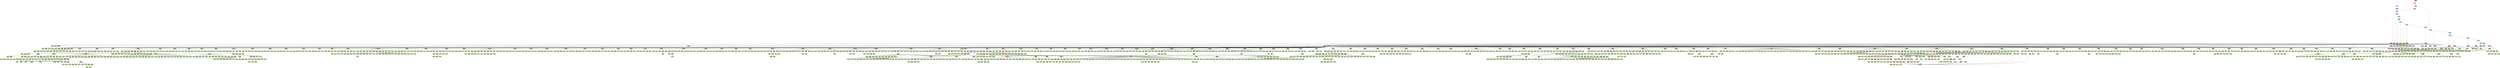 digraph auto {
	graph [bgcolor=transparent]
	node [fixedsize=true style=filled width=0.95]
	"006e2019580ebd04385d3011995a7bb2174ef160" [label="006e201" fillcolor="#9ccc66"]
	"0071bd7a9bc537c20cfb2a0d2be959d3f333db6b" [label="0071bd7" fillcolor="#9ccc66"]
	"01800dee6b07894536485e9a23ca6cda472984a2" [label="01800de" fillcolor="#9ccc66"]
	"01828c28cc0dbda7f6fb2475d5dd09f416fddce3" [label="01828c2" fillcolor="#9ccc66"]
	"01abe675809899e37252f0f78fd38ce10849520c" [label="01abe67" fillcolor="#9ccc66"]
	"01cbf16acf964cd98d074fd1e1df748a8bd08f9b" [label="01cbf16" fillcolor="#9ccc66"]
	"0211b645d49a167e977f223b64b9310a99f4f320" [label="0211b64" fillcolor="#9ccc66"]
	"021731593ac517b224bddda8c450bac52889843a" [label=0217315 fillcolor="#9ccc66"]
	"0275aa3bb7ba3599612d257e16e09ec3b0e927cb" [label="0275aa3" fillcolor="#9ccc66"]
	"028c88af01d817eb7db3df23d752f6f07d4aa0e7" [label="028c88a" fillcolor="#9ccc66"]
	"028f72a93c5153af4163764face616d0ccb7a7b8" [label="028f72a" fillcolor="#9ccc66"]
	"02ed763b94bb2e9f1bcb6f94e401008478f24d1b" [label="02ed763" fillcolor="#9ccc66"]
	"0348564043d00accef843103b8b62f9038b7176f" [label=0348564 fillcolor="#9ccc66"]
	"0355f4f5fbecd763def967aca1130cd2dfbb3479" [label="0355f4f" fillcolor="#9ccc66"]
	"037cbb4e6952c1b92a9f76af95c7ce1da0ac7479" [label="037cbb4" fillcolor="#9ccc66"]
	"03c5988f4bdbd3670771ef19cbacac52ecdc30d8" [label="03c5988" fillcolor="#9ccc66"]
	"03d9549ea8e4ada36fb3ecbc30fef08175b7d728" [label="03d9549" fillcolor="#9ccc66"]
	"03f8b4d4a1b797cefa139192f2c7eef0ba379239" [label="03f8b4d" fillcolor="#9ccc66"]
	"0416af5c326983f8817331b7a08f1cbbe22490e5" [label="0416af5" fillcolor="#9ccc66"]
	"041dae35144fb1685afc3424719f839422014517" [label="041dae3" fillcolor="#9ccc66"]
	"04358131bba8bcd07bc7bbd182bd2fd97dd9189e" [label=0435813 fillcolor="#9ccc66"]
	"043d1ca28403a9460a22fcd403b559b90244458f" [label="043d1ca" fillcolor="#9ccc66"]
	"0478be81eabc2b140c2405999e46ba98214461eb" [label="0478be8" fillcolor="#9ccc66"]
	"04aa92f87ef0e915a4e7640ab418cb79a29df8d2" [label="04aa92f" fillcolor="#9ccc66"]
	"04cf87e66ed8daa00712b7926d2ed63a9108c2ae" [label="04cf87e" fillcolor="#9ccc66"]
	"05097f86aef364d88bab44fac2ce01c2d825ada9" [label="05097f8" fillcolor="#9ccc66"]
	"0523f0e3485d0100b6c83d9a290b6ea05bc1f921" [label="0523f0e" fillcolor="#9ccc66"]
	"0547eb346b24f470e041bdf67e15f5861e6c8d14" [label="0547eb3" fillcolor="#9ccc66"]
	"05608de3887342359ffd3b1fa4a287b4d92f14e2" [label="05608de" fillcolor="#9ccc66"]
	"058584b78998a002ce7ab3419bece852d91b7a31" [label="058584b" fillcolor="#9ccc66"]
	"058b6b4efa3f45896ae691f2558a2a1aca05bebd" [label="058b6b4" fillcolor="#9ccc66"]
	"0590748642ae2eadb17726ec3d1b501c94652277" [label=0590748 fillcolor="#9ccc66"]
	"059ce9f1cfeab69552ce5613c77bab623af07926" [label="059ce9f" fillcolor="#9ccc66"]
	"05a4010949cac33c91988978137261559ed853f8" [label="05a4010" fillcolor="#9ccc66"]
	"05ce38b276eee23753837bea9df92a96e5d02c1a" [label="05ce38b" fillcolor="#9ccc66"]
	"05eeeb88c2ef4cc9bacbcc46d6cfcb6962f8b385" [label="05eeeb8" fillcolor="#9ccc66"]
	"06166077be4d1f620d89b9eb33c76d89e75857da" [label=0616607 fillcolor="#9ccc66"]
	"062d9068eb57e8de261862eb4fd1d3b39f5afa46" [label="062d906" fillcolor="#9ccc66"]
	"066f904e5f1d3e713e573b1e1cd7dae41f463ed3" [label="066f904" fillcolor="#9ccc66"]
	"0679afdfa78bffebe91fda3023491bba375b53a6" [label="0679afd" fillcolor="#9ccc66"]
	"068f8b4eed9e03850cb3086adbb9020d01babb38" [label="068f8b4" fillcolor="#9ccc66"]
	"06aa13248ae65180cce1f2b3567be654c92b467a" [label="06aa132" fillcolor="#9ccc66"]
	"06fa2d976e183d2e51748e477935f9a275b440a8" [label="06fa2d9" fillcolor="#9ccc66"]
	"0751cb10e94972be9a07b44cc261447bac726a7f" [label="0751cb1" fillcolor="#9ccc66"]
	"076c11a4271b058b2150dc226c3186654acd8002" [label="076c11a" fillcolor="#9ccc66"]
	"076eafd0a1af9dbe1e396945a25586c95131f07a" [label="076eafd" fillcolor="#9ccc66"]
	"077a1f87265356ec07c306cc93763850e1565653" [label="077a1f8" fillcolor="#9ccc66"]
	"07d30767f502125edad99fe2e468c45858d9d806" [label="07d3076" fillcolor="#9ccc66"]
	"07f7295ee780fbfb881b953e92f79e49fe00f08c" [label="07f7295" fillcolor="#9ccc66"]
	"07f77c44c4b8a46bf39391ab831c7760a9d2a4b1" [label="07f77c4" fillcolor="#9ccc66"]
	"08013ab8901390cc645defe0f779318d77182369" [label="08013ab" fillcolor="#9ccc66"]
	"080c713e3cb951c9d6ad971a0c3f5defa158d412" [label="080c713" fillcolor="#9ccc66"]
	"0833a60d2ad091151fbfc2e1b8102527f2565f4d" [label="0833a60" fillcolor="#9ccc66"]
	"0834660b89becf3e9480fd5e8dc0acc1ba5b03bb" [label=0834660 fillcolor="#9ccc66"]
	"083a00908a6299a8ef72f477983359f5675f82ef" [label="083a009" fillcolor="#9ccc66"]
	"087be1fe9fda8930ca66a68204bd0112b9d8710b" [label="087be1f" fillcolor="#9ccc66"]
	"089117b322f5857b8bb6bccf7a659686aca067c0" [label="089117b" fillcolor="#9ccc66"]
	"0892a9b95c58472a26a9b3abdc0d68e309fa52f5" [label="0892a9b" fillcolor="#9ccc66"]
	"08a51b46624322f807d9806f06dd2ddff4ad7ea1" [label="08a51b4" fillcolor="#9ccc66"]
	"0930cf8890b9af66125c222c29d7bd75614ac6b4" [label="0930cf8" fillcolor="#9ccc66"]
	"0936816bedbc9ba8fb0dae455e2990e4f99c71f7" [label=0936816 fillcolor="#9ccc66"]
	"094fd419b3eb447473d64455f3bf5dd717bf0065" [label="094fd41" fillcolor="#9ccc66"]
	"0996637deaa0c79b2a7503f1ce06f22608eba8cc" [label=0996637 fillcolor="#9ccc66"]
	"09c2169e7b3ab576199dfe890b2f04cb645c5ac7" [label="09c2169" fillcolor="#9ccc66"]
	"09e257ea306cd41c63cc1a59a86653d098bda0f9" [label="09e257e" fillcolor="#9ccc66"]
	"0a4a26097f3575b4f04e02641537e6fef18dd885" [label="0a4a260" fillcolor="#9ccc66"]
	"0a4a2c87dbe2d9e02359e04ddeb90016f9120f35" [label="0a4a2c8" fillcolor="#9ccc66"]
	"0a62a1b13b965546f7aab56bbcb07d37e1cb6087" [label="0a62a1b" fillcolor="#9ccc66"]
	"0ab29e785df7dae09f9aadedd9e24c9a8c839b10" [label="0ab29e7" fillcolor="#9ccc66"]
	"0ac509e79dc8cfcde46be9d8247b91dd301fbde8" [label="0ac509e" fillcolor="#9ccc66"]
	"0b0cbab460fb7eb786265d7499677e364461dd5a" [label="0b0cbab" fillcolor="#9ccc66"]
	"0b6b8373991e73d09e70788fa987f9571ef879ed" [label="0b6b837" fillcolor="#9ccc66"]
	"0b6cd58d44b1c2be6e662f481ba3bc75f2a9780d" [label="0b6cd58" fillcolor="#9ccc66"]
	"0bcb0bbe7a37df9982bbc13c1fe66882cdcf6df8" [label="0bcb0bb" fillcolor="#9ccc66"]
	"0bcd3855b27d3252ef4d73ba130247505ac3608f" [label="0bcd385" fillcolor="#9ccc66"]
	"0c068ceecbd48fc4e8279e6451793fec2bf12178" [label="0c068ce" fillcolor="#9ccc66"]
	"0c8867d7e175f46d4bcd66698ac13f4ca00cf592" [label="0c8867d" fillcolor="#9ccc66"]
	"0cb71171255f78b087185dba6e09f7bb6a74dd98" [label="0cb7117" fillcolor="#9ccc66"]
	"0ced68c35bc9683adda16cfa0238956aaf799c2a" [label="0ced68c" fillcolor="#9ccc66"]
	"0d17e5821b3df97bb961c4e71142331139d03d15" [label="0d17e58" fillcolor="#9ccc66"]
	"0d6a97dcf096449e7100cb63bb05f232a7f790a5" [label="0d6a97d" fillcolor="#9ccc66"]
	"0dae885c0ba5b5ed8689891e31d34652a56dd7e4" [label="0dae885" fillcolor="#9ccc66"]
	"0dd1d4e19ffc128c1247a25c2e2093c4407add21" [label="0dd1d4e" fillcolor="#9ccc66"]
	"0e0ba195179e3af72e5fbd6ac75e1336733c1fb8" [label="0e0ba19" fillcolor="#9ccc66"]
	"0e1bee1eb05ee7034ccf28d501279db365d18bc1" [label="0e1bee1" fillcolor="#9ccc66"]
	"0e2c35f0ea23b51310f40689c96e3f8e1da8d3d4" [label="0e2c35f" fillcolor="#9ccc66"]
	"0e74ca438b4a6af5f3d03e1456840333256110e1" [label="0e74ca4" fillcolor="#9ccc66"]
	"0e8715b64c35694ca7c95069e7cffcc4f3556330" [label="0e8715b" fillcolor="#9ccc66"]
	"0e8e7d288046d2f3338e56dd835c3669b5f006bb" [label="0e8e7d2" fillcolor="#9ccc66"]
	"0e8fb52897ef8b3e1f96f3e6e67658f1e047a4bf" [label="0e8fb52" fillcolor="#9ccc66"]
	"0e97f52360a54ed1069cfac65812dd42678761bf" [label="0e97f52" fillcolor="#9ccc66"]
	"0eca5c457d357f6528e263deba131848e4380154" [label="0eca5c4" fillcolor="#9ccc66"]
	"0ee7634ddd0a4a6337fe7677e99ba78cd626fa07" [label="0ee7634" fillcolor="#9ccc66"]
	"0eee0f567049b8773a065a2a8d344722f2e9b789" [label="0eee0f5" fillcolor="#9ccc66"]
	"0f2d15da92b29d328f4da484f494c5442c711b4d" [label="0f2d15d" fillcolor="#9ccc66"]
	"0f3c76789296f12b9e911c543d98a1cc507cd8a2" [label="0f3c767" fillcolor="#9ccc66"]
	"0f7f2cba857e0dbe001a5597061b11a9268d1e0e" [label="0f7f2cb" fillcolor="#9ccc66"]
	"0fc1abb3b8e30a3ab97023d243127c75b1b3a4d7" [label="0fc1abb" fillcolor="#9ccc66"]
	"0fe0f2d035a0e7c887483f49a74e98fe962cf1a5" [label="0fe0f2d" fillcolor="#9ccc66"]
	"1029a7a7c79e867208857f4830072b35229b8844" [label="1029a7a" fillcolor="#9ccc66"]
	"103a82d15bd72b3cdf9ba4108272985f7e0bfdb3" [label="103a82d" fillcolor="#9ccc66"]
	"103ef46bbeb569d4ed59ec02503b9f27e205d416" [label="103ef46" fillcolor="#9ccc66"]
	"1050872385c7f96b4f54d50ebc873b1031e2528c" [label=1050872 fillcolor="#9ccc66"]
	"1054b60253704f876ad69c746fae40e81e2bcff9" [label="1054b60" fillcolor="#9ccc66"]
	"10699306d369f8de437b6aa020629ef3a9e8a617" [label=1069930 fillcolor="#9ccc66"]
	"106ca71c9af92e9311e7779e78d1ade52c4650a6" [label="106ca71" fillcolor="#9ccc66"]
	"108655d12ccda6a113a67ad56f3f5d99f5f4a902" [label="108655d" fillcolor="#9ccc66"]
	"10ccce306cbb467164c52003ceb199f7a508f72b" [label="10ccce3" fillcolor="#9ccc66"]
	"10f4b10d6d1f80e213fc54f19244ae528731a7f8" [label="10f4b10" fillcolor="#9ccc66"]
	"11be8531dd587984a378408c61dee80057842c63" [label="11be853" fillcolor="#9ccc66"]
	"11e5dae9c4e5e7c6a047f5147219dfc8341916e4" [label="11e5dae" fillcolor="#9ccc66"]
	"1225019e832f8137dc356495643ee5acd1742f23" [label=1225019 fillcolor="#9ccc66"]
	"1236c03e09e2a67818959e2166710477613e2e92" [label="1236c03" fillcolor="#9ccc66"]
	"125c971c2701983e5569b097af23dc98a29525ff" [label="125c971" fillcolor="#9ccc66"]
	"125d8146423596fa289ec4edf8e3c78ef92eb7c7" [label="125d814" fillcolor="#9ccc66"]
	"127c5a0d491b284eab066ee42ef8a1e136160101" [label="127c5a0" fillcolor="#9ccc66"]
	"1285210ef7ccef1eae88c888694eb481b2d23997" [label=1285210 fillcolor="#9ccc66"]
	"13266b9e2d33dc32ae9840f1c1f4af7b506bbbbc" [label="13266b9" fillcolor="#9ccc66"]
	"1333ed10bab28344b55c217d80ce4f6cc2555793" [label="1333ed1" fillcolor="#9ccc66"]
	"13d19a0f72075dcc4c47fc8d7cea67681a99f6eb" [label="13d19a0" fillcolor="#9ccc66"]
	"142447e18e756c77f39d98fc577b7a24c73f11ce" [label="142447e" fillcolor="#9ccc66"]
	"1434ade75d1fc4faf25a6ac5daed813e12eaed28" [label="1434ade" fillcolor="#9ccc66"]
	"1441a49eca570cbddf92b9b797c625ef242d478a" [label="1441a49" fillcolor="#9ccc66"]
	"1454f85b544c33b22b2d16963c323df55927c671" [label="1454f85" fillcolor="#9ccc66"]
	"145ea264806943bfb174d0cd3887f2843d0d6a5d" [label="145ea26" fillcolor="#9ccc66"]
	"1493666e19c13e1cebe5c19a7c3aa48c7fe5effe" [label=1493666 fillcolor="#9ccc66"]
	"14b0822909320ff4ffafb1526212866f159470c5" [label="14b0822" fillcolor="#9ccc66"]
	"14b34afae656750d22ce9f2baf51efa5eece7d3a" [label="14b34af" fillcolor="#9ccc66"]
	"14d25ab52770d6a1774761be7b3ec136fc8f28a2" [label="14d25ab" fillcolor="#9ccc66"]
	"150f97f591cc291a3bf128d4ab25db9679ab0e4e" [label="150f97f" fillcolor="#9ccc66"]
	"15464585951aa5736d6ee6a760d029acdb2591f2" [label=1546458 fillcolor="#9ccc66"]
	"1564585e202d1e09d72270c28757d58c7047dccf" [label=1564585 fillcolor="#9ccc66"]
	"157160c3d2d35ffb19689ad9c6b4418616273a71" [label="157160c" fillcolor="#9ccc66"]
	"157cddc2b6991885ba00144cd042b34e3c312c5d" [label="157cddc" fillcolor="#9ccc66"]
	"15919c14867320d6a9c694fdb147554cbd759368" [label="15919c1" fillcolor="#9ccc66"]
	"15c3d97a12b484c2a1c9735e24c952c3079876d0" [label="15c3d97" fillcolor="#9ccc66"]
	"15d6d032eb2cccf001e46c847bd2863e14e537bf" [label="15d6d03" fillcolor="#9ccc66"]
	"15e7a377db85ad585926c38a94c80bff573d3a77" [label="15e7a37" fillcolor="#9ccc66"]
	"164fd27c6c31526fe7e68d0894cf3d4c96e8687a" [label="164fd27" fillcolor="#9ccc66"]
	"16519aeae51c4fb65b8ccdd69f303a2315358ef3" [label="16519ae" fillcolor="#9ccc66"]
	"1688d8cac1776389d3c216ca5146d70e1b2e2917" [label="1688d8c" fillcolor="#9ccc66"]
	"168bd17467021417a2975980236c46a34b223fbf" [label="168bd17" fillcolor="#9ccc66"]
	"16bf11ed7c1b662723c6d7d68a20a779ba7eb6a8" [label="16bf11e" fillcolor="#9ccc66"]
	"16f031779c1aaa30c93bd3603a785ff9ed645a65" [label="16f0317" fillcolor="#9ccc66"]
	"1704131bdf6c8f1bddd360ed0ce42185590d2787" [label=1704131 fillcolor="#9ccc66"]
	"17044fa21daa70b21359aa18e71bd98dec1b7a7b" [label="17044fa" fillcolor="#9ccc66"]
	"17ef4a50ce38419ec9f7da6450d79cd6269696a3" [label="17ef4a5" fillcolor="#9ccc66"]
	"1826526e091b89c896e7099ccd891db79165e329" [label=1826526 fillcolor="#9ccc66"]
	"184905c052a255dbf0efa64f79d16e9f04a49fc3" [label="184905c" fillcolor="#9ccc66"]
	"1899e5684c1538cc87e4192b2a9fc4be3f63d854" [label="1899e56" fillcolor="#9ccc66"]
	"18bd93b5e6dfd2af35147a656b913b952cfc7043" [label="18bd93b" fillcolor="#9ccc66"]
	"19129e315fe593965a2fdd50ec0d1253bcbd2ece" [label="19129e3" fillcolor="#9ccc66"]
	"1917595a714e11049ec9402d87aa625c68caa080" [label=1917595 fillcolor="#9ccc66"]
	"191c8154787cb9f8662967d4c4f8f9f3467a2bbf" [label="191c815" fillcolor="#9ccc66"]
	"19780f4b50a57002eabb65eecfaa6e6b70aefde3" [label="19780f4" fillcolor="#9ccc66"]
	"198b84d6645cf4c726888b7ba5084c7bebe73644" [label="198b84d" fillcolor="#9ccc66"]
	"19903eb911cae89bac85ca3003b4272262ca9d07" [label="19903eb" fillcolor="#9ccc66"]
	"199cfe9f9fff5a2f5267c67a004b1fa92ec56649" [label="199cfe9" fillcolor="#9ccc66"]
	"19c91a2f3ba9a1b12b0b232adcabbf9cf2a131c3" [label="19c91a2" fillcolor="#9ccc66"]
	"19dcd4327beddb4d48ffc5a79eb8c306903574b4" [label="19dcd43" fillcolor="#9ccc66"]
	"19f5ef7097e84b968531a9550ea2383b9042a29a" [label="19f5ef7" fillcolor="#9ccc66"]
	"1a017c403a6085ab8113fbac1a2485ed9806c096" [label="1a017c4" fillcolor="#9ccc66"]
	"1a24e2a1a1d3fbd694b77bf6673ab1e1c2fd5043" [label="1a24e2a" fillcolor="#9ccc66"]
	"1abf81b1f00b305519e52fe74477b2c5b71803c7" [label="1abf81b" fillcolor="#9ccc66"]
	"1ad5c81c2f328ec60b5cf17c4c9d170049e4c698" [label="1ad5c81" fillcolor="#9ccc66"]
	"1b9f3fb9a6a8d793015fb3ac1b43209d1b19be30" [label="1b9f3fb" fillcolor="#9ccc66"]
	"1be09d35c776cc0e9cc59519c2de6b9eecf8aa68" [label="1be09d3" fillcolor="#9ccc66"]
	"1bed0871bc2523d47c6cd4843464a9f64dbedcf0" [label="1bed087" fillcolor="#9ccc66"]
	"1bf2fcfdeffc984e5ad792eec08744c29d4a4590" [label="1bf2fcf" fillcolor="#9ccc66"]
	"1c00e1369aa2a00122407dc3887a45a29be3210e" [label="1c00e13" fillcolor="#9ccc66"]
	"1c1c680d151e5a64ab39cb88afc4600f554f00d5" [label="1c1c680" fillcolor="#9ccc66"]
	"1c38e467c06d8dc3c2659fe8e3f0266742bf7097" [label="1c38e46" fillcolor="#9ccc66"]
	"1c473d2cfa2a28b705bc8471db5623d42563c799" [label="1c473d2" fillcolor="#9ccc66"]
	"1c620a48d38da78120ae19850e9a00c1e17b9b0a" [label="1c620a4" fillcolor="#9ccc66"]
	"1cc08e00ce925497d3247253d0d86f4b8ad5ee24" [label="1cc08e0" fillcolor="#9ccc66"]
	"1cff0107b5862c3cf080030ac3eeb8244e7328b5" [label="1cff010" fillcolor="#9ccc66"]
	"1d151ddb5bbc5809e6642e906a5c94f08f334959" [label="1d151dd" fillcolor="#9ccc66"]
	"1d3b390d55cae819cad32d5740a34e51539c7bf1" [label="1d3b390" fillcolor="#9ccc66"]
	"1d57cabe1b647c742d82f896933bf4af5dfcdc0d" [label="1d57cab" fillcolor="#9ccc66"]
	"1dd67f53446ccbad8d17662fee69dd3c46531ba4" [label="1dd67f5" fillcolor="#9ccc66"]
	"1e028e9a10da7fcd445bd97869216f9bb12211bd" [label="1e028e9" fillcolor="#9ccc66"]
	"1e0b0c116923cb899cb0ebc49528551dde1f6ab9" [label="1e0b0c1" fillcolor="#9ccc66"]
	"1e38bb55e8e477cdb106dbc0e46dd195d76aa66f" [label="1e38bb5" fillcolor="#9ccc66"]
	"1e545381131a9665a5561d22fc0cfe05d5a60315" [label="1e54538" fillcolor="#9ccc66"]
	"1e6a5f16aecdd38a2bfb607f3d82e299f7624f9a" [label="1e6a5f1" fillcolor="#9ccc66"]
	"1e6ebc73bf2aa2b5a0fe74bfc922ee90c0f30b95" [label="1e6ebc7" fillcolor="#9ccc66"]
	"1e7aab73e5378abc30b592ce24d87ad64a7a1142" [label="1e7aab7" fillcolor="#9ccc66"]
	"1ecc2c1e967bd86cbb5d7acb0d2edce9f58716d2" [label="1ecc2c1" fillcolor="#9ccc66"]
	"1ef14086d25ce94482325ea5e2c2d9b428f3e554" [label="1ef1408" fillcolor="#9ccc66"]
	"1f3440bd6aa2b3815ae547818a41bfd8e86b3d75" [label="1f3440b" fillcolor="#9ccc66"]
	"1f5b1890fa5b8dd1d360b708f49ee8fa3da7e7e7" [label="1f5b189" fillcolor="#9ccc66"]
	"1f6f1277335549871f57dbbec3c3624499e19f04" [label="1f6f127" fillcolor="#9ccc66"]
	"1fe3e160112aa9b896df4b30a0184d76a69dfaef" [label="1fe3e16" fillcolor="#9ccc66"]
	"2016a7b764b267d25b7a5bb0d67a4a5e7c6653bb" [label="2016a7b" fillcolor="#9ccc66"]
	"2022a007ff7ac97ce51167903d116eec42bffd9a" [label="2022a00" fillcolor="#9ccc66"]
	"204de51e05878b3451223ba654c5e4a790ef1e51" [label="204de51" fillcolor="#9ccc66"]
	"209ce3cc3b267b7ee6448f591590b312ee35721a" [label="209ce3c" fillcolor="#9ccc66"]
	"20a1727cbf871182ecc15a0b3ec434d9bf159337" [label="20a1727" fillcolor="#9ccc66"]
	"20a7068581791335487166ddc5001a2ca3a3b060" [label="20a7068" fillcolor="#9ccc66"]
	"20b1ffeb2f97648e0faa7e022c98ed9e6a8e9a0d" [label="20b1ffe" fillcolor="#9ccc66"]
	"20e65dc281dbaa3947a1c5d1b1a0bc94167c2073" [label="20e65dc" fillcolor="#9ccc66"]
	"2105f7b606266449f624d031f182aed7b79b5315" [label="2105f7b" fillcolor="#9ccc66"]
	"210c0b233e9f72c5733ef80fa38a3e8a315e5c29" [label="210c0b2" fillcolor="#9ccc66"]
	"21e815654ed03c8e9c56c00d2f966a0e6d93ae3e" [label="21e8156" fillcolor="#9ccc66"]
	"21f903923ef11aef5d6ca8ade40028520b82a37a" [label="21f9039" fillcolor="#9ccc66"]
	"21fcdb4416ca9b595e9d301a62caea45fe041028" [label="21fcdb4" fillcolor="#9ccc66"]
	"220dc1a247943ef3837b65754455dfb179260070" [label="220dc1a" fillcolor="#9ccc66"]
	"221896abff79016552c1139e8178bf85cf7633a9" [label="221896a" fillcolor="#9ccc66"]
	"2222f40bcf2aca56c70178225cfe21cc31e2773f" [label="2222f40" fillcolor="#9ccc66"]
	"222b293dee9f8712b82a7e453c1f80e6e65348e7" [label="222b293" fillcolor="#9ccc66"]
	"2298f47fdd16dcc8375b62d1a15109a5833da926" [label="2298f47" fillcolor="#9ccc66"]
	"22d9286cd36994316ef05d8548d20b1931166838" [label="22d9286" fillcolor="#9ccc66"]
	"22e8c872ba418119aab642b12f85951c509000eb" [label="22e8c87" fillcolor="#9ccc66"]
	"2360fd6f40938857ff57781547b37ca57d91dd93" [label="2360fd6" fillcolor="#9ccc66"]
	"239387ca988a24ba89b0d8dfe20a07c3062b6749" [label="239387c" fillcolor="#9ccc66"]
	"23c56331cf11f65e7b99208e704296b7f20a7938" [label="23c5633" fillcolor="#9ccc66"]
	"2421efc4b12f32ab85d704489d910da9d1a0aa40" [label="2421efc" fillcolor="#9ccc66"]
	"248de7af2bd16cc7f2b4d8017bbeb9e7a0b2ccd6" [label="248de7a" fillcolor="#9ccc66"]
	"24ba8f7db3cf17d87cff4bd53977b5239d459f90" [label="24ba8f7" fillcolor="#9ccc66"]
	"255593211f610b4e9bc99cbf1a0411a8030dd99c" [label=2555932 fillcolor="#9ccc66"]
	"2559e841b02edfdc128176bfbdc0b938209a99ea" [label="2559e84" fillcolor="#9ccc66"]
	"256734a01f90029f50ffad8bfbb9a721ec68ac62" [label="256734a" fillcolor="#9ccc66"]
	"256abd0cac370db6031e995ff0898a01a44f6151" [label="256abd0" fillcolor="#9ccc66"]
	"256d74bb0eddae4f52c3455703ba9260d4ce9144" [label="256d74b" fillcolor="#9ccc66"]
	"258e4b99d206945836f9ced2cbe5ed1bcd4a2f6e" [label="258e4b9" fillcolor="#9ccc66"]
	"25b3d7778decde99b31e59c2392966d89b4cc536" [label="25b3d77" fillcolor="#9ccc66"]
	"25e4f5ddc215368d00b628ca886f8ee13d3bb64c" [label="25e4f5d" fillcolor="#9ccc66"]
	"261f0db57504ec5d51753a519588c39f15414a93" [label="261f0db" fillcolor="#9ccc66"]
	"262d944ab7510ecb39b47055189a92793c94aa26" [label="262d944" fillcolor="#9ccc66"]
	"26e802fca2b5508457df04e9f6b5a63afef8a073" [label="26e802f" fillcolor="#9ccc66"]
	"271fed976f34a6e881f7b5205d509ab61e24a498" [label="271fed9" fillcolor="#9ccc66"]
	"274bfd82b2e075c7a264f01c10324d91d636403f" [label="274bfd8" fillcolor="#9ccc66"]
	"274d19feb66819a2aedfc73fc6f5f7964ebc3471" [label="274d19f" fillcolor="#9ccc66"]
	"27653d3db7e584321691af8f1bc30d49fe105d3e" [label="27653d3" fillcolor="#9ccc66"]
	"27675fab914c1e829102939b90395fe83c04087d" [label="27675fa" fillcolor="#9ccc66"]
	"2783bbb4e43b8244a7b29c3a6fad2968a26ffab9" [label="2783bbb" fillcolor="#9ccc66"]
	"27cc9f3771540a450dae91b1e04dd1383ff1a4d1" [label="27cc9f3" fillcolor="#9ccc66"]
	"27f19b757f7c1186b92c405a213bf0dd9b6cbe95" [label="27f19b7" fillcolor="#9ccc66"]
	"27f5c80e04a28feedede78d97f4292adb1720e8e" [label="27f5c80" fillcolor="#9ccc66"]
	"28152ef0b3d7fb13a26f7f2763457ae19ba2ab7e" [label="28152ef" fillcolor="#9ccc66"]
	"28a31618205d7dbeed5b966fe9d2c682bd9367f5" [label="28a3161" fillcolor="#9ccc66"]
	"297635f6d34177956186df7c6a7e502ebb576da2" [label="297635f" fillcolor="#9ccc66"]
	"29c4498e07ab1ae43692d7a27f959771a459815c" [label="29c4498" fillcolor="#9ccc66"]
	"29eb7bfa3e87cdf26639109785ce3f3736a62b89" [label="29eb7bf" fillcolor="#9ccc66"]
	"2a585c91f07351e9566d50faec67a0272367ba81" [label="2a585c9" fillcolor="#9ccc66"]
	"2a821a01f91a875680ce7da5deaa4ad1d89555bc" [label="2a821a0" fillcolor="#9ccc66"]
	"2a8f80367f06c1158c5eb176e80ab7e7859eb330" [label="2a8f803" fillcolor="#9ccc66"]
	"2a94840c6ee509fc0eee1ca4574deea75163df27" [label="2a94840" fillcolor="#9ccc66"]
	"2a96b14d78b48eff4cf9ad555a8052cf4a0ed66e" [label="2a96b14" fillcolor="#9ccc66"]
	"2ac3b29105971fe050027aa21e8f7fa5b6614cb7" [label="2ac3b29" fillcolor="#9ccc66"]
	"2b0d2cfcd7a4d1596e2257c7fe0d73cdf9bb49e4" [label="2b0d2cf" fillcolor="#9ccc66"]
	"2b31a70a2b6884bb318c9ea60aab20b12cabda6d" [label="2b31a70" fillcolor="#9ccc66"]
	"2bc354715f3093a019a2044ec29fb04d72acb810" [label="2bc3547" fillcolor="#9ccc66"]
	"2c16f26ecb0a1001ff172a0009ce93b5ef829355" [label="2c16f26" fillcolor="#9ccc66"]
	"2c43809678f487a3ddf6e59e024fa810c387c2c0" [label="2c43809" fillcolor="#9ccc66"]
	"2cb0a979ff9f6209672c029c71cdf9d4eb4541d5" [label="2cb0a97" fillcolor="#9ccc66"]
	"2cb2307e49efc4770c0e8364e4387105162956dd" [label="2cb2307" fillcolor="#9ccc66"]
	"2cdc8e4148cc0aa1f788b25dbec4b22878644cdf" [label="2cdc8e4" fillcolor="#9ccc66"]
	"2d38432ce3ea2052223584878e72b17dac88aea9" [label="2d38432" fillcolor="#9ccc66"]
	"2d3845bd735ec0b847e077bda6df4801be1ec46d" [label="2d3845b" fillcolor="#9ccc66"]
	"2d7475e89be7cc8f65047e09abf3df91aaedbca9" [label="2d7475e" fillcolor="#9ccc66"]
	"2d9a66a8acdbacede413918d9c0c8eaaacee7457" [label="2d9a66a" fillcolor="#9ccc66"]
	"2de8c3e4b77d3879b771539f282c23e6b7e6b5e1" [label="2de8c3e" fillcolor="#9ccc66"]
	"2e01614572a49fed957bf4bb8a093efd1dfd46f0" [label="2e01614" fillcolor="#9ccc66"]
	"2e502872a742346343b1fd9d68a28d28c50ab178" [label="2e50287" fillcolor="#9ccc66"]
	"2e70de9717e715b4fc05c7f8bdc4e8d63a33b859" [label="2e70de9" fillcolor="#9ccc66"]
	"2e7b9a3eacf263cb418f4c16b087290ef78c39b2" [label="2e7b9a3" fillcolor="#9ccc66"]
	"2ed7301446b0a1f45086f9d1c965404d4f865fa1" [label="2ed7301" fillcolor="#9ccc66"]
	"2edecce2f0fa5adcc88ebc609440221621048c05" [label="2edecce" fillcolor="#9ccc66"]
	"2f084445078afdcca59b27f9f677170f906aa0a9" [label="2f08444" fillcolor="#9ccc66"]
	"2f3355c509acd1a0e9d409f9e655939d6d18c2ec" [label="2f3355c" fillcolor="#9ccc66"]
	"2f77720b8672a0e2ed8b49636775335884cb3ec0" [label="2f77720" fillcolor="#9ccc66"]
	"2fa900a12eb3562e38fc9442dd3f57ea919b3c74" [label="2fa900a" fillcolor="#9ccc66"]
	"2febb598fbc06832ce5b076735cb9f79fb257c7c" [label="2febb59" fillcolor="#9ccc66"]
	"2ff42f375b878d370a5444146b43e117c0f4d748" [label="2ff42f3" fillcolor="#9ccc66"]
	"30806659be2ef27d410722636d6f79c8f8e999b0" [label=3080665 fillcolor="#9ccc66"]
	"312010d92ab6725202b097b336967f6e3bde088e" [label="312010d" fillcolor="#9ccc66"]
	"314717ad4828ba2866c75d51292fcd0254701070" [label="314717a" fillcolor="#9ccc66"]
	"31d5069f97d3abf90d2c105374c21c44bde35b82" [label="31d5069" fillcolor="#9ccc66"]
	"3283efc2ec81f8d2a62be9a1fd28a192403ce549" [label="3283efc" fillcolor="#9ccc66"]
	"32c14b846848a5627421f0fb4fb3108ad5183d76" [label="32c14b8" fillcolor="#9ccc66"]
	"33656217b61d8f06a55db4631ec95eea828495d2" [label=3365621 fillcolor="#9ccc66"]
	"33905f0fc92c406715fef234ba43605c95390b30" [label="33905f0" fillcolor="#9ccc66"]
	"33a59a196f132b4adb5e5fe52fef85e45b144675" [label="33a59a1" fillcolor="#9ccc66"]
	"33ede1d6eef25201cc1c14aab2bf3932ebb62d21" [label="33ede1d" fillcolor="#9ccc66"]
	"346ffeca87d3784723773d39f9e52b8c6d12f8c3" [label="346ffec" fillcolor="#9ccc66"]
	"34b1a2de37216b60b749c23b6f894e51d701ecf0" [label="34b1a2d" fillcolor="#9ccc66"]
	"352129ca356c8ce4ba2e5e6b78c092f401e0f2da" [label="352129c" fillcolor="#9ccc66"]
	"35220cd9113c7943656e9c2c79c5193adfc30fe6" [label="35220cd" fillcolor="#9ccc66"]
	"3524ef5d334c1c8af3c271b2082b419e95bf8af6" [label="3524ef5" fillcolor="#9ccc66"]
	"355e12cd971167f41eff8d49553594d8e6c5e880" [label="355e12c" fillcolor="#9ccc66"]
	"3595792d0ed0ccc02fd9a2ede2ba749eca82a617" [label=3595792 fillcolor="#9ccc66"]
	"359995436311ca2c69c0d05c1b7ad389aa63e9b9" [label=3599954 fillcolor="#9ccc66"]
	"35c70683d3f5cfaa0b52d7c798b26b33e0bc9503" [label="35c7068" fillcolor="#9ccc66"]
	"35cc606fb4e0adbe2b138025ef21a3fb427ca073" [label="35cc606" fillcolor="#9ccc66"]
	"35f881afb8c7e043567cf85953d9046c011cec3d" [label="35f881a" fillcolor="#9ccc66"]
	"3608dca25e30b572b6ad6935c8c7918bf70e3d2f" [label="3608dca" fillcolor="#9ccc66"]
	"3623aab9e2255a473e4404a8ab48406b79f7cbe8" [label="3623aab" fillcolor="#9ccc66"]
	"365f35689d358b34637f1710b25002c9f7a6feb2" [label="365f356" fillcolor="#9ccc66"]
	"36a279384b14a8ea5b723b1d952c283a109f690e" [label="36a2793" fillcolor="#9ccc66"]
	"36c23f84e7063cc7063844a278fe851afaa5da09" [label="36c23f8" fillcolor="#9ccc66"]
	"36e7ae5388ed7fbc32692f652157925d7ad06043" [label="36e7ae5" fillcolor="#9ccc66"]
	"36f798b004e0df3fdd0edd130fbe87849739c1e4" [label="36f798b" fillcolor="#9ccc66"]
	"3715072609d61a010bff7116331b71f04206af96" [label=3715072 fillcolor="#9ccc66"]
	"376c748af2385682d69311568cd134db3693f6d0" [label="376c748" fillcolor="#9ccc66"]
	"37963a4f1976511ec50107c913596d48afcb8e1e" [label="37963a4" fillcolor="#9ccc66"]
	"37b1d3f04e97c31a1066f85ec4873080841e9781" [label="37b1d3f" fillcolor="#9ccc66"]
	"37b4366b83e63e037cd447090ec25b39fce27e01" [label="37b4366" fillcolor="#9ccc66"]
	"37c7e1aa6cbd4effd94ee28bd7b0655756b80cea" [label="37c7e1a" fillcolor="#9ccc66"]
	"381e6aad4619cbed1e74bf64a0dc3fe216dc0abe" [label="381e6aa" fillcolor="#9ccc66"]
	"38553bf7987866e7d9d872acb0e4ceec9c826c4e" [label="38553bf" fillcolor="#9ccc66"]
	"3857e199184a0a3f0d921e740525278af0f86ff3" [label="3857e19" fillcolor="#9ccc66"]
	"386b7b6946e47bc46f8138791049b4e6a7cef889" [label="386b7b6" fillcolor="#9ccc66"]
	"38887dafa1b41ef777de6d6f3658685eb5fd8b2f" [label="38887da" fillcolor="#9ccc66"]
	"38b228f5238bd172b376fc7521726d5a8f270e0f" [label="38b228f" fillcolor="#9ccc66"]
	"38c105e0d63699b988b9c4c303ff8c4a2bf6c97a" [label="38c105e" fillcolor="#9ccc66"]
	"38e0d2b4a1b15f6f467435b936dadbe1eab70960" [label="38e0d2b" fillcolor="#9ccc66"]
	"3900dd7e2ffe6d5205fde1cd3f890aa51ea36234" [label="3900dd7" fillcolor="#9ccc66"]
	"39094af783bc64838f0da82f24eeee73b6c597b2" [label="39094af" fillcolor="#9ccc66"]
	"391a1f514b2d0b4f93618d8645004b9abf315569" [label="391a1f5" fillcolor="#9ccc66"]
	"391bdcc7bc214c2b3d45387bf2dac6a64ebc2ea7" [label="391bdcc" fillcolor="#9ccc66"]
	"3921930080326d1d10748fb71d2510ad369c8de5" [label=3921930 fillcolor="#9ccc66"]
	"399566564da66b42a23073de061cf9d9e79c41d7" [label=3995665 fillcolor="#9ccc66"]
	"39cc9bb588f2fd812082ef7fac912fd6c429e40d" [label="39cc9bb" fillcolor="#9ccc66"]
	"39cd00c4864cff4fe2d45f859306df900168cc48" [label="39cd00c" fillcolor="#9ccc66"]
	"39fb77cf7dbc2d7933e45e5c34cdfcdd35880099" [label="39fb77c" fillcolor="#9ccc66"]
	"3a0bb055949cdaed008f0f85e111624214213873" [label="3a0bb05" fillcolor="#9ccc66"]
	"3a2f14cd3651a6e07db6d01f59c89a49aa5672c9" [label="3a2f14c" fillcolor="#9ccc66"]
	"3a5f4fcff728f305c2d3d17a416fea4cbfe31f6b" [label="3a5f4fc" fillcolor="#9ccc66"]
	"3a90a6ba3fe0cf0e438133511b2a408317114049" [label="3a90a6b" fillcolor="#9ccc66"]
	"3a9e335e62b1adc80f38d4ea1d7ec472324fddba" [label="3a9e335" fillcolor="#9ccc66"]
	"3aa0bba4037e57211920a2cf8b57194b61eb24d9" [label="3aa0bba" fillcolor="#9ccc66"]
	"3aca314533b3d3beec56d440925dc6f38d36e83b" [label="3aca314" fillcolor="#9ccc66"]
	"3b31137db22a9886f20d2a7a1e7e2a14f64722a3" [label="3b31137" fillcolor="#9ccc66"]
	"3b3cd459cb023c74e028f78ff00dbc3e9a7370c5" [label="3b3cd45" fillcolor="#9ccc66"]
	"3b7c987ebe0d858bb71ace242c670000a8f5eb31" [label="3b7c987" fillcolor="#9ccc66"]
	"3b89db779108a08646581a0c9a4e3b4c09acd7c1" [label="3b89db7" fillcolor="#9ccc66"]
	"3b8c9b32c87bd73fb2a3ec42494d13faae1594e4" [label="3b8c9b3" fillcolor="#9ccc66"]
	"3b92ef7eb3a5fe84b896356d25b84bac54ceef91" [label="3b92ef7" fillcolor="#9ccc66"]
	"3b94763a76eef0599dba6d0a7044b89c5a9d2033" [label="3b94763" fillcolor="#9ccc66"]
	"3baff266985027ef62a75356c7b27418a3828ac6" [label="3baff26" fillcolor="#9ccc66"]
	"3bb668686143e8930af7d572c769c725971b2753" [label="3bb6686" fillcolor="#9ccc66"]
	"3bb6b9609889f8131b2d6732ff1606e01e1365b2" [label="3bb6b96" fillcolor="#9ccc66"]
	"3c3d3c2f7b14c6a570e58184f68ef0894a5f812d" [label="3c3d3c2" fillcolor="#9ccc66"]
	"3c645d39c5cd12c0482b2ce63ae0bdf9822d17e8" [label="3c645d3" fillcolor="#9ccc66"]
	"3c97f87307946765dae4f1b2089c9d8afd9130f0" [label="3c97f87" fillcolor="#9ccc66"]
	"3d1a6f31dfbe00af44cab5333e2bad2e480111aa" [label="3d1a6f3" fillcolor="#9ccc66"]
	"3d3347bb9163bc6b9bb416287fac370a92dc3cae" [label="3d3347b" fillcolor="#9ccc66"]
	"3d490f140dd264f98dfb50ab820456c88fe92a64" [label="3d490f1" fillcolor="#9ccc66"]
	"3db22d408f024ad3b0de10acc3a7c0ce4200c0e8" [label="3db22d4" fillcolor="#9ccc66"]
	"3dce89ac5c24f9e2e8b0a14aa0fbef5280214b07" [label="3dce89a" fillcolor="#9ccc66"]
	"3df81bbbbca6860b449aefa59aad402af2db1968" [label="3df81bb" fillcolor="#9ccc66"]
	"3e076e85fddcf759152f32e050e145d05ae4586d" [label="3e076e8" fillcolor="#9ccc66"]
	"3e25dd835e08b67c15d935a7cf2182865a61bc5f" [label="3e25dd8" fillcolor="#9ccc66"]
	"3e53844186447e50779e1a5d63835e7fb7b134ce" [label="3e53844" fillcolor="#9ccc66"]
	"3e984a4bbc29983535c0be07700941373d817d94" [label="3e984a4" fillcolor="#9ccc66"]
	"3ef518fdbdbe8589c6de4a80f3be9c66f4e68813" [label="3ef518f" fillcolor="#9ccc66"]
	"3ef7eaaddd8b5f479aeae707206d8163f82ada94" [label="3ef7eaa" fillcolor="#9ccc66"]
	"3f0f0d99057a587614d08f09f8c465dbd27be47b" [label="3f0f0d9" fillcolor="#9ccc66"]
	"3f1eeca6c1ac502dfb12ae0144a3a5cced4f34a3" [label="3f1eeca" fillcolor="#9ccc66"]
	"3f2688cb57ab8cf0c18c4d3057be5fb75198ed9a" [label="3f2688c" fillcolor="#9ccc66"]
	"3f2eca18f1bc0f3117748e2cea9251e5182db2f7" [label="3f2eca1" fillcolor="#9ccc66"]
	"3f52e346f618f8916ec49a15ffbfbd206b7e93fa" [label="3f52e34" fillcolor="#9ccc66"]
	"3f6da323e4a7d310b1e364a7d68fd316275f4ba8" [label="3f6da32" fillcolor="#9ccc66"]
	"3f7b57520849d259f85d912521502c34de700a58" [label="3f7b575" fillcolor="#9ccc66"]
	"3fa3937bdbd6530bb59516d87aa8c7513a7e3ffb" [label="3fa3937" fillcolor="#9ccc66"]
	"3fe8e91b1c9b29fd9bf51d3bfba3f8f5404b9530" [label="3fe8e91" fillcolor="#9ccc66"]
	"401b1c731bcd3ed3193b94d7cbb81bd3b4a1dd47" [label="401b1c7" fillcolor="#9ccc66"]
	"404abb22121cdcbb710c56f4ba2684789cb2868c" [label="404abb2" fillcolor="#9ccc66"]
	"408f70a1be473c86e729fe8cc1d5fb4e0e364ce9" [label="408f70a" fillcolor="#9ccc66"]
	"412eeda78dc9de1186c2e0e1526764af82ab3431" [label="412eeda" fillcolor="#9ccc66"]
	"41313b2b3ee8a02ec17c62184bd6a31ebd5a9703" [label="41313b2" fillcolor="#9ccc66"]
	"41403d2fa1b4b73915c4328c39bee67a5d39fae8" [label="41403d2" fillcolor="#9ccc66"]
	"414b7bcc6b38c5c4831488bf20194c895064edcb" [label="414b7bc" fillcolor="#9ccc66"]
	"41840e7bc3e48cda894597cd18e562a37a174f7c" [label="41840e7" fillcolor="#9ccc66"]
	"4245f934ea0b97d5c5b679f409f50f2c6b78d1a5" [label="4245f93" fillcolor="#9ccc66"]
	"4265c694fec6f4eb174612ee434c3ab7da8e40fa" [label="4265c69" fillcolor="#9ccc66"]
	"4283165e9d27198f495588d07f3bc0c26a9ab83e" [label=4283165 fillcolor="#9ccc66"]
	"42958a20d5bdbae6a4724c6a8cc99f292b00b265" [label="42958a2" fillcolor="#9ccc66"]
	"42db1a664264217f0b57017aba9c6d05e3d8f827" [label="42db1a6" fillcolor="#9ccc66"]
	"4360556a7fa0f1c3028fdff69e55efea26f776e3" [label=4360556 fillcolor="#9ccc66"]
	"43c70ce24a45a9a8f9eec7c6b6a30e0324d3078d" [label="43c70ce" fillcolor="#9ccc66"]
	"43d480b2c2e7638dc5c4a40d5a274da66d050a37" [label="43d480b" fillcolor="#9ccc66"]
	"4409552958edca1b2eb6b30742759ddf1bb5f3c8" [label=4409552 fillcolor="#9ccc66"]
	"441206aa52816317ced81a2fc574e6ea632b24bf" [label="441206a" fillcolor="#9ccc66"]
	"443e716b85dc54a70d063109d4e9afa39022989d" [label="443e716" fillcolor="#9ccc66"]
	"444b51ce197c949d1f4b9ab8924bdcfd43e41ee5" [label="444b51c" fillcolor="#9ccc66"]
	"44c67536e0285b068f6330d7391ff33729a37f65" [label="44c6753" fillcolor="#9ccc66"]
	"452fd8c20370995ffc6c3a9be8d15aa6f3397615" [label="452fd8c" fillcolor="#9ccc66"]
	"457fee04a95c83cfef48632436bc90e8842fd13c" [label="457fee0" fillcolor="#9ccc66"]
	"458367139eb9f0af3daa5449ff0a3d9e2e189582" [label=4583671 fillcolor="#9ccc66"]
	"4586996a3c6e13633a678339ff6075c60567c233" [label=4586996 fillcolor="#9ccc66"]
	"45bf21221fcc2143c2bd0007af82dcd0eb6ccb4d" [label="45bf212" fillcolor="#9ccc66"]
	"45c07389b80e8e5667c99ee0b8359c4038119b1f" [label="45c0738" fillcolor="#9ccc66"]
	"45c47a56537eda6faac5064ef4276c513bde83c6" [label="45c47a5" fillcolor="#9ccc66"]
	"45c94ff38966ef7b4491970d0f625a240a948972" [label="45c94ff" fillcolor="#9ccc66"]
	"4637304389c5dc7a0a52974c120ea164b85e7c22" [label=4637304 fillcolor="#9ccc66"]
	"464549b148481a3f61966c985bf41bdabc095009" [label="464549b" fillcolor="#9ccc66"]
	"465593c9d44500e5713917325925b3fb76023888" [label="465593c" fillcolor="#9ccc66"]
	"46a3e61a1008218aa5e2522e871c10fcf7c8c2db" [label="46a3e61" fillcolor="#9ccc66"]
	"46a706bc09c13f5b697315bf50692f42dcd8075c" [label="46a706b" fillcolor="#9ccc66"]
	"46b48f7b0733cdfa849734a92b51bfc213a2ee49" [label="46b48f7" fillcolor="#9ccc66"]
	"472a9c042b45e87f536f4e1b74302802011df5ca" [label="472a9c0" fillcolor="#9ccc66"]
	"4788264b16c9f2282bba539529577ed31920425d" [label=4788264 fillcolor="#9ccc66"]
	"47b7b5078fce38783c58381828d9a7f762db7866" [label="47b7b50" fillcolor="#9ccc66"]
	"47c256f0f90c16b8995b2f1f0cebbffa7fd31f04" [label="47c256f" fillcolor="#9ccc66"]
	"47fa9e240029eb6fa2906727e20ec843fc3b6308" [label="47fa9e2" fillcolor="#9ccc66"]
	"4832b9fe95dcf93454d446c334cad783a5996915" [label="4832b9f" fillcolor="#9ccc66"]
	"486771f08bcb1c31a5f6cf0125ad8c422a2b2fcc" [label="486771f" fillcolor="#9ccc66"]
	"487a7c169d0df8c4acb6ad02b26ce76175ecfc0f" [label="487a7c1" fillcolor="#9ccc66"]
	"4881fbe00250c53f1508d86192be31bae9781f3e" [label="4881fbe" fillcolor="#9ccc66"]
	"488effa0c9440f4e214102980665781a62ba7059" [label="488effa" fillcolor="#9ccc66"]
	"489fe83632f7c6a5ab028fe69466befcc98456f1" [label="489fe83" fillcolor="#9ccc66"]
	"48d2fb477241e837c6e8d349777aac312746029b" [label="48d2fb4" fillcolor="#9ccc66"]
	"48e99fe5e5a70c4122bd3b4f3d0439f99d9d7c3b" [label="48e99fe" fillcolor="#9ccc66"]
	"48ec0306b8a0400e32a81254687f329a6102bf25" [label="48ec030" fillcolor="#9ccc66"]
	"48f05d01d0acae75acada5bd42a3442d0699d067" [label="48f05d0" fillcolor="#9ccc66"]
	"490316594c22ff5937190212579d17d8ff3e5141" [label=4903165 fillcolor="#9ccc66"]
	"4903918c24b91ebb711c7d4a67d5fa156dab82d6" [label=4903918 fillcolor="#9ccc66"]
	"491766ca79a0382e5fc4e370c853201bb641e0d8" [label="491766c" fillcolor="#9ccc66"]
	"4928e48bcd5db783074ca4d842ba24931645e1f6" [label="4928e48" fillcolor="#9ccc66"]
	"49399644b46ab451216ec48ae869a46ffabd0250" [label=4939964 fillcolor="#9ccc66"]
	"498ffa8b5021b4c3a780d236aedbb8473703d952" [label="498ffa8" fillcolor="#9ccc66"]
	"49971890df8e2b9a4a5f4909fbd6678b862d8a50" [label=4997189 fillcolor="#9ccc66"]
	"49a128c049a611eb896b9755112beb3be853e0e4" [label="49a128c" fillcolor="#9ccc66"]
	"49ddb9a1d68fd76a82904ef694de6b2770c04575" [label="49ddb9a" fillcolor="#9ccc66"]
	"49df215ad554dacf890367bfdc1332d9b9c0f427" [label="49df215" fillcolor="#9ccc66"]
	"49e1cb276993af3991196dca44a43f9f14da17a9" [label="49e1cb2" fillcolor="#9ccc66"]
	"4a0b4813ec51574142d51a62a28b159591562790" [label="4a0b481" fillcolor="#9ccc66"]
	"4a7997702b983d0eb12b71fedf61e11de6c91f76" [label="4a79977" fillcolor="#9ccc66"]
	"4aab3837893a2c70f31f9dd4d5fa856a69fd481c" [label="4aab383" fillcolor="#9ccc66"]
	"4aaea9eca6df49eb91c384f09936e51c071027ba" [label="4aaea9e" fillcolor="#9ccc66"]
	"4b56904eaea72ba024f96728fff40e1be4af7df0" [label="4b56904" fillcolor="#9ccc66"]
	"4b61914341f9165a4b54543d49e93af6b0d559cf" [label="4b61914" fillcolor="#9ccc66"]
	"4cb6d7edad5952ce18bc5d1a65483a1da82a485b" [label="4cb6d7e" fillcolor="#9ccc66"]
	"4cdbcb1b324cb2cf85ead43f535b15a2188ae622" [label="4cdbcb1" fillcolor="#9ccc66"]
	"4d0f32e24368185d6f3c16445f88b902329025d6" [label="4d0f32e" fillcolor="#9ccc66"]
	"4d10917aba8e5a6cb01284b6987642b50f655eef" [label="4d10917" fillcolor="#9ccc66"]
	"4d75661dc58f2f4909520eb55001174306edafcc" [label="4d75661" fillcolor="#9ccc66"]
	"4d7ac68bb8575da2d4f43d1917187d5c14a74d94" [label="4d7ac68" fillcolor="#9ccc66"]
	"4dc8b3efc8ba1ce3645daa4fc2150726858322cb" [label="4dc8b3e" fillcolor="#9ccc66"]
	"4dc8e86d4f7fac6a5849ec236359e2300b4e3654" [label="4dc8e86" fillcolor="#9ccc66"]
	"4e120c58d6d4f3a1f35156b48b06eef92e233a73" [label="4e120c5" fillcolor="#9ccc66"]
	"4ebfe6169921facab7835b6e1c2de4779ea86b72" [label="4ebfe61" fillcolor="#9ccc66"]
	"4ecc31df8ab3fd311570d866b418514d159abfde" [label="4ecc31d" fillcolor="#9ccc66"]
	"4ee2d4a5d565a17d2636301d44ff0d6378c1bb28" [label="4ee2d4a" fillcolor="#9ccc66"]
	"4ef194f352a3f4b1e409404c8cae3bd3197648d6" [label="4ef194f" fillcolor="#9ccc66"]
	"4ef5944ef471391f9e82627b9e395b394fae8ea4" [label="4ef5944" fillcolor="#9ccc66"]
	"4f21a7158dc0a11f0df0021fea4f3eced21e6511" [label="4f21a71" fillcolor="#9ccc66"]
	"4f704c428e00ce82efb58c10b9f773555008880b" [label="4f704c4" fillcolor="#9ccc66"]
	"4fa61ca116009efc18ecbd1531538f31234ad103" [label="4fa61ca" fillcolor="#9ccc66"]
	"4fddfe121a2249656c7519b0a04f0e0fd9c45c23" [label="4fddfe1" fillcolor="#9ccc66"]
	"4fe9e6f10036e619c2407f08ead54802bbfbcbd1" [label="4fe9e6f" fillcolor="#9ccc66"]
	"50096b95a34b87e9848417a02ce6e79ba08ddce4" [label="50096b9" fillcolor="#9ccc66"]
	"500d1dad0ef117b52778cbf060b9bde54d6860a4" [label="500d1da" fillcolor="#9ccc66"]
	"501287cd3b7024435d85a872bb1ba0b234db8e7f" [label="501287c" fillcolor="#9ccc66"]
	"5024e50611ae6088fabe0bea75f60508e0cbef36" [label="5024e50" fillcolor="#9ccc66"]
	"503548be0a922fc5a82d7a25423242640d5b03f6" [label="503548b" fillcolor="#9ccc66"]
	"503eb1e6d0f5a1404c8e7f6c09fbda7e40fd29b4" [label="503eb1e" fillcolor="#9ccc66"]
	"506fbe550a8dee9f0bde702fda6a040dfed3aba8" [label="506fbe5" fillcolor="#9ccc66"]
	"50af1c199b6caedb386f3591e1e70a02dd2c01d7" [label="50af1c1" fillcolor="#9ccc66"]
	"50fc90ad4135ee618546821bc3a3ad8f1b88a63d" [label="50fc90a" fillcolor="#9ccc66"]
	"51029d82da269ef3e8954f4bdea22acff6eb886c" [label="51029d8" fillcolor="#9ccc66"]
	"513748c3706dee786264e916c0f75f506f772ac9" [label="513748c" fillcolor="#9ccc66"]
	"5139728fba6a264353ecb5abd00135dabf8a922d" [label=5139728 fillcolor="#9ccc66"]
	"514cdbd814cdd4709ccad66d059a8e66ff134c25" [label="514cdbd" fillcolor="#9ccc66"]
	"5174c34f455a1553c6065fee4425f153d37d84b2" [label="5174c34" fillcolor="#9ccc66"]
	"5174d2383cf4861a0e1950ca3dc29fcf07cf22fe" [label="5174d23" fillcolor="#9ccc66"]
	"51816a8d3ca3780db6eac9bf119067ad0d747226" [label="51816a8" fillcolor="#9ccc66"]
	"52174b6b6b28411c03f230e779c6f1edf93f9423" [label="52174b6" fillcolor="#9ccc66"]
	"5252014848ac9f421d18cf3ab74759f2ba7a8de2" [label=5252014 fillcolor="#9ccc66"]
	"528a885ebdfcdb951068aced65526fab71cfe7d6" [label="528a885" fillcolor="#9ccc66"]
	"52944fc50ceb667d59341cc3d340ef6c454c338c" [label="52944fc" fillcolor="#9ccc66"]
	"52d2e9b71c51d6d73049324657e1593823a4494a" [label="52d2e9b" fillcolor="#9ccc66"]
	"53453d666471400a33250d107b973554a64caf2c" [label="53453d6" fillcolor="#9ccc66"]
	"5351b3dfe715b72281db498c79e18004941cc42c" [label="5351b3d" fillcolor="#9ccc66"]
	"53649eb4622446f00cafc3b657bf127e5c9e6889" [label="53649eb" fillcolor="#9ccc66"]
	"5364a5c20459b6a7ae4032ec679fb00cee8fc73d" [label="5364a5c" fillcolor="#9ccc66"]
	"537f5c782ffe55c97e43920e8405856a9e828ada" [label="537f5c7" fillcolor="#9ccc66"]
	"5391919ca2c6314bdd7c246e4d00ae1cec42c98d" [label=5391919 fillcolor="#9ccc66"]
	"539cf44d43b7502ab196791892f7c7a295434275" [label="539cf44" fillcolor="#9ccc66"]
	"53b0388f5abe5ef63a3541103ac99217ac8c1be1" [label="53b0388" fillcolor="#9ccc66"]
	"54491f12e08014083099d3a46bf7b99f0ec22b56" [label="54491f1" fillcolor="#9ccc66"]
	"5449c3a2587996d44b242281692c01ad2d2a3cf3" [label="5449c3a" fillcolor="#9ccc66"]
	"5461f4dab94df5e401631550d288bff23d4344a6" [label="5461f4d" fillcolor="#9ccc66"]
	"5472d8ed767df11836135d25cd96ce85791656d3" [label="5472d8e" fillcolor="#9ccc66"]
	"54765aeee2f11ec423c0b719cd424bed876d6402" [label="54765ae" fillcolor="#9ccc66"]
	"54b2cc1004223d114e38bbd46fe9a0f5b73ca7e2" [label="54b2cc1" fillcolor="#9ccc66"]
	"5523fb2c6a0170e3f10062bf79d95ba71d687be2" [label="5523fb2" fillcolor="#9ccc66"]
	"55a92adc59c3d5661ac9abdf07a859da1ea326d5" [label="55a92ad" fillcolor="#9ccc66"]
	"55acf8a4e2c06865515d061897ebf4a0f302a51c" [label="55acf8a" fillcolor="#9ccc66"]
	"5653abe35de34c80bc0e7b2efff9c63c88e7f8cf" [label="5653abe" fillcolor="#9ccc66"]
	"566efdfe45cb80710f6a14075f7e360d392edbd7" [label="566efdf" fillcolor="#9ccc66"]
	"56ad5c2bee015a83c7de63987f611bd0cee2e7f6" [label="56ad5c2" fillcolor="#9ccc66"]
	"56edadcaad850fa1f348aeb0988e98d16eb14a84" [label="56edadc" fillcolor="#9ccc66"]
	"573b132eb2ba40bd26ffc8360e814d5beb4bc50f" [label="573b132" fillcolor="#9ccc66"]
	"5790e23e328e045e66ec6f0b98526157b6c2abcf" [label="5790e23" fillcolor="#9ccc66"]
	"57967e6e62c56f9e3082b1054f9238d47a0106ae" [label="57967e6" fillcolor="#9ccc66"]
	"57b3455f827bac6a3376df0e782d1259cef2e3c9" [label="57b3455" fillcolor="#9ccc66"]
	"57e8a78ab5218e7d424eabde5b6865997a14f500" [label="57e8a78" fillcolor="#9ccc66"]
	"57ec7bd0754d50af9c5e96a208aed6d85c1e6d5e" [label="57ec7bd" fillcolor="#9ccc66"]
	"58269d018dc9512349adbdbe0f14171b398d342a" [label="58269d0" fillcolor="#9ccc66"]
	"584da8bf938e639ece3ba2bd4105c215c2b1ff51" [label="584da8b" fillcolor="#9ccc66"]
	"58a5db7834ad50f2f9a5814f49d98db106381316" [label="58a5db7" fillcolor="#9ccc66"]
	"5931fd23eab9dd3be559cd4bd81253df87a5297c" [label="5931fd2" fillcolor="#9ccc66"]
	"598ae63ba310e212a9cac7b2f5449cbd91e9a34f" [label="598ae63" fillcolor="#9ccc66"]
	"59ba83ceacdf0772afd5fbe78cf922b973bdcbc0" [label="59ba83c" fillcolor="#9ccc66"]
	"59bfeb9f36a1f2a54a746b5f638e25431ee2555c" [label="59bfeb9" fillcolor="#9ccc66"]
	"59f3f7e28f2416cac957b5e35dc78839a5019e0d" [label="59f3f7e" fillcolor="#9ccc66"]
	"5a13b5fc9d5809ebe3d0746d3468096b9ba52723" [label="5a13b5f" fillcolor="#9ccc66"]
	"5a3a43cf8cf6d20324a49b75aff87d1bf902d108" [label="5a3a43c" fillcolor="#9ccc66"]
	"5a8fcfe4d0d813c4608765b31342fe5297e5867f" [label="5a8fcfe" fillcolor="#9ccc66"]
	"5aa57f16e4dcda4a4d9c94467d4dc12224d8fdfd" [label="5aa57f1" fillcolor="#9ccc66"]
	"5acc2052a4ef262ef4a3b6bab98919133792c538" [label="5acc205" fillcolor="#9ccc66"]
	"5aeaa634707a0c464b55c81555779aefc36732bb" [label="5aeaa63" fillcolor="#9ccc66"]
	"5afdc78e7f39542bb3419fbabebdd2f36dafcdd5" [label="5afdc78" fillcolor="#9ccc66"]
	"5b31975be69da5efea03fac676afa5f2199831be" [label="5b31975" fillcolor="#9ccc66"]
	"5b5005c2c26831273b32f4fb54e09fe627a62f05" [label="5b5005c" fillcolor="#9ccc66"]
	"5b5e741279d4b800b0c408c5efbac8de6ece450b" [label="5b5e741" fillcolor="#9ccc66"]
	"5b7f3d5d17eca1ffd730ba682036b15df7af2ef9" [label="5b7f3d5" fillcolor="#9ccc66"]
	"5b88730f3283e7128cdbc9b779c6a19ac7024b50" [label="5b88730" fillcolor="#9ccc66"]
	"5bbefffbabee392d1855491b84dc0a716b6a3bf2" [label="5bbefff" fillcolor="#9ccc66"]
	"5bf093eef9cde801cdce8d7df5c31c67d5949deb" [label="5bf093e" fillcolor="#9ccc66"]
	"5c1a87142ba4bdebaf76fc378af0e15cc4722f80" [label="5c1a871" fillcolor="#9ccc66"]
	"5c5a734230c2c1b514f6a22df996b1328747be72" [label="5c5a734" fillcolor="#9ccc66"]
	"5cbfbd35892b584a18ba0b62c79ae5187577b6a4" [label="5cbfbd3" fillcolor="#9ccc66"]
	"5cc12d0585a386018d3c486be5a841d8377d15db" [label="5cc12d0" fillcolor="#9ccc66"]
	"5cebb4a8ec23ab3970c6266a656d6c4eaf45217a" [label="5cebb4a" fillcolor="#9ccc66"]
	"5d24f2e1ec92a255c8bc442c30b6666e0bb8d324" [label="5d24f2e" fillcolor="#9ccc66"]
	"5d2c56fd35d0a3ad072c3549f12695c93654aaed" [label="5d2c56f" fillcolor="#9ccc66"]
	"5d996de6d199fb9d29a52cfca9c4426dfcd43697" [label="5d996de" fillcolor="#9ccc66"]
	"5de9bba5745c38ec8b756a934ada8bce90ef6b27" [label="5de9bba" fillcolor="#9ccc66"]
	"5df4233cb202efc92a8e874ef74f0c69d6ac29d1" [label="5df4233" fillcolor="#9ccc66"]
	"5ee040e82f4e8c8d42d3661731a6043645f9c0e2" [label="5ee040e" fillcolor="#9ccc66"]
	"5ee329af987741ac9db4498830337edf9edfb114" [label="5ee329a" fillcolor="#9ccc66"]
	"5f2141a67267bceaf743ab292ca8e7bebb2b6bbc" [label="5f2141a" fillcolor="#9ccc66"]
	"5f332a20ef9c90a9590fe281a780bc2e7e5a97c7" [label="5f332a2" fillcolor="#9ccc66"]
	"5f44c6292af24eac89f377302561c1eb71460ed2" [label="5f44c62" fillcolor="#9ccc66"]
	"5f4ee130c076df1ecf648b789dda271da42ffa0c" [label="5f4ee13" fillcolor="#9ccc66"]
	"5f60eecc84e219e52554407ad38d04abd1cf2111" [label="5f60eec" fillcolor="#9ccc66"]
	"5f633595e5f9a44c72558d763895d3770d0f9e6d" [label="5f63359" fillcolor="#9ccc66"]
	"5f68b4cb3a4dc3a8b31bf5d9da12987fabc9a238" [label="5f68b4c" fillcolor="#9ccc66"]
	"5f6d5cf8643d54ce99f8a7d898cc9bce9823d1cb" [label="5f6d5cf" fillcolor="#9ccc66"]
	"5f96b1ebea9b2dc7af875f5857bc1c981ac86ae0" [label="5f96b1e" fillcolor="#9ccc66"]
	"5fbcc16fc076ee36b8472f67a6305bd415ae39ba" [label="5fbcc16" fillcolor="#9ccc66"]
	"5ffdf73bb336aea8649f285547a6f08f779a7be1" [label="5ffdf73" fillcolor="#9ccc66"]
	"60221067c4d591554407b4700033aab9669a9b0e" [label=6022106 fillcolor="#9ccc66"]
	"60d2555fc3bd01a9461393cc52d3c746b137312f" [label="60d2555" fillcolor="#9ccc66"]
	"60ea6c04aafd41d0ea3bcd78f58312ecf0eda436" [label="60ea6c0" fillcolor="#9ccc66"]
	"60f53e0560e592029577d1e0c965d55c252b5e36" [label="60f53e0" fillcolor="#9ccc66"]
	"611627549889541b31e4eb8d8f9277871a452076" [label=6116275 fillcolor="#9ccc66"]
	"61afa2f18532ecd749469c7d9bdd15940a852f5f" [label="61afa2f" fillcolor="#9ccc66"]
	"61d745479c9384f45299e333042964f55fc0a7bb" [label="61d7454" fillcolor="#9ccc66"]
	"61f607f4894beba4e0693c72a6446bf3497bb318" [label="61f607f" fillcolor="#9ccc66"]
	"620f563eccf081ce0d2db2dda5c9989baf778183" [label="620f563" fillcolor="#9ccc66"]
	"6243b3ad2e6a98b2cdd13370cc499ef2779c8d6d" [label="6243b3a" fillcolor="#9ccc66"]
	"6294e6afd53c12d97318cfa39ba0fee6a3f9ca09" [label="6294e6a" fillcolor="#9ccc66"]
	"6297b247638dff4460a1725fe6e19b3db4094d99" [label="6297b24" fillcolor="#9ccc66"]
	"62a37279ec6443c115d52ab16bed5c8645e6f3b6" [label="62a3727" fillcolor="#9ccc66"]
	"62afa3a7425dc6a1eeafd1333afc15d429c5d10d" [label="62afa3a" fillcolor="#9ccc66"]
	"62c2003168f588b4d470470278a2319c5950edc2" [label="62c2003" fillcolor="#9ccc66"]
	"62d6d237ff179b118746a64a34967f7ff4b5dff8" [label="62d6d23" fillcolor="#9ccc66"]
	"62f1da5c427007515df3933a43e758f64461bf55" [label="62f1da5" fillcolor="#9ccc66"]
	"63222d7a8f9f5cd8bf912764cc10b6b51a5940ae" [label="63222d7" fillcolor="#9ccc66"]
	"635e3a4baab00b59b15bcd7f254f51286d9688f5" [label="635e3a4" fillcolor="#9ccc66"]
	"6369e950691e11dc06ebe3de6547ec3b7b2581dc" [label="6369e95" fillcolor="#9ccc66"]
	"63afca2524fca975831dcbfc13d011fad4ca6be8" [label="63afca2" fillcolor="#9ccc66"]
	"63e95a96338a608c218a7ef5805629878aaa951f" [label="63e95a9" fillcolor="#9ccc66"]
	"64193d3bdbbd6ff1f84bd7183ee7665fed6f3ccc" [label="64193d3" fillcolor="#9ccc66"]
	"6420755f524d0a7f8d90e948f83fb81461528ea6" [label=6420755 fillcolor="#9ccc66"]
	"643f9fcc6a6a7cf025dcc86559e83d00b993ed96" [label="643f9fc" fillcolor="#9ccc66"]
	"644cd814b9d745714e4d16753de8bc8856e201e4" [label="644cd81" fillcolor="#9ccc66"]
	"64510efe3e94a3ef581e8fadd0695834c07f05b3" [label="64510ef" fillcolor="#9ccc66"]
	"646a59e1688f7747ad608f20855a3af6a0e94f08" [label="646a59e" fillcolor="#9ccc66"]
	"648af65dbb7f4cda1d30004b9ac4c315d23a441c" [label="648af65" fillcolor="#9ccc66"]
	"653d9eaa793317827ce724c4a0756110e9356fc8" [label="653d9ea" fillcolor="#9ccc66"]
	"654d0bfe943437d43242325b1fbcff5f400d84ee" [label="654d0bf" fillcolor="#9ccc66"]
	"6570729b2d6a385662f095a9afb3f760798440b3" [label=6570729 fillcolor="#9ccc66"]
	"657333f0b3e7843f60cf5f2dfe554a939a861190" [label="657333f" fillcolor="#9ccc66"]
	"657701c38d243b8af1cd3d4a67056e095a0ede5e" [label="657701c" fillcolor="#9ccc66"]
	"65800872d11b5fe861add16be08cf024fcbddc2d" [label=6580087 fillcolor="#9ccc66"]
	"658c933d28255e8c716899789e8c0f846e5dc125" [label="658c933" fillcolor="#9ccc66"]
	"659086fd145af01acf230944b1fc03196d91467d" [label="659086f" fillcolor="#9ccc66"]
	"66304fdd23678a8ee16de3e54d993a7430ed858b" [label="66304fd" fillcolor="#9ccc66"]
	"6669f09465c6eec8703518a44b96904a3c6a0524" [label="6669f09" fillcolor="#9ccc66"]
	"667a50bde7d852359b1ebd9fa8ea8b8582bc64ac" [label="667a50b" fillcolor="#9ccc66"]
	"66fe343ba6a61d4a2703599107f44761830c1981" [label="66fe343" fillcolor="#9ccc66"]
	"672a32bfe5d685306f18b7a81a15af9fbbd00a0f" [label="672a32b" fillcolor="#9ccc66"]
	"67309dd75f1b62cfe90bfa622919fdae8b80bc0b" [label="67309dd" fillcolor="#9ccc66"]
	"675441db2ced7b7facac9b7344fe8ea98c16e45b" [label="675441d" fillcolor="#9ccc66"]
	"677893c278a2e31f9671e83dd66fed51886cd258" [label="677893c" fillcolor="#9ccc66"]
	"67a5e929dfce41c47370c4141ed9fae8ba6aea21" [label="67a5e92" fillcolor="#9ccc66"]
	"67a7c39c32ed55a6f6eada4b6809bf252588fa67" [label="67a7c39" fillcolor="#9ccc66"]
	"67f2534ebf90dcc4c2c1c13ce3ab52c41f4d2ed9" [label="67f2534" fillcolor="#9ccc66"]
	"682a833e7ada87db75ba44822cbf8af67c1de7fe" [label="682a833" fillcolor="#9ccc66"]
	"68a345d8578004506a45296d6de9e091b7811272" [label="68a345d" fillcolor="#9ccc66"]
	"68b6d88d93f44bbfcaac0c1c614a5429acecb976" [label="68b6d88" fillcolor="#9ccc66"]
	"68c2a2de1e224941b373385b44b49978f94babd5" [label="68c2a2d" fillcolor="#9ccc66"]
	"68d86bab032fabc624b2e312ec3a87666a12b07c" [label="68d86ba" fillcolor="#9ccc66"]
	"68e07924952f15d57094240fd9665b9f835e8942" [label="68e0792" fillcolor="#9ccc66"]
	"68f46a4e65c18156b47187a012638e08823fac70" [label="68f46a4" fillcolor="#9ccc66"]
	"692101d661d398cb14d0b1342fa108a35ed87299" [label="692101d" fillcolor="#9ccc66"]
	"692b86eb9af0e89223d50ea768f0870417376111" [label="692b86e" fillcolor="#9ccc66"]
	"695c6607369db5909403329f7f480afdc11e458f" [label="695c660" fillcolor="#9ccc66"]
	"697e2849ecd83a93c3fadfda34f4291fca30ef99" [label="697e284" fillcolor="#9ccc66"]
	"69b61253a38926757b7de1d4df4880fc2105c2c9" [label="69b6125" fillcolor="#9ccc66"]
	"69c0b63eab22e32821df374c5e84a37c665c28c3" [label="69c0b63" fillcolor="#9ccc66"]
	"69d2db162c929782e13a836771acbec6f4e50db9" [label="69d2db1" fillcolor="#9ccc66"]
	"69eec247fb84da6c1a1639df1f22f18dcdfd78c9" [label="69eec24" fillcolor="#9ccc66"]
	"6a31c81fac435ac31d4a802a275128f6a49c4c0c" [label="6a31c81" fillcolor="#9ccc66"]
	"6a36770873a33689d90dd528a8527357f93537f2" [label="6a36770" fillcolor="#9ccc66"]
	"6a522b16b3a3bf5e93aa5b8bf485f866ff71c5c2" [label="6a522b1" fillcolor="#9ccc66"]
	"6a5e3fc94c3ab80e123c3056b6c5dbe056d21658" [label="6a5e3fc" fillcolor="#9ccc66"]
	"6a6964d8ae462b9464f4f603c557aa8bbe7f22fe" [label="6a6964d" fillcolor="#9ccc66"]
	"6a6c785656f35ac6c93c2c5f1d1a004911c3990c" [label="6a6c785" fillcolor="#9ccc66"]
	"6b2e9d8625b50857d917d3b11366a661744523aa" [label="6b2e9d8" fillcolor="#9ccc66"]
	"6b443ca7a84aa09444101a104dd8f8946dc9fa58" [label="6b443ca" fillcolor="#9ccc66"]
	"6b4e0e16409152451eb2b55e083a88e3396c23b1" [label="6b4e0e1" fillcolor="#9ccc66"]
	"6b58456353c6160bba320b1852b0be55e691bb41" [label="6b58456" fillcolor="#9ccc66"]
	"6b6244a3cd0eeb38a9b1b8c3f9d1ce5598484b1a" [label="6b6244a" fillcolor="#9ccc66"]
	"6ba6330f33551e3378bd53ab17d8a2c3a3e56b65" [label="6ba6330" fillcolor="#9ccc66"]
	"6bd24bc53c1a7067b60f43e559d1739d138b987f" [label="6bd24bc" fillcolor="#9ccc66"]
	"6be45cc20b33f20dcdc580b9709f1a4a20bb87a1" [label="6be45cc" fillcolor="#9ccc66"]
	"6c04ed6166d9b3b03aada8c0d68b3db4e69db526" [label="6c04ed6" fillcolor="#9ccc66"]
	"6c3cd27c7bccf1a1b7e349e5de20330006f5ea9a" [label="6c3cd27" fillcolor="#9ccc66"]
	"6c6090c3b09f2e45d8c0a1dc77ff5f4a81e78a3c" [label="6c6090c" fillcolor="#9ccc66"]
	"6c77a12aeee2f68df8895db02c3d4b24eb489396" [label="6c77a12" fillcolor="#9ccc66"]
	"6c8bc7e6f15a408e3707195add970bf707817dd9" [label="6c8bc7e" fillcolor="#9ccc66"]
	"6ccafd807c239659631cda403a4d13444c82ccd8" [label="6ccafd8" fillcolor="#9ccc66"]
	"6da4f2ba0e5f4c70570ea3fdc4d281cfa9344e3f" [label="6da4f2b" fillcolor="#9ccc66"]
	"6dcc956505584ea53d2680d6f2bc1f317bfa2019" [label="6dcc956" fillcolor="#9ccc66"]
	"6e1caceaa1e574fac2323d5e78ccf1f226bd832e" [label="6e1cace" fillcolor="#9ccc66"]
	"6e23249f5f93bb2bbe1cc15990d1f9c8975da269" [label="6e23249" fillcolor="#9ccc66"]
	"6e3d993c67860c941fb68e66911d40e174e09ab3" [label="6e3d993" fillcolor="#9ccc66"]
	"6e5919de39a312330fd1abf64237c4b6ad10c56b" [label="6e5919d" fillcolor="#9ccc66"]
	"6e5f34114da3cf152d469c5a34290f009ee421b2" [label="6e5f341" fillcolor="#9ccc66"]
	"6e674f387cdbca797e2672e4138ee1b2a80a0c23" [label="6e674f3" fillcolor="#9ccc66"]
	"6e7de1eb3ebe88febe61bee82bd517cdd6264e6d" [label="6e7de1e" fillcolor="#9ccc66"]
	"6ee538b12ff296936d0ebd2f8301ff3e7c1edf60" [label="6ee538b" fillcolor="#9ccc66"]
	"6ee7c4aa70a7a7214edcc86717c5742c065de976" [label="6ee7c4a" fillcolor="#9ccc66"]
	"6f2d0f89e1258564bad95175159e1d8a6abd9ddf" [label="6f2d0f8" fillcolor="#9ccc66"]
	"6f605ea96a8e85d6e2efc421f9a886824c38701e" [label="6f605ea" fillcolor="#9ccc66"]
	"6f6dcddf3bedbbdd275f0cf39734caee1a1b3485" [label="6f6dcdd" fillcolor="#9ccc66"]
	"6f7157d28e55bc2be990d7b9a0c34d638b9f610e" [label="6f7157d" fillcolor="#9ccc66"]
	"6fa3e4af7e19fd9d15e61bf77d96f8ca4e7d5b74" [label="6fa3e4a" fillcolor="#9ccc66"]
	"6fac553a30915ee38b6c1552b8df343da69f3926" [label="6fac553" fillcolor="#9ccc66"]
	"6fcc746d81f74c4f3695c7e280053900f4dc9e99" [label="6fcc746" fillcolor="#9ccc66"]
	"6fdd9a6c8a9f8f570159d948f59f50dbfda68122" [label="6fdd9a6" fillcolor="#9ccc66"]
	"704b9d5eeb10b7a687b497a25c3502acb17b5f38" [label="704b9d5" fillcolor="#9ccc66"]
	"70641bb0e36ab52fe9b794743931b3ad6ce120dd" [label="70641bb" fillcolor="#9ccc66"]
	"70a973d800ef108fda6ee25ad76ec626594b656d" [label="70a973d" fillcolor="#9ccc66"]
	"70b263a5698fef04d55ab6d9a2d0cc85ae7c32cd" [label="70b263a" fillcolor="#9ccc66"]
	"70f416bf1cd5e9433810f346932056b333d221d2" [label="70f416b" fillcolor="#9ccc66"]
	"7106924934501fd4035efe78678281020328acc5" [label=7106924 fillcolor="#9ccc66"]
	"7118d237bf5c413834462c58ea04e73d43543c37" [label="7118d23" fillcolor="#9ccc66"]
	"7145ac2f43189ec3c945d1009df3dfe3d4c92d36" [label="7145ac2" fillcolor="#9ccc66"]
	"7145d3bb330eddb56c5d8b5f5e5a54bd505d03d1" [label="7145d3b" fillcolor="#9ccc66"]
	"716b81d4bd463f66980f3cb44588b283bfb23edc" [label="716b81d" fillcolor="#9ccc66"]
	"7177e0f8a4a78993c7b5b66dcb43982a9d195356" [label="7177e0f" fillcolor="#9ccc66"]
	"7228684298c364a907e54732f4ddcce110efe6b2" [label=7228684 fillcolor="#9ccc66"]
	"726d4d6891a295fbd2706d7c98ba72f09b8a4a6b" [label="726d4d6" fillcolor="#9ccc66"]
	"7294d08b8244fa3a946287d044f5e11097c0cb9f" [label="7294d08" fillcolor="#9ccc66"]
	"72d92a267c534b7fa79b86eb56d2fe67efbf3cce" [label="72d92a2" fillcolor="#9ccc66"]
	"72dd9e20db3c0d0f483fd59c4a3aeb8fa4423332" [label="72dd9e2" fillcolor="#9ccc66"]
	"730276bd121df856ede4c51d6e7b63d071242487" [label="730276b" fillcolor="#9ccc66"]
	"73247ad2b7eabc1361784d0b16340e34d298aea0" [label="73247ad" fillcolor="#9ccc66"]
	"73a47d052134315c27ba65d38e923df6f51b3a14" [label="73a47d0" fillcolor="#9ccc66"]
	"73c52c769c461a396aaa7bc8184bd72479d445c8" [label="73c52c7" fillcolor="#9ccc66"]
	"73fe29538ad574f42e5e9cee07d96e1effe266bb" [label="73fe295" fillcolor="#9ccc66"]
	"740724b276e289aec14ee6ce99d42ab9a6eb4b48" [label="740724b" fillcolor="#9ccc66"]
	"7436f64146e87d2ebe6cacac33af0aeedcc798fb" [label="7436f64" fillcolor="#9ccc66"]
	"743e9979504edb1ef8e78a38a6d56341c0721657" [label="743e997" fillcolor="#9ccc66"]
	"744687805338a7d480ff922d75222b414d8b682f" [label=7446878 fillcolor="#9ccc66"]
	"748b7afa514a9f356b3f180a34e9150df3777ecd" [label="748b7af" fillcolor="#9ccc66"]
	"74a32ae8fd6f06b8c90be74f2fbca609d1322eb0" [label="74a32ae" fillcolor="#9ccc66"]
	"74aa51f27ee7203157170367d2ec5311c1fa0f46" [label="74aa51f" fillcolor="#9ccc66"]
	"757562ec59276bff35792501d88fe83b34acca9a" [label="757562e" fillcolor="#9ccc66"]
	"757d454aa4903ca19fba48a2f23c0da032cc907f" [label="757d454" fillcolor="#9ccc66"]
	"76354eab1e4bcf289dcab8052c7e32aa19da9d8b" [label="76354ea" fillcolor="#9ccc66"]
	"7689ad28a213031c5b2971219e66cbd0c92c3993" [label="7689ad2" fillcolor="#9ccc66"]
	"76f6d083db5f4d381a91b89f6ff437e10d1a0fb8" [label="76f6d08" fillcolor="#9ccc66"]
	"7724c975eb1e462abd9d112a5dc9d327bfbfb824" [label="7724c97" fillcolor="#9ccc66"]
	"77443e78737628f1255d345b000313421cab68b5" [label="77443e7" fillcolor="#9ccc66"]
	"7781620d64592d76e2a7b28385c9c7a59fcc893e" [label=7781620 fillcolor="#9ccc66"]
	"7784fab55d08875a01b24636f3a541c3d0bd39b2" [label="7784fab" fillcolor="#9ccc66"]
	"7789109c7823a5bdbdbd811845579c8385d16b22" [label=7789109 fillcolor="#9ccc66"]
	"77fbaced17fc86d8cd3f73912b5dd56f3cfb3aaf" [label="77fbace" fillcolor="#9ccc66"]
	"782d809435a75989f2f3d7801f45b4fab398cb36" [label="782d809" fillcolor="#9ccc66"]
	"78513cc3d28ce3516c93b4d425f83df247486ae5" [label="78513cc" fillcolor="#9ccc66"]
	"78a762b732d9ebe40383c0c2e65471fbd7ea2155" [label="78a762b" fillcolor="#9ccc66"]
	"78aac6d6b8fd5a213217f749b1f2715a30b06977" [label="78aac6d" fillcolor="#9ccc66"]
	"790226a24605d0687e7349057b02f2e6806fd9ad" [label="790226a" fillcolor="#9ccc66"]
	"791eeff0c094d51fc53009527cd13884666987ef" [label="791eeff" fillcolor="#9ccc66"]
	"793315e846687e1dd2bae012fc30676b2a421753" [label="793315e" fillcolor="#9ccc66"]
	"7948bc02a7937478ae009ff3796e76b25bdfbb08" [label="7948bc0" fillcolor="#9ccc66"]
	"799a6a2b4ee4672c7662a2951b5cdcc1b2413a28" [label="799a6a2" fillcolor="#9ccc66"]
	"79ee123c2b23e069e35ed634d687e17f731cc702" [label="79ee123" fillcolor="#9ccc66"]
	"7a1f763640a979bfe041c1bf0512ab353352bec1" [label="7a1f763" fillcolor="#9ccc66"]
	"7a450e70826f140f9e92de4b5bc6967db78eafca" [label="7a450e7" fillcolor="#9ccc66"]
	"7a64b2ccb13dce1fa6069f5ded1e816c22d70c79" [label="7a64b2c" fillcolor="#9ccc66"]
	"7a908369d39f558028f5345dd89b27c62d4d693c" [label="7a90836" fillcolor="#9ccc66"]
	"7b0e1eef9ed91be1f0f7c6e041e5d5353c9a2d21" [label="7b0e1ee" fillcolor="#9ccc66"]
	"7b1dc5d67694a26793ad912950e9a1b56f1835c2" [label="7b1dc5d" fillcolor="#9ccc66"]
	"7b247a662cc5c8b8f67a7ebe74ad3348a870b333" [label="7b247a6" fillcolor="#9ccc66"]
	"7ba4ff2a393f67640413a75cc7ff066922b1b956" [label="7ba4ff2" fillcolor="#9ccc66"]
	"7c36c765b75ca261a78e96bccb66f218a1442ded" [label="7c36c76" fillcolor="#9ccc66"]
	"7c4592f16de071615efc78fee90bfb58af42757c" [label="7c4592f" fillcolor="#9ccc66"]
	"7cccaf9e345e50544c2e3215553395c2d37258a1" [label="7cccaf9" fillcolor="#9ccc66"]
	"7cf62b95c4042acfc022693bb954a6d42b3b1f83" [label="7cf62b9" fillcolor="#9ccc66"]
	"7d7b4dd8aea13754a32dca91e432e80ef3f6af67" [label="7d7b4dd" fillcolor="#9ccc66"]
	"7dcd29de855dc386d8638d2d9edf006b955f49eb" [label="7dcd29d" fillcolor="#9ccc66"]
	"7e6964e7c22695c6128544e210615313ef9ca348" [label="7e6964e" fillcolor="#9ccc66"]
	"7e9166947aff3be10f7ffec3771c92581ce211da" [label="7e91669" fillcolor="#9ccc66"]
	"7ed2777c92a7991807c516027d5f73d0b47e781b" [label="7ed2777" fillcolor="#9ccc66"]
	"7ef4b09c679f57d3499ffe26a3aa89815622d9ef" [label="7ef4b09" fillcolor="#9ccc66"]
	"7f269d515c8bf4d94510578600a9bf9fc9f43fd3" [label="7f269d5" fillcolor="#9ccc66"]
	"7f6587846f67047b7f9ecddbb176abd25dc3741d" [label="7f65878" fillcolor="#9ccc66"]
	"7fa4f0680fe0c16093808cc57a8b84c42fbfdc84" [label="7fa4f06" fillcolor="#9ccc66"]
	"7fc36fe6dbecbfd41530c5a490cc738ec2968653" [label="7fc36fe" fillcolor="#9ccc66"]
	"7fd5c09363796a9276e332ce6bb225d238fb0a85" [label="7fd5c09" fillcolor="#9ccc66"]
	"801e77f1303c153987fb9cec7fae3c06ddf0206a" [label="801e77f" fillcolor="#9ccc66"]
	"805c9824605b07ccc1f5bc114beb48cb37384f95" [label="805c982" fillcolor="#9ccc66"]
	"80c706ee7fbfdce958427c2bf0ae62b3b0a3a5c9" [label="80c706e" fillcolor="#9ccc66"]
	"80e3b338607d6ad77ba60b640f6f07c3b98e4bda" [label="80e3b33" fillcolor="#9ccc66"]
	"8105dc09b2cd4da79588fd96455cd834315f3051" [label="8105dc0" fillcolor="#9ccc66"]
	"810f3dbea83b538626b466a1aa3d60ed8cf27281" [label="810f3db" fillcolor="#9ccc66"]
	"811582772a77349752ec80bb83f92f6acf8fd635" [label=8115827 fillcolor="#9ccc66"]
	"811fe6b82cb73eeace0db4ecdcddcbc22bc02d5c" [label="811fe6b" fillcolor="#9ccc66"]
	"814d90d067299d38d2150597a81c2185f7ce523f" [label="814d90d" fillcolor="#9ccc66"]
	"814f3ab66220ac6ca1772d4348a56f90596ea59c" [label="814f3ab" fillcolor="#9ccc66"]
	"81862a02cb940c85d931749fd507165b1bc54058" [label="81862a0" fillcolor="#9ccc66"]
	"81f10ef3d6a3b38273932b8ab5d00fa19cc2c93e" [label="81f10ef" fillcolor="#9ccc66"]
	"8206dad7b3d799dfae62f6f32be30660dacc245e" [label="8206dad" fillcolor="#9ccc66"]
	"820d21e3322b9d2778786ea743dd5e818991d595" [label="820d21e" fillcolor="#9ccc66"]
	"82404c5cfe0266acc57d58db007d02dc355a8658" [label="82404c5" fillcolor="#9ccc66"]
	"82680c530c3886540f630f643990e2ec707319d1" [label="82680c5" fillcolor="#9ccc66"]
	"828c8511ff6d898f4aad24ed1f1fc51292fc731c" [label="828c851" fillcolor="#9ccc66"]
	"82915e521b4d321d90111316c6193706f1d7b8bf" [label="82915e5" fillcolor="#9ccc66"]
	"8298b91832d2f70a6089e2a1cb57a2c7c14780ee" [label="8298b91" fillcolor="#9ccc66"]
	"82af4df54b4ce9aad915485c4660a0abab727a07" [label="82af4df" fillcolor="#9ccc66"]
	"82e4285adc6285693cd6c06af02d606e09dd8fcd" [label="82e4285" fillcolor="#9ccc66"]
	"8374adfd0549fef7cc678ab66089596afb7f8172" [label="8374adf" fillcolor="#9ccc66"]
	"8376636235836c26c93bb23afd5fdf74c0cb67af" [label=8376636 fillcolor="#9ccc66"]
	"83d2618c00667cbc1e0958b8b5e4d7be838ec4d5" [label="83d2618" fillcolor="#9ccc66"]
	"840a216b893d7c8dad7750184f982d121dd6a648" [label="840a216" fillcolor="#9ccc66"]
	"842218cf09a20282e926305e01162174ab371a52" [label="842218c" fillcolor="#9ccc66"]
	"8432cd77b8a96940b87d747dbb30ee9c2d065a31" [label="8432cd7" fillcolor="#9ccc66"]
	"84441fbb5709262c2bfc9b5ff0166ad4f024a1b8" [label="84441fb" fillcolor="#9ccc66"]
	"8480242a0c43af25ec8d685e941b6a79a65c8fb4" [label=8480242 fillcolor="#9ccc66"]
	"8496225cc7fea09fb3e86ab0c434dcf3d8214011" [label=8496225 fillcolor="#9ccc66"]
	"84a9974cccd81f9296b7d3c77f2b0d2765dfe181" [label="84a9974" fillcolor="#9ccc66"]
	"8508f9d2c4a2d7f3dfae7f02aac88f0f38b4ece8" [label="8508f9d" fillcolor="#9ccc66"]
	"850ac1fa80ca960839712ffc7b3b0fd8c5d0ea8f" [label="850ac1f" fillcolor="#9ccc66"]
	"8560e2652c67c75c7d74fc191e0c38f4f13e1bd8" [label="8560e26" fillcolor="#9ccc66"]
	"858af0378e9d36813353b51271aec88ee0d3328b" [label="858af03" fillcolor="#9ccc66"]
	"85b426805c486cba2809412c51c6c69f5c085981" [label="85b4268" fillcolor="#9ccc66"]
	"85c6934757761e98580abf0c26c351b6fdfd6ad5" [label="85c6934" fillcolor="#9ccc66"]
	"85d8fbfd8fc2b9a73828c28e86a9b29dff425107" [label="85d8fbf" fillcolor="#9ccc66"]
	"85e0f8d747dc2a960e1ae6640c8bf081631ac0ec" [label="85e0f8d" fillcolor="#9ccc66"]
	"85f70d2464f393cfda4402890f6fe58ceecab341" [label="85f70d2" fillcolor="#9ccc66"]
	"864cbf9faf8234d05558b7b1de876e1a3636a456" [label="864cbf9" fillcolor="#9ccc66"]
	"868b8441a10972418b8a94f5cdb688b315320605" [label="868b844" fillcolor="#9ccc66"]
	"86bbb3dc29e4847df14de2c2b4b168e065184643" [label="86bbb3d" fillcolor="#9ccc66"]
	"86cee84b6c790b695ef79345aff1fa55b5c5ab9c" [label="86cee84" fillcolor="#9ccc66"]
	"86efd3de58bd601997ab5bf1eb3bc10cfbc58d26" [label="86efd3d" fillcolor="#9ccc66"]
	"86fd5d331c4a4d44e9a92d46fbb637165cea78d5" [label="86fd5d3" fillcolor="#9ccc66"]
	"87c3a64601800c869f3b2278efb186b69f1f7c0a" [label="87c3a64" fillcolor="#9ccc66"]
	"87f5394a4b3966eca00c9a01a2ef0b2f2f27f5c6" [label="87f5394" fillcolor="#9ccc66"]
	"87fc8c84aedf765a2c908f451564e54ac27dcb85" [label="87fc8c8" fillcolor="#9ccc66"]
	"8812229bc59b5f365549fb3c799b32a4d4acdabc" [label=8812229 fillcolor="#9ccc66"]
	"884a50138e4e75dfa83c4e23177e79ca79c02f6b" [label="884a501" fillcolor="#9ccc66"]
	"88574c09a25d1b27d17cfc638fd7187cec794d6d" [label="88574c0" fillcolor="#9ccc66"]
	"8875a32df0ffc4eda94bb6c6dd9855ac604820c4" [label="8875a32" fillcolor="#9ccc66"]
	"888cae37af95c51299d735439cf896dc4d5aaafc" [label="888cae3" fillcolor="#9ccc66"]
	"88a5ce72994b15f36f18342ca8e2b75990a3f142" [label="88a5ce7" fillcolor="#9ccc66"]
	"88d85d16a0d4f40c576653f77f9f4c8249d6a28f" [label="88d85d1" fillcolor="#9ccc66"]
	"890ad76c7eb990c75e4601becab263df961318fb" [label="890ad76" fillcolor="#9ccc66"]
	"8926517b48fb167e322579194b52daa2eb9b8418" [label=8926517 fillcolor="#9ccc66"]
	"8973cded6589a6cc5a9e1718e3fb0d709fe6e8d8" [label="8973cde" fillcolor="#9ccc66"]
	"89863a9f36589c3a73d5d6f216d4fd970a75be61" [label="89863a9" fillcolor="#9ccc66"]
	"89afd7e584a50233d6948255c4a4f52edbaf297c" [label="89afd7e" fillcolor="#9ccc66"]
	"89be203a2eb528a56d9f09c82230d7a3eac7d6c6" [label="89be203" fillcolor="#9ccc66"]
	"89d8fcedfa318ca67c9ba8fe694ba06fd2b47044" [label="89d8fce" fillcolor="#9ccc66"]
	"89db029b09e005e9e102a085c93f2b261eeb88b7" [label="89db029" fillcolor="#9ccc66"]
	"89edd1291ca79ff85ca71ced9a65e4a2b4443fd9" [label="89edd12" fillcolor="#9ccc66"]
	"8a127a247de6a61aa49e86d28bfdd82249fe4a8f" [label="8a127a2" fillcolor="#9ccc66"]
	"8a2c2c3cb241a72aee6b1ec1440b24d8f291e830" [label="8a2c2c3" fillcolor="#9ccc66"]
	"8a37ae2c2e5a35db74b4607b4c74e0f4fe39a3e4" [label="8a37ae2" fillcolor="#9ccc66"]
	"8a43b9818973dfba95a2389f27e966ff4f315343" [label="8a43b98" fillcolor="#9ccc66"]
	"8a56d5b72fb008043cc69939648790ef482cdab8" [label="8a56d5b" fillcolor="#9ccc66"]
	"8a6cbb6a63e6224c2e6f844c08b4ca4237b846bb" [label="8a6cbb6" fillcolor="#9ccc66"]
	"8ab26669874aeaa9b37d415901d540ab51e018bb" [label="8ab2666" fillcolor="#9ccc66"]
	"8ab7304b5bd53c88efc621de9a9e38a447e7f215" [label="8ab7304" fillcolor="#9ccc66"]
	"8abfa9f7b987ad6effc35544dbc488d9c67e0c5e" [label="8abfa9f" fillcolor="#9ccc66"]
	"8b137891791fe96927ad78e64b0aad7bded08bdc" [label="8b13789" fillcolor="#9ccc66"]
	"8b400bef4db82d456fc6c8ff7b6b54d19833d6f4" [label="8b400be" fillcolor="#9ccc66"]
	"8b7e4011777266697b1e3a6b491f3e99e4c676fb" [label="8b7e401" fillcolor="#9ccc66"]
	"8ba579c0a20267d36e67ccfd03ee3a4d7e3474bd" [label="8ba579c" fillcolor="#9ccc66"]
	"8c1b59054413d7c17868e8935a186878ed6e2238" [label="8c1b590" fillcolor="#9ccc66"]
	"8c2cac48e7fa197d9a6172360acc3ea61b41eafa" [label="8c2cac4" fillcolor="#9ccc66"]
	"8c3e719b50cdaa58f6a3fa38c84d8faeefdfc00f" [label="8c3e719" fillcolor="#9ccc66"]
	"8c4479480be70db9acb1916853ca76f94a8f815e" [label="8c44794" fillcolor="#9ccc66"]
	"8ccc6c1bab0138d0d4da5e604fcb9608790b1692" [label="8ccc6c1" fillcolor="#9ccc66"]
	"8ce206a84544ae1623a4c94db88c18c2d9ed8009" [label="8ce206a" fillcolor="#9ccc66"]
	"8cf3ebcd775f0f5977bd2f590c5e91893e58c733" [label="8cf3ebc" fillcolor="#9ccc66"]
	"8d756fe9016aec005378ea1b61e599d944ffa4d3" [label="8d756fe" fillcolor="#9ccc66"]
	"8d8ed7df45bb87f0acbfde8c1bf04755149505cf" [label="8d8ed7d" fillcolor="#9ccc66"]
	"8de21f7ae6f8de94d8c8b00fbf8c3017247077ff" [label="8de21f7" fillcolor="#9ccc66"]
	"8e1b585914a7b46cd21d5d8709ac08bc1fe84962" [label="8e1b585" fillcolor="#9ccc66"]
	"8e409541d855de232cc24d29524282441d11cbc7" [label="8e40954" fillcolor="#9ccc66"]
	"8e45fb57dd42e0e52ddc6e70e1f08afda048dc09" [label="8e45fb5" fillcolor="#9ccc66"]
	"8e8da0dda153deb6bf1bfbb2c1a7e5e19aea08c5" [label="8e8da0d" fillcolor="#9ccc66"]
	"8eb73e9c9a61d2c642d3c5f44a2fe4cd6cd04615" [label="8eb73e9" fillcolor="#9ccc66"]
	"8ecfa25a868d833ad4e8d1a134517915370c6836" [label="8ecfa25" fillcolor="#9ccc66"]
	"8ed1ebfdb8176e7043483f02727c3e1d07524b85" [label="8ed1ebf" fillcolor="#9ccc66"]
	"8ee94197f04d009f74b59c5d31419c76a7546985" [label="8ee9419" fillcolor="#9ccc66"]
	"8f287e8e2ab93785108de2e82e5b359ffb524f02" [label="8f287e8" fillcolor="#9ccc66"]
	"8f3f86169c554ea9e70d53238be2b7780124ade8" [label="8f3f861" fillcolor="#9ccc66"]
	"8f8cccdb2f59f3ea03a27151da52f73ed9f068de" [label="8f8cccd" fillcolor="#9ccc66"]
	"8fa5719e2b714ccaec9f3f5177c0ebcf427d7b13" [label="8fa5719" fillcolor="#9ccc66"]
	"8fb0157cd8c83bb81322a0094a11ca6313ec5ef9" [label="8fb0157" fillcolor="#9ccc66"]
	"8fd7de0b9d8100b35acf42f5dc19449ff6bc6d51" [label="8fd7de0" fillcolor="#9ccc66"]
	"8febfc4506688ef6c67baf4c37cd26f44bddd744" [label="8febfc4" fillcolor="#9ccc66"]
	"9023d2c4d9519a0ebac51aaada09e0e7e790d4da" [label="9023d2c" fillcolor="#9ccc66"]
	"90876c389f3bec7cb91fa8e68ced8d4fbfa0587d" [label="90876c3" fillcolor="#9ccc66"]
	"90da52efa548a1b8dd628990d02777425a9efda6" [label="90da52e" fillcolor="#9ccc66"]
	"90e57638a9e0c7b0f3041bca7677ed380fb0741a" [label="90e5763" fillcolor="#9ccc66"]
	"912808b9d0000f21626fb11592443266122870a5" [label="912808b" fillcolor="#9ccc66"]
	"9191b248baa14b9866da65ccf638b96b71c046e7" [label="9191b24" fillcolor="#9ccc66"]
	"91fa5b637ec2d2a492d6b5c4bf9ba2e76ff2f352" [label="91fa5b6" fillcolor="#9ccc66"]
	"91fc6a426c57a84a7fb804f131cd4df2e8d9cfd5" [label="91fc6a4" fillcolor="#9ccc66"]
	"92484441d41962992062a85e26567c62678536d2" [label=9248444 fillcolor="#9ccc66"]
	"9295d024a8c94ee27b3e2b437769599ac5f2b65d" [label="9295d02" fillcolor="#9ccc66"]
	"92ae0395cb5f43329dc064ab29e61940bbb6aa8f" [label="92ae039" fillcolor="#9ccc66"]
	"92cda828c61252864d3897b3309460592797d248" [label="92cda82" fillcolor="#9ccc66"]
	"92f53de66865baa1ed17b74ced5aa651338b5ede" [label="92f53de" fillcolor="#9ccc66"]
	"9337b716c4222aa85d80bfde6135ce352cd09787" [label="9337b71" fillcolor="#9ccc66"]
	"93542a965e0ea4fa1a548dcb4491e1defd73afe0" [label="93542a9" fillcolor="#9ccc66"]
	"937bc792cd61357f5c7a36f943e3207c091cb656" [label="937bc79" fillcolor="#9ccc66"]
	"93dd66fc5065680779c5b01053fe82cc6798712f" [label="93dd66f" fillcolor="#9ccc66"]
	"93e89fc930db8560c92f84e43a11f707dc6a88d4" [label="93e89fc" fillcolor="#9ccc66"]
	"94a248c2bcff7d66060ed1968cd12897d340b4a0" [label="94a248c" fillcolor="#9ccc66"]
	"94a25f7f4cb416c083d265558da75d457237d671" [label="94a25f7" fillcolor="#9ccc66"]
	"94b59d164832b6a8195523046c4360da48fbedf4" [label="94b59d1" fillcolor="#9ccc66"]
	"95452a6e9ee2ca18ec76107d4f7c78a5ef7991db" [label="95452a6" fillcolor="#9ccc66"]
	"95a12d7f0cfb2dfe60608a70df970c7f1b0b17a5" [label="95a12d7" fillcolor="#9ccc66"]
	"95f82703d08f358b00f180c7b479b9f33dff3dac" [label="95f8270" fillcolor="#9ccc66"]
	"9684991727e7a2f34abe15e2224ecdd48a360f53" [label=9684991 fillcolor="#9ccc66"]
	"9694d429616df706508285a1ef185d40e45cdfae" [label="9694d42" fillcolor="#9ccc66"]
	"96ab47c10df77799daf186a74f2985fab124318e" [label="96ab47c" fillcolor="#9ccc66"]
	"96cc17f4eb7b213ff27d44d6379fd365af6eb249" [label="96cc17f" fillcolor="#9ccc66"]
	"97419e95e51eeed22c5b121399faa5c0950e13d1" [label="97419e9" fillcolor="#9ccc66"]
	"97a0369ae0aad5cfbd2cc740cf778117d13dbedd" [label="97a0369" fillcolor="#9ccc66"]
	"97ba5f14b84f4ea397e9795636d2285e77ce18cb" [label="97ba5f1" fillcolor="#9ccc66"]
	"97ce35a5ba8290889185098ae0700b4420f267b5" [label="97ce35a" fillcolor="#9ccc66"]
	"97d066925bbd5dfaa7213e0433570a113c461f3e" [label="97d0669" fillcolor="#9ccc66"]
	"980c5dbdf9ddcba529389168d48388eee04aead6" [label="980c5db" fillcolor="#9ccc66"]
	"98232c64fce9360c79f119cf6de8f670f69f1c44" [label="98232c6" fillcolor="#9ccc66"]
	"9839b5c7cba45e7df6217b23fe82bcb5cefc7dcd" [label="9839b5c" fillcolor="#9ccc66"]
	"983fbe8aec3f4e2d4add592bb1083b00d7366f66" [label="983fbe8" fillcolor="#9ccc66"]
	"9850ac390800d5d05aaf49cb96a50c8c9ea8f6c1" [label="9850ac3" fillcolor="#9ccc66"]
	"98870e712b9b59eef979bd434559088ef92d60b0" [label="98870e7" fillcolor="#9ccc66"]
	"98c1b093f0250bb71cd2c7eeabd5588210910580" [label="98c1b09" fillcolor="#9ccc66"]
	"98d7d7f7ed95fd8662f82dda3d16203f0d76e580" [label="98d7d7f" fillcolor="#9ccc66"]
	"98ffb5a9201cc15e27251e3bbe4f190a422ab0eb" [label="98ffb5a" fillcolor="#9ccc66"]
	"9913fa9d0812ac0bcdccc80d2805c013cf2237b7" [label="9913fa9" fillcolor="#9ccc66"]
	"99244d5666450c4ea2317a3df89f59e68eba08ad" [label="99244d5" fillcolor="#9ccc66"]
	"992a78eea847c6403d3be8766af32c16c4639738" [label="992a78e" fillcolor="#9ccc66"]
	"9934c1bc09e445f33a75b07bcb90f9fa3e15c318" [label="9934c1b" fillcolor="#9ccc66"]
	"9938d671691790a75bacefc6100b39d6e4ab937a" [label="9938d67" fillcolor="#9ccc66"]
	"9972e4b2f11c3772c80862cb7498e25ddb6d120d" [label="9972e4b" fillcolor="#9ccc66"]
	"99746fe67c4620f767749290e0a0863721861447" [label="99746fe" fillcolor="#9ccc66"]
	"999e6c259a481f370a5c08c933833a4c7ac4ed74" [label="999e6c2" fillcolor="#9ccc66"]
	"99ce32a088f90f217c1e4b001f4e41d3ddd4f3ec" [label="99ce32a" fillcolor="#9ccc66"]
	"99dca54c0e2f5bd9d367119f190759c410271ddb" [label="99dca54" fillcolor="#9ccc66"]
	"99f200f4ab04c365baa41f89070972d5408de410" [label="99f200f" fillcolor="#9ccc66"]
	"9a01c2b36f1ff5c9f5d18e760de61e543333426e" [label="9a01c2b" fillcolor="#9ccc66"]
	"9a1d6c71754b3d889cdd7cdb50c9c424a578bf78" [label="9a1d6c7" fillcolor="#9ccc66"]
	"9a84a9877be9776f3c448a31147162cb4d94d41a" [label="9a84a98" fillcolor="#9ccc66"]
	"9a8c1261ef041a95334448e4e99b08c4b675c0c6" [label="9a8c126" fillcolor="#9ccc66"]
	"9ad6bfbae41e54286c5be27d95e612ef97df8729" [label="9ad6bfb" fillcolor="#9ccc66"]
	"9af4a67d206f24ecdbb5fdff2839041ca0bbd346" [label="9af4a67" fillcolor="#9ccc66"]
	"9b33d8edffcc8274f9ac165941658494ddff37bc" [label="9b33d8e" fillcolor="#9ccc66"]
	"9b4823607b6071c67dd7b553767bfee98a49de1c" [label="9b48236" fillcolor="#9ccc66"]
	"9b4846a82a77be169097f041f791070732229cb7" [label="9b4846a" fillcolor="#9ccc66"]
	"9b5db8de036ffc6718969bee9193de36409235aa" [label="9b5db8d" fillcolor="#9ccc66"]
	"9b60974e2253a014563270788d390938ffa3e71d" [label="9b60974" fillcolor="#9ccc66"]
	"9bc75135d272e273bebf506f9a029dad6753c802" [label="9bc7513" fillcolor="#9ccc66"]
	"9bcfa9d7d8d26ebb256fe6df302bf22c771dc386" [label="9bcfa9d" fillcolor="#9ccc66"]
	"9c104a071577b63645b2afc6ed48aae8a2f741ea" [label="9c104a0" fillcolor="#9ccc66"]
	"9c3d07d890de51262462fd80b2e13b7bd37d401d" [label="9c3d07d" fillcolor="#9ccc66"]
	"9c5cde18bc6109791f4a83c5c4000023cee51bd8" [label="9c5cde1" fillcolor="#9ccc66"]
	"9c66c3813607c9e74a38b9fc70c6fc612e3bf5b1" [label="9c66c38" fillcolor="#9ccc66"]
	"9c74d6416ac08cf09e7948a5d557513dfa5fbbdc" [label="9c74d64" fillcolor="#9ccc66"]
	"9cb7135f4546733ab2dcc95a24013dd042a044eb" [label="9cb7135" fillcolor="#9ccc66"]
	"9cd2ccbbae4b4bbdf349d827ab4fafd54288b515" [label="9cd2ccb" fillcolor="#9ccc66"]
	"9cdcd12217303cdbbf1c2524978db7ba3379555e" [label="9cdcd12" fillcolor="#9ccc66"]
	"9ce23fec6d742fc270fc9fd9e48fe941f1088a24" [label="9ce23fe" fillcolor="#9ccc66"]
	"9cee7e32eb5d354c90fbd5b6f0d34f4c2827d92e" [label="9cee7e3" fillcolor="#9ccc66"]
	"9d21a665ce3ec703ef3e19d27f8be1d769138279" [label="9d21a66" fillcolor="#9ccc66"]
	"9d6ba56f6b9a73a4019183939e77aa65f2452af5" [label="9d6ba56" fillcolor="#9ccc66"]
	"9d935f5d8b3b562d6dd2e7adc21f03c35743e9de" [label="9d935f5" fillcolor="#9ccc66"]
	"9db19f63fb96592d8d3bced654a72d47c12cef97" [label="9db19f6" fillcolor="#9ccc66"]
	"9de240c1008f683e72ef8d5e0c757160401cf412" [label="9de240c" fillcolor="#9ccc66"]
	"9de26410f0d0bba2e48a07f094407d602eb5dd89" [label="9de2641" fillcolor="#9ccc66"]
	"9e01c9bebe37be1b0217bf89ef704a97ba7a6f85" [label="9e01c9b" fillcolor="#9ccc66"]
	"9e0f52d62747c7aa986b9e154d1348756724500c" [label="9e0f52d" fillcolor="#9ccc66"]
	"9e281a74378a76e3d5111792b847acd991275222" [label="9e281a7" fillcolor="#9ccc66"]
	"9eb881bef0fddc7bdef1084460b5588a18790377" [label="9eb881b" fillcolor="#9ccc66"]
	"9fd14f0f5e0792162d5d69fd9cb5ab962e6d833f" [label="9fd14f0" fillcolor="#9ccc66"]
	"9fe3e2b5996cbd408c82d28c3788de95aac0e530" [label="9fe3e2b" fillcolor="#9ccc66"]
	"9ff6bec3661be5c09ed95bfc0971de871280fe6c" [label="9ff6bec" fillcolor="#9ccc66"]
	a00c5600141a81d6019361268f097eb227ff7c65 [label=a00c560 fillcolor="#9ccc66"]
	a05abf23fd130fea8b7f7489fa543def01e13207 [label=a05abf2 fillcolor="#9ccc66"]
	a0fc53e1ab99b0469348fd87076a98be12dee822 [label=a0fc53e fillcolor="#9ccc66"]
	a1421ffb7f7de6c6885dccc729c60455d513827f [label=a1421ff fillcolor="#9ccc66"]
	a1506482f580162d5b3a07b1ef82fcca22b40e5a [label=a150648 fillcolor="#9ccc66"]
	a170f44a4ab9787c40491f0fe5ca5f92e792a583 [label=a170f44 fillcolor="#9ccc66"]
	a18faa8fd67b8265a4c01909f8f16d55a46bec32 [label=a18faa8 fillcolor="#9ccc66"]
	a199cbc902ca58bead39e90dcaad92b939ee0c7c [label=a199cbc fillcolor="#9ccc66"]
	a19fd36cf30136f2eeaec02fc6cdf95ed80d4b7a [label=a19fd36 fillcolor="#9ccc66"]
	a1ace24a762a27bcee0010afeaceecd44d20778d [label=a1ace24 fillcolor="#9ccc66"]
	a23167252719be841ad570eb655a703a4ae8fe9e [label=a231672 fillcolor="#9ccc66"]
	a264e77d5f976163b477008b1c34fa054706ca0a [label=a264e77 fillcolor="#9ccc66"]
	a2b73583bd6e39d785dc00256bd162c4fe2564e7 [label=a2b7358 fillcolor="#9ccc66"]
	a2ff25426e3554e395d0617760f6b36fe0e7c72e [label=a2ff254 fillcolor="#9ccc66"]
	a324573ae586f1123fe3494f52aa27083c592fcc [label=a324573 fillcolor="#9ccc66"]
	a3a6406f86750b5765f2ae1bbb7a87b209c67bf4 [label=a3a6406 fillcolor="#9ccc66"]
	a3aa5d433d9ec69c5d3ff3e4a01022f8bb4e7f02 [label=a3aa5d4 fillcolor="#9ccc66"]
	a3c0960a62d5f13cf26d1213417b83bce75cad19 [label=a3c0960 fillcolor="#9ccc66"]
	a3d161fac7fe9bbbb7d1148b4f8d9b682f9f1648 [label=a3d161f fillcolor="#9ccc66"]
	a3e33f661c94736e2a5226a40628cd9ac9cf67ed [label=a3e33f6 fillcolor="#9ccc66"]
	a4542332bffc8fb91e218159fe550bf3cc90c4ab [label=a454233 fillcolor="#9ccc66"]
	a4638437e925f8a3818f5ad07582eeeff1efdca4 [label=a463843 fillcolor="#9ccc66"]
	a477adc5ce2a4464362d617a21604b367a8d9718 [label=a477adc fillcolor="#9ccc66"]
	a4ac4fa07e8a59cb712bdc62ac2ba985afd9eca8 [label=a4ac4fa fillcolor="#9ccc66"]
	a520c420939702c78e80891f4737b351be202812 [label=a520c42 fillcolor="#9ccc66"]
	a62ef3879552505852ef3a7b9ebe15cdae5e52cf [label=a62ef38 fillcolor="#9ccc66"]
	a63591030a0ea153d710ca6943299f27190d9af7 [label=a635910 fillcolor="#9ccc66"]
	a64132e4c7e52cfea76744d826e99932e994c7c1 [label=a64132e fillcolor="#9ccc66"]
	a65c08c15a6e4c9c5500cbbb7a2b01327a5a8c4b [label=a65c08c fillcolor="#9ccc66"]
	a69aa2d8273d8c598f8e3aa5c8d779e28d63862f [label=a69aa2d fillcolor="#9ccc66"]
	a70c8053b1e7dbee00c563c841bd35ac4a194db6 [label=a70c805 fillcolor="#9ccc66"]
	a7397749461af4597af065fe6289a0a189aa7688 [label=a739774 fillcolor="#9ccc66"]
	a7416c0c7aa4a1df56419f92dcc7519836db8978 [label=a7416c0 fillcolor="#9ccc66"]
	a7ae8ee9b8a30ef2a73ff5a7a80adc3b1a845cae [label=a7ae8ee fillcolor="#9ccc66"]
	a7c74fcc299d744ce6cec7dc79023475d29f4673 [label=a7c74fc fillcolor="#9ccc66"]
	a7f38b3da88aaaa42b93ac3d8e48b7f0555c4b58 [label=a7f38b3 fillcolor="#9ccc66"]
	a84fb3da038015204d74ce598080d4311a355748 [label=a84fb3d fillcolor="#9ccc66"]
	a8538b1875b2f5ffc680c9a012ba12b748ca61d9 [label=a8538b1 fillcolor="#9ccc66"]
	a8b7330b09582701c7f06f4b4e5a332b3481c55c [label=a8b7330 fillcolor="#9ccc66"]
	a8d005aed80f8729749e0302d16bf0a6f2ab7eb6 [label=a8d005a fillcolor="#9ccc66"]
	a8f537f38b62bf97dfd73d672898be3589b42359 [label=a8f537f fillcolor="#9ccc66"]
	a909b05064a377ed49b5aea673d0849970f050e9 [label=a909b05 fillcolor="#9ccc66"]
	a9324df955bdbe4f8deded602851b28db55ba630 [label=a9324df fillcolor="#9ccc66"]
	a93794366522a4351684c2204533d549f3f2136e [label=a937943 fillcolor="#9ccc66"]
	a9a544914c43bb8927b9ee9ff02aa2c2c7277fdb [label=a9a5449 fillcolor="#9ccc66"]
	aa0b8c98308c8f19334fc112add2c88573c2ac7f [label=aa0b8c9 fillcolor="#9ccc66"]
	aa4d83ab4c289548a50cd9c9c83e95b856a8da2f [label=aa4d83a fillcolor="#9ccc66"]
	aa84dfdc62beb79b5b980fca5d6ba40c19caa123 [label=aa84dfd fillcolor="#9ccc66"]
	aa927e44e31d486f807634887662efa39256bf84 [label=aa927e4 fillcolor="#9ccc66"]
	aa975e29d2eee27cb7695852c829dae45870546a [label=aa975e2 fillcolor="#9ccc66"]
	aab8e337accaf54e81b171ca3b7674e337d4794b [label=aab8e33 fillcolor="#9ccc66"]
	aabb1c368d95562e18fbbae384868303ae4bd590 [label=aabb1c3 fillcolor="#9ccc66"]
	aad7e69cd37130683ebc567dd60c4854e19d1310 [label=aad7e69 fillcolor="#9ccc66"]
	ab168f1cf7738578fce0482fcd87e68b208af56a [label=ab168f1 fillcolor="#9ccc66"]
	abac5ffaac97da29fa5c5d8aedf5b47763fc7c58 [label=abac5ff fillcolor="#9ccc66"]
	abce8fa240e39b44a0220ff7c0ce9017feeaaeba [label=abce8fa fillcolor="#9ccc66"]
	abd531ed5c311531e24a3a7f0947b6e9e592c777 [label=abd531e fillcolor="#9ccc66"]
	abea6d852e9baa772152be996c4a6ed5b2e8e514 [label=abea6d8 fillcolor="#9ccc66"]
	abf03e81951b698bb60cca7829168b6ee11390e4 [label=abf03e8 fillcolor="#9ccc66"]
	abfe5810e063c544d3b525d9243777792ddf5192 [label=abfe581 fillcolor="#9ccc66"]
	ac29adef0361c66b058a66a44ec2a0fd0b1a2207 [label=ac29ade fillcolor="#9ccc66"]
	aca8710b2a1e46b21cb2a8837cda9e5b67baad6e [label=aca8710 fillcolor="#9ccc66"]
	ace9ac00dd8b071c7ad10b298bff3a89dc615410 [label=ace9ac0 fillcolor="#9ccc66"]
	acfe9e9517720ab5532c247052fadb214c5ffef3 [label=acfe9e9 fillcolor="#9ccc66"]
	ad199f5cdb0436335d11d8650821e394bd276e56 [label=ad199f5 fillcolor="#9ccc66"]
	ad34d60dd57771d805f0e6cf9f1104a63b98940d [label=ad34d60 fillcolor="#9ccc66"]
	ad5be4a644151b7b044f44898a67c1f6dba21d71 [label=ad5be4a fillcolor="#9ccc66"]
	ad61098a8a8fc51a4be93b25769a47959abd5ade [label=ad61098 fillcolor="#9ccc66"]
	ad70d0bb03f6f433224a681f9055fe9d0a388dfc [label=ad70d0b fillcolor="#9ccc66"]
	ad7400386050c4adf3437f1d3232a1789ae348e1 [label=ad74003 fillcolor="#9ccc66"]
	ae3b892316842335650bd09582d86fc53f29e64b [label=ae3b892 fillcolor="#9ccc66"]
	ae4d734bff6c30bbabc11c4fb071e220a4cef02b [label=ae4d734 fillcolor="#9ccc66"]
	ae7014d385df3d0f4f9ad107bc5458935bed727a [label=ae7014d fillcolor="#9ccc66"]
	ae9b995b42630df67a8333aca075b086c48d432c [label=ae9b995 fillcolor="#9ccc66"]
	ae9f303bcd15db6709cadc34cc13ab79e0aa2177 [label=ae9f303 fillcolor="#9ccc66"]
	aea1dfcb7f46e1a72333905a55ff93179af946eb [label=aea1dfc fillcolor="#9ccc66"]
	aea441481eda8820b4022980f063f1daef540a7a [label=aea4414 fillcolor="#9ccc66"]
	aed0138278a940d6e7b2d43903e04eee233b957e [label=aed0138 fillcolor="#9ccc66"]
	aefc987b66244045ea1dac54b027b1fac0a491da [label=aefc987 fillcolor="#9ccc66"]
	af2d6f70ca28b6b852b0a503b2bcb66baf81e63d [label=af2d6f7 fillcolor="#9ccc66"]
	af7ab22cacee30687de862601171a819fd95c782 [label=af7ab22 fillcolor="#9ccc66"]
	af9ab9330da2ca8a19bae8f290202e0d838a29b1 [label=af9ab93 fillcolor="#9ccc66"]
	afd061606adad5d294cfe9e9e8faff51705e659f [label=afd0616 fillcolor="#9ccc66"]
	afeb4ddb2921824491502d0f68a0a3a44cf28aa1 [label=afeb4dd fillcolor="#9ccc66"]
	b0526e28a319d84a5a7b654d5c93d87aab9350e3 [label=b0526e2 fillcolor="#9ccc66"]
	b06ab803c0f80f56c5c88b8dc394468aee3485f4 [label=b06ab80 fillcolor="#9ccc66"]
	b0ca006edf6ef19af41c7cac2faf9a83cba2b4cd [label=b0ca006 fillcolor="#9ccc66"]
	b14a2804ae828a4c39c9f949611236cd6ef7a45d [label=b14a280 fillcolor="#9ccc66"]
	b15109c905a45bcb5db701cf37cf4e19385c3167 [label=b15109c fillcolor="#9ccc66"]
	b1c56658557b8162aa9f5ba8610ed03a5e558d9d [label=b1c5665 fillcolor="#9ccc66"]
	b29a7812e5055ae915e771447e1380e01bf3bfdd [label=b29a781 fillcolor="#9ccc66"]
	b2b6bdd3c98349ba48b5dc150e66746dab1beec1 [label=b2b6bdd fillcolor="#9ccc66"]
	b2ca8f16d0c105424acd16282e629346698e140b [label=b2ca8f1 fillcolor="#9ccc66"]
	b2dee38c940c9cc730fcccee66d4be604f3f40af [label=b2dee38 fillcolor="#9ccc66"]
	b3840ac8d0ac588ea7a2483c29acb58929a7536e [label=b3840ac fillcolor="#9ccc66"]
	b3a6f3aa5ed02c3b5f69fd7f7102bad07950fc6c [label=b3a6f3a fillcolor="#9ccc66"]
	b440ab7d4212d3500c12fba05520c0d39bacac2c [label=b440ab7 fillcolor="#9ccc66"]
	b47f672fd9451ebe3a3378f4f84166dcdd13fc27 [label=b47f672 fillcolor="#9ccc66"]
	b4ab02519b0fdefb0f64748adcc1d35111a2cf75 [label=b4ab025 fillcolor="#9ccc66"]
	b50e5bb1751d69694deaae36d5f0bc6691498008 [label=b50e5bb fillcolor="#9ccc66"]
	b512c09d476623ff4bf8d0d63c29b784925dbdf8 [label=b512c09 fillcolor="#9ccc66"]
	b5441aba611158d9a0830e5602648d32d0f63486 [label=b5441ab fillcolor="#9ccc66"]
	b54a7cc42ac48524d2de2fa43979367e09fbe385 [label=b54a7cc fillcolor="#9ccc66"]
	b58395e04a9d169d69a9370ec1c790a594ce2b4e [label=b58395e fillcolor="#9ccc66"]
	b5872624678541658446a52628806c97db0f3673 [label=b587262 fillcolor="#9ccc66"]
	b5a361e6bee2a16e327af8e15b247f27c025ec9c [label=b5a361e fillcolor="#9ccc66"]
	b5defee30d26701e1f7f3c6982b4359004b7c02b [label=b5defee fillcolor="#9ccc66"]
	b650b3524c0ae165524073a77d159677d153bd32 [label=b650b35 fillcolor="#9ccc66"]
	b68debffc4d04948b6614ac2a48e3aa9190303a3 [label=b68debf fillcolor="#9ccc66"]
	b6c6c135a517b31af255eeae17d44ba17663de9d [label=b6c6c13 fillcolor="#9ccc66"]
	b6d0b7d6757512f58dbf65a8e92f953a483069ad [label=b6d0b7d fillcolor="#9ccc66"]
	b6ea1c1fd44ff6f4af6a8e4e5d4793004b9e8524 [label=b6ea1c1 fillcolor="#9ccc66"]
	b7188041763f8a94977f173a26c41fdbf5f2effb [label=b718804 fillcolor="#9ccc66"]
	b742e368f560003b9c95c3ae9b96633034d6f9e9 [label=b742e36 fillcolor="#9ccc66"]
	b7496b212dc0afc4c55e450318904b1ff9d6a6d8 [label=b7496b2 fillcolor="#9ccc66"]
	b7631c23a801b0275c1f12a9d1a8fe00d8f51f0c [label=b7631c2 fillcolor="#9ccc66"]
	b78a42e5aa90f08aa6508eb9243e612b8f7c9040 [label=b78a42e fillcolor="#9ccc66"]
	b7b8450a9ef231940eca37b8fe951310147a9470 [label=b7b8450 fillcolor="#9ccc66"]
	b7d3984c447992f39583ddf4d8ecf01ffbb5b6db [label=b7d3984 fillcolor="#9ccc66"]
	b7da022ab58838852751d75972e9a983441cdfa6 [label=b7da022 fillcolor="#9ccc66"]
	b7dc5c0f15fe00172c496cae3bc48f238a3a8469 [label=b7dc5c0 fillcolor="#9ccc66"]
	b7dce6cf9a0edc74d1d1624b04cb7b2182b856a6 [label=b7dce6c fillcolor="#9ccc66"]
	b82bd8490044fe7647857255abd30b15bcd4c101 [label=b82bd84 fillcolor="#9ccc66"]
	b83202d05d51d3e71fd5f609f9bc90bc90648e46 [label=b83202d fillcolor="#9ccc66"]
	b83a3e7ad98d17536ebc574326276c0fe341b99a [label=b83a3e7 fillcolor="#9ccc66"]
	b85ef8f78ff14113fe26b3a04bf82c3d07f88a73 [label=b85ef8f fillcolor="#9ccc66"]
	b8674b5d680cfdf65a34ccba33b24eadba474989 [label=b8674b5 fillcolor="#9ccc66"]
	b89249198a83f852a4d16db733697385317f929a [label=b892491 fillcolor="#9ccc66"]
	b8c1246cf49cbdc3084c7b33f69ec64cb019a42a [label=b8c1246 fillcolor="#9ccc66"]
	b8c9463a238b7ec090ff9090234e3f34322a36df [label=b8c9463 fillcolor="#9ccc66"]
	b9b3187b9c3ad553c0651c1d4b16a9b97b7b53e1 [label=b9b3187 fillcolor="#9ccc66"]
	b9f25ef10b2fc15b4a9c2ea5aa48856d73f1aade [label=b9f25ef fillcolor="#9ccc66"]
	b9f34d5991077fe9fadc7d9187a7225db7e58fca [label=b9f34d5 fillcolor="#9ccc66"]
	ba18c61390db9abb932e6bc70fa9a9e8aa2e5d31 [label=ba18c61 fillcolor="#9ccc66"]
	ba505bbfab7c521b69840bae7d6c0294ef4792b6 [label=ba505bb fillcolor="#9ccc66"]
	bac7cce65cda9e39a45af6675853cba8c4414c0d [label=bac7cce fillcolor="#9ccc66"]
	baf0e2d889a10d66ced544f78a4eb5ffa4a24ae6 [label=baf0e2d fillcolor="#9ccc66"]
	bb12d4532b38f8ee06ff8b3eee551f8506da7f80 [label=bb12d45 fillcolor="#9ccc66"]
	bb24d739d9c5fade336cdf76b08b784ae2594d77 [label=bb24d73 fillcolor="#9ccc66"]
	bb3389c1dee78aa1b5496e738666ddfd497cea08 [label=bb3389c fillcolor="#9ccc66"]
	bb93d950055ec300562fb9b65e49eadeb8145c74 [label=bb93d95 fillcolor="#9ccc66"]
	bbd29596ec667e9d77740850a64a48bf3d8bb945 [label=bbd2959 fillcolor="#9ccc66"]
	bbef6964509e73f95e5b390b3923f919c72b6528 [label=bbef696 fillcolor="#9ccc66"]
	bc0223fcb0c3d588c073cd53c1028778942f9e5f [label=bc0223f fillcolor="#9ccc66"]
	bc1fb0a6f4ede17ec05e767ca8ccacbc3015ff70 [label=bc1fb0a fillcolor="#9ccc66"]
	bc228f8269443bf772b437890dde7756a3e8a894 [label=bc228f8 fillcolor="#9ccc66"]
	bca98b5e614e6f74f98e19b39384a8f694ae7370 [label=bca98b5 fillcolor="#9ccc66"]
	bd5a03d8a9fef4347859f83337f7df5581913dde [label=bd5a03d fillcolor="#9ccc66"]
	bd5d9cd9c21905557ac2ba0760fe34b6026b94fe [label=bd5d9cd fillcolor="#9ccc66"]
	bd816eaba4ca3be8e4d68cfc0ae9f64b5aa712cc [label=bd816ea fillcolor="#9ccc66"]
	bd98fe4b1ef24ad725ad2b5da3eb8b27c55041f3 [label=bd98fe4 fillcolor="#9ccc66"]
	bda5f803cbb901c2947fe5879d29b7aa891474b8 [label=bda5f80 fillcolor="#9ccc66"]
	bdc51be9e759779d84f7948b11ac59db03356024 [label=bdc51be fillcolor="#9ccc66"]
	bdd626ce91477abbdd489b79988baebadbd3c897 [label=bdd626c fillcolor="#9ccc66"]
	be00031b3554474a0b220a84bcd85afef2c0c6fa [label=be00031 fillcolor="#9ccc66"]
	be19cee94ffa85b9c8e7ef874c900c8da562086c [label=be19cee fillcolor="#9ccc66"]
	be2ac04997a7ecd2b5cb8f71f51f5c576966c55b [label=be2ac04 fillcolor="#9ccc66"]
	be78e665dbf8512fb4052ad81efd344437333b16 [label=be78e66 fillcolor="#9ccc66"]
	bec78abd491e093599b2615533687a6b3c360526 [label=bec78ab fillcolor="#9ccc66"]
	bf204e808e1eca3d6270e87d9c388806d64cfb94 [label=bf204e8 fillcolor="#9ccc66"]
	bf406f0830f8aab6aaec9e3f60f1623fbe6854e6 [label=bf406f0 fillcolor="#9ccc66"]
	bf4e8015bba9d59b616d2ed6e8533e93a40a171d [label=bf4e801 fillcolor="#9ccc66"]
	bf66e1a67b8ce7b2926ab8c4d34eed55da3e30b8 [label=bf66e1a fillcolor="#9ccc66"]
	bf6769c7c89bfadc46132f1ffe91eb72081092fe [label=bf6769c fillcolor="#9ccc66"]
	bf9c7d6550b4efceee2f6f55350860097b218a0a [label=bf9c7d6 fillcolor="#9ccc66"]
	bf9e226f4e872bee53a930739e5381d013c47568 [label=bf9e226 fillcolor="#9ccc66"]
	bf9e80991e4e0a553866499b96877328a2b96042 [label=bf9e809 fillcolor="#9ccc66"]
	bf9e99b5c8496c4a61e1f1a6269e84cb99dfa48f [label=bf9e99b fillcolor="#9ccc66"]
	bfc9e44466d918b36114ef7ba221cb905a4d3c70 [label=bfc9e44 fillcolor="#9ccc66"]
	c08ab4d8d521cc18cbb89c3a705d8f137d12d056 [label=c08ab4d fillcolor="#9ccc66"]
	c0ecf072db3f9809c46c83f5641b5df99c686bbf [label=c0ecf07 fillcolor="#9ccc66"]
	c0ed47d0697f76fcfb3626144e11e637840aca5a [label=c0ed47d fillcolor="#9ccc66"]
	c0f4b0e367472ccb6f135fac70c6cf713c7b70a8 [label=c0f4b0e fillcolor="#9ccc66"]
	c12d7f9634a18665e27506bf2bb6e190d5a45861 [label=c12d7f9 fillcolor="#9ccc66"]
	c13b8cf6acfd3344bc2c7969a31d930d933fdf22 [label=c13b8cf fillcolor="#9ccc66"]
	c1795b997e523b063365c43a84bfd604f943228c [label=c1795b9 fillcolor="#9ccc66"]
	c1a922a9afba84293f449dc4b661124fbac2fd5d [label=c1a922a fillcolor="#9ccc66"]
	c1c42228d97834fd8e583e96549e3909aa095c1c [label=c1c4222 fillcolor="#9ccc66"]
	c1d986fc5120301c654f87ee329241190b6e1987 [label=c1d986f fillcolor="#9ccc66"]
	c1e78a75e6b52b7434e7e8aa0d64d8abd593763b [label=c1e78a7 fillcolor="#9ccc66"]
	c247e826e67075a49071a07f830fadc62d28d86a [label=c247e82 fillcolor="#9ccc66"]
	c2745be3a33fe16e30174e508c695b082852c8f7 [label=c2745be fillcolor="#9ccc66"]
	c2fa0f4870b44895b8d59f1de9d14da0319f5793 [label=c2fa0f4 fillcolor="#9ccc66"]
	c395eb002762d0d4cca2b254b073b33db8b83da4 [label=c395eb0 fillcolor="#9ccc66"]
	c3ca766a7bef961c6cc9c5b5e04c930aa05d7608 [label=c3ca766 fillcolor="#9ccc66"]
	c425f1ee9d0944b1e2274ebb78528febf563d17e [label=c425f1e fillcolor="#9ccc66"]
	c4803383f8833592f190fbf504416e1ce056c842 [label=c480338 fillcolor="#9ccc66"]
	c4ce6f053c68581068898fd2a4be53a861e5b1b5 [label=c4ce6f0 fillcolor="#9ccc66"]
	c4d3641735b91bde0b706bf4f039436934e4fb0c [label=c4d3641 fillcolor="#9ccc66"]
	c5043b75b958766a3880805dc4f19d70a4f167dd [label=c5043b7 fillcolor="#9ccc66"]
	c507cbb035ccde628e13062b668f18045368e8c9 [label=c507cbb fillcolor="#9ccc66"]
	c5270551e93921ccd9eda9ce2b33e54490e57f05 [label=c527055 fillcolor="#9ccc66"]
	c5a7e2a98030d90cc256c9f4174eafdce395280d [label=c5a7e2a fillcolor="#9ccc66"]
	c5f1c170a57c7c71e4961b0b9c0a314fdd0b5adf [label=c5f1c17 fillcolor="#9ccc66"]
	c623535ccdd8ae7fe81ab7a4fad6b672f2eb56a8 [label=c623535 fillcolor="#9ccc66"]
	c65857da5045684fdf29413d2f18b9bda62b0cb3 [label=c65857d fillcolor="#9ccc66"]
	c67a64608df7f4d8e126c0a8eff2cc4a3d837e71 [label=c67a646 fillcolor="#9ccc66"]
	c6cd7841c40df55bf4c450c462a0129deb51904b [label=c6cd784 fillcolor="#9ccc66"]
	c6fe10c35770d6297a2902e1abe9f52f94dcaa7d [label=c6fe10c fillcolor="#9ccc66"]
	c70c2ecdb216df098ffbaba7773e6d8cf52e9bf3 [label=c70c2ec fillcolor="#9ccc66"]
	c72607f8f62b34d04bea716a0edbb4fa7a06cf10 [label=c72607f fillcolor="#9ccc66"]
	c78c435cdda56d7f231dbaea7ca13b32459f58d0 [label=c78c435 fillcolor="#9ccc66"]
	c7bb672698a421957228b5f9f1fe1eed8db938df [label=c7bb672 fillcolor="#9ccc66"]
	c7d41db88980c8535178fca479db85e893de22b8 [label=c7d41db fillcolor="#9ccc66"]
	c7ff12a2f8af2e2c57f39da1754409c25b35f46a [label=c7ff12a fillcolor="#9ccc66"]
	c81f655d21d50285a82234796bb266e4712af9ee [label=c81f655 fillcolor="#9ccc66"]
	c85e438378a65c39b3ccd4e0316d1855cf5b7887 [label=c85e438 fillcolor="#9ccc66"]
	c8fb1e1eaa4981770355955a67e6258c24d34da9 [label=c8fb1e1 fillcolor="#9ccc66"]
	c8fc2cb6acc1ae5bc669d06cca23b205d70c9764 [label=c8fc2cb fillcolor="#9ccc66"]
	c924b0ac4d4882e4a72a116436ed17a487c2fc05 [label=c924b0a fillcolor="#9ccc66"]
	c9348b9d2b688ce47cf794014683cf8d808dce0a [label=c9348b9 fillcolor="#9ccc66"]
	c95cab3d39c507cea10912ada5bf287179e77909 [label=c95cab3 fillcolor="#9ccc66"]
	c981c3708582a563f0f463c1e01715257d5148bd [label=c981c37 fillcolor="#9ccc66"]
	c9cde920169245884fd8fead561e94eec477590a [label=c9cde92 fillcolor="#9ccc66"]
	ca011f68f350ca977ac3b922b5fa119521b5d053 [label=ca011f6 fillcolor="#9ccc66"]
	ca41fdc549b6553e811d35e44730a51bec68be99 [label=ca41fdc fillcolor="#9ccc66"]
	ca4efefeb1a52b7ef1aa181c7b35a8c53efe15fe [label=ca4efef fillcolor="#9ccc66"]
	ca64cc1e605205438cc1b04b215f6fc12ab3f039 [label=ca64cc1 fillcolor="#9ccc66"]
	caaf03ae2482776e4bb88c28fc231b60de4caf79 [label=caaf03a fillcolor="#9ccc66"]
	cab251c2b9a81318267600f68130faa3a290e5fd [label=cab251c fillcolor="#9ccc66"]
	cb0ff5c3b541f646105198ee23ac0fc3d805023e [label=cb0ff5c fillcolor="#9ccc66"]
	cb1c2c01e753b31f6e550e991a82022f7acf8638 [label=cb1c2c0 fillcolor="#9ccc66"]
	cb5990c7c3620f4936a3ac42b3bf335c95eef7e8 [label=cb5990c fillcolor="#9ccc66"]
	cb5b10d8a84b626dd77e75011ffbbdfabb4c6784 [label=cb5b10d fillcolor="#9ccc66"]
	cb7576b34bd7cf4574b2f516ae5c8f297517bff8 [label=cb7576b fillcolor="#9ccc66"]
	cb7cc8927a64ac5d213480e3fba1b0d3dcbba3f6 [label=cb7cc89 fillcolor="#9ccc66"]
	cba2f600d2e6efad9cb14279a04d7e3ac6cd6cce [label=cba2f60 fillcolor="#9ccc66"]
	cbbd76ca1768c6e4e4030210cf56c88a1000e5fb [label=cbbd76c fillcolor="#9ccc66"]
	cbd2478beffb7e4e612f99e8bff383255c21f253 [label=cbd2478 fillcolor="#9ccc66"]
	cbd905c04487a9df952cee9c2115eaf22a70f8b6 [label=cbd905c fillcolor="#9ccc66"]
	cbe62e8e7f20b6aa70e4d138b1503837ae4e5f95 [label=cbe62e8 fillcolor="#9ccc66"]
	cbe85ea8e543a315ead6ad4a3eb70fb654d79555 [label=cbe85ea fillcolor="#9ccc66"]
	cbfb83efb346a7397511fd7f7dfb956075c65ded [label=cbfb83e fillcolor="#9ccc66"]
	cc000b34684a1d0b03d4c4cb4fac3e1094a81eec [label=cc000b3 fillcolor="#9ccc66"]
	cc1d884abdc52c8b5443b6212ab1d0d886ce9c33 [label=cc1d884 fillcolor="#9ccc66"]
	cc4daec1b080a1510320407a854f73235cdabaaa [label=cc4daec fillcolor="#9ccc66"]
	cc5272c966db45b079e42545ce5e26e6e942533c [label=cc5272c fillcolor="#9ccc66"]
	cc643ac8bdb024f98348083432d0553f7ac30ea7 [label=cc643ac fillcolor="#9ccc66"]
	cc8317ecf0c73e9fa25f387fe597cda8a564ec69 [label=cc8317e fillcolor="#9ccc66"]
	ccf3a8458cfdce13ccebe48dc2ae6fb3a250c5ef [label=ccf3a84 fillcolor="#9ccc66"]
	cd0ee040177e92c676b1a063406c743289719bd0 [label=cd0ee04 fillcolor="#9ccc66"]
	cd16b5d945d15112c14d058763934a5491875a45 [label=cd16b5d fillcolor="#9ccc66"]
	cd532a2b460b20c40fc2c965c6be45e71c661c4b [label=cd532a2 fillcolor="#9ccc66"]
	cd9ebaaa9963f794167f74e00a37d9ceb42e7b91 [label=cd9ebaa fillcolor="#9ccc66"]
	cdd014803474a4b76b981c475a32ebcaa81a36e5 [label=cdd0148 fillcolor="#9ccc66"]
	ce1be6efcff0cf238be2a48c6085325a01a8fbfd [label=ce1be6e fillcolor="#9ccc66"]
	ce53b2a6a72e4717dfabfe0342ed6cdcd2e18db7 [label=ce53b2a fillcolor="#9ccc66"]
	ce6073e0403b5a9aeef19a91624ad0256f5e61b8 [label=ce6073e fillcolor="#9ccc66"]
	ce649cb6dd2bfe77a56b3230a6dbd64e8d0c5599 [label=ce649cb fillcolor="#9ccc66"]
	cea8b16e9edc40b78b839e97f7d4b174ada0b41f [label=cea8b16 fillcolor="#9ccc66"]
	cef79eff984180dee3928e099b70d943dfc912d2 [label=cef79ef fillcolor="#9ccc66"]
	cefaa67a6a6f8088a758584f68ae5f437dfc1306 [label=cefaa67 fillcolor="#9ccc66"]
	cf739b2dc5f56a2860667ce8e3f8f7f04ad551d0 [label=cf739b2 fillcolor="#9ccc66"]
	cf7df46890fdd48bbaa57fb0478c142bc4409f21 [label=cf7df46 fillcolor="#9ccc66"]
	cfb7156d444f935274a507378d4da379a3baf650 [label=cfb7156 fillcolor="#9ccc66"]
	d059362306586e0ed53170099e2e34aa7c756adb [label=d059362 fillcolor="#9ccc66"]
	d0f510447f57b96aad5bf60c59f6cd3d741bfb8d [label=d0f5104 fillcolor="#9ccc66"]
	d1118e3999373fa2ed0750d27288206a3af8fbb2 [label=d1118e3 fillcolor="#9ccc66"]
	d154f5a7d23975af101646b65e74abf8490f50a5 [label=d154f5a fillcolor="#9ccc66"]
	d188a16db70387967e0f913c2ee7c0bf9f7ffb09 [label=d188a16 fillcolor="#9ccc66"]
	d219b0c878dc6136eb2096cffa140bf6bf2b8e9c [label=d219b0c fillcolor="#9ccc66"]
	d285f2d7539e14b5db25c55a57a6debcd6150d27 [label=d285f2d fillcolor="#9ccc66"]
	d2a48b6b49f2cf17358262f911b997121d1c2a31 [label=d2a48b6 fillcolor="#9ccc66"]
	d2cfaade44177ae54f02a65c33926eeb7929d83e [label=d2cfaad fillcolor="#9ccc66"]
	d2d1e11d66d763f27c375601c432fd8192edc908 [label=d2d1e11 fillcolor="#9ccc66"]
	d2f2bc59d0ac7c40b35c574c45bcedbf26263d75 [label=d2f2bc5 fillcolor="#9ccc66"]
	d315d5d68b179e0184accdeec8091f5e28f7992d [label=d315d5d fillcolor="#9ccc66"]
	d32ab4426a5f6bd7986ed80df4073bbf997903d1 [label=d32ab44 fillcolor="#9ccc66"]
	d351115a839fa05fe3a3b70114e7484d77e3dcda [label=d351115 fillcolor="#9ccc66"]
	d3640e6b027b9ea87afbfd361ca12fc05cca0e9c [label=d3640e6 fillcolor="#9ccc66"]
	d366696bd954b6a5ca29f7eda0e0516b660cd135 [label=d366696 fillcolor="#9ccc66"]
	d3f46f7e145990dad5954d78c5da9a2c2bdcbe36 [label=d3f46f7 fillcolor="#9ccc66"]
	d42237c6d442feff249bddba187a4a9b6dc89b13 [label=d42237c fillcolor="#9ccc66"]
	d451088a14ff9c34913ca12f8e16d3037f8c1263 [label=d451088 fillcolor="#9ccc66"]
	d452b04aef3bb41ead6816e2b5de24f27279680c [label=d452b04 fillcolor="#9ccc66"]
	d46e46886711415a0a1064443c20e8a3704714c3 [label=d46e468 fillcolor="#9ccc66"]
	d474e1f9ead19135a390c930e5801f4e6910c0a4 [label=d474e1f fillcolor="#9ccc66"]
	d48e85e41dece3ebdc5e6626d5af83c90f981b7f [label=d48e85e fillcolor="#9ccc66"]
	d4c6ae0d76c9ac0c10c93062e5ff9cec277b07cd [label=d4c6ae0 fillcolor="#9ccc66"]
	d4c7fc583804df4b030668031e21435eb2ba4910 [label=d4c7fc5 fillcolor="#9ccc66"]
	d4e3221079a64ce934e2faa3433c80823ceab373 [label=d4e3221 fillcolor="#9ccc66"]
	d4e3f5d40b8a79c87033f11123c404ba3e441499 [label=d4e3f5d fillcolor="#9ccc66"]
	d4e51b5743a8a3742825a3418ac3a87e8b3f735f [label=d4e51b5 fillcolor="#9ccc66"]
	d518d8376af9faa47af875d83c8cdd51a11f9099 [label=d518d83 fillcolor="#9ccc66"]
	d53c2222fbec5320eb78297fba0763fee82a1944 [label=d53c222 fillcolor="#9ccc66"]
	d53d34bd598a5f775072eb59ddeb1834b41d02e5 [label=d53d34b fillcolor="#9ccc66"]
	d593c0ebd7c15b5749e913412ab3b729d114b81e [label=d593c0e fillcolor="#9ccc66"]
	d60ce0e6df2efd3f83c08b098d1b7b683b96ec84 [label=d60ce0e fillcolor="#9ccc66"]
	d61332bd290fe50c87c466440e9aa170cb1c8dcb [label=d61332b fillcolor="#9ccc66"]
	d626b7a82cf9daf881acac8d1d0d7a71e3abc149 [label=d626b7a fillcolor="#9ccc66"]
	d63f0bb6cdfb9bff414b1493862deef1c385a5ec [label=d63f0bb fillcolor="#9ccc66"]
	d645695673349e3947e8e5ae42332d0ac3164cd7 [label=d645695 fillcolor="#9ccc66"]
	d6707ca0cd64d48d212b90abe2e72f24b092572f [label=d6707ca fillcolor="#9ccc66"]
	d6a57fd9c58dec945cc830267499fc5f6448eeea [label=d6a57fd fillcolor="#9ccc66"]
	d6ed40aaa548dac508edb22a2722abf143326f5f [label=d6ed40a fillcolor="#9ccc66"]
	d6f7dd3c29c8529e9e988e9e9bc79864bdac1465 [label=d6f7dd3 fillcolor="#9ccc66"]
	d703aab3d8a9804bbd328cee79cb2a75a518786f [label=d703aab fillcolor="#9ccc66"]
	d70c7d840f2a034346e06aad164c307b33d4ebcf [label=d70c7d8 fillcolor="#9ccc66"]
	d73579c43cbf314d4a6573ef3a7fe41ab48513d2 [label=d73579c fillcolor="#9ccc66"]
	d7efbde70b8e95fb7f67da9c8cfed11ce8ce4133 [label=d7efbde fillcolor="#9ccc66"]
	d7f4fc8079f60aaee820b293537b21d488a1bc31 [label=d7f4fc8 fillcolor="#9ccc66"]
	d80fff653c3071a0d466a9d8fe71ae96b71b280c [label=d80fff6 fillcolor="#9ccc66"]
	d8b872bf68b59c27a72d5833a98b945301c59c1f [label=d8b872b fillcolor="#9ccc66"]
	d8bc87178dd38fca1829b9e2109c6f71e9721bdf [label=d8bc871 fillcolor="#9ccc66"]
	d8be98d0871a141fe55fb9223fecaf394e87ba59 [label=d8be98d fillcolor="#9ccc66"]
	d8df62347a6fff095c753754b0a3dd30b6591b33 [label=d8df623 fillcolor="#9ccc66"]
	d91724adca0fdefa2e705a1fe7e37b56b6f9303b [label=d91724a fillcolor="#9ccc66"]
	d95c2441151a93320a45e2042d30974230b4902b [label=d95c244 fillcolor="#9ccc66"]
	d961213b7c8dba6a58c135e49583c6f5a157b199 [label=d961213 fillcolor="#9ccc66"]
	d986781d8f1b7519d70398968ce48790746d1127 [label=d986781 fillcolor="#9ccc66"]
	d99f41dbb3d0f5312d0970eca4563fcf6963eae6 [label=d99f41d fillcolor="#9ccc66"]
	d99fd34ac4b7ad124062ce3ad3de4a89b429aad7 [label=d99fd34 fillcolor="#9ccc66"]
	d9b2156d8b56c3b7e478a294b78653b955820931 [label=d9b2156 fillcolor="#9ccc66"]
	d9b36d611830efeaae613bd8dff4082d7fd55971 [label=d9b36d6 fillcolor="#9ccc66"]
	d9c05955459660bd6b6a972499502b8d09958220 [label=d9c0595 fillcolor="#9ccc66"]
	d9fcefe3ac7882234fc028661aeaef82466e3224 [label=d9fcefe fillcolor="#9ccc66"]
	daf1df92959757ac806d6ac5417cd62e62b02e8c [label=daf1df9 fillcolor="#9ccc66"]
	daff6e05389aedf0b669bbcb32554599692cb121 [label=daff6e0 fillcolor="#9ccc66"]
	db099f8eec545c0d03170b672f39aafc44494770 [label=db099f8 fillcolor="#9ccc66"]
	db54a7ab76cfe89d2cd6a5d480b44b1d68f26582 [label=db54a7a fillcolor="#9ccc66"]
	db58b47b27a46b1e03b2c20ce781a1c1703464f6 [label=db58b47 fillcolor="#9ccc66"]
	db7e35599dd56651565ca7b85d752bb8f5dfe4a6 [label=db7e355 fillcolor="#9ccc66"]
	dba53888eab84f1e2657ea3516971fe2eb225743 [label=dba5388 fillcolor="#9ccc66"]
	dbb555fd1f9f590692745516f9981ee401d4835e [label=dbb555f fillcolor="#9ccc66"]
	dbfab61218e34820a80e76b04d8141b4d02a0ea7 [label=dbfab61 fillcolor="#9ccc66"]
	dc1074f04f11a31c0e962846f5d162eab9556d38 [label=dc1074f fillcolor="#9ccc66"]
	dc49255ec5720e3a9ebad9d62f6c69fe29f6834b [label=dc49255 fillcolor="#9ccc66"]
	dc787ba76781de4c1d4721b69aa881a548365a90 [label=dc787ba fillcolor="#9ccc66"]
	dc820efd0f9d9af0e04574c9197c0fbfbac53693 [label=dc820ef fillcolor="#9ccc66"]
	dcbbebd4c8f3a6f2cc12c4f862d90b8f2e4eaa28 [label=dcbbebd fillcolor="#9ccc66"]
	dd01c996ec5f64675eb56c912a78195e0edacc56 [label=dd01c99 fillcolor="#9ccc66"]
	dd266f07870f35cbfc5814026a0b66a38c3234fb [label=dd266f0 fillcolor="#9ccc66"]
	dd4dc98665074da9d9b172bcf331ee705af372ed [label=dd4dc98 fillcolor="#9ccc66"]
	dd7cf7b2d022daae3c3f7628fcfb2f8bf186efac [label=dd7cf7b fillcolor="#9ccc66"]
	dd92dd9094edb035159cfbf38af395418381abe7 [label=dd92dd9 fillcolor="#9ccc66"]
	de22d1597600c04a9a62ffa597463413baf741fb [label=de22d15 fillcolor="#9ccc66"]
	de2a9fab69af319ec9066c8f1c5cdffeb407dac3 [label=de2a9fa fillcolor="#9ccc66"]
	de3226673c3874b1c6506db022393c753495655c [label=de32266 fillcolor="#9ccc66"]
	de3ca625e73adcabc8570a11318504d8d6aa6806 [label=de3ca62 fillcolor="#9ccc66"]
	de5c70a7255c449cc0cf87d7cdfded851aa64225 [label=de5c70a fillcolor="#9ccc66"]
	de85bb7fd52451a2848fab838d8eb5cc3ef21ab8 [label=de85bb7 fillcolor="#9ccc66"]
	dea3013d6710ee273f49ac606a65d5211d480c88 [label=dea3013 fillcolor="#9ccc66"]
	df31cbf3c064d00ba5f15a3bb13c957b598b96a1 [label=df31cbf fillcolor="#9ccc66"]
	df5365c23ed741baceb4aa000e828bab21de9047 [label=df5365c fillcolor="#9ccc66"]
	df734f47e947226ccf968c839c7666ffba4e0951 [label=df734f4 fillcolor="#9ccc66"]
	df90c729af693401302fcbfd74ba1b792e817de3 [label=df90c72 fillcolor="#9ccc66"]
	dfd042747bdb971d9760e9575241ddaa1b776cd8 [label=dfd0427 fillcolor="#9ccc66"]
	e0148375b338a33ad01417fa0d04d44ec49cb047 [label=e014837 fillcolor="#9ccc66"]
	e0de3fb530f1c2ea33c4c65bcfd39b98a53600d7 [label=e0de3fb fillcolor="#9ccc66"]
	e0ea321d381a90960e5639b3b90821baf66acf46 [label=e0ea321 fillcolor="#9ccc66"]
	e0f8f6abf72f7fe517abf6c57fae219b831b1cc9 [label=e0f8f6a fillcolor="#9ccc66"]
	e1150d94be5b4a196ec350f2f871022bbc57af05 [label=e1150d9 fillcolor="#9ccc66"]
	e11deba0ae1e8694311a9cc792014d727534d0df [label=e11deba fillcolor="#9ccc66"]
	e125dd471cba71a1b2374333c68f24f0a0173377 [label=e125dd4 fillcolor="#9ccc66"]
	e12cf4d58c9f2d6d2d2e656f9cbb0f703cb5fa29 [label=e12cf4d fillcolor="#9ccc66"]
	e148fa765b89a493e7876e4628e52bb353981a06 [label=e148fa7 fillcolor="#9ccc66"]
	e1b32ec25478b259a3f1beaf814edb6cf593308e [label=e1b32ec fillcolor="#9ccc66"]
	e1eb17a15ed8808af7bd7085dc398108d9920ba2 [label=e1eb17a fillcolor="#9ccc66"]
	e28250659944dd89cdbacb97171a602a385bd217 [label=e282506 fillcolor="#9ccc66"]
	e2df7c9f471356c48f14e7af2813119ffb6854bb [label=e2df7c9 fillcolor="#9ccc66"]
	e30400317c18fb2fd374e01d52c8f815976db6a5 [label=e304003 fillcolor="#9ccc66"]
	e3551a6749166fbe1a13ac2814ba0afde9d1b104 [label=e3551a6 fillcolor="#9ccc66"]
	e35ed1176c84eda0413da304d7951dd61d590b03 [label=e35ed11 fillcolor="#9ccc66"]
	e36b0781c1909d7893646e532bf617fdcb73d3c0 [label=e36b078 fillcolor="#9ccc66"]
	e374c709338e12fe1838e0bf43e2e67d8d4bbdb7 [label=e374c70 fillcolor="#9ccc66"]
	e3d4e695a4cff2bf9c1da6c69841ca22bc9f0224 [label=e3d4e69 fillcolor="#9ccc66"]
	e3d547f6e3870e12ab9f60fbbae9ebf1df137257 [label=e3d547f fillcolor="#9ccc66"]
	e3f4961229c249a1d4f242d415b5193fc0ad5056 [label=e3f4961 fillcolor="#9ccc66"]
	e43e7af92cca7818ecdafd6b1027c33008010f01 [label=e43e7af fillcolor="#9ccc66"]
	e463d6c8c313b3554d5d4e07643fea29cfa86c51 [label=e463d6c fillcolor="#9ccc66"]
	e49870fed0b4bebcfe939015ec93da863d7207ff [label=e49870f fillcolor="#9ccc66"]
	e4a0e0afdff7c81947fc0359ad479dfd6c9430ab [label=e4a0e0a fillcolor="#9ccc66"]
	e4a68bf24edb2819741c511219bf12bd30d62026 [label=e4a68bf fillcolor="#9ccc66"]
	e4e4b61d5f8e8dd078bb631636bc35a4d9cec248 [label=e4e4b61 fillcolor="#9ccc66"]
	e50b4c0e8767f969f9ba218a8415b3914436c058 [label=e50b4c0 fillcolor="#9ccc66"]
	e51da3c13ebe6f55f67fd71214695ac68b69b446 [label=e51da3c fillcolor="#9ccc66"]
	e536ad2c045bba26e9d1f93202a44833656adfad [label=e536ad2 fillcolor="#9ccc66"]
	e53c40022533f691fd17d623cd24a8ecb5a82669 [label=e53c400 fillcolor="#9ccc66"]
	e59cd7a1357b184b0c70409b161fcf0ce5433af1 [label=e59cd7a fillcolor="#9ccc66"]
	e5d3c9a945dea54591a5da5c5c90e886b4c5a5be [label=e5d3c9a fillcolor="#9ccc66"]
	e68df7bde39bb47aa1fd7eff4b317b3969de75bd [label=e68df7b fillcolor="#9ccc66"]
	e69de29bb2d1d6434b8b29ae775ad8c2e48c5391 [label=e69de29 fillcolor="#9ccc66"]
	e6a8cd492ff12ea3e6bf3371597ce803427549a2 [label=e6a8cd4 fillcolor="#9ccc66"]
	e6b7c9072262a9b61bbff6b258208d3bdd9ceef7 [label=e6b7c90 fillcolor="#9ccc66"]
	e6d749d2c910bf7b0a5e0bb0c08679b2a1d2d7eb [label=e6d749d fillcolor="#9ccc66"]
	e6ee8866858f79b90eb2b1ea8d5181fc8a041b74 [label=e6ee886 fillcolor="#9ccc66"]
	e70f7626b5477a4dac126de01a442594cb9593d1 [label=e70f762 fillcolor="#9ccc66"]
	e7701aee746cafca9d5d09056d0b91071b4b5dc3 [label=e7701ae fillcolor="#9ccc66"]
	e7af2f77107d73046421ef56c4684cbfdd3c1e89 [label=e7af2f7 fillcolor="#9ccc66"]
	e83bea65c6c23bd6a0d29ea096b99072ac2ea3e2 [label=e83bea6 fillcolor="#9ccc66"]
	e8788110700f0b55e39cb88e4009b0fac08d604b [label=e878811 fillcolor="#9ccc66"]
	e8ba629936a7ad11134ac826edfad2379759c7cb [label=e8ba629 fillcolor="#9ccc66"]
	e8d64f37e5fc43885727dc3d086050af7dcc4bb1 [label=e8d64f3 fillcolor="#9ccc66"]
	e8e70a4b76269981241e87ddf0dd886484c324cb [label=e8e70a4 fillcolor="#9ccc66"]
	e97574c3fab2fb32b168f723f0ddec2677c73cb9 [label=e97574c fillcolor="#9ccc66"]
	e9a81afd0406f030ba21169f0c7a1dba70b3a93b [label=e9a81af fillcolor="#9ccc66"]
	e9b2f63fb16f8ecdeb16c8eced302612794ccf65 [label=e9b2f63 fillcolor="#9ccc66"]
	e9b6736a9de488a62e4f8a35b0ec080dcc7ee5b8 [label=e9b6736 fillcolor="#9ccc66"]
	e9c9e13e432d98610708b32a21a55523d0be5988 [label=e9c9e13 fillcolor="#9ccc66"]
	e9d1343f5b8dbf10c4675d7b3c97f44f303e4f6f [label=e9d1343 fillcolor="#9ccc66"]
	e9fed809a5ab515658d6e71f7ba5f631be769be4 [label=e9fed80 fillcolor="#9ccc66"]
	ea351c553520e1bc62d53b97a316194c48ac49e6 [label=ea351c5 fillcolor="#9ccc66"]
	ea6b9e2e9ac251526c95df2dd995cf5f1e861854 [label=ea6b9e2 fillcolor="#9ccc66"]
	ea734fb73820316ed1c0f6a2f6e96dce0e3eb6f0 [label=ea734fb fillcolor="#9ccc66"]
	ea995d02d80ea5c26cf434b833cfb1a9ea2fc9b1 [label=ea995d0 fillcolor="#9ccc66"]
	eacae34d5f80d0b406ad63104406ddd5f3232f4a [label=eacae34 fillcolor="#9ccc66"]
	eadaa189517bbcfb2a6784a48ac8d05d2edafe7c [label=eadaa18 fillcolor="#9ccc66"]
	eb05b124ca68ba0312c98834f282a2cd6ce568b5 [label=eb05b12 fillcolor="#9ccc66"]
	eb8149e8cf5f148f16ba21b2d5b452e19f984696 [label=eb8149e fillcolor="#9ccc66"]
	eb9bdd5da0ed622b938d027d3910dca177b9ac83 [label=eb9bdd5 fillcolor="#9ccc66"]
	eb9c42c457a3b42f3af43e37ed62de4d704c413a [label=eb9c42c fillcolor="#9ccc66"]
	eba36b42916c6075b55c9a045f266e0bb01fe34f [label=eba36b4 fillcolor="#9ccc66"]
	ebb30b51b3d6e84d33288251d11ab92d8462c181 [label=ebb30b5 fillcolor="#9ccc66"]
	ec02f3abc23aac13b268a5181c389ce728cbcdf5 [label=ec02f3a fillcolor="#9ccc66"]
	ec138d22642428fddc50f83ff534e233bd777686 [label=ec138d2 fillcolor="#9ccc66"]
	ec177944638c4be4d4d8cf639d00bab0cc774acc [label=ec17794 fillcolor="#9ccc66"]
	ec2be30de1663c20ea2166f33a583c9c0b84d029 [label=ec2be30 fillcolor="#9ccc66"]
	ec2d38b5d406e6b482165436ada0a2535cdaa3a9 [label=ec2d38b fillcolor="#9ccc66"]
	ec5f2fd795369ff5b2d3c210fcf81b770c524d4c [label=ec5f2fd fillcolor="#9ccc66"]
	ec785dd5ecea42b0bfb1d45cf694cd2cb6f61e0c [label=ec785dd fillcolor="#9ccc66"]
	ecc5b2e9659aeb1d9b48e12f8cc20e6567071896 [label=ecc5b2e fillcolor="#9ccc66"]
	ece722327959f3bd9721488a035947387f1c1db1 [label=ece7223 fillcolor="#9ccc66"]
	ecec899a992d46f2e903a87475b1c342f2ce4d30 [label=ecec899 fillcolor="#9ccc66"]
	ed13094217520786ae05214bfe442952efb563d6 [label=ed13094 fillcolor="#9ccc66"]
	ed4b6d5b6cbabee76c879c6eedcc7bf6ba46d38d [label=ed4b6d5 fillcolor="#9ccc66"]
	ed4d3f6073eae14ad0890c86d443fbe7a749b89c [label=ed4d3f6 fillcolor="#9ccc66"]
	ed5606a987e11096405225274869f94be3c2a7ca [label=ed5606a fillcolor="#9ccc66"]
	ed93c23bbf1ac7ef3b17595d2b51e313e8e6fc53 [label=ed93c23 fillcolor="#9ccc66"]
	edb59ead060eea414fbefe38a7f95c010a534730 [label=edb59ea fillcolor="#9ccc66"]
	edb7fcff90b059b9fc3e9be2415c85b966478250 [label=edb7fcf fillcolor="#9ccc66"]
	ee1e367897fb23db63bccadd30f413c1eb957634 [label=ee1e367 fillcolor="#9ccc66"]
	ee27ba4b4412b0e4a05af5e3d8a005bc6681fdf3 [label=ee27ba4 fillcolor="#9ccc66"]
	ee4c8371afc074e93c8bd48bfe6ba9257c19cbee [label=ee4c837 fillcolor="#9ccc66"]
	ee7719119afd01fae8a44ce7d6ffd24c8b1e9ca0 [label=ee77191 fillcolor="#9ccc66"]
	eeb839cef19a1cf735feb5ee7438452236086dcd [label=eeb839c fillcolor="#9ccc66"]
	eeddfd4fe18c50952077878af07a674936043aab [label=eeddfd4 fillcolor="#9ccc66"]
	ef1d00b62f8022ad49b6de9e451834137a5aa57a [label=ef1d00b fillcolor="#9ccc66"]
	ef2a24d149c23b58e3c904d454b7a520b3f95bf7 [label=ef2a24d fillcolor="#9ccc66"]
	ef2d4d4bf76e61fdfe16ef406c9752c6435138f3 [label=ef2d4d4 fillcolor="#9ccc66"]
	ef63c40f9393dc63219d5e3debb7ed6db175c455 [label=ef63c40 fillcolor="#9ccc66"]
	ef7548c8303298520e15e7e680bf99aee21f787a [label=ef7548c fillcolor="#9ccc66"]
	efc3382ef38e269516d61e813c49a8d4539688c9 [label=efc3382 fillcolor="#9ccc66"]
	f03e861d8ee925e2b8b81781fcdfcb0f4ae6aa44 [label=f03e861 fillcolor="#9ccc66"]
	f04775e0befcbd779339d6f7cc20d53f10ec81f2 [label=f04775e fillcolor="#9ccc66"]
	f04fcd58fc0b22a2451b5ff86096de0145451f68 [label=f04fcd5 fillcolor="#9ccc66"]
	f062d0a23e6299b2eee1797c6c476159348f147c [label=f062d0a fillcolor="#9ccc66"]
	f0b1181889c9db0a5c6aabf74025e1dba0cfea96 [label=f0b1181 fillcolor="#9ccc66"]
	f0cdfefadca42648a4c8712ac6e16c3d12906c92 [label=f0cdfef fillcolor="#9ccc66"]
	f105b91956d156a75195ffb4ddfb688a57deeb9b [label=f105b91 fillcolor="#9ccc66"]
	f108ecd0a8ca1ec609529d3a0b76106c48e418a0 [label=f108ecd fillcolor="#9ccc66"]
	f1250e584c94b80208b61cf7cae29db8e486a5c7 [label=f1250e5 fillcolor="#9ccc66"]
	f1275350531d30ca6dd665cbb5fe78fc5e702948 [label=f127535 fillcolor="#9ccc66"]
	f12833075554432fe497ec28468ec32597deab38 [label=f128330 fillcolor="#9ccc66"]
	f13f285e4b0429e67dfddaab6c1b8df29fc06140 [label=f13f285 fillcolor="#9ccc66"]
	f1c48264f08a8185f2d6c4dee257ba243d106eba [label=f1c4826 fillcolor="#9ccc66"]
	f1d0f13c8a54d0f8d78f86a1f9348f3c59750694 [label=f1d0f13 fillcolor="#9ccc66"]
	f1ec43bc2121ad72d728337df0d982e6dc518377 [label=f1ec43b fillcolor="#9ccc66"]
	f20915bea42e4016313176f9e8c1a154f457db3d [label=f20915b fillcolor="#9ccc66"]
	f22b2d317ef44f6069fdaf365c291bfdb5222735 [label=f22b2d3 fillcolor="#9ccc66"]
	f252313f8d0a145a3d1bacb68dbf06c0bf8e67c0 [label=f252313 fillcolor="#9ccc66"]
	f27a44a13ef2ebef8270b93bee1aa68bbfd47dd4 [label=f27a44a fillcolor="#9ccc66"]
	f27bae10731c0cfedf0419993e291ef44aac072c [label=f27bae1 fillcolor="#9ccc66"]
	f2869e256477a974a2a5b97a5d1c2e8f875183a8 [label=f2869e2 fillcolor="#9ccc66"]
	f2b6a8b0e3c9020746409617bcd562c9368be451 [label=f2b6a8b fillcolor="#9ccc66"]
	f2e07268154e3e32cb09cb164baf850c7dac9a38 [label=f2e0726 fillcolor="#9ccc66"]
	f31575ec773bb199aeb7c0d0f1612cfe1c7038f1 [label=f31575e fillcolor="#9ccc66"]
	f33455e3f42b4a7e2f1d9e90878942e21be03afe [label=f33455e fillcolor="#9ccc66"]
	f36cf206b90ff764e9709be64d57f6da60b6307e [label=f36cf20 fillcolor="#9ccc66"]
	f38c5813ebd04ab8bf6988cc0186b9f95433f7e2 [label=f38c581 fillcolor="#9ccc66"]
	f3bbb342dc6b9fdb0a903ce268a846dd5a376467 [label=f3bbb34 fillcolor="#9ccc66"]
	f4655b033bdd9c96722410273da1d62090e4ee6c [label=f4655b0 fillcolor="#9ccc66"]
	f469ac5fb0fe5fd6cbd8816db9257c718d8d2c85 [label=f469ac5 fillcolor="#9ccc66"]
	f4d35475d17abd96f03b0e1133258703b284c785 [label=f4d3547 fillcolor="#9ccc66"]
	f4f141ab18835aafa7127c9f1d5a882ab2511414 [label=f4f141a fillcolor="#9ccc66"]
	f51287b9d1e739a8827578a541e89f7e91450615 [label=f51287b fillcolor="#9ccc66"]
	f5227af4290e2b83d7bde3dae8f59fba1900ed41 [label=f5227af fillcolor="#9ccc66"]
	f52bd3abac794149b922e6e7947d279509995a0e [label=f52bd3a fillcolor="#9ccc66"]
	f55f5395726140c5d2f1d6b3cc5a836e6aec0749 [label=f55f539 fillcolor="#9ccc66"]
	f57725b0fed3b74b2ed13d99c0fe8ee65ab29f3c [label=f57725b fillcolor="#9ccc66"]
	f57c3b5f5e454d3948e1a4bc5aec10fdcd79d8b5 [label=f57c3b5 fillcolor="#9ccc66"]
	f5d1b67475405284e3dac312f92ade101571329f [label=f5d1b67 fillcolor="#9ccc66"]
	f5ee0b98a5cfe4da60d769e155654fa10ea6cc9b [label=f5ee0b9 fillcolor="#9ccc66"]
	f5fc3b5139ee045b0303ac2ebbe226434841ed84 [label=f5fc3b5 fillcolor="#9ccc66"]
	f62062f218e1db50317f640568fa354223417f54 [label=f62062f fillcolor="#9ccc66"]
	f6231a9649eed12a49b5b658ba7a81467297e3dc [label=f6231a9 fillcolor="#9ccc66"]
	f628e42fa473a3d478e0802c91fa836410b6376c [label=f628e42 fillcolor="#9ccc66"]
	f640aa12d40a6c831f87cfced013b4af7f75323a [label=f640aa1 fillcolor="#9ccc66"]
	f65aab53557bdeb23918197c52fb299f3baed568 [label=f65aab5 fillcolor="#9ccc66"]
	f67be6b317c19952bb506a9e15e797615eea4533 [label=f67be6b fillcolor="#9ccc66"]
	f6b03d94ef920bb5e13425e3d11f6b3cb60c84ac [label=f6b03d9 fillcolor="#9ccc66"]
	f6b37b52dec6faa7f48b9d1be5da2ad9b883be2f [label=f6b37b5 fillcolor="#9ccc66"]
	f6c08023a8df7f172e4f910e79ebf433da1a6c11 [label=f6c0802 fillcolor="#9ccc66"]
	f6cbcf7f9be9d45391c5e4e14d02541f59087351 [label=f6cbcf7 fillcolor="#9ccc66"]
	f6e40195730ae8c665bdd898cfe0442e9ac08105 [label=f6e4019 fillcolor="#9ccc66"]
	f6f681760b2439c20dc0f2d7e3f22745d7f15dd1 [label=f6f6817 fillcolor="#9ccc66"]
	f713a03f17342a27193e61d29be1310ca010167b [label=f713a03 fillcolor="#9ccc66"]
	f71f2d93294a67ad5d9300aae07973e259f26068 [label=f71f2d9 fillcolor="#9ccc66"]
	f7449a454a34f767cb2e90f5d0b5a043d0b2b17a [label=f7449a4 fillcolor="#9ccc66"]
	f777bb8d9e73fa32410a6ede01260ebe27199195 [label=f777bb8 fillcolor="#9ccc66"]
	f785757cd63f863c42f19d4f5a417141d6c4a890 [label=f785757 fillcolor="#9ccc66"]
	f78f0829d1fa9c09fc6565a51ceefc4a1bc80cda [label=f78f082 fillcolor="#9ccc66"]
	f8084f1ac0126a8c37c6bd98bcee02d93904ec56 [label=f8084f1 fillcolor="#9ccc66"]
	f80bd0c0bc1cdce28b9e25c2d040151ea8faf18f [label=f80bd0c fillcolor="#9ccc66"]
	f879317d0e2d649fbddd4399945edf5a3c05db90 [label=f879317 fillcolor="#9ccc66"]
	f8a145e21719bc333b8c2f9be2c49f5fbd6052a6 [label=f8a145e fillcolor="#9ccc66"]
	f8a3a8e3d6ba430d103fee614a8e21f4ad0fd77c [label=f8a3a8e fillcolor="#9ccc66"]
	f8d3ec98852f449b44b7d89fc82bae737c69f3fc [label=f8d3ec9 fillcolor="#9ccc66"]
	f8dfa5a0df5fc454d87c54fb702ad3c245a6b524 [label=f8dfa5a fillcolor="#9ccc66"]
	f942e42ad69c43a9ce7ee02a2b48283b0be1a783 [label=f942e42 fillcolor="#9ccc66"]
	f944c01576973f8c98ad4d446f7f85295a4b1d4a [label=f944c01 fillcolor="#9ccc66"]
	f9637e0e7d3ffe31f9b65d1e48e189d581305f33 [label=f9637e0 fillcolor="#9ccc66"]
	f9ac574812a091fcf1783c345e0e7f0ffda9aa9f [label=f9ac574 fillcolor="#9ccc66"]
	fa4218fd0d18bc8b2f2deea0b5b44435562cadcc [label=fa4218f fillcolor="#9ccc66"]
	fa4556ef2cc396369f4b2dd8dc9a6f941d050ddb [label=fa4556e fillcolor="#9ccc66"]
	fa5d39b6213f8a5e142b643575f99d9149cc71c6 [label=fa5d39b fillcolor="#9ccc66"]
	fa839170367b271072dc097d29b2c05f085e7681 [label=fa83917 fillcolor="#9ccc66"]
	fa9162b51acb582ac3b63c75552db2ca9b9d9bb2 [label=fa9162b fillcolor="#9ccc66"]
	faa461e658749224c7e9139af60f484a94f11548 [label=faa461e fillcolor="#9ccc66"]
	fadf8383c056f23dc8634cec647e2244bd94fce7 [label=fadf838 fillcolor="#9ccc66"]
	fb212b3605b390a153fa6e6fb4cac44a015a87c4 [label=fb212b3 fillcolor="#9ccc66"]
	fb9de9618b9dd9a7e239c148fc60a55197ab8f6a [label=fb9de96 fillcolor="#9ccc66"]
	fc354170c54a5cfaa38c939bb48d363d5307e043 [label=fc35417 fillcolor="#9ccc66"]
	fc4906c6c7896396a877e1f369c78f804e3afa10 [label=fc4906c fillcolor="#9ccc66"]
	fc59bc4d54f7b76f42ab0c3f7207117661a8f24d [label=fc59bc4 fillcolor="#9ccc66"]
	fc5dc5f8b3f20e27ae354fb27d16e8128568362b [label=fc5dc5f fillcolor="#9ccc66"]
	fce0bdaffa514b7b8a998f33095ffaed05f19522 [label=fce0bda fillcolor="#9ccc66"]
	fce6283f50961e68c2f576031ed5e3d4fdc39984 [label=fce6283 fillcolor="#9ccc66"]
	fd4a6c53a9cd1abacf91125dab3fde3163b4c412 [label=fd4a6c5 fillcolor="#9ccc66"]
	fd644a64357c31d91381fa16b2b094c880c40317 [label=fd644a6 fillcolor="#9ccc66"]
	fd7c4798f35153512ed2ae78658b8182345dc2da [label=fd7c479 fillcolor="#9ccc66"]
	fda45ade7cfc351fbcd76877d50b4b5f643c37a3 [label=fda45ad fillcolor="#9ccc66"]
	fdb81a39ac985322057f18f455f9f1160e7ac17f [label=fdb81a3 fillcolor="#9ccc66"]
	fdbd7022f6da17600dad4d477734115bf28287e0 [label=fdbd702 fillcolor="#9ccc66"]
	fdd220bcaab88b00b844736404c326fa6bdfbc0e [label=fdd220b fillcolor="#9ccc66"]
	fdd9e6d76935f6816fefb1264cebf46c12984e84 [label=fdd9e6d fillcolor="#9ccc66"]
	fe5ff94f71d1eadec0b9f6c0444df62afca211e3 [label=fe5ff94 fillcolor="#9ccc66"]
	fe7004a10b169c9e283b1c5adf7af4a41195ba43 [label=fe7004a fillcolor="#9ccc66"]
	fe7747ee059e60d3570c7a67d5c1f0bbe2cc984c [label=fe7747e fillcolor="#9ccc66"]
	fec5b8002e2cc2c4649875c4f1e49c5839f44911 [label=fec5b80 fillcolor="#9ccc66"]
	fecf6b6942d17bc7ae41a5e106dc98815c0db652 [label=fecf6b6 fillcolor="#9ccc66"]
	fede486c06d8c96f8d565b3c1d70c2585033a69c [label=fede486 fillcolor="#9ccc66"]
	ff4fce28af33a4504d6960856a0bd603860a62e0 [label=ff4fce2 fillcolor="#9ccc66"]
	ff6277b7edcdf55a13be9d1a36113f6c7b5ec9a0 [label=ff6277b fillcolor="#9ccc66"]
	ff802dafe3a8b3ed843b82dcd0b2bb4a67f247a1 [label=ff802da fillcolor="#9ccc66"]
	"0053fdfd5266084b506974a932985a5884a292b3" [label="0053fdf" fillcolor="#bc9b8f"]
	"0053fdfd5266084b506974a932985a5884a292b3" -> "2d9a66a8acdbacede413918d9c0c8eaaacee7457"
	"0053fdfd5266084b506974a932985a5884a292b3" -> "6ac1a564c350bd08792065b5bcde03ddca511e13"
	"0053fdfd5266084b506974a932985a5884a292b3" -> bdd626ce91477abbdd489b79988baebadbd3c897
	"0053fdfd5266084b506974a932985a5884a292b3" -> cd532a2b460b20c40fc2c965c6be45e71c661c4b
	"0053fdfd5266084b506974a932985a5884a292b3" -> df31cbf3c064d00ba5f15a3bb13c957b598b96a1
	"0053fdfd5266084b506974a932985a5884a292b3" -> "33905f0fc92c406715fef234ba43605c95390b30"
	"0053fdfd5266084b506974a932985a5884a292b3" -> "17044fa21daa70b21359aa18e71bd98dec1b7a7b"
	"0053fdfd5266084b506974a932985a5884a292b3" -> fe7004a10b169c9e283b1c5adf7af4a41195ba43
	"0053fdfd5266084b506974a932985a5884a292b3" -> "1285210ef7ccef1eae88c888694eb481b2d23997"
	"0053fdfd5266084b506974a932985a5884a292b3" -> a196e50e30641bde686caf3b08dd960bf3c6c3fb
	"01622a46427607753e3ead9db81aa980ca702b33" [label="01622a4" fillcolor="#bc9b8f"]
	"01622a46427607753e3ead9db81aa980ca702b33" -> "8b8c249ec20f048d78bfa2972eed5847ac6b1103"
	"01622a46427607753e3ead9db81aa980ca702b33" -> e69de29bb2d1d6434b8b29ae775ad8c2e48c5391
	"01c5767a07069400eb1eaafb3fb54ae2cac649ae" [label="01c5767" fillcolor="#bc9b8f"]
	"01c5767a07069400eb1eaafb3fb54ae2cac649ae" -> "13cc5f508df30a466cec97ac6528b603ee1d05d0"
	"01c5767a07069400eb1eaafb3fb54ae2cac649ae" -> "1688d8cac1776389d3c216ca5146d70e1b2e2917"
	"01c5767a07069400eb1eaafb3fb54ae2cac649ae" -> cc8317ecf0c73e9fa25f387fe597cda8a564ec69
	"01c5767a07069400eb1eaafb3fb54ae2cac649ae" -> "573c66b770b15b114dc5c0d8b0b90f37326e7508"
	"01c5767a07069400eb1eaafb3fb54ae2cac649ae" -> "85b426805c486cba2809412c51c6c69f5c085981"
	"01c5767a07069400eb1eaafb3fb54ae2cac649ae" -> "44c67536e0285b068f6330d7391ff33729a37f65"
	"01c5767a07069400eb1eaafb3fb54ae2cac649ae" -> "0904168949924b955793c91062b5a2ee812cc81d"
	"01c5767a07069400eb1eaafb3fb54ae2cac649ae" -> "1d800165040fb770c70cd9d61e70059ebdafbb19"
	"02e09ca16043da349f6a22fb775ab800f3c6f218" [label="02e09ca" fillcolor="#bc9b8f"]
	"02e09ca16043da349f6a22fb775ab800f3c6f218" -> b0d4a6557ac193f35307a77ee4a6ed14bebbe028
	"03fe3cfbac58ac1e972d79bf3a33e8c520fa7618" [label="03fe3cf" fillcolor="#bc9b8f"]
	"03fe3cfbac58ac1e972d79bf3a33e8c520fa7618" -> a518568dd4935b5e081931d0e006c4f4a83508e8
	"03fe3cfbac58ac1e972d79bf3a33e8c520fa7618" -> f5f4ca62019102e3d2ff0ad550624fbf43d50270
	"03fe3cfbac58ac1e972d79bf3a33e8c520fa7618" -> "8a33cd242cb38ce7e2efc69e4d0670736cddf223"
	"03fe3cfbac58ac1e972d79bf3a33e8c520fa7618" -> "9eb8223e54931af816b4dba6ade4acf495ed937c"
	"068edd65c17719b963c8379e601147cb2304942f" [label="068edd6" fillcolor="#bc9b8f"]
	"068edd65c17719b963c8379e601147cb2304942f" -> "404abb22121cdcbb710c56f4ba2684789cb2868c"
	"068edd65c17719b963c8379e601147cb2304942f" -> "850ac1fa80ca960839712ffc7b3b0fd8c5d0ea8f"
	"068edd65c17719b963c8379e601147cb2304942f" -> eff903bc15368cd7d794a354ce6792fad1851573
	"068edd65c17719b963c8379e601147cb2304942f" -> "1826526e091b89c896e7099ccd891db79165e329"
	"068edd65c17719b963c8379e601147cb2304942f" -> a3d161fac7fe9bbbb7d1148b4f8d9b682f9f1648
	"068edd65c17719b963c8379e601147cb2304942f" -> "3900dd7e2ffe6d5205fde1cd3f890aa51ea36234"
	"068edd65c17719b963c8379e601147cb2304942f" -> "7fa4f0680fe0c16093808cc57a8b84c42fbfdc84"
	"068edd65c17719b963c8379e601147cb2304942f" -> f1c48264f08a8185f2d6c4dee257ba243d106eba
	"068edd65c17719b963c8379e601147cb2304942f" -> a3e33f661c94736e2a5226a40628cd9ac9cf67ed
	"068edd65c17719b963c8379e601147cb2304942f" -> "0b4e4b61135e8e98831970cb23ed0fdec5479122"
	"073caa5bc44a5281cf99c6731b05eda9800d1588" [label="073caa5" fillcolor="#bc9b8f"]
	"073caa5bc44a5281cf99c6731b05eda9800d1588" -> aea1dfcb7f46e1a72333905a55ff93179af946eb
	"073caa5bc44a5281cf99c6731b05eda9800d1588" -> c7ff12a2f8af2e2c57f39da1754409c25b35f46a
	"073caa5bc44a5281cf99c6731b05eda9800d1588" -> a00c5600141a81d6019361268f097eb227ff7c65
	"073caa5bc44a5281cf99c6731b05eda9800d1588" -> "4ef5944ef471391f9e82627b9e395b394fae8ea4"
	"073caa5bc44a5281cf99c6731b05eda9800d1588" -> "23ba63a23d588f671f5108d67703983274f5cc25"
	"073caa5bc44a5281cf99c6731b05eda9800d1588" -> "5aa57f16e4dcda4a4d9c94467d4dc12224d8fdfd"
	"07c725e9089145df2076bb6a9102d9e93fa8fec2" [label="07c725e" fillcolor="#bc9b8f"]
	"07c725e9089145df2076bb6a9102d9e93fa8fec2" -> "62ca6f16a59edd918b154f3c83fea23b4640bc86"
	"0904168949924b955793c91062b5a2ee812cc81d" [label=0904168 fillcolor="#bc9b8f"]
	"0904168949924b955793c91062b5a2ee812cc81d" -> "261f0db57504ec5d51753a519588c39f15414a93"
	"094b6663aad48339078d8acfeed35e3a878e6e8f" [label="094b666" fillcolor="#bc9b8f"]
	"094b6663aad48339078d8acfeed35e3a878e6e8f" -> e69de29bb2d1d6434b8b29ae775ad8c2e48c5391
	"095cd08d42c3b62c90a8493bc4fde7882383f01f" [label="095cd08" fillcolor="#bc9b8f"]
	"095cd08d42c3b62c90a8493bc4fde7882383f01f" -> eeb839cef19a1cf735feb5ee7438452236086dcd
	"095cd08d42c3b62c90a8493bc4fde7882383f01f" -> "814f3ab66220ac6ca1772d4348a56f90596ea59c"
	"0b4504399477616ba4bbbd105f3b41bfeb149aaa" [label="0b45043" fillcolor="#bc9b8f"]
	"0b4504399477616ba4bbbd105f3b41bfeb149aaa" -> f4655b033bdd9c96722410273da1d62090e4ee6c
	"0b4504399477616ba4bbbd105f3b41bfeb149aaa" -> "006e2019580ebd04385d3011995a7bb2174ef160"
	"0b4504399477616ba4bbbd105f3b41bfeb149aaa" -> "99dca54c0e2f5bd9d367119f190759c410271ddb"
	"0b4504399477616ba4bbbd105f3b41bfeb149aaa" -> c12d7f9634a18665e27506bf2bb6e190d5a45861
	"0b4504399477616ba4bbbd105f3b41bfeb149aaa" -> "3dce89ac5c24f9e2e8b0a14aa0fbef5280214b07"
	"0b4e4b61135e8e98831970cb23ed0fdec5479122" [label="0b4e4b6" fillcolor="#bc9b8f"]
	"0b4e4b61135e8e98831970cb23ed0fdec5479122" -> "3b92ef7eb3a5fe84b896356d25b84bac54ceef91"
	"0ce954602ef6f75e44279ea7f1c767b2009158f5" [label="0ce9546" fillcolor="#bc9b8f"]
	"0ce954602ef6f75e44279ea7f1c767b2009158f5" -> "59f3f7e28f2416cac957b5e35dc78839a5019e0d"
	"0ce954602ef6f75e44279ea7f1c767b2009158f5" -> f5d1b67475405284e3dac312f92ade101571329f
	"0ce954602ef6f75e44279ea7f1c767b2009158f5" -> "083a00908a6299a8ef72f477983359f5675f82ef"
	"0ce954602ef6f75e44279ea7f1c767b2009158f5" -> b2ca8f16d0c105424acd16282e629346698e140b
	"0d115d906a8f3a000a67121db5e01f2e780e5fbd" [label="0d115d9" fillcolor="#bc9b8f"]
	"0d115d906a8f3a000a67121db5e01f2e780e5fbd" -> d6707ca0cd64d48d212b90abe2e72f24b092572f
	"0d115d906a8f3a000a67121db5e01f2e780e5fbd" -> "8508f9d2c4a2d7f3dfae7f02aac88f0f38b4ece8"
	"0d115d906a8f3a000a67121db5e01f2e780e5fbd" -> cf262b926f3926a238936f4513bc9a2d9cda4357
	"0e808998fe1fe61e15adca8bf0ec4e4f48f81c8c" [label="0e80899" fillcolor="#bc9b8f"]
	"0e808998fe1fe61e15adca8bf0ec4e4f48f81c8c" -> cd81c4e1be7ecbdde2bd95a278f1221d6f091144
	"0e9066d53faea879191763cf87af72e974045161" [label="0e9066d" fillcolor="#bc9b8f"]
	"0e9066d53faea879191763cf87af72e974045161" -> "18bd93b5e6dfd2af35147a656b913b952cfc7043"
	"0e9066d53faea879191763cf87af72e974045161" -> "52174b6b6b28411c03f230e779c6f1edf93f9423"
	"0eed902cdbd814645ed70ebf56ff9b6c24afab0f" [label="0eed902" fillcolor="#bc9b8f"]
	"0eed902cdbd814645ed70ebf56ff9b6c24afab0f" -> f78f0829d1fa9c09fc6565a51ceefc4a1bc80cda
	"0efc46859301d4a2aa64f429b714d890bc332ae0" [label="0efc468" fillcolor="#bc9b8f"]
	"0efc46859301d4a2aa64f429b714d890bc332ae0" -> "9938d671691790a75bacefc6100b39d6e4ab937a"
	"1204e796ff9f2b95334c4517ffcabbdd708a5dc4" [label="1204e79" fillcolor="#bc9b8f"]
	"1204e796ff9f2b95334c4517ffcabbdd708a5dc4" -> "692b86eb9af0e89223d50ea768f0870417376111"
	"1204e796ff9f2b95334c4517ffcabbdd708a5dc4" -> "489fe83632f7c6a5ab028fe69466befcc98456f1"
	"125f08ef17ab772d71d56d26985fad69d0561958" [label="125f08e" fillcolor="#bc9b8f"]
	"125f08ef17ab772d71d56d26985fad69d0561958" -> "60d2555fc3bd01a9461393cc52d3c746b137312f"
	"125f08ef17ab772d71d56d26985fad69d0561958" -> b14a2804ae828a4c39c9f949611236cd6ef7a45d
	"125f08ef17ab772d71d56d26985fad69d0561958" -> ecc5b2e9659aeb1d9b48e12f8cc20e6567071896
	"125f08ef17ab772d71d56d26985fad69d0561958" -> "058584b78998a002ce7ab3419bece852d91b7a31"
	"125f08ef17ab772d71d56d26985fad69d0561958" -> "5ffdf73bb336aea8649f285547a6f08f779a7be1"
	"125f08ef17ab772d71d56d26985fad69d0561958" -> "537f5c782ffe55c97e43920e8405856a9e828ada"
	"125f08ef17ab772d71d56d26985fad69d0561958" -> "1cff0107b5862c3cf080030ac3eeb8244e7328b5"
	"125f08ef17ab772d71d56d26985fad69d0561958" -> "4b56904eaea72ba024f96728fff40e1be4af7df0"
	"125f08ef17ab772d71d56d26985fad69d0561958" -> "0b6cd58d44b1c2be6e662f481ba3bc75f2a9780d"
	"12754aba4ff744e3e93c75783cdaf5f3df8bffb9" [label="12754ab" fillcolor="#bc9b8f"]
	"12754aba4ff744e3e93c75783cdaf5f3df8bffb9" -> "404abb22121cdcbb710c56f4ba2684789cb2868c"
	"12754aba4ff744e3e93c75783cdaf5f3df8bffb9" -> e5d3c9a945dea54591a5da5c5c90e886b4c5a5be
	"12754aba4ff744e3e93c75783cdaf5f3df8bffb9" -> bfd549e3070ad448cd8deb8cc8001fb50288a7f5
	"12754aba4ff744e3e93c75783cdaf5f3df8bffb9" -> "1826526e091b89c896e7099ccd891db79165e329"
	"12754aba4ff744e3e93c75783cdaf5f3df8bffb9" -> "62a37279ec6443c115d52ab16bed5c8645e6f3b6"
	"12754aba4ff744e3e93c75783cdaf5f3df8bffb9" -> "48f05d01d0acae75acada5bd42a3442d0699d067"
	"12754aba4ff744e3e93c75783cdaf5f3df8bffb9" -> "53649eb4622446f00cafc3b657bf127e5c9e6889"
	"12754aba4ff744e3e93c75783cdaf5f3df8bffb9" -> "8374adfd0549fef7cc678ab66089596afb7f8172"
	"12754aba4ff744e3e93c75783cdaf5f3df8bffb9" -> "6fa3e4af7e19fd9d15e61bf77d96f8ca4e7d5b74"
	"12754aba4ff744e3e93c75783cdaf5f3df8bffb9" -> "4360556a7fa0f1c3028fdff69e55efea26f776e3"
	"12754aba4ff744e3e93c75783cdaf5f3df8bffb9" -> "940094d9c9d9ea79701dded3835d7d39a80f7b0e"
	"13b871f76c5684b3767619eeef91fa1e72245554" [label="13b871f" fillcolor="#bc9b8f"]
	"13b871f76c5684b3767619eeef91fa1e72245554" -> "1fe3e160112aa9b896df4b30a0184d76a69dfaef"
	"13b871f76c5684b3767619eeef91fa1e72245554" -> "4b61914341f9165a4b54543d49e93af6b0d559cf"
	"13b871f76c5684b3767619eeef91fa1e72245554" -> e30400317c18fb2fd374e01d52c8f815976db6a5
	"13b871f76c5684b3767619eeef91fa1e72245554" -> "05ce38b276eee23753837bea9df92a96e5d02c1a"
	"13b871f76c5684b3767619eeef91fa1e72245554" -> abac5ffaac97da29fa5c5d8aedf5b47763fc7c58
	"13b871f76c5684b3767619eeef91fa1e72245554" -> "9b4823607b6071c67dd7b553767bfee98a49de1c"
	"13b871f76c5684b3767619eeef91fa1e72245554" -> fdb81a39ac985322057f18f455f9f1160e7ac17f
	"13b871f76c5684b3767619eeef91fa1e72245554" -> de26d04c7eca814b9aab3e17e686f7e2e447851b
	"13b871f76c5684b3767619eeef91fa1e72245554" -> "54765aeee2f11ec423c0b719cd424bed876d6402"
	"13b871f76c5684b3767619eeef91fa1e72245554" -> b7631c23a801b0275c1f12a9d1a8fe00d8f51f0c
	"13cc5f508df30a466cec97ac6528b603ee1d05d0" [label="13cc5f5" fillcolor="#bc9b8f"]
	"13cc5f508df30a466cec97ac6528b603ee1d05d0" -> "638496fe78c97d95531cd9ec2b23b8c3f97b5d63"
	"13cc5f508df30a466cec97ac6528b603ee1d05d0" -> f46a1ece72af50059ec08c77b2ba4d500058e0e0
	"13cc5f508df30a466cec97ac6528b603ee1d05d0" -> "3bb668686143e8930af7d572c769c725971b2753"
	"147fa5498fcba0d6c7eff57377ae3a04b0f8acfc" [label="147fa54" fillcolor="#bc9b8f"]
	"147fa5498fcba0d6c7eff57377ae3a04b0f8acfc" -> "458367139eb9f0af3daa5449ff0a3d9e2e189582"
	"147fa5498fcba0d6c7eff57377ae3a04b0f8acfc" -> "34b1a2de37216b60b749c23b6f894e51d701ecf0"
	"147fa5498fcba0d6c7eff57377ae3a04b0f8acfc" -> c1a922a9afba84293f449dc4b661124fbac2fd5d
	"147fa5498fcba0d6c7eff57377ae3a04b0f8acfc" -> "41840e7bc3e48cda894597cd18e562a37a174f7c"
	"147fa5498fcba0d6c7eff57377ae3a04b0f8acfc" -> "9db19f63fb96592d8d3bced654a72d47c12cef97"
	"14dd9e6f9e9d683b851b5de02f04139414bcba9c" [label="14dd9e6" fillcolor="#bc9b8f"]
	"14dd9e6f9e9d683b851b5de02f04139414bcba9c" -> "1e6ebc73bf2aa2b5a0fe74bfc922ee90c0f30b95"
	"14dd9e6f9e9d683b851b5de02f04139414bcba9c" -> "1441a49eca570cbddf92b9b797c625ef242d478a"
	"14dd9e6f9e9d683b851b5de02f04139414bcba9c" -> fce0bdaffa514b7b8a998f33095ffaed05f19522
	"14dd9e6f9e9d683b851b5de02f04139414bcba9c" -> "355e12cd971167f41eff8d49553594d8e6c5e880"
	"14dd9e6f9e9d683b851b5de02f04139414bcba9c" -> "4fddfe121a2249656c7519b0a04f0e0fd9c45c23"
	"14dd9e6f9e9d683b851b5de02f04139414bcba9c" -> "6b6244a3cd0eeb38a9b1b8c3f9d1ce5598484b1a"
	"14dd9e6f9e9d683b851b5de02f04139414bcba9c" -> "06fa2d976e183d2e51748e477935f9a275b440a8"
	"14dd9e6f9e9d683b851b5de02f04139414bcba9c" -> "39cc9bb588f2fd812082ef7fac912fd6c429e40d"
	"14dd9e6f9e9d683b851b5de02f04139414bcba9c" -> ce53b2a6a72e4717dfabfe0342ed6cdcd2e18db7
	"14dd9e6f9e9d683b851b5de02f04139414bcba9c" -> "6ee538b12ff296936d0ebd2f8301ff3e7c1edf60"
	"14dd9e6f9e9d683b851b5de02f04139414bcba9c" -> "0e8e7d288046d2f3338e56dd835c3669b5f006bb"
	"14dd9e6f9e9d683b851b5de02f04139414bcba9c" -> "68b6d88d93f44bbfcaac0c1c614a5429acecb976"
	"14dd9e6f9e9d683b851b5de02f04139414bcba9c" -> "7b247a662cc5c8b8f67a7ebe74ad3348a870b333"
	"14dd9e6f9e9d683b851b5de02f04139414bcba9c" -> e28250659944dd89cdbacb97171a602a385bd217
	"154a4fcbabb79dd333bac5a91dbefc084d5bb1d6" [label="154a4fc" fillcolor="#bc9b8f"]
	"154a4fcbabb79dd333bac5a91dbefc084d5bb1d6" -> "0ab29e785df7dae09f9aadedd9e24c9a8c839b10"
	"154a4fcbabb79dd333bac5a91dbefc084d5bb1d6" -> a3aa5d433d9ec69c5d3ff3e4a01022f8bb4e7f02
	"154a4fcbabb79dd333bac5a91dbefc084d5bb1d6" -> a520c420939702c78e80891f4737b351be202812
	"154f33b438c1dc0508b36df5412e8eca3bdb2705" [label="154f33b" fillcolor="#bc9b8f"]
	"154f33b438c1dc0508b36df5412e8eca3bdb2705" -> "6420755f524d0a7f8d90e948f83fb81461528ea6"
	"154f33b438c1dc0508b36df5412e8eca3bdb2705" -> "221896abff79016552c1139e8178bf85cf7633a9"
	"15eab3fb006cdac7b06186c3ff2aa64177b7af0b" [label="15eab3f" fillcolor="#bc9b8f"]
	"15eab3fb006cdac7b06186c3ff2aa64177b7af0b" -> a324573ae586f1123fe3494f52aa27083c592fcc
	"15eab3fb006cdac7b06186c3ff2aa64177b7af0b" -> "5f4ee130c076df1ecf648b789dda271da42ffa0c"
	"15eab3fb006cdac7b06186c3ff2aa64177b7af0b" -> "73a47d052134315c27ba65d38e923df6f51b3a14"
	"15eab3fb006cdac7b06186c3ff2aa64177b7af0b" -> bfc9e44466d918b36114ef7ba221cb905a4d3c70
	"16839029877db7194199991104add5fd6f123076" [label=1683902 fillcolor="#bc9b8f"]
	"16839029877db7194199991104add5fd6f123076" -> bf9e80991e4e0a553866499b96877328a2b96042
	"16839029877db7194199991104add5fd6f123076" -> ad7400386050c4adf3437f1d3232a1789ae348e1
	"17de91c199f5c3161c5d50c9d7ebf64a0ec2ce40" [label="17de91c" fillcolor="#bc9b8f"]
	"17de91c199f5c3161c5d50c9d7ebf64a0ec2ce40" -> "4586996a3c6e13633a678339ff6075c60567c233"
	"17de91c199f5c3161c5d50c9d7ebf64a0ec2ce40" -> "1434ade75d1fc4faf25a6ac5daed813e12eaed28"
	"17de91c199f5c3161c5d50c9d7ebf64a0ec2ce40" -> "1c1c680d151e5a64ab39cb88afc4600f554f00d5"
	"17de91c199f5c3161c5d50c9d7ebf64a0ec2ce40" -> d154f5a7d23975af101646b65e74abf8490f50a5
	"17de91c199f5c3161c5d50c9d7ebf64a0ec2ce40" -> c2fa0f4870b44895b8d59f1de9d14da0319f5793
	"19564023b134dbd11a9fe5cd2c9c6a5d0417103a" [label=1956402 fillcolor="#bc9b8f"]
	"19564023b134dbd11a9fe5cd2c9c6a5d0417103a" -> "5b31975be69da5efea03fac676afa5f2199831be"
	"198e28d6c60aef904a9da0608e2ef02006f02d97" [label="198e28d" fillcolor="#bc9b8f"]
	"198e28d6c60aef904a9da0608e2ef02006f02d97" -> e4233f26b62bb359a7119413d271b5e517b1cb8e
	"1992bed4219f8eaf65ace367c0cfcac965ff741e" [label="1992bed" fillcolor="#bc9b8f"]
	"1992bed4219f8eaf65ace367c0cfcac965ff741e" -> "01cbf16acf964cd98d074fd1e1df748a8bd08f9b"
	"1992bed4219f8eaf65ace367c0cfcac965ff741e" -> "9ce23fec6d742fc270fc9fd9e48fe941f1088a24"
	"1992bed4219f8eaf65ace367c0cfcac965ff741e" -> "89be203a2eb528a56d9f09c82230d7a3eac7d6c6"
	"1992bed4219f8eaf65ace367c0cfcac965ff741e" -> "999e6c259a481f370a5c08c933833a4c7ac4ed74"
	"1992bed4219f8eaf65ace367c0cfcac965ff741e" -> "6369e950691e11dc06ebe3de6547ec3b7b2581dc"
	"1b0a7455c9fa9b1f9f99f3a9c9635b6eb07c824a" [label="1b0a745" fillcolor="#bc9b8f"]
	"1b0a7455c9fa9b1f9f99f3a9c9635b6eb07c824a" -> "0930cf8890b9af66125c222c29d7bd75614ac6b4"
	"1b0a7455c9fa9b1f9f99f3a9c9635b6eb07c824a" -> "654d0bfe943437d43242325b1fbcff5f400d84ee"
	"1b0a7455c9fa9b1f9f99f3a9c9635b6eb07c824a" -> "503eb1e6d0f5a1404c8e7f6c09fbda7e40fd29b4"
	"1b0a7455c9fa9b1f9f99f3a9c9635b6eb07c824a" -> "1be09d35c776cc0e9cc59519c2de6b9eecf8aa68"
	"1bf30147f2d5efd64eddaf803560b684a3aaf67c" [label="1bf3014" fillcolor="#bc9b8f"]
	"1bf30147f2d5efd64eddaf803560b684a3aaf67c" -> dd7cf7b2d022daae3c3f7628fcfb2f8bf186efac
	"1cfac9883e735e1a77ff9162feadd9e10b8aab3a" [label="1cfac98" fillcolor="#bc9b8f"]
	"1cfac9883e735e1a77ff9162feadd9e10b8aab3a" -> "793315e846687e1dd2bae012fc30676b2a421753"
	"1d800165040fb770c70cd9d61e70059ebdafbb19" [label="1d80016" fillcolor="#bc9b8f"]
	"1d800165040fb770c70cd9d61e70059ebdafbb19" -> e374c709338e12fe1838e0bf43e2e67d8d4bbdb7
	"1d800165040fb770c70cd9d61e70059ebdafbb19" -> eb9bdd5da0ed622b938d027d3910dca177b9ac83
	"1d8fae2b188e510358c9afa0f696f8861351a0b1" [label="1d8fae2" fillcolor="#bc9b8f"]
	"1d8fae2b188e510358c9afa0f696f8861351a0b1" -> cefaa67a6a6f8088a758584f68ae5f437dfc1306
	"1d8fae2b188e510358c9afa0f696f8861351a0b1" -> e1b32ec25478b259a3f1beaf814edb6cf593308e
	"1d8fae2b188e510358c9afa0f696f8861351a0b1" -> "682a833e7ada87db75ba44822cbf8af67c1de7fe"
	"1d8fae2b188e510358c9afa0f696f8861351a0b1" -> "3623aab9e2255a473e4404a8ab48406b79f7cbe8"
	"1d8fae2b188e510358c9afa0f696f8861351a0b1" -> "9fd14f0f5e0792162d5d69fd9cb5ab962e6d833f"
	"1deba7a459866846cd77057fc3e3aec8fd43e328" [label="1deba7a" fillcolor="#bc9b8f"]
	"1deba7a459866846cd77057fc3e3aec8fd43e328" -> e0f8f6abf72f7fe517abf6c57fae219b831b1cc9
	"1deba7a459866846cd77057fc3e3aec8fd43e328" -> "93542a965e0ea4fa1a548dcb4491e1defd73afe0"
	"1e7c9ce030315157a6c9497dad8758f2351e408e" [label="1e7c9ce" fillcolor="#bc9b8f"]
	"1e7c9ce030315157a6c9497dad8758f2351e408e" -> "820d21e3322b9d2778786ea743dd5e818991d595"
	"1e7c9ce030315157a6c9497dad8758f2351e408e" -> "658c933d28255e8c716899789e8c0f846e5dc125"
	"1e7c9ce030315157a6c9497dad8758f2351e408e" -> "0ee7634ddd0a4a6337fe7677e99ba78cd626fa07"
	"1e7c9ce030315157a6c9497dad8758f2351e408e" -> "7fc36fe6dbecbfd41530c5a490cc738ec2968653"
	"1e7c9ce030315157a6c9497dad8758f2351e408e" -> "191c8154787cb9f8662967d4c4f8f9f3467a2bbf"
	"1e7c9ce030315157a6c9497dad8758f2351e408e" -> a643be593373dfa97f2354ed0403a85b54694a6d
	"1f4bbd5755887b4c06a6bd85d0672837e5d01061" [label="1f4bbd5" fillcolor="#bc9b8f"]
	"1f4bbd5755887b4c06a6bd85d0672837e5d01061" -> "4abe78758666d3346a83aa4d89387768ee932cd1"
	"1f4bbd5755887b4c06a6bd85d0672837e5d01061" -> "6f6e5d390f2ba5ed35f32221d479192fdfdd6e80"
	"1fb4e84ec4def4a9377d2b4fcdc6480cef606c75" [label="1fb4e84" fillcolor="#bc9b8f"]
	"1fb4e84ec4def4a9377d2b4fcdc6480cef606c75" -> d9c05955459660bd6b6a972499502b8d09958220
	"1febb79bc0c9304843cad9f302f0a83b34dd641b" [label="1febb79" fillcolor="#bc9b8f"]
	"1febb79bc0c9304843cad9f302f0a83b34dd641b" -> a1421ffb7f7de6c6885dccc729c60455d513827f
	"1febb79bc0c9304843cad9f302f0a83b34dd641b" -> "25b3d7778decde99b31e59c2392966d89b4cc536"
	"1febb79bc0c9304843cad9f302f0a83b34dd641b" -> "9850ac390800d5d05aaf49cb96a50c8c9ea8f6c1"
	"1febb79bc0c9304843cad9f302f0a83b34dd641b" -> "45c07389b80e8e5667c99ee0b8359c4038119b1f"
	"20ddf0edbac9d6f8fd9878492a52d8fedf208f56" [label="20ddf0e" fillcolor="#bc9b8f"]
	"20ddf0edbac9d6f8fd9878492a52d8fedf208f56" -> b89249198a83f852a4d16db733697385317f929a
	"20ddf0edbac9d6f8fd9878492a52d8fedf208f56" -> "386b7b6946e47bc46f8138791049b4e6a7cef889"
	"20ddf0edbac9d6f8fd9878492a52d8fedf208f56" -> "38553bf7987866e7d9d872acb0e4ceec9c826c4e"
	"20ddf0edbac9d6f8fd9878492a52d8fedf208f56" -> "9694d429616df706508285a1ef185d40e45cdfae"
	"20ddf0edbac9d6f8fd9878492a52d8fedf208f56" -> bb24d739d9c5fade336cdf76b08b784ae2594d77
	"20ddf0edbac9d6f8fd9878492a52d8fedf208f56" -> "8938334633273122674aa83d32f456d620a28450"
	"20ddf0edbac9d6f8fd9878492a52d8fedf208f56" -> "4637304389c5dc7a0a52974c120ea164b85e7c22"
	"2125685d8576947fa09394421c53c4036a1f82f8" [label=2125685 fillcolor="#bc9b8f"]
	"2125685d8576947fa09394421c53c4036a1f82f8" -> e374c709338e12fe1838e0bf43e2e67d8d4bbdb7
	"2125685d8576947fa09394421c53c4036a1f82f8" -> cfb7156d444f935274a507378d4da379a3baf650
	"225c701eccabae35b98cb3752d72ddeb37ab43d1" [label="225c701" fillcolor="#bc9b8f"]
	"225c701eccabae35b98cb3752d72ddeb37ab43d1" -> "3e984a4bbc29983535c0be07700941373d817d94"
	"225c701eccabae35b98cb3752d72ddeb37ab43d1" -> a93794366522a4351684c2204533d549f3f2136e
	"225c701eccabae35b98cb3752d72ddeb37ab43d1" -> "376c748af2385682d69311568cd134db3693f6d0"
	"225c701eccabae35b98cb3752d72ddeb37ab43d1" -> "145ea264806943bfb174d0cd3887f2843d0d6a5d"
	"225c701eccabae35b98cb3752d72ddeb37ab43d1" -> "414b7bcc6b38c5c4831488bf20194c895064edcb"
	"225c701eccabae35b98cb3752d72ddeb37ab43d1" -> e3551a6749166fbe1a13ac2814ba0afde9d1b104
	"2355aa429126dbd1817d6efe25d216a7acf8de48" [label="2355aa4" fillcolor="#bc9b8f"]
	"2355aa429126dbd1817d6efe25d216a7acf8de48" -> "810f3dbea83b538626b466a1aa3d60ed8cf27281"
	"2355aa429126dbd1817d6efe25d216a7acf8de48" -> "05097f86aef364d88bab44fac2ce01c2d825ada9"
	"2355aa429126dbd1817d6efe25d216a7acf8de48" -> f062d0a23e6299b2eee1797c6c476159348f147c
	"2355aa429126dbd1817d6efe25d216a7acf8de48" -> "36c23f84e7063cc7063844a278fe851afaa5da09"
	"236e1fb744372c4d97636bb7aafeff840375903f" [label="236e1fb" fillcolor="#bc9b8f"]
	"236e1fb744372c4d97636bb7aafeff840375903f" -> "0679afdfa78bffebe91fda3023491bba375b53a6"
	"236e1fb744372c4d97636bb7aafeff840375903f" -> "1204e796ff9f2b95334c4517ffcabbdd708a5dc4"
	"236e1fb744372c4d97636bb7aafeff840375903f" -> "0dae885c0ba5b5ed8689891e31d34652a56dd7e4"
	"23ba63a23d588f671f5108d67703983274f5cc25" [label="23ba63a" fillcolor="#bc9b8f"]
	"23ba63a23d588f671f5108d67703983274f5cc25" -> "8206dad7b3d799dfae62f6f32be30660dacc245e"
	"24091ab8562d06e21d34bea23230e7e963fb7b3d" [label="24091ab" fillcolor="#bc9b8f"]
	"24091ab8562d06e21d34bea23230e7e963fb7b3d" -> "716b81d4bd463f66980f3cb44588b283bfb23edc"
	"24406ed067deb8fda15daa970cafc9a580ab3181" [label="24406ed" fillcolor="#bc9b8f"]
	"24406ed067deb8fda15daa970cafc9a580ab3181" -> "8e8da0dda153deb6bf1bfbb2c1a7e5e19aea08c5"
	"245f17caae8cd8db81b0f92ea3b491fe67f581c4" [label="245f17c" fillcolor="#bc9b8f"]
	"245f17caae8cd8db81b0f92ea3b491fe67f581c4" -> cb5990c7c3620f4936a3ac42b3bf335c95eef7e8
	"245f17caae8cd8db81b0f92ea3b491fe67f581c4" -> "06166077be4d1f620d89b9eb33c76d89e75857da"
	"245f17caae8cd8db81b0f92ea3b491fe67f581c4" -> "82680c530c3886540f630f643990e2ec707319d1"
	"245f17caae8cd8db81b0f92ea3b491fe67f581c4" -> e9b2f63fb16f8ecdeb16c8eced302612794ccf65
	"245f17caae8cd8db81b0f92ea3b491fe67f581c4" -> "0f2d15da92b29d328f4da484f494c5442c711b4d"
	"248de3c7c8cbbc989b05509f4cdd7f764c93d725" [label="248de3c" fillcolor="#bc9b8f"]
	"248de3c7c8cbbc989b05509f4cdd7f764c93d725" -> fd644a64357c31d91381fa16b2b094c880c40317
	"248de3c7c8cbbc989b05509f4cdd7f764c93d725" -> a05abf23fd130fea8b7f7489fa543def01e13207
	"248de3c7c8cbbc989b05509f4cdd7f764c93d725" -> "7294d08b8244fa3a946287d044f5e11097c0cb9f"
	"248de3c7c8cbbc989b05509f4cdd7f764c93d725" -> "2a821a01f91a875680ce7da5deaa4ad1d89555bc"
	"248de3c7c8cbbc989b05509f4cdd7f764c93d725" -> e9d1343f5b8dbf10c4675d7b3c97f44f303e4f6f
	"248de3c7c8cbbc989b05509f4cdd7f764c93d725" -> e0148375b338a33ad01417fa0d04d44ec49cb047
	"248de3c7c8cbbc989b05509f4cdd7f764c93d725" -> "8e45fb57dd42e0e52ddc6e70e1f08afda048dc09"
	"248de3c7c8cbbc989b05509f4cdd7f764c93d725" -> "3fa3937bdbd6530bb59516d87aa8c7513a7e3ffb"
	"248de3c7c8cbbc989b05509f4cdd7f764c93d725" -> d8be98d0871a141fe55fb9223fecaf394e87ba59
	"248de3c7c8cbbc989b05509f4cdd7f764c93d725" -> "1e38bb55e8e477cdb106dbc0e46dd195d76aa66f"
	"248de3c7c8cbbc989b05509f4cdd7f764c93d725" -> daf1df92959757ac806d6ac5417cd62e62b02e8c
	"248de3c7c8cbbc989b05509f4cdd7f764c93d725" -> "239387ca988a24ba89b0d8dfe20a07c3062b6749"
	"248de3c7c8cbbc989b05509f4cdd7f764c93d725" -> b2dee38c940c9cc730fcccee66d4be604f3f40af
	"248de3c7c8cbbc989b05509f4cdd7f764c93d725" -> bf66e1a67b8ce7b2926ab8c4d34eed55da3e30b8
	"248de3c7c8cbbc989b05509f4cdd7f764c93d725" -> ccf3a8458cfdce13ccebe48dc2ae6fb3a250c5ef
	"248de3c7c8cbbc989b05509f4cdd7f764c93d725" -> d53c2222fbec5320eb78297fba0763fee82a1944
	"248de3c7c8cbbc989b05509f4cdd7f764c93d725" -> "70b263a5698fef04d55ab6d9a2d0cc85ae7c32cd"
	"248de3c7c8cbbc989b05509f4cdd7f764c93d725" -> b650b3524c0ae165524073a77d159677d153bd32
	"248de3c7c8cbbc989b05509f4cdd7f764c93d725" -> "26e802fca2b5508457df04e9f6b5a63afef8a073"
	"248de3c7c8cbbc989b05509f4cdd7f764c93d725" -> e6a8cd492ff12ea3e6bf3371597ce803427549a2
	"248de3c7c8cbbc989b05509f4cdd7f764c93d725" -> "69eec247fb84da6c1a1639df1f22f18dcdfd78c9"
	"248de3c7c8cbbc989b05509f4cdd7f764c93d725" -> af9ab9330da2ca8a19bae8f290202e0d838a29b1
	"24e90a0141afd446fddc7507086257351665c64c" [label="24e90a0" fillcolor="#bc9b8f"]
	"24e90a0141afd446fddc7507086257351665c64c" -> "258e4b99d206945836f9ced2cbe5ed1bcd4a2f6e"
	"24e90a0141afd446fddc7507086257351665c64c" -> "6f7157d28e55bc2be990d7b9a0c34d638b9f610e"
	"24e90a0141afd446fddc7507086257351665c64c" -> "829e4c8c6dd2ea032955c83ecf7bb299783334d1"
	"24e90a0141afd446fddc7507086257351665c64c" -> "39094af783bc64838f0da82f24eeee73b6c597b2"
	"253d9260db8ee381ec9d8a6d8739d1f95faaba9a" [label="253d926" fillcolor="#bc9b8f"]
	"253d9260db8ee381ec9d8a6d8739d1f95faaba9a" -> "20e65dc281dbaa3947a1c5d1b1a0bc94167c2073"
	"253d9260db8ee381ec9d8a6d8739d1f95faaba9a" -> "54b2cc1004223d114e38bbd46fe9a0f5b73ca7e2"
	"254fd22a38f80bc08fa48ebafc34b4cf7f0fef3f" [label="254fd22" fillcolor="#bc9b8f"]
	"254fd22a38f80bc08fa48ebafc34b4cf7f0fef3f" -> f36cf206b90ff764e9709be64d57f6da60b6307e
	"254fd22a38f80bc08fa48ebafc34b4cf7f0fef3f" -> "0d6a97dcf096449e7100cb63bb05f232a7f790a5"
	"254fd22a38f80bc08fa48ebafc34b4cf7f0fef3f" -> a4ac4fa07e8a59cb712bdc62ac2ba985afd9eca8
	"254fd22a38f80bc08fa48ebafc34b4cf7f0fef3f" -> "48ec0306b8a0400e32a81254687f329a6102bf25"
	"254fd22a38f80bc08fa48ebafc34b4cf7f0fef3f" -> "1e545381131a9665a5561d22fc0cfe05d5a60315"
	"272954afc3b61caa555d39ce1fc93cdb440fd97a" [label="272954a" fillcolor="#bc9b8f"]
	"272954afc3b61caa555d39ce1fc93cdb440fd97a" -> "210c0b233e9f72c5733ef80fa38a3e8a315e5c29"
	"292af76d1c7278b57df8b2425c425ae2ca9bc437" [label="292af76" fillcolor="#bc9b8f"]
	"292af76d1c7278b57df8b2425c425ae2ca9bc437" -> d80fff653c3071a0d466a9d8fe71ae96b71b280c
	"295cba94d27cd221b69ccebfc6be3f8f1cd466bc" [label="295cba9" fillcolor="#bc9b8f"]
	"295cba94d27cd221b69ccebfc6be3f8f1cd466bc" -> "91b65f03ae0432b57b51572c27de780fab294d6a"
	"295cba94d27cd221b69ccebfc6be3f8f1cd466bc" -> f46a1ece72af50059ec08c77b2ba4d500058e0e0
	"295cba94d27cd221b69ccebfc6be3f8f1cd466bc" -> a70c8053b1e7dbee00c563c841bd35ac4a194db6
	"2960728add3122a253afe801a498074ceded6ff6" [label=2960728 fillcolor="#bc9b8f"]
	"2960728add3122a253afe801a498074ceded6ff6" -> f6c08023a8df7f172e4f910e79ebf433da1a6c11
	"2aa50a34a48c5e83c9aafb86dbb72df0478ac901" [label="2aa50a3" fillcolor="#bc9b8f"]
	"2aa50a34a48c5e83c9aafb86dbb72df0478ac901" -> "312010d92ab6725202b097b336967f6e3bde088e"
	"2aa50a34a48c5e83c9aafb86dbb72df0478ac901" -> f879317d0e2d649fbddd4399945edf5a3c05db90
	"2aa50a34a48c5e83c9aafb86dbb72df0478ac901" -> "04358131bba8bcd07bc7bbd182bd2fd97dd9189e"
	"2aa50a34a48c5e83c9aafb86dbb72df0478ac901" -> f5ee0b98a5cfe4da60d769e155654fa10ea6cc9b
	"2aa50a34a48c5e83c9aafb86dbb72df0478ac901" -> "6e674f387cdbca797e2672e4138ee1b2a80a0c23"
	"2aa50a34a48c5e83c9aafb86dbb72df0478ac901" -> "157cddc2b6991885ba00144cd042b34e3c312c5d"
	"2aa50a34a48c5e83c9aafb86dbb72df0478ac901" -> "33a59a196f132b4adb5e5fe52fef85e45b144675"
	"2aa50a34a48c5e83c9aafb86dbb72df0478ac901" -> "38b228f5238bd172b376fc7521726d5a8f270e0f"
	"2b82153ffe8ef8f5c6334db193183fcce30bbe81" [label="2b82153" fillcolor="#bc9b8f"]
	"2b82153ffe8ef8f5c6334db193183fcce30bbe81" -> e9dbe3dd52f8aa858a3b872b676a25094ea3952f
	"2c5ac3f59b3e7298a0053ebc9ae593edc8230547" [label="2c5ac3f" fillcolor="#bc9b8f"]
	"2c5ac3f59b3e7298a0053ebc9ae593edc8230547" -> "1917595a714e11049ec9402d87aa625c68caa080"
	"2c5ac3f59b3e7298a0053ebc9ae593edc8230547" -> "5931fd23eab9dd3be559cd4bd81253df87a5297c"
	"2c5ac3f59b3e7298a0053ebc9ae593edc8230547" -> "8973cded6589a6cc5a9e1718e3fb0d709fe6e8d8"
	"2c5ac3f59b3e7298a0053ebc9ae593edc8230547" -> e68df7bde39bb47aa1fd7eff4b317b3969de75bd
	"2c5ac3f59b3e7298a0053ebc9ae593edc8230547" -> "644cd814b9d745714e4d16753de8bc8856e201e4"
	"2c8ae472721415de7a6ffbaefe69c4c29a89462d" [label="2c8ae47" fillcolor="#bc9b8f"]
	"2c8ae472721415de7a6ffbaefe69c4c29a89462d" -> "801e77f1303c153987fb9cec7fae3c06ddf0206a"
	"2c95f3328223d762f4e115d602c1d8b216f6013f" [label="2c95f33" fillcolor="#bc9b8f"]
	"2c95f3328223d762f4e115d602c1d8b216f6013f" -> aea441481eda8820b4022980f063f1daef540a7a
	"2c95f3328223d762f4e115d602c1d8b216f6013f" -> f879317d0e2d649fbddd4399945edf5a3c05db90
	"2c95f3328223d762f4e115d602c1d8b216f6013f" -> "8ab26669874aeaa9b37d415901d540ab51e018bb"
	"2c95f3328223d762f4e115d602c1d8b216f6013f" -> f5ee0b98a5cfe4da60d769e155654fa10ea6cc9b
	"2c95f3328223d762f4e115d602c1d8b216f6013f" -> "6e674f387cdbca797e2672e4138ee1b2a80a0c23"
	"2c95f3328223d762f4e115d602c1d8b216f6013f" -> "157cddc2b6991885ba00144cd042b34e3c312c5d"
	"2c95f3328223d762f4e115d602c1d8b216f6013f" -> "10ccce306cbb467164c52003ceb199f7a508f72b"
	"2c95f3328223d762f4e115d602c1d8b216f6013f" -> "49399644b46ab451216ec48ae869a46ffabd0250"
	"2d044bb95c5dc5d253848c2dcca446caf778968b" [label="2d044bb" fillcolor="#bc9b8f"]
	"2d044bb95c5dc5d253848c2dcca446caf778968b" -> d9fcefe3ac7882234fc028661aeaef82466e3224
	"2e7cfceb4fe80f093b29d3c097a8c36bca6934e4" [label="2e7cfce" fillcolor="#bc9b8f"]
	"2e7cfceb4fe80f093b29d3c097a8c36bca6934e4" -> "486771f08bcb1c31a5f6cf0125ad8c422a2b2fcc"
	"2e7cfceb4fe80f093b29d3c097a8c36bca6934e4" -> "274bfd82b2e075c7a264f01c10324d91d636403f"
	"2e7cfceb4fe80f093b29d3c097a8c36bca6934e4" -> d593c0ebd7c15b5749e913412ab3b729d114b81e
	"2e7cfceb4fe80f093b29d3c097a8c36bca6934e4" -> "573b132eb2ba40bd26ffc8360e814d5beb4bc50f"
	"2e7cfceb4fe80f093b29d3c097a8c36bca6934e4" -> "514cdbd814cdd4709ccad66d059a8e66ff134c25"
	"2eef14ed1d26869b1ce51e500e7dca11d6940c6d" [label="2eef14e" fillcolor="#bc9b8f"]
	"2eef14ed1d26869b1ce51e500e7dca11d6940c6d" -> "773e954fba94918a5408911e62ea7e76b8381396"
	"2eef14ed1d26869b1ce51e500e7dca11d6940c6d" -> "50096b95a34b87e9848417a02ce6e79ba08ddce4"
	"303b497c7e2b0ea2ec973b6d487b38dfd32d14d2" [label="303b497" fillcolor="#bc9b8f"]
	"303b497c7e2b0ea2ec973b6d487b38dfd32d14d2" -> f7449a454a34f767cb2e90f5d0b5a043d0b2b17a
	"303b497c7e2b0ea2ec973b6d487b38dfd32d14d2" -> "2cb0a979ff9f6209672c029c71cdf9d4eb4541d5"
	"303b497c7e2b0ea2ec973b6d487b38dfd32d14d2" -> "6a6964d8ae462b9464f4f603c557aa8bbe7f22fe"
	"303b497c7e2b0ea2ec973b6d487b38dfd32d14d2" -> c0ed47d0697f76fcfb3626144e11e637840aca5a
	"303b497c7e2b0ea2ec973b6d487b38dfd32d14d2" -> "8ed1ebfdb8176e7043483f02727c3e1d07524b85"
	"303b497c7e2b0ea2ec973b6d487b38dfd32d14d2" -> "3e076e85fddcf759152f32e050e145d05ae4586d"
	"303b497c7e2b0ea2ec973b6d487b38dfd32d14d2" -> "9d21a665ce3ec703ef3e19d27f8be1d769138279"
	"303b497c7e2b0ea2ec973b6d487b38dfd32d14d2" -> "184905c052a255dbf0efa64f79d16e9f04a49fc3"
	"303b497c7e2b0ea2ec973b6d487b38dfd32d14d2" -> "828c8511ff6d898f4aad24ed1f1fc51292fc731c"
	"303b497c7e2b0ea2ec973b6d487b38dfd32d14d2" -> "85d8fbfd8fc2b9a73828c28e86a9b29dff425107"
	"303b497c7e2b0ea2ec973b6d487b38dfd32d14d2" -> "103ef46bbeb569d4ed59ec02503b9f27e205d416"
	"303b497c7e2b0ea2ec973b6d487b38dfd32d14d2" -> aa975e29d2eee27cb7695852c829dae45870546a
	"3208a5b13777a0dd27a0e419cabe1df042c990a8" [label="3208a5b" fillcolor="#bc9b8f"]
	"3208a5b13777a0dd27a0e419cabe1df042c990a8" -> "346ffeca87d3784723773d39f9e52b8c6d12f8c3"
	"3208a5b13777a0dd27a0e419cabe1df042c990a8" -> "7e0bb58c79cb5670beb8aa97a90fee8bc12ac1a1"
	"3208a5b13777a0dd27a0e419cabe1df042c990a8" -> bdd626ce91477abbdd489b79988baebadbd3c897
	"3208a5b13777a0dd27a0e419cabe1df042c990a8" -> "61f607f4894beba4e0693c72a6446bf3497bb318"
	"3208a5b13777a0dd27a0e419cabe1df042c990a8" -> "2e7b9a3eacf263cb418f4c16b087290ef78c39b2"
	"3208a5b13777a0dd27a0e419cabe1df042c990a8" -> eb05b124ca68ba0312c98834f282a2cd6ce568b5
	"3208a5b13777a0dd27a0e419cabe1df042c990a8" -> "087be1fe9fda8930ca66a68204bd0112b9d8710b"
	"3208a5b13777a0dd27a0e419cabe1df042c990a8" -> "86fd5d331c4a4d44e9a92d46fbb637165cea78d5"
	"3208a5b13777a0dd27a0e419cabe1df042c990a8" -> "56edadcaad850fa1f348aeb0988e98d16eb14a84"
	"3208a5b13777a0dd27a0e419cabe1df042c990a8" -> "0efc46859301d4a2aa64f429b714d890bc332ae0"
	"33a1c8fe4242319c176f1d70a64e8e7cded8bdd5" [label="33a1c8f" fillcolor="#bc9b8f"]
	"33a1c8fe4242319c176f1d70a64e8e7cded8bdd5" -> "8480242a0c43af25ec8d685e941b6a79a65c8fb4"
	"33a1c8fe4242319c176f1d70a64e8e7cded8bdd5" -> cab251c2b9a81318267600f68130faa3a290e5fd
	"33a1c8fe4242319c176f1d70a64e8e7cded8bdd5" -> "69c0b63eab22e32821df374c5e84a37c665c28c3"
	"33a1c8fe4242319c176f1d70a64e8e7cded8bdd5" -> a909b05064a377ed49b5aea673d0849970f050e9
	"33a1c8fe4242319c176f1d70a64e8e7cded8bdd5" -> "24ba8f7db3cf17d87cff4bd53977b5239d459f90"
	"33f6eec7e2bb6978d2198b36a2b13322cad6bf85" [label="33f6eec" fillcolor="#bc9b8f"]
	"33f6eec7e2bb6978d2198b36a2b13322cad6bf85" -> ac29adef0361c66b058a66a44ec2a0fd0b1a2207
	"33f6eec7e2bb6978d2198b36a2b13322cad6bf85" -> "9b33d8edffcc8274f9ac165941658494ddff37bc"
	"33f6eec7e2bb6978d2198b36a2b13322cad6bf85" -> "8c4479480be70db9acb1916853ca76f94a8f815e"
	"33f6eec7e2bb6978d2198b36a2b13322cad6bf85" -> dbb555fd1f9f590692745516f9981ee401d4835e
	"33f6eec7e2bb6978d2198b36a2b13322cad6bf85" -> "85f70d2464f393cfda4402890f6fe58ceecab341"
	"33f6eec7e2bb6978d2198b36a2b13322cad6bf85" -> "62d6d237ff179b118746a64a34967f7ff4b5dff8"
	"33f6eec7e2bb6978d2198b36a2b13322cad6bf85" -> "81862a02cb940c85d931749fd507165b1bc54058"
	"33f6eec7e2bb6978d2198b36a2b13322cad6bf85" -> cc4daec1b080a1510320407a854f73235cdabaaa
	"33f6eec7e2bb6978d2198b36a2b13322cad6bf85" -> "3bb6b9609889f8131b2d6732ff1606e01e1365b2"
	"33f6eec7e2bb6978d2198b36a2b13322cad6bf85" -> "20a1727cbf871182ecc15a0b3ec434d9bf159337"
	"33f6eec7e2bb6978d2198b36a2b13322cad6bf85" -> d0e860bbbd27d760ef6842eb14a49a5b8a7cd90b
	"342aceeee0e4bef4f12a1152ba340dc917cffcd3" [label="342acee" fillcolor="#bc9b8f"]
	"342aceeee0e4bef4f12a1152ba340dc917cffcd3" -> "9af4a67d206f24ecdbb5fdff2839041ca0bbd346"
	"342aceeee0e4bef4f12a1152ba340dc917cffcd3" -> "8d756fe9016aec005378ea1b61e599d944ffa4d3"
	"342aceeee0e4bef4f12a1152ba340dc917cffcd3" -> "97ce35a5ba8290889185098ae0700b4420f267b5"
	"342aceeee0e4bef4f12a1152ba340dc917cffcd3" -> "07d30767f502125edad99fe2e468c45858d9d806"
	"34771f5364585eb7f3a52c634b269f58db871ad6" [label="34771f5" fillcolor="#bc9b8f"]
	"34771f5364585eb7f3a52c634b269f58db871ad6" -> "03d9549ea8e4ada36fb3ecbc30fef08175b7d728"
	"3809d58b1dfc898f7c463f10cbc9b811df534ede" [label="3809d58" fillcolor="#bc9b8f"]
	"3809d58b1dfc898f7c463f10cbc9b811df534ede" -> cdd014803474a4b76b981c475a32ebcaa81a36e5
	"3809d58b1dfc898f7c463f10cbc9b811df534ede" -> "8432cd77b8a96940b87d747dbb30ee9c2d065a31"
	"3809d58b1dfc898f7c463f10cbc9b811df534ede" -> a23167252719be841ad570eb655a703a4ae8fe9e
	"3809d58b1dfc898f7c463f10cbc9b811df534ede" -> "67309dd75f1b62cfe90bfa622919fdae8b80bc0b"
	"3828bfaa2cbdecdc50fd4e0e9e35098cd40c2561" [label="3828bfa" fillcolor="#bc9b8f"]
	"3828bfaa2cbdecdc50fd4e0e9e35098cd40c2561" -> "4aab3837893a2c70f31f9dd4d5fa856a69fd481c"
	"3828bfaa2cbdecdc50fd4e0e9e35098cd40c2561" -> "94a248c2bcff7d66060ed1968cd12897d340b4a0"
	"3828bfaa2cbdecdc50fd4e0e9e35098cd40c2561" -> f469ac5fb0fe5fd6cbd8816db9257c718d8d2c85
	"3828bfaa2cbdecdc50fd4e0e9e35098cd40c2561" -> d46e46886711415a0a1064443c20e8a3704714c3
	"3828bfaa2cbdecdc50fd4e0e9e35098cd40c2561" -> "401b1c731bcd3ed3193b94d7cbb81bd3b4a1dd47"
	"3828bfaa2cbdecdc50fd4e0e9e35098cd40c2561" -> c4d3641735b91bde0b706bf4f039436934e4fb0c
	"3828bfaa2cbdecdc50fd4e0e9e35098cd40c2561" -> "3e25dd835e08b67c15d935a7cf2182865a61bc5f"
	"383eefd5fd0eef0a8166bf60e0ee159e9394ec71" [label="383eefd" fillcolor="#bc9b8f"]
	"383eefd5fd0eef0a8166bf60e0ee159e9394ec71" -> dda49778c81eae7ed7327b1f5ed38860b2ff3f6b
	"383eefd5fd0eef0a8166bf60e0ee159e9394ec71" -> "1688d8cac1776389d3c216ca5146d70e1b2e2917"
	"383eefd5fd0eef0a8166bf60e0ee159e9394ec71" -> cc8317ecf0c73e9fa25f387fe597cda8a564ec69
	"383eefd5fd0eef0a8166bf60e0ee159e9394ec71" -> "573c66b770b15b114dc5c0d8b0b90f37326e7508"
	"383eefd5fd0eef0a8166bf60e0ee159e9394ec71" -> "85b426805c486cba2809412c51c6c69f5c085981"
	"383eefd5fd0eef0a8166bf60e0ee159e9394ec71" -> "44c67536e0285b068f6330d7391ff33729a37f65"
	"383eefd5fd0eef0a8166bf60e0ee159e9394ec71" -> "0904168949924b955793c91062b5a2ee812cc81d"
	"383eefd5fd0eef0a8166bf60e0ee159e9394ec71" -> "5637def7da21b0455e16ffe8f8fccf6736709fdd"
	"387f6d9df7bef96c61be90bd235cb66baf42fa9b" [label="387f6d9" fillcolor="#bc9b8f"]
	"387f6d9df7bef96c61be90bd235cb66baf42fa9b" -> "9bcfa9d7d8d26ebb256fe6df302bf22c771dc386"
	"387f6d9df7bef96c61be90bd235cb66baf42fa9b" -> "99746fe67c4620f767749290e0a0863721861447"
	"387f6d9df7bef96c61be90bd235cb66baf42fa9b" -> "7b1dc5d67694a26793ad912950e9a1b56f1835c2"
	"387f6d9df7bef96c61be90bd235cb66baf42fa9b" -> bf4e8015bba9d59b616d2ed6e8533e93a40a171d
	"38ff0e361b03c7a570c9213d00e81b892f1a1e69" [label="38ff0e3" fillcolor="#bc9b8f"]
	"38ff0e361b03c7a570c9213d00e81b892f1a1e69" -> "97a0369ae0aad5cfbd2cc740cf778117d13dbedd"
	"38ff0e361b03c7a570c9213d00e81b892f1a1e69" -> "0834660b89becf3e9480fd5e8dc0acc1ba5b03bb"
	"39a5164400884953207d0be63efc87e0334a706f" [label="39a5164" fillcolor="#bc9b8f"]
	"39a5164400884953207d0be63efc87e0334a706f" -> "1e0b0c116923cb899cb0ebc49528551dde1f6ab9"
	"39a5164400884953207d0be63efc87e0334a706f" -> ec177944638c4be4d4d8cf639d00bab0cc774acc
	"39a5164400884953207d0be63efc87e0334a706f" -> "4387a5a8be515bce85ceb530817e5f6f17ff75ea"
	"39a5164400884953207d0be63efc87e0334a706f" -> "55a913e00af6eaf890f4480d1613fdf22d4bc069"
	"39a5164400884953207d0be63efc87e0334a706f" -> "62f1da5c427007515df3933a43e758f64461bf55"
	"39a5164400884953207d0be63efc87e0334a706f" -> "9da4b57fdc7ecbf3651bfbb56cdfb377c874d385"
	"39cc0850f40fd1e72d5d9b170573200379d4afdd" [label="39cc085" fillcolor="#bc9b8f"]
	"39cc0850f40fd1e72d5d9b170573200379d4afdd" -> "01828c28cc0dbda7f6fb2475d5dd09f416fddce3"
	"39cc0850f40fd1e72d5d9b170573200379d4afdd" -> "274d19feb66819a2aedfc73fc6f5f7964ebc3471"
	"39cc0850f40fd1e72d5d9b170573200379d4afdd" -> "6a36770873a33689d90dd528a8527357f93537f2"
	"39cc0850f40fd1e72d5d9b170573200379d4afdd" -> "255593211f610b4e9bc99cbf1a0411a8030dd99c"
	"3a9d2a8c9c3b3766adfb33f78964e93682d89b9d" [label="3a9d2a8" fillcolor="#bc9b8f"]
	"3a9d2a8c9c3b3766adfb33f78964e93682d89b9d" -> fdbd7022f6da17600dad4d477734115bf28287e0
	"3b9c08699995701462bc9ffc43937c20646284ef" [label="3b9c086" fillcolor="#bc9b8f"]
	"3b9c08699995701462bc9ffc43937c20646284ef" -> dbfab61218e34820a80e76b04d8141b4d02a0ea7
	"3b9c08699995701462bc9ffc43937c20646284ef" -> df2ddbc3362c83dbb3add9dd79ced4577845f0a9
	"3b9c08699995701462bc9ffc43937c20646284ef" -> "35cc606fb4e0adbe2b138025ef21a3fb427ca073"
	"3b9c08699995701462bc9ffc43937c20646284ef" -> "168bd17467021417a2975980236c46a34b223fbf"
	"3b9c08699995701462bc9ffc43937c20646284ef" -> "82f1bb76a2306a3141d8eb9df1fb277427b91add"
	"3b9c08699995701462bc9ffc43937c20646284ef" -> ba505bbfab7c521b69840bae7d6c0294ef4792b6
	"3b9c08699995701462bc9ffc43937c20646284ef" -> a4638437e925f8a3818f5ad07582eeeff1efdca4
	"3b9c08699995701462bc9ffc43937c20646284ef" -> d5b2b69e757dd6a44a632f6be69176dbffdce5e0
	"3b9c08699995701462bc9ffc43937c20646284ef" -> a8538b1875b2f5ffc680c9a012ba12b748ca61d9
	"3b9c08699995701462bc9ffc43937c20646284ef" -> f4f141ab18835aafa7127c9f1d5a882ab2511414
	"3b9f8cdf1e50f1b81e7fc768665f43887544048d" [label="3b9f8cd" fillcolor="#bc9b8f"]
	"3b9f8cdf1e50f1b81e7fc768665f43887544048d" -> "5139728fba6a264353ecb5abd00135dabf8a922d"
	"3b9f8cdf1e50f1b81e7fc768665f43887544048d" -> e7af2f77107d73046421ef56c4684cbfdd3c1e89
	"3b9f8cdf1e50f1b81e7fc768665f43887544048d" -> e1eb17a15ed8808af7bd7085dc398108d9920ba2
	"3b9f8cdf1e50f1b81e7fc768665f43887544048d" -> "677893c278a2e31f9671e83dd66fed51886cd258"
	"3ba445d9562d8f1a042111bfdb7db809e8be75bd" [label="3ba445d" fillcolor="#bc9b8f"]
	"3ba445d9562d8f1a042111bfdb7db809e8be75bd" -> e3d4e695a4cff2bf9c1da6c69841ca22bc9f0224
	"3ba445d9562d8f1a042111bfdb7db809e8be75bd" -> "1c473d2cfa2a28b705bc8471db5623d42563c799"
	"3ba445d9562d8f1a042111bfdb7db809e8be75bd" -> a082c2323e56336e3bcfedc4bc487e791947704a
	"3ba445d9562d8f1a042111bfdb7db809e8be75bd" -> "13d19a0f72075dcc4c47fc8d7cea67681a99f6eb"
	"3ba445d9562d8f1a042111bfdb7db809e8be75bd" -> "4ccd8eda58611a7a6a0181a631dfd1f8cc51e349"
	"3ba445d9562d8f1a042111bfdb7db809e8be75bd" -> e0ea321d381a90960e5639b3b90821baf66acf46
	"3be57479275ca9a32fea94df05d59c3b7830af80" [label="3be5747" fillcolor="#bc9b8f"]
	"3be57479275ca9a32fea94df05d59c3b7830af80" -> f6b37b52dec6faa7f48b9d1be5da2ad9b883be2f
	"3be57479275ca9a32fea94df05d59c3b7830af80" -> f57725b0fed3b74b2ed13d99c0fe8ee65ab29f3c
	"3be57479275ca9a32fea94df05d59c3b7830af80" -> b54a7cc42ac48524d2de2fa43979367e09fbe385
	"3be57479275ca9a32fea94df05d59c3b7830af80" -> "0e9066d53faea879191763cf87af72e974045161"
	"3be57479275ca9a32fea94df05d59c3b7830af80" -> f4d35475d17abd96f03b0e1133258703b284c785
	"3c149407d7524fee99d01d1455f9bf8afe045939" [label="3c14940" fillcolor="#bc9b8f"]
	"3c149407d7524fee99d01d1455f9bf8afe045939" -> "46a3e61a1008218aa5e2522e871c10fcf7c8c2db"
	"3c149407d7524fee99d01d1455f9bf8afe045939" -> a9324df955bdbe4f8deded602851b28db55ba630
	"3c149407d7524fee99d01d1455f9bf8afe045939" -> "6f6dcddf3bedbbdd275f0cf39734caee1a1b3485"
	"3c149407d7524fee99d01d1455f9bf8afe045939" -> "0a62a1b13b965546f7aab56bbcb07d37e1cb6087"
	"3c149407d7524fee99d01d1455f9bf8afe045939" -> "54491f12e08014083099d3a46bf7b99f0ec22b56"
	"3c149407d7524fee99d01d1455f9bf8afe045939" -> "2222f40bcf2aca56c70178225cfe21cc31e2773f"
	"3c149407d7524fee99d01d1455f9bf8afe045939" -> "4d75661dc58f2f4909520eb55001174306edafcc"
	"3c149407d7524fee99d01d1455f9bf8afe045939" -> "55acf8a4e2c06865515d061897ebf4a0f302a51c"
	"3c149407d7524fee99d01d1455f9bf8afe045939" -> d4e3f5d40b8a79c87033f11123c404ba3e441499
	"3c149407d7524fee99d01d1455f9bf8afe045939" -> "03f8b4d4a1b797cefa139192f2c7eef0ba379239"
	"3c149407d7524fee99d01d1455f9bf8afe045939" -> "8298b91832d2f70a6089e2a1cb57a2c7c14780ee"
	"3c149407d7524fee99d01d1455f9bf8afe045939" -> "5f68b4cb3a4dc3a8b31bf5d9da12987fabc9a238"
	"3c149407d7524fee99d01d1455f9bf8afe045939" -> f1ec43bc2121ad72d728337df0d982e6dc518377
	"3c149407d7524fee99d01d1455f9bf8afe045939" -> a7f38b3da88aaaa42b93ac3d8e48b7f0555c4b58
	"3c149407d7524fee99d01d1455f9bf8afe045939" -> "9d6ba56f6b9a73a4019183939e77aa65f2452af5"
	"3c149407d7524fee99d01d1455f9bf8afe045939" -> cb5b10d8a84b626dd77e75011ffbbdfabb4c6784
	"3c149407d7524fee99d01d1455f9bf8afe045939" -> "1ad5c81c2f328ec60b5cf17c4c9d170049e4c698"
	"3c149407d7524fee99d01d1455f9bf8afe045939" -> "8926517b48fb167e322579194b52daa2eb9b8418"
	"3c149407d7524fee99d01d1455f9bf8afe045939" -> "757d454aa4903ca19fba48a2f23c0da032cc907f"
	"3c149407d7524fee99d01d1455f9bf8afe045939" -> "1a017c403a6085ab8113fbac1a2485ed9806c096"
	"3c149407d7524fee99d01d1455f9bf8afe045939" -> f22b2d317ef44f6069fdaf365c291bfdb5222735
	"3c149407d7524fee99d01d1455f9bf8afe045939" -> "86cee84b6c790b695ef79345aff1fa55b5c5ab9c"
	"3c149407d7524fee99d01d1455f9bf8afe045939" -> "22d9286cd36994316ef05d8548d20b1931166838"
	"3c149407d7524fee99d01d1455f9bf8afe045939" -> "98c1b093f0250bb71cd2c7eeabd5588210910580"
	"3d54d134ab532eafc032ae4f18686ef4536b8e02" [label="3d54d13" fillcolor="#bc9b8f"]
	"3d54d134ab532eafc032ae4f18686ef4536b8e02" -> "8ccc6c1bab0138d0d4da5e604fcb9608790b1692"
	"3d54d134ab532eafc032ae4f18686ef4536b8e02" -> "3608dca25e30b572b6ad6935c8c7918bf70e3d2f"
	"3d54d134ab532eafc032ae4f18686ef4536b8e02" -> b0526e28a319d84a5a7b654d5c93d87aab9350e3
	"3d54d134ab532eafc032ae4f18686ef4536b8e02" -> d2f2bc59d0ac7c40b35c574c45bcedbf26263d75
	"3d54d134ab532eafc032ae4f18686ef4536b8e02" -> eeb58bbaaf5ebce365524dc22c59a8ece0eedb79
	"3d54d134ab532eafc032ae4f18686ef4536b8e02" -> "3db22d408f024ad3b0de10acc3a7c0ce4200c0e8"
	"3ddd4f2ac279290e2a05575b7b4382f4089a8fac" [label="3ddd4f2" fillcolor="#bc9b8f"]
	"3ddd4f2ac279290e2a05575b7b4382f4089a8fac" -> cf7df46890fdd48bbaa57fb0478c142bc4409f21
	"3f10c7c18d4009b6460b38194d373ea50897fff5" [label="3f10c7c" fillcolor="#bc9b8f"]
	"3f10c7c18d4009b6460b38194d373ea50897fff5" -> "1c620a48d38da78120ae19850e9a00c1e17b9b0a"
	"3f52b02b6953620a3c97d954c29452d0891fe8fb" [label="3f52b02" fillcolor="#bc9b8f"]
	"3f52b02b6953620a3c97d954c29452d0891fe8fb" -> f1d0f13c8a54d0f8d78f86a1f9348f3c59750694
	"3f52b02b6953620a3c97d954c29452d0891fe8fb" -> ee27ba4b4412b0e4a05af5e3d8a005bc6681fdf3
	"3f52b02b6953620a3c97d954c29452d0891fe8fb" -> "408f70a1be473c86e729fe8cc1d5fb4e0e364ce9"
	"3f52b02b6953620a3c97d954c29452d0891fe8fb" -> f8449f46e5e720855cb3db70d906bd9a5fa9fe4b
	"3f52b02b6953620a3c97d954c29452d0891fe8fb" -> b29a7812e5055ae915e771447e1380e01bf3bfdd
	"3f52b02b6953620a3c97d954c29452d0891fe8fb" -> d3640e6b027b9ea87afbfd361ca12fc05cca0e9c
	"3f52b02b6953620a3c97d954c29452d0891fe8fb" -> "3a9d2a8c9c3b3766adfb33f78964e93682d89b9d"
	"4071d172e49e839b0589b5aac467c441d30fbe24" [label="4071d17" fillcolor="#bc9b8f"]
	"4071d172e49e839b0589b5aac467c441d30fbe24" -> "47c256f0f90c16b8995b2f1f0cebbffa7fd31f04"
	"4071d172e49e839b0589b5aac467c441d30fbe24" -> ad5be4a644151b7b044f44898a67c1f6dba21d71
	"4071d172e49e839b0589b5aac467c441d30fbe24" -> "7a1f763640a979bfe041c1bf0512ab353352bec1"
	"4071d172e49e839b0589b5aac467c441d30fbe24" -> "9e281a74378a76e3d5111792b847acd991275222"
	"4071d172e49e839b0589b5aac467c441d30fbe24" -> "1e028e9a10da7fcd445bd97869216f9bb12211bd"
	"4071d172e49e839b0589b5aac467c441d30fbe24" -> "5f332a20ef9c90a9590fe281a780bc2e7e5a97c7"
	"4071d172e49e839b0589b5aac467c441d30fbe24" -> "2c95f3328223d762f4e115d602c1d8b216f6013f"
	"4071d172e49e839b0589b5aac467c441d30fbe24" -> a199cbc902ca58bead39e90dcaad92b939ee0c7c
	"4071d172e49e839b0589b5aac467c441d30fbe24" -> "1c38e467c06d8dc3c2659fe8e3f0266742bf7097"
	"4071d172e49e839b0589b5aac467c441d30fbe24" -> "79a25fa34f4b5356459ab1b0d540c92109bd7758"
	"4071d172e49e839b0589b5aac467c441d30fbe24" -> "6f605ea96a8e85d6e2efc421f9a886824c38701e"
	"4071d172e49e839b0589b5aac467c441d30fbe24" -> e50b4c0e8767f969f9ba218a8415b3914436c058
	"4071d172e49e839b0589b5aac467c441d30fbe24" -> db099f8eec545c0d03170b672f39aafc44494770
	"4071d172e49e839b0589b5aac467c441d30fbe24" -> "59e00436782ec36fedb794369beedfd6a3234644"
	"4071d172e49e839b0589b5aac467c441d30fbe24" -> "2aa50a34a48c5e83c9aafb86dbb72df0478ac901"
	"40aff419686815e96202c4e348fa9a157b72c7b0" [label="40aff41" fillcolor="#bc9b8f"]
	"40aff419686815e96202c4e348fa9a157b72c7b0" -> "744687805338a7d480ff922d75222b414d8b682f"
	"4106e17a7213fcbc0a34c4b693f8514d78c04180" [label="4106e17" fillcolor="#bc9b8f"]
	"4106e17a7213fcbc0a34c4b693f8514d78c04180" -> f2e07268154e3e32cb09cb164baf850c7dac9a38
	"4106e17a7213fcbc0a34c4b693f8514d78c04180" -> bdd626ce91477abbdd489b79988baebadbd3c897
	"4106e17a7213fcbc0a34c4b693f8514d78c04180" -> a2ff25426e3554e395d0617760f6b36fe0e7c72e
	"4106e17a7213fcbc0a34c4b693f8514d78c04180" -> "2e502872a742346343b1fd9d68a28d28c50ab178"
	"4106e17a7213fcbc0a34c4b693f8514d78c04180" -> "062d9068eb57e8de261862eb4fd1d3b39f5afa46"
	"4106e17a7213fcbc0a34c4b693f8514d78c04180" -> d73579c43cbf314d4a6573ef3a7fe41ab48513d2
	"4106e17a7213fcbc0a34c4b693f8514d78c04180" -> f9637e0e7d3ffe31f9b65d1e48e189d581305f33
	"4106e17a7213fcbc0a34c4b693f8514d78c04180" -> "5c1a87142ba4bdebaf76fc378af0e15cc4722f80"
	"4106e17a7213fcbc0a34c4b693f8514d78c04180" -> a66d926108ac5a98f9f82408d0066fb9bfb27228
	"416b4b52b43928315e987fc0003938e70803ab69" [label="416b4b5" fillcolor="#bc9b8f"]
	"416b4b52b43928315e987fc0003938e70803ab69" -> dea3013d6710ee273f49ac606a65d5211d480c88
	"416b4b52b43928315e987fc0003938e70803ab69" -> b1c56658557b8162aa9f5ba8610ed03a5e558d9d
	"416b4b52b43928315e987fc0003938e70803ab69" -> "3b94763a76eef0599dba6d0a7044b89c5a9d2033"
	"416b4b52b43928315e987fc0003938e70803ab69" -> c1e78a75e6b52b7434e7e8aa0d64d8abd593763b
	"416b4b52b43928315e987fc0003938e70803ab69" -> "7cf62b95c4042acfc022693bb954a6d42b3b1f83"
	"4387a5a8be515bce85ceb530817e5f6f17ff75ea" [label="4387a5a" fillcolor="#bc9b8f"]
	"4387a5a8be515bce85ceb530817e5f6f17ff75ea" -> "60f53e0560e592029577d1e0c965d55c252b5e36"
	"4387a5a8be515bce85ceb530817e5f6f17ff75ea" -> bb12d4532b38f8ee06ff8b3eee551f8506da7f80
	"45242529b4e6cc9460569483fbc38ec287e1ea30" [label=4524252 fillcolor="#bc9b8f"]
	"45242529b4e6cc9460569483fbc38ec287e1ea30" -> "8f3f86169c554ea9e70d53238be2b7780124ade8"
	"45242529b4e6cc9460569483fbc38ec287e1ea30" -> "25e4f5ddc215368d00b628ca886f8ee13d3bb64c"
	"45242529b4e6cc9460569483fbc38ec287e1ea30" -> "2d7475e89be7cc8f65047e09abf3df91aaedbca9"
	"45242529b4e6cc9460569483fbc38ec287e1ea30" -> "64510efe3e94a3ef581e8fadd0695834c07f05b3"
	"4616f5ded86b5b9580112e76874e6f35c7c76ed4" [label="4616f5d" fillcolor="#bc9b8f"]
	"4616f5ded86b5b9580112e76874e6f35c7c76ed4" -> b83a3e7ad98d17536ebc574326276c0fe341b99a
	"4616f5ded86b5b9580112e76874e6f35c7c76ed4" -> "1deba7a459866846cd77057fc3e3aec8fd43e328"
	"4616f5ded86b5b9580112e76874e6f35c7c76ed4" -> "2298f47fdd16dcc8375b62d1a15109a5833da926"
	"4616f5ded86b5b9580112e76874e6f35c7c76ed4" -> "24091ab8562d06e21d34bea23230e7e963fb7b3d"
	"46644b78a82e0459d0e538d5c4db2d7f71ded813" [label="46644b7" fillcolor="#bc9b8f"]
	"46644b78a82e0459d0e538d5c4db2d7f71ded813" -> "4245f934ea0b97d5c5b679f409f50f2c6b78d1a5"
	"46644b78a82e0459d0e538d5c4db2d7f71ded813" -> "8560e2652c67c75c7d74fc191e0c38f4f13e1bd8"
	"46644b78a82e0459d0e538d5c4db2d7f71ded813" -> dd4dc98665074da9d9b172bcf331ee705af372ed
	"46644b78a82e0459d0e538d5c4db2d7f71ded813" -> "0833a60d2ad091151fbfc2e1b8102527f2565f4d"
	"46644b78a82e0459d0e538d5c4db2d7f71ded813" -> "83d2618c00667cbc1e0958b8b5e4d7be838ec4d5"
	"46644b78a82e0459d0e538d5c4db2d7f71ded813" -> "9c104a071577b63645b2afc6ed48aae8a2f741ea"
	"490582b90bebbd34f16f7ccd263509bca32fcfdd" [label="490582b" fillcolor="#bc9b8f"]
	"490582b90bebbd34f16f7ccd263509bca32fcfdd" -> dd92dd9094edb035159cfbf38af395418381abe7
	"4a95a71b380fed97849287d5b14aef32de9be1b4" [label="4a95a71" fillcolor="#bc9b8f"]
	"4a95a71b380fed97849287d5b14aef32de9be1b4" -> "14b34afae656750d22ce9f2baf51efa5eece7d3a"
	"4a95a71b380fed97849287d5b14aef32de9be1b4" -> "3f6da323e4a7d310b1e364a7d68fd316275f4ba8"
	"4abd5b43c466ba526b479472759046b63927d7a1" [label="4abd5b4" fillcolor="#bc9b8f"]
	"4abd5b43c466ba526b479472759046b63927d7a1" -> "1cc08e00ce925497d3247253d0d86f4b8ad5ee24"
	"4abe78758666d3346a83aa4d89387768ee932cd1" [label="4abe787" fillcolor="#bc9b8f"]
	"4abe78758666d3346a83aa4d89387768ee932cd1" -> "094b6663aad48339078d8acfeed35e3a878e6e8f"
	"4abe78758666d3346a83aa4d89387768ee932cd1" -> d564d0bc3dd917926892c55e3706cc116d5b165e
	"4af9c6e8ea5fa65aede3aa02a833b0504d1ad472" [label="4af9c6e" fillcolor="#bc9b8f"]
	"4af9c6e8ea5fa65aede3aa02a833b0504d1ad472" -> dea3013d6710ee273f49ac606a65d5211d480c88
	"4af9c6e8ea5fa65aede3aa02a833b0504d1ad472" -> b1c56658557b8162aa9f5ba8610ed03a5e558d9d
	"4af9c6e8ea5fa65aede3aa02a833b0504d1ad472" -> f71f2d93294a67ad5d9300aae07973e259f26068
	"4af9c6e8ea5fa65aede3aa02a833b0504d1ad472" -> "86bbb3dc29e4847df14de2c2b4b168e065184643"
	"4af9c6e8ea5fa65aede3aa02a833b0504d1ad472" -> "37b4366b83e63e037cd447090ec25b39fce27e01"
	"4b8f9213ae53675606e1cb04538ed9a2684c9082" [label="4b8f921" fillcolor="#bc9b8f"]
	"4b8f9213ae53675606e1cb04538ed9a2684c9082" -> "1688d8cac1776389d3c216ca5146d70e1b2e2917"
	"4b8f9213ae53675606e1cb04538ed9a2684c9082" -> "01cbf16acf964cd98d074fd1e1df748a8bd08f9b"
	"4b8f9213ae53675606e1cb04538ed9a2684c9082" -> "6420755f524d0a7f8d90e948f83fb81461528ea6"
	"4b8f9213ae53675606e1cb04538ed9a2684c9082" -> "89be203a2eb528a56d9f09c82230d7a3eac7d6c6"
	"4b8f9213ae53675606e1cb04538ed9a2684c9082" -> "3b3cd459cb023c74e028f78ff00dbc3e9a7370c5"
	"4b8f9213ae53675606e1cb04538ed9a2684c9082" -> "8c2cac48e7fa197d9a6172360acc3ea61b41eafa"
	"4bc5bd17b3d553164b057a32e58e40d9acfbf43d" [label="4bc5bd1" fillcolor="#bc9b8f"]
	"4bc5bd17b3d553164b057a32e58e40d9acfbf43d" -> ad70d0bb03f6f433224a681f9055fe9d0a388dfc
	"4bc968a82ecc04a8b508dcd49af20118612a1674" [label="4bc968a" fillcolor="#bc9b8f"]
	"4bc968a82ecc04a8b508dcd49af20118612a1674" -> fb9de9618b9dd9a7e239c148fc60a55197ab8f6a
	"4bc968a82ecc04a8b508dcd49af20118612a1674" -> "63222d7a8f9f5cd8bf912764cc10b6b51a5940ae"
	"4bc968a82ecc04a8b508dcd49af20118612a1674" -> "36a279384b14a8ea5b723b1d952c283a109f690e"
	"4bc968a82ecc04a8b508dcd49af20118612a1674" -> "09e257ea306cd41c63cc1a59a86653d098bda0f9"
	"4bc968a82ecc04a8b508dcd49af20118612a1674" -> "125c971c2701983e5569b097af23dc98a29525ff"
	"4c04bfeabcb102da660e2462c4a9450507fc9e22" [label="4c04bfe" fillcolor="#bc9b8f"]
	"4c04bfeabcb102da660e2462c4a9450507fc9e22" -> "92cda828c61252864d3897b3309460592797d248"
	"4c4c39618b89418ae42327a33c90a0b6ea53550c" [label="4c4c396" fillcolor="#bc9b8f"]
	"4c4c39618b89418ae42327a33c90a0b6ea53550c" -> "73fe29538ad574f42e5e9cee07d96e1effe266bb"
	"4ccd8eda58611a7a6a0181a631dfd1f8cc51e349" [label="4ccd8ed" fillcolor="#bc9b8f"]
	"4ccd8eda58611a7a6a0181a631dfd1f8cc51e349" -> ace9ac00dd8b071c7ad10b298bff3a89dc615410
	"4ccd8eda58611a7a6a0181a631dfd1f8cc51e349" -> "0e1bee1eb05ee7034ccf28d501279db365d18bc1"
	"4cda63f979e90efa597415257a0c5c8a5d992330" [label="4cda63f" fillcolor="#bc9b8f"]
	"4cda63f979e90efa597415257a0c5c8a5d992330" -> "4ecc31df8ab3fd311570d866b418514d159abfde"
	"4cda63f979e90efa597415257a0c5c8a5d992330" -> "272954afc3b61caa555d39ce1fc93cdb440fd97a"
	"4cda63f979e90efa597415257a0c5c8a5d992330" -> "5df4233cb202efc92a8e874ef74f0c69d6ac29d1"
	"4cda63f979e90efa597415257a0c5c8a5d992330" -> "99ce32a088f90f217c1e4b001f4e41d3ddd4f3ec"
	"4cda63f979e90efa597415257a0c5c8a5d992330" -> "47fa9e240029eb6fa2906727e20ec843fc3b6308"
	"4cda63f979e90efa597415257a0c5c8a5d992330" -> cc1d884abdc52c8b5443b6212ab1d0d886ce9c33
	"4cda63f979e90efa597415257a0c5c8a5d992330" -> a65c08c15a6e4c9c5500cbbb7a2b01327a5a8c4b
	"4cda63f979e90efa597415257a0c5c8a5d992330" -> de3ca625e73adcabc8570a11318504d8d6aa6806
	"4cda63f979e90efa597415257a0c5c8a5d992330" -> "01800dee6b07894536485e9a23ca6cda472984a2"
	"4cda63f979e90efa597415257a0c5c8a5d992330" -> "87fc8c84aedf765a2c908f451564e54ac27dcb85"
	"4cda63f979e90efa597415257a0c5c8a5d992330" -> "89d8fcedfa318ca67c9ba8fe694ba06fd2b47044"
	"4cda63f979e90efa597415257a0c5c8a5d992330" -> "1abf81b1f00b305519e52fe74477b2c5b71803c7"
	"4cda63f979e90efa597415257a0c5c8a5d992330" -> "68a345d8578004506a45296d6de9e091b7811272"
	"4cda63f979e90efa597415257a0c5c8a5d992330" -> "8f287e8e2ab93785108de2e82e5b359ffb524f02"
	"4cda63f979e90efa597415257a0c5c8a5d992330" -> ae4d734bff6c30bbabc11c4fb071e220a4cef02b
	"4cda63f979e90efa597415257a0c5c8a5d992330" -> "95f82703d08f358b00f180c7b479b9f33dff3dac"
	"4cda63f979e90efa597415257a0c5c8a5d992330" -> e3f4961229c249a1d4f242d415b5193fc0ad5056
	"4cda63f979e90efa597415257a0c5c8a5d992330" -> "4832b9fe95dcf93454d446c334cad783a5996915"
	"4dab3fbe2ecefae75d3bd015c413a2f7080f8114" [label="4dab3fb" fillcolor="#bc9b8f"]
	"4dab3fbe2ecefae75d3bd015c413a2f7080f8114" -> "142447e18e756c77f39d98fc577b7a24c73f11ce"
	"4e3fe0035c8273cdf1822266e1b069c37f34eace" [label="4e3fe00" fillcolor="#bc9b8f"]
	"4e3fe0035c8273cdf1822266e1b069c37f34eace" -> "4a95a71b380fed97849287d5b14aef32de9be1b4"
	"4e3fe0035c8273cdf1822266e1b069c37f34eace" -> "92484441d41962992062a85e26567c62678536d2"
	"4e3fe0035c8273cdf1822266e1b069c37f34eace" -> "391bdcc7bc214c2b3d45387bf2dac6a64ebc2ea7"
	"4e80ddf2e8463aa31fea7980528607faa8cee351" [label="4e80ddf" fillcolor="#bc9b8f"]
	"4e80ddf2e8463aa31fea7980528607faa8cee351" -> "6e5919de39a312330fd1abf64237c4b6ad10c56b"
	"4e80ddf2e8463aa31fea7980528607faa8cee351" -> "757562ec59276bff35792501d88fe83b34acca9a"
	"4e80ddf2e8463aa31fea7980528607faa8cee351" -> "97419e95e51eeed22c5b121399faa5c0950e13d1"
	"4e80ddf2e8463aa31fea7980528607faa8cee351" -> "7c36c765b75ca261a78e96bccb66f218a1442ded"
	"4e80ddf2e8463aa31fea7980528607faa8cee351" -> "8105dc09b2cd4da79588fd96455cd834315f3051"
	"4e80ddf2e8463aa31fea7980528607faa8cee351" -> be2ac04997a7ecd2b5cb8f71f51f5c576966c55b
	"4e80ddf2e8463aa31fea7980528607faa8cee351" -> "9337b716c4222aa85d80bfde6135ce352cd09787"
	"4eb8f318b0b226083c89f4356adf82938d6da20c" [label="4eb8f31" fillcolor="#bc9b8f"]
	"4eb8f318b0b226083c89f4356adf82938d6da20c" -> "0355f4f5fbecd763def967aca1130cd2dfbb3479"
	"4f030178a9b6e4d90770b0f0b3bde6d0afb98cb5" [label="4f03017" fillcolor="#bc9b8f"]
	"4f030178a9b6e4d90770b0f0b3bde6d0afb98cb5" -> bc228f8269443bf772b437890dde7756a3e8a894
	"4f030178a9b6e4d90770b0f0b3bde6d0afb98cb5" -> "404abb22121cdcbb710c56f4ba2684789cb2868c"
	"4f030178a9b6e4d90770b0f0b3bde6d0afb98cb5" -> "1f6f1277335549871f57dbbec3c3624499e19f04"
	"4f030178a9b6e4d90770b0f0b3bde6d0afb98cb5" -> a69aa2d8273d8c598f8e3aa5c8d779e28d63862f
	"4f030178a9b6e4d90770b0f0b3bde6d0afb98cb5" -> b7496b212dc0afc4c55e450318904b1ff9d6a6d8
	"4f030178a9b6e4d90770b0f0b3bde6d0afb98cb5" -> "47b7b5078fce38783c58381828d9a7f762db7866"
	"4f030178a9b6e4d90770b0f0b3bde6d0afb98cb5" -> d61332bd290fe50c87c466440e9aa170cb1c8dcb
	"4f030178a9b6e4d90770b0f0b3bde6d0afb98cb5" -> "19780f4b50a57002eabb65eecfaa6e6b70aefde3"
	"4f030178a9b6e4d90770b0f0b3bde6d0afb98cb5" -> "094fd419b3eb447473d64455f3bf5dd717bf0065"
	"4f030178a9b6e4d90770b0f0b3bde6d0afb98cb5" -> "2960728add3122a253afe801a498074ceded6ff6"
	"4f4110e56ea0593753710474380a85983d3d4dbc" [label="4f4110e" fillcolor="#bc9b8f"]
	"4f4110e56ea0593753710474380a85983d3d4dbc" -> e69de29bb2d1d6434b8b29ae775ad8c2e48c5391
	"4f4110e56ea0593753710474380a85983d3d4dbc" -> "05a4010949cac33c91988978137261559ed853f8"
	"4f4110e56ea0593753710474380a85983d3d4dbc" -> eeddfd4fe18c50952077878af07a674936043aab
	"4f4110e56ea0593753710474380a85983d3d4dbc" -> "9d4d57cd0a05fbe9537b52fe63e453d3853c6ea5"
	"4f4110e56ea0593753710474380a85983d3d4dbc" -> "4dab3fbe2ecefae75d3bd015c413a2f7080f8114"
	"4f4110e56ea0593753710474380a85983d3d4dbc" -> "89d0379f609a9d6c03be9c8ad439fb559b7baf77"
	"4f4110e56ea0593753710474380a85983d3d4dbc" -> d1118e3999373fa2ed0750d27288206a3af8fbb2
	"5003e678be857dad7908d41cd9d078184d9cf496" [label="5003e67" fillcolor="#bc9b8f"]
	"5003e678be857dad7908d41cd9d078184d9cf496" -> e49870fed0b4bebcfe939015ec93da863d7207ff
	"5003e678be857dad7908d41cd9d078184d9cf496" -> aa927e44e31d486f807634887662efa39256bf84
	"5003e678be857dad7908d41cd9d078184d9cf496" -> "0936816bedbc9ba8fb0dae455e2990e4f99c71f7"
	"5003e678be857dad7908d41cd9d078184d9cf496" -> d219b0c878dc6136eb2096cffa140bf6bf2b8e9c
	"5003e678be857dad7908d41cd9d078184d9cf496" -> "832591851638ae9f942bc1d50ab2f5098c7ee82d"
	"5003e678be857dad7908d41cd9d078184d9cf496" -> "65492de1e945396ae4be9e23662dfbbc6ed1a7ee"
	"5003e678be857dad7908d41cd9d078184d9cf496" -> "0996637deaa0c79b2a7503f1ce06f22608eba8cc"
	"50b2fcda95bef118d2a20151700341b4495484fa" [label="50b2fcd" fillcolor="#bc9b8f"]
	"50b2fcda95bef118d2a20151700341b4495484fa" -> "9a84a9877be9776f3c448a31147162cb4d94d41a"
	"5168801ccd00f6d399d0e893c531c4afb43d2810" [label=5168801 fillcolor="#bc9b8f"]
	"5168801ccd00f6d399d0e893c531c4afb43d2810" -> "1236c03e09e2a67818959e2166710477613e2e92"
	"5168801ccd00f6d399d0e893c531c4afb43d2810" -> be00031b3554474a0b220a84bcd85afef2c0c6fa
	"5168801ccd00f6d399d0e893c531c4afb43d2810" -> "0e8715b64c35694ca7c95069e7cffcc4f3556330"
	"5168801ccd00f6d399d0e893c531c4afb43d2810" -> c8fb1e1eaa4981770355955a67e6258c24d34da9
	"5168801ccd00f6d399d0e893c531c4afb43d2810" -> "15919c14867320d6a9c694fdb147554cbd759368"
	"5168801ccd00f6d399d0e893c531c4afb43d2810" -> "659086fd145af01acf230944b1fc03196d91467d"
	"5168801ccd00f6d399d0e893c531c4afb43d2810" -> "8ab7304b5bd53c88efc621de9a9e38a447e7f215"
	"5168801ccd00f6d399d0e893c531c4afb43d2810" -> "74a32ae8fd6f06b8c90be74f2fbca609d1322eb0"
	"5168801ccd00f6d399d0e893c531c4afb43d2810" -> dc820efd0f9d9af0e04574c9197c0fbfbac53693
	"5168801ccd00f6d399d0e893c531c4afb43d2810" -> d451088a14ff9c34913ca12f8e16d3037f8c1263
	"5168801ccd00f6d399d0e893c531c4afb43d2810" -> e51da3c13ebe6f55f67fd71214695ac68b69b446
	"5168801ccd00f6d399d0e893c531c4afb43d2810" -> "02ed763b94bb2e9f1bcb6f94e401008478f24d1b"
	"5168801ccd00f6d399d0e893c531c4afb43d2810" -> "4ebfe6169921facab7835b6e1c2de4779ea86b72"
	"5168801ccd00f6d399d0e893c531c4afb43d2810" -> b5defee30d26701e1f7f3c6982b4359004b7c02b
	"5250f71aead6803bb7b9031afddcc3614c5293f1" [label="5250f71" fillcolor="#bc9b8f"]
	"5250f71aead6803bb7b9031afddcc3614c5293f1" -> "8376636235836c26c93bb23afd5fdf74c0cb67af"
	"5250f71aead6803bb7b9031afddcc3614c5293f1" -> "24406ed067deb8fda15daa970cafc9a580ab3181"
	"5250f71aead6803bb7b9031afddcc3614c5293f1" -> bdd626ce91477abbdd489b79988baebadbd3c897
	"5250f71aead6803bb7b9031afddcc3614c5293f1" -> "15e7a377db85ad585926c38a94c80bff573d3a77"
	"5250f71aead6803bb7b9031afddcc3614c5293f1" -> "48f05d01d0acae75acada5bd42a3442d0699d067"
	"5250f71aead6803bb7b9031afddcc3614c5293f1" -> "3aa0bba4037e57211920a2cf8b57194b61eb24d9"
	"5250f71aead6803bb7b9031afddcc3614c5293f1" -> "8fd7de0b9d8100b35acf42f5dc19449ff6bc6d51"
	"5250f71aead6803bb7b9031afddcc3614c5293f1" -> fd7c4798f35153512ed2ae78658b8182345dc2da
	"5250f71aead6803bb7b9031afddcc3614c5293f1" -> "4abd5b43c466ba526b479472759046b63927d7a1"
	"52d456e1aa382ca2f0274a26ccfc38be968c89fb" [label="52d456e" fillcolor="#bc9b8f"]
	"52d456e1aa382ca2f0274a26ccfc38be968c89fb" -> "61afa2f18532ecd749469c7d9bdd15940a852f5f"
	"52d456e1aa382ca2f0274a26ccfc38be968c89fb" -> "791eeff0c094d51fc53009527cd13884666987ef"
	"52d456e1aa382ca2f0274a26ccfc38be968c89fb" -> f108ecd0a8ca1ec609529d3a0b76106c48e418a0
	"52d456e1aa382ca2f0274a26ccfc38be968c89fb" -> c5270551e93921ccd9eda9ce2b33e54490e57f05
	"52d456e1aa382ca2f0274a26ccfc38be968c89fb" -> f20915bea42e4016313176f9e8c1a154f457db3d
	"52d456e1aa382ca2f0274a26ccfc38be968c89fb" -> cc97a50ab0bda37820def0ff57683e528be4389c
	"53002f9418edf235c3371f9f84d642e359387279" [label="53002f9" fillcolor="#bc9b8f"]
	"53002f9418edf235c3371f9f84d642e359387279" -> "868b8441a10972418b8a94f5cdb688b315320605"
	"53002f9418edf235c3371f9f84d642e359387279" -> "864cbf9faf8234d05558b7b1de876e1a3636a456"
	"53002f9418edf235c3371f9f84d642e359387279" -> "4a7997702b983d0eb12b71fedf61e11de6c91f76"
	"53002f9418edf235c3371f9f84d642e359387279" -> "2016a7b764b267d25b7a5bb0d67a4a5e7c6653bb"
	"530426aca275bd0534f8a97fca25b95ba68b80ad" [label="530426a" fillcolor="#bc9b8f"]
	"530426aca275bd0534f8a97fca25b95ba68b80ad" -> "9839b5c7cba45e7df6217b23fe82bcb5cefc7dcd"
	"530426aca275bd0534f8a97fca25b95ba68b80ad" -> c1795b997e523b063365c43a84bfd604f943228c
	"530426aca275bd0534f8a97fca25b95ba68b80ad" -> "68c2a2de1e224941b373385b44b49978f94babd5"
	"530426aca275bd0534f8a97fca25b95ba68b80ad" -> c78c435cdda56d7f231dbaea7ca13b32459f58d0
	"530426aca275bd0534f8a97fca25b95ba68b80ad" -> bd5a03d8a9fef4347859f83337f7df5581913dde
	"538447a0e6a79ba6e1fe1accaa094d9b2cd300b1" [label="538447a" fillcolor="#bc9b8f"]
	"538447a0e6a79ba6e1fe1accaa094d9b2cd300b1" -> "0892a9b95c58472a26a9b3abdc0d68e309fa52f5"
	"538447a0e6a79ba6e1fe1accaa094d9b2cd300b1" -> a1421ffb7f7de6c6885dccc729c60455d513827f
	"538447a0e6a79ba6e1fe1accaa094d9b2cd300b1" -> "90da52efa548a1b8dd628990d02777425a9efda6"
	"538447a0e6a79ba6e1fe1accaa094d9b2cd300b1" -> "9972e4b2f11c3772c80862cb7498e25ddb6d120d"
	"538447a0e6a79ba6e1fe1accaa094d9b2cd300b1" -> "080c713e3cb951c9d6ad971a0c3f5defa158d412"
	"539b16bdbcc566fbb269af23c61bc47e91d5993c" [label="539b16b" fillcolor="#bc9b8f"]
	"539b16bdbcc566fbb269af23c61bc47e91d5993c" -> "3fe8e91b1c9b29fd9bf51d3bfba3f8f5404b9530"
	"539b16bdbcc566fbb269af23c61bc47e91d5993c" -> "441206aa52816317ced81a2fc574e6ea632b24bf"
	"539b16bdbcc566fbb269af23c61bc47e91d5993c" -> "4903918c24b91ebb711c7d4a67d5fa156dab82d6"
	"55a913e00af6eaf890f4480d1613fdf22d4bc069" [label="55a913e" fillcolor="#bc9b8f"]
	"55a913e00af6eaf890f4480d1613fdf22d4bc069" -> "5a7cbe2259aa6b7f3f4e4464c2f94bbdf587312a"
	"55a913e00af6eaf890f4480d1613fdf22d4bc069" -> f8d036cf3d14026f21c51427aad54b7bd705d513
	"55cc52bab3d4b6087afe8015bc998bf369f30310" [label="55cc52b" fillcolor="#bc9b8f"]
	"55cc52bab3d4b6087afe8015bc998bf369f30310" -> "0e2c35f0ea23b51310f40689c96e3f8e1da8d3d4"
	"55cc52bab3d4b6087afe8015bc998bf369f30310" -> e7701aee746cafca9d5d09056d0b91071b4b5dc3
	"55cc52bab3d4b6087afe8015bc998bf369f30310" -> "7fd5c09363796a9276e332ce6bb225d238fb0a85"
	"55cc52bab3d4b6087afe8015bc998bf369f30310" -> c85e438378a65c39b3ccd4e0316d1855cf5b7887
	"55ec440ff8373fa2aece82123b37049d56bb2c38" [label="55ec440" fillcolor="#bc9b8f"]
	"55ec440ff8373fa2aece82123b37049d56bb2c38" -> "02e09ca16043da349f6a22fb775ab800f3c6f218"
	"5637def7da21b0455e16ffe8f8fccf6736709fdd" [label="5637def" fillcolor="#bc9b8f"]
	"5637def7da21b0455e16ffe8f8fccf6736709fdd" -> e374c709338e12fe1838e0bf43e2e67d8d4bbdb7
	"5637def7da21b0455e16ffe8f8fccf6736709fdd" -> dd01c996ec5f64675eb56c912a78195e0edacc56
	"564eaf1bcf12de00cea58b8e9333b6737d969d8c" [label="564eaf1" fillcolor="#bc9b8f"]
	"564eaf1bcf12de00cea58b8e9333b6737d969d8c" -> fdd9e6d76935f6816fefb1264cebf46c12984e84
	"564eaf1bcf12de00cea58b8e9333b6737d969d8c" -> "0f3c76789296f12b9e911c543d98a1cc507cd8a2"
	"564eaf1bcf12de00cea58b8e9333b6737d969d8c" -> "9cb7135f4546733ab2dcc95a24013dd042a044eb"
	"564eaf1bcf12de00cea58b8e9333b6737d969d8c" -> "678d8737527088124f17082f8a3830d9754a4ea7"
	"564eaf1bcf12de00cea58b8e9333b6737d969d8c" -> ed4d3f6073eae14ad0890c86d443fbe7a749b89c
	"564eaf1bcf12de00cea58b8e9333b6737d969d8c" -> "3f7b57520849d259f85d912521502c34de700a58"
	"573c66b770b15b114dc5c0d8b0b90f37326e7508" [label="573c66b" fillcolor="#bc9b8f"]
	"573c66b770b15b114dc5c0d8b0b90f37326e7508" -> "3c149407d7524fee99d01d1455f9bf8afe045939"
	"573c66b770b15b114dc5c0d8b0b90f37326e7508" -> e148fa765b89a493e7876e4628e52bb353981a06
	"573c66b770b15b114dc5c0d8b0b90f37326e7508" -> "03fe3cfbac58ac1e972d79bf3a33e8c520fa7618"
	"573c66b770b15b114dc5c0d8b0b90f37326e7508" -> "387f6d9df7bef96c61be90bd235cb66baf42fa9b"
	"573c66b770b15b114dc5c0d8b0b90f37326e7508" -> "245f17caae8cd8db81b0f92ea3b491fe67f581c4"
	"573c66b770b15b114dc5c0d8b0b90f37326e7508" -> ef06f88f9d79813e6f850c5f33e6f5d03a3a06ab
	"573c66b770b15b114dc5c0d8b0b90f37326e7508" -> a3ee1126d45358036fc952c6deeb175360456f67
	"573c66b770b15b114dc5c0d8b0b90f37326e7508" -> b0b3d2f1d5a379ace09ea1a1c940b756202be976
	"573c66b770b15b114dc5c0d8b0b90f37326e7508" -> "60c6cc5e9c95c0e25943d6620481acc7740df8d2"
	"573c66b770b15b114dc5c0d8b0b90f37326e7508" -> a78bc6f61754b1c5944c0bf40143c15e2226d27b
	"573c66b770b15b114dc5c0d8b0b90f37326e7508" -> "24e90a0141afd446fddc7507086257351665c64c"
	"573c66b770b15b114dc5c0d8b0b90f37326e7508" -> ddea71ab1b9709da66d7b7001c075a7351c0891a
	"573c66b770b15b114dc5c0d8b0b90f37326e7508" -> "3828bfaa2cbdecdc50fd4e0e9e35098cd40c2561"
	"573c66b770b15b114dc5c0d8b0b90f37326e7508" -> "20ddf0edbac9d6f8fd9878492a52d8fedf208f56"
	"573c66b770b15b114dc5c0d8b0b90f37326e7508" -> fddd5a502a5cb2325932b466dc3d075615fd3e32
	"573c66b770b15b114dc5c0d8b0b90f37326e7508" -> "96b73b527ced86c5c5c9db6030f4f9e59dde55b8"
	"573c66b770b15b114dc5c0d8b0b90f37326e7508" -> aeeaeb5b4e1b832e01cb17055056dd11aba212b8
	"573c66b770b15b114dc5c0d8b0b90f37326e7508" -> "12754aba4ff744e3e93c75783cdaf5f3df8bffb9"
	"573c66b770b15b114dc5c0d8b0b90f37326e7508" -> "1d8fae2b188e510358c9afa0f696f8861351a0b1"
	"573c66b770b15b114dc5c0d8b0b90f37326e7508" -> ba27f502466ceab7cd232fc5e86638e1da293298
	"573c66b770b15b114dc5c0d8b0b90f37326e7508" -> "3f52b02b6953620a3c97d954c29452d0891fe8fb"
	"573c66b770b15b114dc5c0d8b0b90f37326e7508" -> bb38d2724919f157d986fbda78b6ead1ccc7a3e9
	"573c66b770b15b114dc5c0d8b0b90f37326e7508" -> e75b6bf3276cc92aa118364e4a6cc44ca8e5e54f
	"573c66b770b15b114dc5c0d8b0b90f37326e7508" -> "147fa5498fcba0d6c7eff57377ae3a04b0f8acfc"
	"573c66b770b15b114dc5c0d8b0b90f37326e7508" -> e14e664ebfbcb21866c7975326db0c8d091e652d
	"573c66b770b15b114dc5c0d8b0b90f37326e7508" -> f6d013875b389e0d17ff4a25bf4cf79f60867fb6
	"573c66b770b15b114dc5c0d8b0b90f37326e7508" -> ddf7984058ef9a10dd10c1c969f07603e7d3c413
	"573c66b770b15b114dc5c0d8b0b90f37326e7508" -> c5f553d5c4266da7de80ef9887cabd8d2faf3ceb
	"573c66b770b15b114dc5c0d8b0b90f37326e7508" -> f013ca077dce9d9ecd842ef6a337d9c875e4890b
	"573c66b770b15b114dc5c0d8b0b90f37326e7508" -> "55cc52bab3d4b6087afe8015bc998bf369f30310"
	"573c66b770b15b114dc5c0d8b0b90f37326e7508" -> "7df711f24ad47926855aeb7848e70a45d2215263"
	"573c66b770b15b114dc5c0d8b0b90f37326e7508" -> e22c69c998d55b0bb65cb0f501a96629372f834e
	"573c66b770b15b114dc5c0d8b0b90f37326e7508" -> b559f4c250a65fefc3d867774da1873a74e7013a
	"573c66b770b15b114dc5c0d8b0b90f37326e7508" -> f0e65b546c3e1ba4173f1d497d794ff2a2a370d5
	"573c66b770b15b114dc5c0d8b0b90f37326e7508" -> daf77407c27bfbf227142ce2b86e794b8307a342
	"573c66b770b15b114dc5c0d8b0b90f37326e7508" -> "5003e678be857dad7908d41cd9d078184d9cf496"
	"573c66b770b15b114dc5c0d8b0b90f37326e7508" -> "342aceeee0e4bef4f12a1152ba340dc917cffcd3"
	"573c66b770b15b114dc5c0d8b0b90f37326e7508" -> e125effec3ab67bd9976b56c4e89d9f21c57e9f7
	"573c66b770b15b114dc5c0d8b0b90f37326e7508" -> "76dcc0fd70907a399f767910ffa682293a5fe457"
	"573c66b770b15b114dc5c0d8b0b90f37326e7508" -> "17de91c199f5c3161c5d50c9d7ebf64a0ec2ce40"
	"573c66b770b15b114dc5c0d8b0b90f37326e7508" -> "33f6eec7e2bb6978d2198b36a2b13322cad6bf85"
	"573c66b770b15b114dc5c0d8b0b90f37326e7508" -> "4e80ddf2e8463aa31fea7980528607faa8cee351"
	"573c66b770b15b114dc5c0d8b0b90f37326e7508" -> "5250f71aead6803bb7b9031afddcc3614c5293f1"
	"573c66b770b15b114dc5c0d8b0b90f37326e7508" -> "4bc968a82ecc04a8b508dcd49af20118612a1674"
	"573c66b770b15b114dc5c0d8b0b90f37326e7508" -> "3b9f8cdf1e50f1b81e7fc768665f43887544048d"
	"573c66b770b15b114dc5c0d8b0b90f37326e7508" -> "0053fdfd5266084b506974a932985a5884a292b3"
	"573c66b770b15b114dc5c0d8b0b90f37326e7508" -> fc53d34d4bd9b83390f9d292c8f9851a8c59ac23
	"573c66b770b15b114dc5c0d8b0b90f37326e7508" -> "894b02a12f53462ac9ea2f869553a2a0fe2b3477"
	"573c66b770b15b114dc5c0d8b0b90f37326e7508" -> "67e3e2b574f9e5166781f46ebe1d8df23a6188a5"
	"573c66b770b15b114dc5c0d8b0b90f37326e7508" -> e5dbe5da45aef7cec65f42775124a80944e7e491
	"573c66b770b15b114dc5c0d8b0b90f37326e7508" -> "8ec05a29acef7917e41faed767c00735d4f3b1bc"
	"573c66b770b15b114dc5c0d8b0b90f37326e7508" -> "4af9c6e8ea5fa65aede3aa02a833b0504d1ad472"
	"573c66b770b15b114dc5c0d8b0b90f37326e7508" -> "3be57479275ca9a32fea94df05d59c3b7830af80"
	"573c66b770b15b114dc5c0d8b0b90f37326e7508" -> b0ac706b2fd29590f9522e13591d0ae5dda82ba0
	"573c66b770b15b114dc5c0d8b0b90f37326e7508" -> "4106e17a7213fcbc0a34c4b693f8514d78c04180"
	"573c66b770b15b114dc5c0d8b0b90f37326e7508" -> "68833de72998db1fee3cbbc199c483e37fe6f0af"
	"573c66b770b15b114dc5c0d8b0b90f37326e7508" -> c9bc70278b2747b4b10ce0085c68b1c81355227e
	"573c66b770b15b114dc5c0d8b0b90f37326e7508" -> "6e7b9a0351b59d6707350b8db3cc6afde7e77127"
	"573c66b770b15b114dc5c0d8b0b90f37326e7508" -> fb9b2897efee5fb381d1258543fff68114c92ece
	"573c66b770b15b114dc5c0d8b0b90f37326e7508" -> "74c5257d2a43a03f76af538e9964ddd99c208466"
	"573c66b770b15b114dc5c0d8b0b90f37326e7508" -> "826681be7601e0520fb738818e725d4b53191b70"
	"573c66b770b15b114dc5c0d8b0b90f37326e7508" -> "4f030178a9b6e4d90770b0f0b3bde6d0afb98cb5"
	"573c66b770b15b114dc5c0d8b0b90f37326e7508" -> e3664978db282ca99762dba8724d305bd5458f98
	"573c66b770b15b114dc5c0d8b0b90f37326e7508" -> "0b4504399477616ba4bbbd105f3b41bfeb149aaa"
	"573c66b770b15b114dc5c0d8b0b90f37326e7508" -> c2d0da0299ae4ec226a6b0bb3b710c2d6789b32f
	"573c66b770b15b114dc5c0d8b0b90f37326e7508" -> e2d983cfc917c2b55ab332e77797867cca738250
	"573c66b770b15b114dc5c0d8b0b90f37326e7508" -> "69baab064d3dee2c65ec2919eac58a40a3da6b12"
	"573c66b770b15b114dc5c0d8b0b90f37326e7508" -> "2e7cfceb4fe80f093b29d3c097a8c36bca6934e4"
	"573c66b770b15b114dc5c0d8b0b90f37326e7508" -> b3792f133f3bebe6f476525d6d8654bafdd0ee45
	"573c66b770b15b114dc5c0d8b0b90f37326e7508" -> d3d3f0fb0c22249be1d1515443a612a49bfc3c9f
	"573c66b770b15b114dc5c0d8b0b90f37326e7508" -> d256c6c0b0df6e43859325ebacbaca16a7efcfe1
	"573c66b770b15b114dc5c0d8b0b90f37326e7508" -> aa36fbf338451beae8d0ad1f55f32c3eac94368f
	"573c66b770b15b114dc5c0d8b0b90f37326e7508" -> "5ccc5ee750ba7844d9c453dec0cc21ac037c3be6"
	"573c66b770b15b114dc5c0d8b0b90f37326e7508" -> bf85ffa285abe683493f5b6e71784ad0f290f1a7
	"573c66b770b15b114dc5c0d8b0b90f37326e7508" -> e89b9ff49356026e6896f23e1272ae436b372062
	"573c66b770b15b114dc5c0d8b0b90f37326e7508" -> effc835c00faee15867707e2f9e4696bb4d4aa07
	"573c66b770b15b114dc5c0d8b0b90f37326e7508" -> ec944d46248d0786305dfe27670772b947bfa154
	"573c66b770b15b114dc5c0d8b0b90f37326e7508" -> b31b88ba56c971f2bd10931009520048e69dde65
	"573c66b770b15b114dc5c0d8b0b90f37326e7508" -> "4f4110e56ea0593753710474380a85983d3d4dbc"
	"573c66b770b15b114dc5c0d8b0b90f37326e7508" -> "9da764ebf356fd6b259804695e669f0271078027"
	"573c66b770b15b114dc5c0d8b0b90f37326e7508" -> "1b0a7455c9fa9b1f9f99f3a9c9635b6eb07c824a"
	"573c66b770b15b114dc5c0d8b0b90f37326e7508" -> "6a415f46e96f036ace123352cd93220d41775a03"
	"573c66b770b15b114dc5c0d8b0b90f37326e7508" -> "2c5ac3f59b3e7298a0053ebc9ae593edc8230547"
	"573c66b770b15b114dc5c0d8b0b90f37326e7508" -> "90347937f07c218d83c3e231de6ca4f07c7b8f74"
	"573c66b770b15b114dc5c0d8b0b90f37326e7508" -> "2355aa429126dbd1817d6efe25d216a7acf8de48"
	"573c66b770b15b114dc5c0d8b0b90f37326e7508" -> "7e1fd04f2c3557855a5b2b77f39c5c5db422f24d"
	"573c66b770b15b114dc5c0d8b0b90f37326e7508" -> c9fc2a068562b0c3fcf3936911f58fe126919b1a
	"573c66b770b15b114dc5c0d8b0b90f37326e7508" -> "3d54d134ab532eafc032ae4f18686ef4536b8e02"
	"573c66b770b15b114dc5c0d8b0b90f37326e7508" -> "872d4f4f1668b0c457e40ca6f8ba1ae939535a02"
	"573c66b770b15b114dc5c0d8b0b90f37326e7508" -> "4071d172e49e839b0589b5aac467c441d30fbe24"
	"573c66b770b15b114dc5c0d8b0b90f37326e7508" -> "33a1c8fe4242319c176f1d70a64e8e7cded8bdd5"
	"573c66b770b15b114dc5c0d8b0b90f37326e7508" -> a8f5edb546559df31a9bf7eb250bd0aa6bca7061
	"573c66b770b15b114dc5c0d8b0b90f37326e7508" -> "1febb79bc0c9304843cad9f302f0a83b34dd641b"
	"573c66b770b15b114dc5c0d8b0b90f37326e7508" -> d8c001be6bc7f775593185e71b01724d8cc562c3
	"573c66b770b15b114dc5c0d8b0b90f37326e7508" -> eaf807c36c97c1d4ee0ab0cabc027c46da53ec38
	"573c66b770b15b114dc5c0d8b0b90f37326e7508" -> "7ec3c6a7514db86c488f1fe84fe6a8fb3e073216"
	"573c66b770b15b114dc5c0d8b0b90f37326e7508" -> d116581c5e3f9b7a450c06f49c819d744ab6008f
	"573c66b770b15b114dc5c0d8b0b90f37326e7508" -> cc94987cb5ac94993b7ca1ef2967149a8a1e9cf7
	"573c66b770b15b114dc5c0d8b0b90f37326e7508" -> e52d8ecc056e8bf98fec66e0636c2149e8a4792e
	"573c66b770b15b114dc5c0d8b0b90f37326e7508" -> f3115df1bd9c82c2b8932f3d69ce04ae5dd23af9
	"573c66b770b15b114dc5c0d8b0b90f37326e7508" -> edb6fc1fffcac78e8df386383e4835e93ab0f8ab
	"573c66b770b15b114dc5c0d8b0b90f37326e7508" -> "93fff8bf6ee70f3a6c780cad98cd7be3da36cf08"
	"573c66b770b15b114dc5c0d8b0b90f37326e7508" -> "538447a0e6a79ba6e1fe1accaa094d9b2cd300b1"
	"573c66b770b15b114dc5c0d8b0b90f37326e7508" -> "564eaf1bcf12de00cea58b8e9333b6737d969d8c"
	"573c66b770b15b114dc5c0d8b0b90f37326e7508" -> d05fb82088e992a9518f5bfef5c9e4b6aba4f260
	"573c66b770b15b114dc5c0d8b0b90f37326e7508" -> "7902780a4b0292900496c1ff2fda992c1468ce6d"
	"573c66b770b15b114dc5c0d8b0b90f37326e7508" -> b9bf0f373463e55409054e2e388f9d17e66bd69a
	"573c66b770b15b114dc5c0d8b0b90f37326e7508" -> d68214cfab0a28e4663529bdcb3647c0359eace9
	"573c66b770b15b114dc5c0d8b0b90f37326e7508" -> "927889ad34d96100f0ab8f59091d8c9b0d63b0f5"
	"573c66b770b15b114dc5c0d8b0b90f37326e7508" -> "9e1669e4dae28fc66f9860b3769d9041e84f3721"
	"573c66b770b15b114dc5c0d8b0b90f37326e7508" -> de9a587322cc607af7656f91cf4cc76d6c05ea61
	"573c66b770b15b114dc5c0d8b0b90f37326e7508" -> b463cdec4533b2b718f22cdd187e74e13d24a5eb
	"573c66b770b15b114dc5c0d8b0b90f37326e7508" -> "83f282878fb1dfbe0b87026718dd86ae6150184c"
	"573c66b770b15b114dc5c0d8b0b90f37326e7508" -> ef2b80b871a6a62ca1ac657380f617ae244e55d9
	"573c66b770b15b114dc5c0d8b0b90f37326e7508" -> "8e718360b7f143fc81d6d1873075526e9fa4d349"
	"573c66b770b15b114dc5c0d8b0b90f37326e7508" -> "52d456e1aa382ca2f0274a26ccfc38be968c89fb"
	"573c66b770b15b114dc5c0d8b0b90f37326e7508" -> "068edd65c17719b963c8379e601147cb2304942f"
	"573c66b770b15b114dc5c0d8b0b90f37326e7508" -> "39a5164400884953207d0be63efc87e0334a706f"
	"573c66b770b15b114dc5c0d8b0b90f37326e7508" -> "073caa5bc44a5281cf99c6731b05eda9800d1588"
	"573c66b770b15b114dc5c0d8b0b90f37326e7508" -> cf8e78ebdbbd7aba0bd6187a908842a3444cdec8
	"573c66b770b15b114dc5c0d8b0b90f37326e7508" -> d99891fdef33e65e43b04ef45ad1dcbbd03a8f00
	"573c66b770b15b114dc5c0d8b0b90f37326e7508" -> "3208a5b13777a0dd27a0e419cabe1df042c990a8"
	"573c66b770b15b114dc5c0d8b0b90f37326e7508" -> dd018b7e3b2660400ad259e77e36bfc9678ddcb4
	"573c66b770b15b114dc5c0d8b0b90f37326e7508" -> ccf44620f7424143eac192467fb6a832f2895e96
	"573c66b770b15b114dc5c0d8b0b90f37326e7508" -> "9da912430775c8463f8aee8d193afbfce202d797"
	"573c66b770b15b114dc5c0d8b0b90f37326e7508" -> cc373187570d8e6d8e48398d2d41c4fe2463d1c4
	"573c66b770b15b114dc5c0d8b0b90f37326e7508" -> "7f68e0a1a27f3e92780f0b21e74418159bf0074f"
	"573c66b770b15b114dc5c0d8b0b90f37326e7508" -> "81e0d28ff16d54ba83e2c17fe709189f26904f18"
	"573c66b770b15b114dc5c0d8b0b90f37326e7508" -> dba08a2812fc2436603f8e2a90de55c55dde91b4
	"573c66b770b15b114dc5c0d8b0b90f37326e7508" -> b78f580ee39adf0338d8e5a3a2afa25b66b9426a
	"573c66b770b15b114dc5c0d8b0b90f37326e7508" -> "3ba445d9562d8f1a042111bfdb7db809e8be75bd"
	"573c66b770b15b114dc5c0d8b0b90f37326e7508" -> babb72ac52eece0c65852155b51a66353adad0c1
	"573c66b770b15b114dc5c0d8b0b90f37326e7508" -> "93665977e40d1ca1a1c4d6ed527514707930370d"
	"573c66b770b15b114dc5c0d8b0b90f37326e7508" -> "7bd04df407e5fc582cec1eead814a4d9cb90342a"
	"573c66b770b15b114dc5c0d8b0b90f37326e7508" -> "3b9c08699995701462bc9ffc43937c20646284ef"
	"582d3ebdee310991d266188541e90d18a7359d6b" [label="582d3eb" fillcolor="#bc9b8f"]
	"582d3ebdee310991d266188541e90d18a7359d6b" -> "8875a32df0ffc4eda94bb6c6dd9855ac604820c4"
	"582d3ebdee310991d266188541e90d18a7359d6b" -> "204de51e05878b3451223ba654c5e4a790ef1e51"
	"589b93af9c80314a487e3228c64fb074f05d4ca9" [label="589b93a" fillcolor="#bc9b8f"]
	"589b93af9c80314a487e3228c64fb074f05d4ca9" -> "43d480b2c2e7638dc5c4a40d5a274da66d050a37"
	"59e00436782ec36fedb794369beedfd6a3234644" [label="59e0043" fillcolor="#bc9b8f"]
	"59e00436782ec36fedb794369beedfd6a3234644" -> a84fb3da038015204d74ce598080d4311a355748
	"59e00436782ec36fedb794369beedfd6a3234644" -> f879317d0e2d649fbddd4399945edf5a3c05db90
	"59e00436782ec36fedb794369beedfd6a3234644" -> "8ab26669874aeaa9b37d415901d540ab51e018bb"
	"59e00436782ec36fedb794369beedfd6a3234644" -> f5ee0b98a5cfe4da60d769e155654fa10ea6cc9b
	"59e00436782ec36fedb794369beedfd6a3234644" -> "6e674f387cdbca797e2672e4138ee1b2a80a0c23"
	"59e00436782ec36fedb794369beedfd6a3234644" -> f03e861d8ee925e2b8b81781fcdfcb0f4ae6aa44
	"59e00436782ec36fedb794369beedfd6a3234644" -> "10ccce306cbb467164c52003ceb199f7a508f72b"
	"59e00436782ec36fedb794369beedfd6a3234644" -> "49399644b46ab451216ec48ae869a46ffabd0250"
	"5a7cbe2259aa6b7f3f4e4464c2f94bbdf587312a" [label="5a7cbe2" fillcolor="#bc9b8f"]
	"5a7cbe2259aa6b7f3f4e4464c2f94bbdf587312a" -> "77443e78737628f1255d345b000313421cab68b5"
	"5a7cbe2259aa6b7f3f4e4464c2f94bbdf587312a" -> "9913fa9d0812ac0bcdccc80d2805c013cf2237b7"
	"5a7cbe2259aa6b7f3f4e4464c2f94bbdf587312a" -> "314717ad4828ba2866c75d51292fcd0254701070"
	"5ccc5ee750ba7844d9c453dec0cc21ac037c3be6" [label="5ccc5ee" fillcolor="#bc9b8f"]
	"5ccc5ee750ba7844d9c453dec0cc21ac037c3be6" -> "19129e315fe593965a2fdd50ec0d1253bcbd2ece"
	"5ccc5ee750ba7844d9c453dec0cc21ac037c3be6" -> "33ede1d6eef25201cc1c14aab2bf3932ebb62d21"
	"5ccc5ee750ba7844d9c453dec0cc21ac037c3be6" -> fda45ade7cfc351fbcd76877d50b4b5f643c37a3
	"5ccc5ee750ba7844d9c453dec0cc21ac037c3be6" -> "566efdfe45cb80710f6a14075f7e360d392edbd7"
	"5d30b6cf20343f3f694e5af80a21fca9f0440971" [label="5d30b6c" fillcolor="#bc9b8f"]
	"5d30b6cf20343f3f694e5af80a21fca9f0440971" -> "2f3355c509acd1a0e9d409f9e655939d6d18c2ec"
	"5d30b6cf20343f3f694e5af80a21fca9f0440971" -> "487a7c169d0df8c4acb6ad02b26ce76175ecfc0f"
	"5d30b6cf20343f3f694e5af80a21fca9f0440971" -> "9b5db8de036ffc6718969bee9193de36409235aa"
	"5d30b6cf20343f3f694e5af80a21fca9f0440971" -> e2df7c9f471356c48f14e7af2813119ffb6854bb
	"5dadbbd557cb4de4a11eb38699cde6b7e277f628" [label="5dadbbd" fillcolor="#bc9b8f"]
	"5dadbbd557cb4de4a11eb38699cde6b7e277f628" -> "08a51b46624322f807d9806f06dd2ddff4ad7ea1"
	"5dadbbd557cb4de4a11eb38699cde6b7e277f628" -> "4d7ac68bb8575da2d4f43d1917187d5c14a74d94"
	"5dadbbd557cb4de4a11eb38699cde6b7e277f628" -> be78e665dbf8512fb4052ad81efd344437333b16
	"5dadbbd557cb4de4a11eb38699cde6b7e277f628" -> "2a96b14d78b48eff4cf9ad555a8052cf4a0ed66e"
	"5dadbbd557cb4de4a11eb38699cde6b7e277f628" -> "21e815654ed03c8e9c56c00d2f966a0e6d93ae3e"
	"5dadbbd557cb4de4a11eb38699cde6b7e277f628" -> fdc9779879c4809151de6ef4d2bf81b473b746c9
	"5de008f84bae63c93cf72b5f1a77ff1ac2586187" [label="5de008f" fillcolor="#bc9b8f"]
	"5de008f84bae63c93cf72b5f1a77ff1ac2586187" -> f62062f218e1db50317f640568fa354223417f54
	"5de008f84bae63c93cf72b5f1a77ff1ac2586187" -> af2d6f70ca28b6b852b0a503b2bcb66baf81e63d
	"5f2d781605c921912cd2515732005c4b01a34697" [label="5f2d781" fillcolor="#bc9b8f"]
	"5f2d781605c921912cd2515732005c4b01a34697" -> ca4efefeb1a52b7ef1aa181c7b35a8c53efe15fe
	"5f2d781605c921912cd2515732005c4b01a34697" -> "11e5dae9c4e5e7c6a047f5147219dfc8341916e4"
	"5f64d4f8576a93f760785e2d643a47b4635e4265" [label="5f64d4f" fillcolor="#bc9b8f"]
	"5f64d4f8576a93f760785e2d643a47b4635e4265" -> "888cae37af95c51299d735439cf896dc4d5aaafc"
	"5f64d4f8576a93f760785e2d643a47b4635e4265" -> b94d2d7ec9156addc1588c69f8cf867dd609b009
	"607a1756d18627ff11afe030ddccbce4ae5f2834" [label="607a175" fillcolor="#bc9b8f"]
	"607a1756d18627ff11afe030ddccbce4ae5f2834" -> "1688d8cac1776389d3c216ca5146d70e1b2e2917"
	"607a1756d18627ff11afe030ddccbce4ae5f2834" -> "01cbf16acf964cd98d074fd1e1df748a8bd08f9b"
	"607a1756d18627ff11afe030ddccbce4ae5f2834" -> "9ce23fec6d742fc270fc9fd9e48fe941f1088a24"
	"607a1756d18627ff11afe030ddccbce4ae5f2834" -> "89be203a2eb528a56d9f09c82230d7a3eac7d6c6"
	"607a1756d18627ff11afe030ddccbce4ae5f2834" -> "37963a4f1976511ec50107c913596d48afcb8e1e"
	"607a1756d18627ff11afe030ddccbce4ae5f2834" -> "6369e950691e11dc06ebe3de6547ec3b7b2581dc"
	"607ec75ea32d85d54c9203413e107708659a5692" [label="607ec75" fillcolor="#bc9b8f"]
	"607ec75ea32d85d54c9203413e107708659a5692" -> fa839170367b271072dc097d29b2c05f085e7681
	"607ec75ea32d85d54c9203413e107708659a5692" -> "0d17e5821b3df97bb961c4e71142331139d03d15"
	"607ec75ea32d85d54c9203413e107708659a5692" -> d95c2441151a93320a45e2042d30974230b4902b
	"607ec75ea32d85d54c9203413e107708659a5692" -> dc1074f04f11a31c0e962846f5d162eab9556d38
	"607ec75ea32d85d54c9203413e107708659a5692" -> abac5ffaac97da29fa5c5d8aedf5b47763fc7c58
	"607ec75ea32d85d54c9203413e107708659a5692" -> "9b4823607b6071c67dd7b553767bfee98a49de1c"
	"607ec75ea32d85d54c9203413e107708659a5692" -> "066f904e5f1d3e713e573b1e1cd7dae41f463ed3"
	"607ec75ea32d85d54c9203413e107708659a5692" -> c02fcb6c39775f36fe90c2a8534b0d6e69f227d9
	"607ec75ea32d85d54c9203413e107708659a5692" -> "97d066925bbd5dfaa7213e0433570a113c461f3e"
	"607ec75ea32d85d54c9203413e107708659a5692" -> "2fa900a12eb3562e38fc9442dd3f57ea919b3c74"
	"607ec75ea32d85d54c9203413e107708659a5692" -> eacae34d5f80d0b406ad63104406ddd5f3232f4a
	"60c6cc5e9c95c0e25943d6620481acc7740df8d2" [label="60c6cc5" fillcolor="#bc9b8f"]
	"60c6cc5e9c95c0e25943d6620481acc7740df8d2" -> f105b91956d156a75195ffb4ddfb688a57deeb9b
	"60c6cc5e9c95c0e25943d6620481acc7740df8d2" -> ba18c61390db9abb932e6bc70fa9a9e8aa2e5d31
	"60c6cc5e9c95c0e25943d6620481acc7740df8d2" -> "452fd8c20370995ffc6c3a9be8d15aa6f3397615"
	"60c6cc5e9c95c0e25943d6620481acc7740df8d2" -> f04fcd58fc0b22a2451b5ff86096de0145451f68
	"60c6cc5e9c95c0e25943d6620481acc7740df8d2" -> "805c9824605b07ccc1f5bc114beb48cb37384f95"
	"60c6cc5e9c95c0e25943d6620481acc7740df8d2" -> "9cee7e32eb5d354c90fbd5b6f0d34f4c2827d92e"
	"60c6cc5e9c95c0e25943d6620481acc7740df8d2" -> ae9f303bcd15db6709cadc34cc13ab79e0aa2177
	"60c6cc5e9c95c0e25943d6620481acc7740df8d2" -> ae3b892316842335650bd09582d86fc53f29e64b
	"62ca6f16a59edd918b154f3c83fea23b4640bc86" [label="62ca6f1" fillcolor="#bc9b8f"]
	"62ca6f16a59edd918b154f3c83fea23b4640bc86" -> ea734fb73820316ed1c0f6a2f6e96dce0e3eb6f0
	"62ca6f16a59edd918b154f3c83fea23b4640bc86" -> fa5d39b6213f8a5e142b643575f99d9149cc71c6
	"62ca6f16a59edd918b154f3c83fea23b4640bc86" -> "49971890df8e2b9a4a5f4909fbd6678b862d8a50"
	"62ca6f16a59edd918b154f3c83fea23b4640bc86" -> "0fc1abb3b8e30a3ab97023d243127c75b1b3a4d7"
	"637d1f266e07cded6886af5dfcd0242bda2ddf1b" [label="637d1f2" fillcolor="#bc9b8f"]
	"637d1f266e07cded6886af5dfcd0242bda2ddf1b" -> "7106924934501fd4035efe78678281020328acc5"
	"637d1f266e07cded6886af5dfcd0242bda2ddf1b" -> "6a5e3fc94c3ab80e123c3056b6c5dbe056d21658"
	"637d1f266e07cded6886af5dfcd0242bda2ddf1b" -> e12cf4d58c9f2d6d2d2e656f9cbb0f703cb5fa29
	"637d1f266e07cded6886af5dfcd0242bda2ddf1b" -> "60ea6c04aafd41d0ea3bcd78f58312ecf0eda436"
	"637d1f266e07cded6886af5dfcd0242bda2ddf1b" -> b15109c905a45bcb5db701cf37cf4e19385c3167
	"638496fe78c97d95531cd9ec2b23b8c3f97b5d63" [label="638496f" fillcolor="#bc9b8f"]
	"638496fe78c97d95531cd9ec2b23b8c3f97b5d63" -> bd98fe4b1ef24ad725ad2b5da3eb8b27c55041f3
	"651d412aaa030c52b3e6b563808ed2fd4004d4a1" [label="651d412" fillcolor="#bc9b8f"]
	"651d412aaa030c52b3e6b563808ed2fd4004d4a1" -> "5cbfbd35892b584a18ba0b62c79ae5187577b6a4"
	"651d412aaa030c52b3e6b563808ed2fd4004d4a1" -> eba36b42916c6075b55c9a045f266e0bb01fe34f
	"651d412aaa030c52b3e6b563808ed2fd4004d4a1" -> "041dae35144fb1685afc3424719f839422014517"
	"65492de1e945396ae4be9e23662dfbbc6ed1a7ee" [label="65492de" fillcolor="#bc9b8f"]
	"65492de1e945396ae4be9e23662dfbbc6ed1a7ee" -> f8533e0379a393678bac7b0c8a4b57f317923e91
	"65492de1e945396ae4be9e23662dfbbc6ed1a7ee" -> c4a5a7a89969b5cfdc44ee4b18725071a752108a
	"670f057eb13e532bc66d97eabd8974db29b08be5" [label="670f057" fillcolor="#bc9b8f"]
	"670f057eb13e532bc66d97eabd8974db29b08be5" -> "15eab3fb006cdac7b06186c3ff2aa64177b7af0b"
	"670f057eb13e532bc66d97eabd8974db29b08be5" -> dcc21a93a8a5978d50fe2b5ec52e56af3260fb44
	"670f057eb13e532bc66d97eabd8974db29b08be5" -> dbac0d8a2cbf22ca567bdfd8d05a4ac63374094d
	"670f057eb13e532bc66d97eabd8974db29b08be5" -> "5de008f84bae63c93cf72b5f1a77ff1ac2586187"
	"670f057eb13e532bc66d97eabd8974db29b08be5" -> "814d90d067299d38d2150597a81c2185f7ce523f"
	"670f057eb13e532bc66d97eabd8974db29b08be5" -> "64193d3bdbbd6ff1f84bd7183ee7665fed6f3ccc"
	"678d8737527088124f17082f8a3830d9754a4ea7" [label="678d873" fillcolor="#bc9b8f"]
	"678d8737527088124f17082f8a3830d9754a4ea7" -> "73c52c769c461a396aaa7bc8184bd72479d445c8"
	"67e3e2b574f9e5166781f46ebe1d8df23a6188a5" [label="67e3e2b" fillcolor="#bc9b8f"]
	"67e3e2b574f9e5166781f46ebe1d8df23a6188a5" -> "7228684298c364a907e54732f4ddcce110efe6b2"
	"67e3e2b574f9e5166781f46ebe1d8df23a6188a5" -> "82af4df54b4ce9aad915485c4660a0abab727a07"
	"67e3e2b574f9e5166781f46ebe1d8df23a6188a5" -> a8b7330b09582701c7f06f4b4e5a332b3481c55c
	"67e3e2b574f9e5166781f46ebe1d8df23a6188a5" -> c425f1ee9d0944b1e2274ebb78528febf563d17e
	"67e3e2b574f9e5166781f46ebe1d8df23a6188a5" -> "4cb6d7edad5952ce18bc5d1a65483a1da82a485b"
	"68833de72998db1fee3cbbc199c483e37fe6f0af" [label="68833de" fillcolor="#bc9b8f"]
	"68833de72998db1fee3cbbc199c483e37fe6f0af" -> abf03e81951b698bb60cca7829168b6ee11390e4
	"68833de72998db1fee3cbbc199c483e37fe6f0af" -> "6ee7c4aa70a7a7214edcc86717c5742c065de976"
	"68833de72998db1fee3cbbc199c483e37fe6f0af" -> "9c66c3813607c9e74a38b9fc70c6fc612e3bf5b1"
	"68833de72998db1fee3cbbc199c483e37fe6f0af" -> "7724c975eb1e462abd9d112a5dc9d327bfbfb824"
	"68833de72998db1fee3cbbc199c483e37fe6f0af" -> "07f77c44c4b8a46bf39391ab831c7760a9d2a4b1"
	"69a0fb1c3e0489e4e869c921562bd547f629fa08" [label="69a0fb1" fillcolor="#bc9b8f"]
	"69a0fb1c3e0489e4e869c921562bd547f629fa08" -> d6f7dd3c29c8529e9e988e9e9bc79864bdac1465
	"69baab064d3dee2c65ec2919eac58a40a3da6b12" [label="69baab0" fillcolor="#bc9b8f"]
	"69baab064d3dee2c65ec2919eac58a40a3da6b12" -> "62c2003168f588b4d470470278a2319c5950edc2"
	"69baab064d3dee2c65ec2919eac58a40a3da6b12" -> b7dce6cf9a0edc74d1d1624b04cb7b2182b856a6
	"69baab064d3dee2c65ec2919eac58a40a3da6b12" -> d8df62347a6fff095c753754b0a3dd30b6591b33
	"69baab064d3dee2c65ec2919eac58a40a3da6b12" -> "07f7295ee780fbfb881b953e92f79e49fe00f08c"
	"69baab064d3dee2c65ec2919eac58a40a3da6b12" -> "8cf3ebcd775f0f5977bd2f590c5e91893e58c733"
	"69cab91497df4384f1726451412155b94de0e253" [label="69cab91" fillcolor="#bc9b8f"]
	"69cab91497df4384f1726451412155b94de0e253" -> "5cebb4a8ec23ab3970c6266a656d6c4eaf45217a"
	"69cab91497df4384f1726451412155b94de0e253" -> d6ed40aaa548dac508edb22a2722abf143326f5f
	"69cab91497df4384f1726451412155b94de0e253" -> c4de393bff6070a369479604a9def8809caff8c8
	"69cab91497df4384f1726451412155b94de0e253" -> cb7576b34bd7cf4574b2f516ae5c8f297517bff8
	"69cab91497df4384f1726451412155b94de0e253" -> "9de240c1008f683e72ef8d5e0c757160401cf412"
	"69cab91497df4384f1726451412155b94de0e253" -> "5d996de6d199fb9d29a52cfca9c4426dfcd43697"
	"69cab91497df4384f1726451412155b94de0e253" -> "5653abe35de34c80bc0e7b2efff9c63c88e7f8cf"
	"69cab91497df4384f1726451412155b94de0e253" -> "53b0388f5abe5ef63a3541103ac99217ac8c1be1"
	"69cab91497df4384f1726451412155b94de0e253" -> "3ef518fdbdbe8589c6de4a80f3be9c66f4e68813"
	"69cab91497df4384f1726451412155b94de0e253" -> "5b5005c2c26831273b32f4fb54e09fe627a62f05"
	"69cab91497df4384f1726451412155b94de0e253" -> "6a6c785656f35ac6c93c2c5f1d1a004911c3990c"
	"69cab91497df4384f1726451412155b94de0e253" -> "28152ef0b3d7fb13a26f7f2763457ae19ba2ab7e"
	"69cab91497df4384f1726451412155b94de0e253" -> "2ed7301446b0a1f45086f9d1c965404d4f865fa1"
	"69cab91497df4384f1726451412155b94de0e253" -> "256abd0cac370db6031e995ff0898a01a44f6151"
	"69cab91497df4384f1726451412155b94de0e253" -> "17ef4a50ce38419ec9f7da6450d79cd6269696a3"
	"69cab91497df4384f1726451412155b94de0e253" -> "74aa51f27ee7203157170367d2ec5311c1fa0f46"
	"69cab91497df4384f1726451412155b94de0e253" -> "78a762b732d9ebe40383c0c2e65471fbd7ea2155"
	"69cab91497df4384f1726451412155b94de0e253" -> afd061606adad5d294cfe9e9e8faff51705e659f
	"69cab91497df4384f1726451412155b94de0e253" -> "59ba83ceacdf0772afd5fbe78cf922b973bdcbc0"
	"69cab91497df4384f1726451412155b94de0e253" -> f8084f1ac0126a8c37c6bd98bcee02d93904ec56
	"69cab91497df4384f1726451412155b94de0e253" -> "5c5a734230c2c1b514f6a22df996b1328747be72"
	"69cab91497df4384f1726451412155b94de0e253" -> "8fb0157cd8c83bb81322a0094a11ca6313ec5ef9"
	"69cab91497df4384f1726451412155b94de0e253" -> "1ecc2c1e967bd86cbb5d7acb0d2edce9f58716d2"
	"69cab91497df4384f1726451412155b94de0e253" -> f5fc3b5139ee045b0303ac2ebbe226434841ed84
	"69cab91497df4384f1726451412155b94de0e253" -> "6e5f34114da3cf152d469c5a34290f009ee421b2"
	"69cab91497df4384f1726451412155b94de0e253" -> "444b51ce197c949d1f4b9ab8924bdcfd43e41ee5"
	"69cab91497df4384f1726451412155b94de0e253" -> b3a6f3aa5ed02c3b5f69fd7f7102bad07950fc6c
	"69cab91497df4384f1726451412155b94de0e253" -> "36e7ae5388ed7fbc32692f652157925d7ad06043"
	"69cab91497df4384f1726451412155b94de0e253" -> "980c5dbdf9ddcba529389168d48388eee04aead6"
	"69cab91497df4384f1726451412155b94de0e253" -> b8674b5d680cfdf65a34ccba33b24eadba474989
	"69cab91497df4384f1726451412155b94de0e253" -> "38c105e0d63699b988b9c4c303ff8c4a2bf6c97a"
	"69cab91497df4384f1726451412155b94de0e253" -> "6243b3ad2e6a98b2cdd13370cc499ef2779c8d6d"
	"69cab91497df4384f1726451412155b94de0e253" -> "503548be0a922fc5a82d7a25423242640d5b03f6"
	"69cab91497df4384f1726451412155b94de0e253" -> c7bb672698a421957228b5f9f1fe1eed8db938df
	"69cab91497df4384f1726451412155b94de0e253" -> "6ccafd807c239659631cda403a4d13444c82ccd8"
	"69cab91497df4384f1726451412155b94de0e253" -> "53002f9418edf235c3371f9f84d642e359387279"
	"69cab91497df4384f1726451412155b94de0e253" -> fe5ff94f71d1eadec0b9f6c0444df62afca211e3
	"69cab91497df4384f1726451412155b94de0e253" -> "70f416bf1cd5e9433810f346932056b333d221d2"
	"6a415f46e96f036ace123352cd93220d41775a03" [label="6a415f4" fillcolor="#bc9b8f"]
	"6a415f46e96f036ace123352cd93220d41775a03" -> "21f903923ef11aef5d6ca8ade40028520b82a37a"
	"6a415f46e96f036ace123352cd93220d41775a03" -> "7f3d05c5ed2ac79c869d361c8cc97b0dbc977584"
	"6a415f46e96f036ace123352cd93220d41775a03" -> "58a5db7834ad50f2f9a5814f49d98db106381316"
	"6a415f46e96f036ace123352cd93220d41775a03" -> d42237c6d442feff249bddba187a4a9b6dc89b13
	"6a415f46e96f036ace123352cd93220d41775a03" -> ca64cc1e605205438cc1b04b215f6fc12ab3f039
	"6a415f46e96f036ace123352cd93220d41775a03" -> "5d30b6cf20343f3f694e5af80a21fca9f0440971"
	"6a415f46e96f036ace123352cd93220d41775a03" -> "8496225cc7fea09fb3e86ab0c434dcf3d8214011"
	"6a415f46e96f036ace123352cd93220d41775a03" -> "5cc12d0585a386018d3c486be5a841d8377d15db"
	"6a415f46e96f036ace123352cd93220d41775a03" -> "5f6d5cf8643d54ce99f8a7d898cc9bce9823d1cb"
	"6a415f46e96f036ace123352cd93220d41775a03" -> "9ff6bec3661be5c09ed95bfc0971de871280fe6c"
	"6a415f46e96f036ace123352cd93220d41775a03" -> e53c40022533f691fd17d623cd24a8ecb5a82669
	"6a415f46e96f036ace123352cd93220d41775a03" -> "4cda63f979e90efa597415257a0c5c8a5d992330"
	"6a415f46e96f036ace123352cd93220d41775a03" -> "7784fab55d08875a01b24636f3a541c3d0bd39b2"
	"6a56ce54bd0c4e5e4e4361697233ea5185106657" [label="6a56ce5" fillcolor="#bc9b8f"]
	"6a56ce54bd0c4e5e4e4361697233ea5185106657" -> "6c77a12aeee2f68df8895db02c3d4b24eb489396"
	"6a56ce54bd0c4e5e4e4361697233ea5185106657" -> "5de9bba5745c38ec8b756a934ada8bce90ef6b27"
	"6a56ce54bd0c4e5e4e4361697233ea5185106657" -> "7ba4ff2a393f67640413a75cc7ff066922b1b956"
	"6a56ce54bd0c4e5e4e4361697233ea5185106657" -> "150f97f591cc291a3bf128d4ab25db9679ab0e4e"
	"6a56ce54bd0c4e5e4e4361697233ea5185106657" -> "598ae63ba310e212a9cac7b2f5449cbd91e9a34f"
	"6a56ce54bd0c4e5e4e4361697233ea5185106657" -> "9fe3e2b5996cbd408c82d28c3788de95aac0e530"
	"6a56ce54bd0c4e5e4e4361697233ea5185106657" -> bca98b5e614e6f74f98e19b39384a8f694ae7370
	"6a56ce54bd0c4e5e4e4361697233ea5185106657" -> efc3382ef38e269516d61e813c49a8d4539688c9
	"6ac1a564c350bd08792065b5bcde03ddca511e13" [label="6ac1a56" fillcolor="#bc9b8f"]
	"6ac1a564c350bd08792065b5bcde03ddca511e13" -> "04cf87e66ed8daa00712b7926d2ed63a9108c2ae"
	"6ceb6644755d7668b6358cb99861453551af98ec" [label="6ceb664" fillcolor="#bc9b8f"]
	"6ceb6644755d7668b6358cb99861453551af98ec" -> dd1adbafe784fce65fc7add04f48df5d449a5db1
	"6ceb6644755d7668b6358cb99861453551af98ec" -> "0e808998fe1fe61e15adca8bf0ec4e4f48f81c8c"
	"6ceb6644755d7668b6358cb99861453551af98ec" -> "670f057eb13e532bc66d97eabd8974db29b08be5"
	"6ceb6644755d7668b6358cb99861453551af98ec" -> "9b8fdff591f57e0ce9a8e67247638d4dd8f934d3"
	"6ceb6644755d7668b6358cb99861453551af98ec" -> "14dd9e6f9e9d683b851b5de02f04139414bcba9c"
	"6ceb6644755d7668b6358cb99861453551af98ec" -> "4e3fe0035c8273cdf1822266e1b069c37f34eace"
	"6ceb6644755d7668b6358cb99861453551af98ec" -> "84ac1619219792fc0ddf38accb53c889cbb94435"
	"6ceb6644755d7668b6358cb99861453551af98ec" -> fd7ea0f5d9eeadc2446dc6b0d4832862e7760b21
	"6ceb6644755d7668b6358cb99861453551af98ec" -> d703aab3d8a9804bbd328cee79cb2a75a518786f
	"6ceb6644755d7668b6358cb99861453551af98ec" -> c6fe10c35770d6297a2902e1abe9f52f94dcaa7d
	"6ceb6644755d7668b6358cb99861453551af98ec" -> b9b3187b9c3ad553c0651c1d4b16a9b97b7b53e1
	"6ceb6644755d7668b6358cb99861453551af98ec" -> "51816a8d3ca3780db6eac9bf119067ad0d747226"
	"6ceb6644755d7668b6358cb99861453551af98ec" -> "157160c3d2d35ffb19689ad9c6b4418616273a71"
	"6ceb6644755d7668b6358cb99861453551af98ec" -> "79d24afc4993066ded9a50830c2c946cf23e813c"
	"6ceb6644755d7668b6358cb99861453551af98ec" -> af31e1beb0e87e3c4bb0a77c18a143ac005a648c
	"6ceb6644755d7668b6358cb99861453551af98ec" -> "45242529b4e6cc9460569483fbc38ec287e1ea30"
	"6ceb6644755d7668b6358cb99861453551af98ec" -> c5343ad89a39dc4dae217aa5147d93acd38ab175
	"6ceb6644755d7668b6358cb99861453551af98ec" -> "69cab91497df4384f1726451412155b94de0e253"
	"6e7b9a0351b59d6707350b8db3cc6afde7e77127" [label="6e7b9a0" fillcolor="#bc9b8f"]
	"6e7b9a0351b59d6707350b8db3cc6afde7e77127" -> "3f2eca18f1bc0f3117748e2cea9251e5182db2f7"
	"6e7b9a0351b59d6707350b8db3cc6afde7e77127" -> "740724b276e289aec14ee6ce99d42ab9a6eb4b48"
	"6e7b9a0351b59d6707350b8db3cc6afde7e77127" -> "620f563eccf081ce0d2db2dda5c9989baf778183"
	"6e7b9a0351b59d6707350b8db3cc6afde7e77127" -> "858af0378e9d36813353b51271aec88ee0d3328b"
	"6eafe4b043bfcc34d0e9e48066ac0561538aa358" [label="6eafe4b" fillcolor="#bc9b8f"]
	"6eafe4b043bfcc34d0e9e48066ac0561538aa358" -> d91724adca0fdefa2e705a1fe7e37b56b6f9303b
	"6f6e5d390f2ba5ed35f32221d479192fdfdd6e80" [label="6f6e5d3" fillcolor="#bc9b8f"]
	"6f6e5d390f2ba5ed35f32221d479192fdfdd6e80" -> cb1c2c01e753b31f6e550e991a82022f7acf8638
	"6f6e5d390f2ba5ed35f32221d479192fdfdd6e80" -> "8e1b585914a7b46cd21d5d8709ac08bc1fe84962"
	"725361f1d57c0e5edb23cfcdbe8846e6ac5c15c3" [label="725361f" fillcolor="#bc9b8f"]
	"725361f1d57c0e5edb23cfcdbe8846e6ac5c15c3" -> "1688d8cac1776389d3c216ca5146d70e1b2e2917"
	"725361f1d57c0e5edb23cfcdbe8846e6ac5c15c3" -> "0bcd3855b27d3252ef4d73ba130247505ac3608f"
	"725361f1d57c0e5edb23cfcdbe8846e6ac5c15c3" -> "01cbf16acf964cd98d074fd1e1df748a8bd08f9b"
	"725361f1d57c0e5edb23cfcdbe8846e6ac5c15c3" -> "89be203a2eb528a56d9f09c82230d7a3eac7d6c6"
	"725361f1d57c0e5edb23cfcdbe8846e6ac5c15c3" -> "573c66b770b15b114dc5c0d8b0b90f37326e7508"
	"725361f1d57c0e5edb23cfcdbe8846e6ac5c15c3" -> "85b426805c486cba2809412c51c6c69f5c085981"
	"725361f1d57c0e5edb23cfcdbe8846e6ac5c15c3" -> "44c67536e0285b068f6330d7391ff33729a37f65"
	"725361f1d57c0e5edb23cfcdbe8846e6ac5c15c3" -> "0904168949924b955793c91062b5a2ee812cc81d"
	"725361f1d57c0e5edb23cfcdbe8846e6ac5c15c3" -> "3b3cd459cb023c74e028f78ff00dbc3e9a7370c5"
	"725361f1d57c0e5edb23cfcdbe8846e6ac5c15c3" -> "8c2cac48e7fa197d9a6172360acc3ea61b41eafa"
	"725361f1d57c0e5edb23cfcdbe8846e6ac5c15c3" -> "154f33b438c1dc0508b36df5412e8eca3bdb2705"
	"74c5257d2a43a03f76af538e9964ddd99c208466" [label="74c5257" fillcolor="#bc9b8f"]
	"74c5257d2a43a03f76af538e9964ddd99c208466" -> "27cc9f3771540a450dae91b1e04dd1383ff1a4d1"
	"74c5257d2a43a03f76af538e9964ddd99c208466" -> "1bed0871bc2523d47c6cd4843464a9f64dbedcf0"
	"74c5257d2a43a03f76af538e9964ddd99c208466" -> bf9e99b5c8496c4a61e1f1a6269e84cb99dfa48f
	"74c5257d2a43a03f76af538e9964ddd99c208466" -> d70c7d840f2a034346e06aad164c307b33d4ebcf
	"74c5257d2a43a03f76af538e9964ddd99c208466" -> d53d34bd598a5f775072eb59ddeb1834b41d02e5
	"74ef305e5ae5f84f7c27c4457a4d179aa152aff2" [label="74ef305" fillcolor="#bc9b8f"]
	"74ef305e5ae5f84f7c27c4457a4d179aa152aff2" -> "89105330f4b2e0dc24740a2bfe36392044cb37fd"
	"756549ea4d63cce8977625a370106a77f09aa125" [label="756549e" fillcolor="#bc9b8f"]
	"756549ea4d63cce8977625a370106a77f09aa125" -> "87c3a64601800c869f3b2278efb186b69f1f7c0a"
	"756549ea4d63cce8977625a370106a77f09aa125" -> "108655d12ccda6a113a67ad56f3f5d99f5f4a902"
	"75d675105e378f24478ded38d8e28f053e00ceb4" [label="75d6751" fillcolor="#bc9b8f"]
	"75d675105e378f24478ded38d8e28f053e00ceb4" -> "8a127a247de6a61aa49e86d28bfdd82249fe4a8f"
	"76dcc0fd70907a399f767910ffa682293a5fe457" [label="76dcc0f" fillcolor="#bc9b8f"]
	"76dcc0fd70907a399f767910ffa682293a5fe457" -> "381e6aad4619cbed1e74bf64a0dc3fe216dc0abe"
	"76dcc0fd70907a399f767910ffa682293a5fe457" -> "84441fbb5709262c2bfc9b5ff0166ad4f024a1b8"
	"76dcc0fd70907a399f767910ffa682293a5fe457" -> fdd220bcaab88b00b844736404c326fa6bdfbc0e
	"76dcc0fd70907a399f767910ffa682293a5fe457" -> b2b6bdd3c98349ba48b5dc150e66746dab1beec1
	"76dcc0fd70907a399f767910ffa682293a5fe457" -> bf9c7d6550b4efceee2f6f55350860097b218a0a
	"76e0ddd7aec7a0125bad74ca2d76a69d6bde3e92" [label="76e0ddd" fillcolor="#bc9b8f"]
	"76e0ddd7aec7a0125bad74ca2d76a69d6bde3e92" -> "9b4846a82a77be169097f041f791070732229cb7"
	"76e0ddd7aec7a0125bad74ca2d76a69d6bde3e92" -> acfe9e9517720ab5532c247052fadb214c5ffef3
	"76e0ddd7aec7a0125bad74ca2d76a69d6bde3e92" -> "3283efc2ec81f8d2a62be9a1fd28a192403ce549"
	"773e954fba94918a5408911e62ea7e76b8381396" [label="773e954" fillcolor="#bc9b8f"]
	"773e954fba94918a5408911e62ea7e76b8381396" -> "4cdbcb1b324cb2cf85ead43f535b15a2188ae622"
	"773e954fba94918a5408911e62ea7e76b8381396" -> abfe5810e063c544d3b525d9243777792ddf5192
	"773e954fba94918a5408911e62ea7e76b8381396" -> "3b31137db22a9886f20d2a7a1e7e2a14f64722a3"
	"7902780a4b0292900496c1ff2fda992c1468ce6d" [label=7902780 fillcolor="#bc9b8f"]
	"7902780a4b0292900496c1ff2fda992c1468ce6d" -> "70a973d800ef108fda6ee25ad76ec626594b656d"
	"7902780a4b0292900496c1ff2fda992c1468ce6d" -> "359995436311ca2c69c0d05c1b7ad389aa63e9b9"
	"7902780a4b0292900496c1ff2fda992c1468ce6d" -> c247e826e67075a49071a07f830fadc62d28d86a
	"7902780a4b0292900496c1ff2fda992c1468ce6d" -> b7dc5c0f15fe00172c496cae3bc48f238a3a8469
	"7902780a4b0292900496c1ff2fda992c1468ce6d" -> abea6d852e9baa772152be996c4a6ed5b2e8e514
	"7919e292318aa8185ace4a3fdae35bbc45efb789" [label="7919e29" fillcolor="#bc9b8f"]
	"7919e292318aa8185ace4a3fdae35bbc45efb789" -> "4bc5bd17b3d553164b057a32e58e40d9acfbf43d"
	"7919e292318aa8185ace4a3fdae35bbc45efb789" -> "8a79ba82df0320d6d7b548532ce542f641a28e07"
	"79a25fa34f4b5356459ab1b0d540c92109bd7758" [label="79a25fa" fillcolor="#bc9b8f"]
	"79a25fa34f4b5356459ab1b0d540c92109bd7758" -> aefc987b66244045ea1dac54b027b1fac0a491da
	"79a25fa34f4b5356459ab1b0d540c92109bd7758" -> f879317d0e2d649fbddd4399945edf5a3c05db90
	"79a25fa34f4b5356459ab1b0d540c92109bd7758" -> "8ab26669874aeaa9b37d415901d540ab51e018bb"
	"79a25fa34f4b5356459ab1b0d540c92109bd7758" -> f5ee0b98a5cfe4da60d769e155654fa10ea6cc9b
	"79a25fa34f4b5356459ab1b0d540c92109bd7758" -> "6e674f387cdbca797e2672e4138ee1b2a80a0c23"
	"79a25fa34f4b5356459ab1b0d540c92109bd7758" -> "157cddc2b6991885ba00144cd042b34e3c312c5d"
	"79a25fa34f4b5356459ab1b0d540c92109bd7758" -> "10ccce306cbb467164c52003ceb199f7a508f72b"
	"79a25fa34f4b5356459ab1b0d540c92109bd7758" -> "49399644b46ab451216ec48ae869a46ffabd0250"
	"79d24afc4993066ded9a50830c2c946cf23e813c" [label="79d24af" fillcolor="#bc9b8f"]
	"79d24afc4993066ded9a50830c2c946cf23e813c" -> "55a92adc59c3d5661ac9abdf07a859da1ea326d5"
	"79d24afc4993066ded9a50830c2c946cf23e813c" -> "840a216b893d7c8dad7750184f982d121dd6a648"
	"79d24afc4993066ded9a50830c2c946cf23e813c" -> c6ed4ff19ea780cc0d3d157d2f6f6efe55c21946
	"79d24afc4993066ded9a50830c2c946cf23e813c" -> b7da022ab58838852751d75972e9a983441cdfa6
	"79d24afc4993066ded9a50830c2c946cf23e813c" -> ec5f2fd795369ff5b2d3c210fcf81b770c524d4c
	"79d24afc4993066ded9a50830c2c946cf23e813c" -> "93e89fc930db8560c92f84e43a11f707dc6a88d4"
	"79d24afc4993066ded9a50830c2c946cf23e813c" -> "61d745479c9384f45299e333042964f55fc0a7bb"
	"79d24afc4993066ded9a50830c2c946cf23e813c" -> "22e8c872ba418119aab642b12f85951c509000eb"
	"79d24afc4993066ded9a50830c2c946cf23e813c" -> b0ca006edf6ef19af41c7cac2faf9a83cba2b4cd
	"79d24afc4993066ded9a50830c2c946cf23e813c" -> "0e97f52360a54ed1069cfac65812dd42678761bf"
	"79d24afc4993066ded9a50830c2c946cf23e813c" -> c0f4b0e367472ccb6f135fac70c6cf713c7b70a8
	"79d24afc4993066ded9a50830c2c946cf23e813c" -> "756549ea4d63cce8977625a370106a77f09aa125"
	"7bd04df407e5fc582cec1eead814a4d9cb90342a" [label="7bd04df" fillcolor="#bc9b8f"]
	"7bd04df407e5fc582cec1eead814a4d9cb90342a" -> "2d3845bd735ec0b847e077bda6df4801be1ec46d"
	"7bd04df407e5fc582cec1eead814a4d9cb90342a" -> dd266f07870f35cbfc5814026a0b66a38c3234fb
	"7bd04df407e5fc582cec1eead814a4d9cb90342a" -> "697e2849ecd83a93c3fadfda34f4291fca30ef99"
	"7bd04df407e5fc582cec1eead814a4d9cb90342a" -> "0fe0f2d035a0e7c887483f49a74e98fe962cf1a5"
	"7ddeca7df1eb171c6908533043391ceb7a85548f" [label="7ddeca7" fillcolor="#bc9b8f"]
	"7ddeca7df1eb171c6908533043391ceb7a85548f" -> e6ee8866858f79b90eb2b1ea8d5181fc8a041b74
	"7df711f24ad47926855aeb7848e70a45d2215263" [label="7df711f" fillcolor="#bc9b8f"]
	"7df711f24ad47926855aeb7848e70a45d2215263" -> b83202d05d51d3e71fd5f609f9bc90bc90648e46
	"7df711f24ad47926855aeb7848e70a45d2215263" -> "6e5919de39a312330fd1abf64237c4b6ad10c56b"
	"7df711f24ad47926855aeb7848e70a45d2215263" -> d99fd34ac4b7ad124062ce3ad3de4a89b429aad7
	"7df711f24ad47926855aeb7848e70a45d2215263" -> a1421ffb7f7de6c6885dccc729c60455d513827f
	"7df711f24ad47926855aeb7848e70a45d2215263" -> "08013ab8901390cc645defe0f779318d77182369"
	"7df711f24ad47926855aeb7848e70a45d2215263" -> "9e0f52d62747c7aa986b9e154d1348756724500c"
	"7df711f24ad47926855aeb7848e70a45d2215263" -> "704b9d5eeb10b7a687b497a25c3502acb17b5f38"
	"7df711f24ad47926855aeb7848e70a45d2215263" -> "7ef4b09c679f57d3499ffe26a3aa89815622d9ef"
	"7e0bb58c79cb5670beb8aa97a90fee8bc12ac1a1" [label="7e0bb58" fillcolor="#bc9b8f"]
	"7e0bb58c79cb5670beb8aa97a90fee8bc12ac1a1" -> e8d64f37e5fc43885727dc3d086050af7dcc4bb1
	"7e1fd04f2c3557855a5b2b77f39c5c5db422f24d" [label="7e1fd04" fillcolor="#bc9b8f"]
	"7e1fd04f2c3557855a5b2b77f39c5c5db422f24d" -> "7f6587846f67047b7f9ecddbb176abd25dc3741d"
	"7e1fd04f2c3557855a5b2b77f39c5c5db422f24d" -> "983fbe8aec3f4e2d4add592bb1083b00d7366f66"
	"7e1fd04f2c3557855a5b2b77f39c5c5db422f24d" -> "95452a6e9ee2ca18ec76107d4f7c78a5ef7991db"
	"7e1fd04f2c3557855a5b2b77f39c5c5db422f24d" -> "500d1dad0ef117b52778cbf060b9bde54d6860a4"
	"7e1fd04f2c3557855a5b2b77f39c5c5db422f24d" -> d4e51b5743a8a3742825a3418ac3a87e8b3f735f
	"7ec3c6a7514db86c488f1fe84fe6a8fb3e073216" [label="7ec3c6a" fillcolor="#bc9b8f"]
	"7ec3c6a7514db86c488f1fe84fe6a8fb3e073216" -> ca011f68f350ca977ac3b922b5fa119521b5d053
	"7ec3c6a7514db86c488f1fe84fe6a8fb3e073216" -> a1421ffb7f7de6c6885dccc729c60455d513827f
	"7ec3c6a7514db86c488f1fe84fe6a8fb3e073216" -> "9c5cde18bc6109791f4a83c5c4000023cee51bd8"
	"7ec3c6a7514db86c488f1fe84fe6a8fb3e073216" -> "96cc17f4eb7b213ff27d44d6379fd365af6eb249"
	"7ec3c6a7514db86c488f1fe84fe6a8fb3e073216" -> "88f0ab3872c562eef11932ad16316598f3ef671c"
	"7ec3c6a7514db86c488f1fe84fe6a8fb3e073216" -> f55f5395726140c5d2f1d6b3cc5a836e6aec0749
	"7f1ef0f55d309ac0d2c35a11d0650fd5c0b11088" [label="7f1ef0f" fillcolor="#bc9b8f"]
	"7f1ef0f55d309ac0d2c35a11d0650fd5c0b11088" -> "3aca314533b3d3beec56d440925dc6f38d36e83b"
	"7f3d05c5ed2ac79c869d361c8cc97b0dbc977584" [label="7f3d05c" fillcolor="#bc9b8f"]
	"7f3d05c5ed2ac79c869d361c8cc97b0dbc977584" -> "730276bd121df856ede4c51d6e7b63d071242487"
	"7f68e0a1a27f3e92780f0b21e74418159bf0074f" [label="7f68e0a" fillcolor="#bc9b8f"]
	"7f68e0a1a27f3e92780f0b21e74418159bf0074f" -> "05eeeb88c2ef4cc9bacbcc46d6cfcb6962f8b385"
	"7f68e0a1a27f3e92780f0b21e74418159bf0074f" -> b5a361e6bee2a16e327af8e15b247f27c025ec9c
	"7f68e0a1a27f3e92780f0b21e74418159bf0074f" -> "0eed902cdbd814645ed70ebf56ff9b6c24afab0f"
	"7f68e0a1a27f3e92780f0b21e74418159bf0074f" -> f942e42ad69c43a9ce7ee02a2b48283b0be1a783
	"7f68e0a1a27f3e92780f0b21e74418159bf0074f" -> "05608de3887342359ffd3b1fa4a287b4d92f14e2"
	"81e0d28ff16d54ba83e2c17fe709189f26904f18" [label="81e0d28" fillcolor="#bc9b8f"]
	"81e0d28ff16d54ba83e2c17fe709189f26904f18" -> "8de21f7ae6f8de94d8c8b00fbf8c3017247077ff"
	"81e0d28ff16d54ba83e2c17fe709189f26904f18" -> "386b7b6946e47bc46f8138791049b4e6a7cef889"
	"81e0d28ff16d54ba83e2c17fe709189f26904f18" -> b85ef8f78ff14113fe26b3a04bf82c3d07f88a73
	"81e0d28ff16d54ba83e2c17fe709189f26904f18" -> "890ad76c7eb990c75e4601becab263df961318fb"
	"81e0d28ff16d54ba83e2c17fe709189f26904f18" -> "97ba5f14b84f4ea397e9795636d2285e77ce18cb"
	"82064294d243e2c4cb3ff9f6c35eefa2aaa48ce8" [label=8206429 fillcolor="#bc9b8f"]
	"82064294d243e2c4cb3ff9f6c35eefa2aaa48ce8" -> "39cc0850f40fd1e72d5d9b170573200379d4afdd"
	"82064294d243e2c4cb3ff9f6c35eefa2aaa48ce8" -> "1688d8cac1776389d3c216ca5146d70e1b2e2917"
	"82064294d243e2c4cb3ff9f6c35eefa2aaa48ce8" -> "01cbf16acf964cd98d074fd1e1df748a8bd08f9b"
	"82064294d243e2c4cb3ff9f6c35eefa2aaa48ce8" -> "7689ad28a213031c5b2971219e66cbd0c92c3993"
	"82064294d243e2c4cb3ff9f6c35eefa2aaa48ce8" -> "89be203a2eb528a56d9f09c82230d7a3eac7d6c6"
	"82064294d243e2c4cb3ff9f6c35eefa2aaa48ce8" -> "7e6964e7c22695c6128544e210615313ef9ca348"
	"82064294d243e2c4cb3ff9f6c35eefa2aaa48ce8" -> "1b9f3fb9a6a8d793015fb3ac1b43209d1b19be30"
	"82503081860577d62eda364dded2944371ebe51a" [label=8250308 fillcolor="#bc9b8f"]
	"82503081860577d62eda364dded2944371ebe51a" -> aca8710b2a1e46b21cb2a8837cda9e5b67baad6e
	"826681be7601e0520fb738818e725d4b53191b70" [label="826681b" fillcolor="#bc9b8f"]
	"826681be7601e0520fb738818e725d4b53191b70" -> "8ecfa25a868d833ad4e8d1a134517915370c6836"
	"826681be7601e0520fb738818e725d4b53191b70" -> "8ce206a84544ae1623a4c94db88c18c2d9ed8009"
	"826681be7601e0520fb738818e725d4b53191b70" -> ef1d00b62f8022ad49b6de9e451834137a5aa57a
	"826681be7601e0520fb738818e725d4b53191b70" -> db58b47b27a46b1e03b2c20ce781a1c1703464f6
	"826681be7601e0520fb738818e725d4b53191b70" -> "2105f7b606266449f624d031f182aed7b79b5315"
	"82732ed3a42b9c9660b55fc9be67fae81ce07a7b" [label="82732ed" fillcolor="#bc9b8f"]
	"82732ed3a42b9c9660b55fc9be67fae81ce07a7b" -> "8418c543b07014eeaa3134bafa1c64815beba70a"
	"82732ed3a42b9c9660b55fc9be67fae81ce07a7b" -> "1688d8cac1776389d3c216ca5146d70e1b2e2917"
	"82732ed3a42b9c9660b55fc9be67fae81ce07a7b" -> cc8317ecf0c73e9fa25f387fe597cda8a564ec69
	"82732ed3a42b9c9660b55fc9be67fae81ce07a7b" -> "573c66b770b15b114dc5c0d8b0b90f37326e7508"
	"82732ed3a42b9c9660b55fc9be67fae81ce07a7b" -> "85b426805c486cba2809412c51c6c69f5c085981"
	"82732ed3a42b9c9660b55fc9be67fae81ce07a7b" -> "44c67536e0285b068f6330d7391ff33729a37f65"
	"82732ed3a42b9c9660b55fc9be67fae81ce07a7b" -> "0904168949924b955793c91062b5a2ee812cc81d"
	"82732ed3a42b9c9660b55fc9be67fae81ce07a7b" -> fd174d019fa82ed0a1692048ff2354057534a968
	"829e4c8c6dd2ea032955c83ecf7bb299783334d1" [label="829e4c8" fillcolor="#bc9b8f"]
	"829e4c8c6dd2ea032955c83ecf7bb299783334d1" -> bb93d950055ec300562fb9b65e49eadeb8145c74
	"829e4c8c6dd2ea032955c83ecf7bb299783334d1" -> "95a12d7f0cfb2dfe60608a70df970c7f1b0b17a5"
	"829e4c8c6dd2ea032955c83ecf7bb299783334d1" -> "72d92a267c534b7fa79b86eb56d2fe67efbf3cce"
	"829e4c8c6dd2ea032955c83ecf7bb299783334d1" -> a3a6406f86750b5765f2ae1bbb7a87b209c67bf4
	"829e4c8c6dd2ea032955c83ecf7bb299783334d1" -> "498ffa8b5021b4c3a780d236aedbb8473703d952"
	"829e4c8c6dd2ea032955c83ecf7bb299783334d1" -> "0dd1d4e19ffc128c1247a25c2e2093c4407add21"
	"829e4c8c6dd2ea032955c83ecf7bb299783334d1" -> "5252014848ac9f421d18cf3ab74759f2ba7a8de2"
	"829e4c8c6dd2ea032955c83ecf7bb299783334d1" -> cb0ff5c3b541f646105198ee23ac0fc3d805023e
	"829e4c8c6dd2ea032955c83ecf7bb299783334d1" -> "6fdd9a6c8a9f8f570159d948f59f50dbfda68122"
	"829e4c8c6dd2ea032955c83ecf7bb299783334d1" -> "646a59e1688f7747ad608f20855a3af6a0e94f08"
	"82f1bb76a2306a3141d8eb9df1fb277427b91add" [label="82f1bb7" fillcolor="#bc9b8f"]
	"82f1bb76a2306a3141d8eb9df1fb277427b91add" -> "5afdc78e7f39542bb3419fbabebdd2f36dafcdd5"
	"82f1bb76a2306a3141d8eb9df1fb277427b91add" -> a19fd36cf30136f2eeaec02fc6cdf95ed80d4b7a
	"82f1bb76a2306a3141d8eb9df1fb277427b91add" -> "0bcb0bbe7a37df9982bbc13c1fe66882cdcf6df8"
	"82f1bb76a2306a3141d8eb9df1fb277427b91add" -> "0e0ba195179e3af72e5fbd6ac75e1336733c1fb8"
	"82f1bb76a2306a3141d8eb9df1fb277427b91add" -> "23c56331cf11f65e7b99208e704296b7f20a7938"
	"82f1bb76a2306a3141d8eb9df1fb277427b91add" -> d961213b7c8dba6a58c135e49583c6f5a157b199
	"82f1bb76a2306a3141d8eb9df1fb277427b91add" -> "2e01614572a49fed957bf4bb8a093efd1dfd46f0"
	"82f1bb76a2306a3141d8eb9df1fb277427b91add" -> ef2a24d149c23b58e3c904d454b7a520b3f95bf7
	"82f1bb76a2306a3141d8eb9df1fb277427b91add" -> "93dd66fc5065680779c5b01053fe82cc6798712f"
	"832591851638ae9f942bc1d50ab2f5098c7ee82d" [label=8325918 fillcolor="#bc9b8f"]
	"832591851638ae9f942bc1d50ab2f5098c7ee82d" -> ebb30b51b3d6e84d33288251d11ab92d8462c181
	"832591851638ae9f942bc1d50ab2f5098c7ee82d" -> d188a16db70387967e0f913c2ee7c0bf9f7ffb09
	"832591851638ae9f942bc1d50ab2f5098c7ee82d" -> "99c219f94e7892c882655c517a1e19309af8c01a"
	"832591851638ae9f942bc1d50ab2f5098c7ee82d" -> "3f1eeca6c1ac502dfb12ae0144a3a5cced4f34a3"
	"832591851638ae9f942bc1d50ab2f5098c7ee82d" -> fede486c06d8c96f8d565b3c1d70c2585033a69c
	"832591851638ae9f942bc1d50ab2f5098c7ee82d" -> f936a0641cd4ebd500eeae2c3165947bacd95acb
	"832591851638ae9f942bc1d50ab2f5098c7ee82d" -> "799a6a2b4ee4672c7662a2951b5cdcc1b2413a28"
	"832591851638ae9f942bc1d50ab2f5098c7ee82d" -> c08ab4d8d521cc18cbb89c3a705d8f137d12d056
	"83f282878fb1dfbe0b87026718dd86ae6150184c" [label="83f2828" fillcolor="#bc9b8f"]
	"83f282878fb1dfbe0b87026718dd86ae6150184c" -> a7397749461af4597af065fe6289a0a189aa7688
	"83f282878fb1dfbe0b87026718dd86ae6150184c" -> b6ea1c1fd44ff6f4af6a8e4e5d4793004b9e8524
	"83f282878fb1dfbe0b87026718dd86ae6150184c" -> fadf8383c056f23dc8634cec647e2244bd94fce7
	"83f282878fb1dfbe0b87026718dd86ae6150184c" -> "46b48f7b0733cdfa849734a92b51bfc213a2ee49"
	"83f282878fb1dfbe0b87026718dd86ae6150184c" -> "89afd7e584a50233d6948255c4a4f52edbaf297c"
	"83f282878fb1dfbe0b87026718dd86ae6150184c" -> "07c725e9089145df2076bb6a9102d9e93fa8fec2"
	"83f282878fb1dfbe0b87026718dd86ae6150184c" -> "7f269d515c8bf4d94510578600a9bf9fc9f43fd3"
	"8418c543b07014eeaa3134bafa1c64815beba70a" [label="8418c54" fillcolor="#bc9b8f"]
	"8418c543b07014eeaa3134bafa1c64815beba70a" -> ef491af50888baf50bcceb5df5e4a6eebe805ab9
	"8418c543b07014eeaa3134bafa1c64815beba70a" -> f46a1ece72af50059ec08c77b2ba4d500058e0e0
	"8418c543b07014eeaa3134bafa1c64815beba70a" -> "3bb668686143e8930af7d572c769c725971b2753"
	"84ac1619219792fc0ddf38accb53c889cbb94435" [label="84ac161" fillcolor="#bc9b8f"]
	"84ac1619219792fc0ddf38accb53c889cbb94435" -> e6d749d2c910bf7b0a5e0bb0c08679b2a1d2d7eb
	"84ac1619219792fc0ddf38accb53c889cbb94435" -> abce8fa240e39b44a0220ff7c0ce9017feeaaeba
	"84ac1619219792fc0ddf38accb53c889cbb94435" -> "56ad5c2bee015a83c7de63987f611bd0cee2e7f6"
	"84ac1619219792fc0ddf38accb53c889cbb94435" -> "8a6cbb6a63e6224c2e6f844c08b4ca4237b846bb"
	"84ac1619219792fc0ddf38accb53c889cbb94435" -> cd16b5d945d15112c14d058763934a5491875a45
	"84ac1619219792fc0ddf38accb53c889cbb94435" -> "0b0cbab460fb7eb786265d7499677e364461dd5a"
	"84ac1619219792fc0ddf38accb53c889cbb94435" -> f713a03f17342a27193e61d29be1310ca010167b
	"84ac1619219792fc0ddf38accb53c889cbb94435" -> "90e57638a9e0c7b0f3041bca7677ed380fb0741a"
	"84ac1619219792fc0ddf38accb53c889cbb94435" -> "5ee040e82f4e8c8d42d3661731a6043645f9c0e2"
	"84ac1619219792fc0ddf38accb53c889cbb94435" -> "3921930080326d1d10748fb71d2510ad369c8de5"
	"84ac1619219792fc0ddf38accb53c889cbb94435" -> f52bd3abac794149b922e6e7947d279509995a0e
	"84ac1619219792fc0ddf38accb53c889cbb94435" -> f0b1181889c9db0a5c6aabf74025e1dba0cfea96
	"84ac1619219792fc0ddf38accb53c889cbb94435" -> "6294e6afd53c12d97318cfa39ba0fee6a3f9ca09"
	"84ac1619219792fc0ddf38accb53c889cbb94435" -> a0fc53e1ab99b0469348fd87076a98be12dee822
	"84ac1619219792fc0ddf38accb53c889cbb94435" -> "059ce9f1cfeab69552ce5613c77bab623af07926"
	"84ac1619219792fc0ddf38accb53c889cbb94435" -> b68debffc4d04948b6614ac2a48e3aa9190303a3
	"84ac1619219792fc0ddf38accb53c889cbb94435" -> "992a78eea847c6403d3be8766af32c16c4639738"
	"84ac1619219792fc0ddf38accb53c889cbb94435" -> "68f46a4e65c18156b47187a012638e08823fac70"
	"84ac1619219792fc0ddf38accb53c889cbb94435" -> "45bf21221fcc2143c2bd0007af82dcd0eb6ccb4d"
	"84ac1619219792fc0ddf38accb53c889cbb94435" -> e43e7af92cca7818ecdafd6b1027c33008010f01
	"84ac1619219792fc0ddf38accb53c889cbb94435" -> b82bd8490044fe7647857255abd30b15bcd4c101
	"84ac1619219792fc0ddf38accb53c889cbb94435" -> bf204e808e1eca3d6270e87d9c388806d64cfb94
	"872a0b2f9875e9d0777337870a62d4e75b8ae5fc" [label="872a0b2" fillcolor="#bc9b8f"]
	"872a0b2f9875e9d0777337870a62d4e75b8ae5fc" -> e69de29bb2d1d6434b8b29ae775ad8c2e48c5391
	"872a0b2f9875e9d0777337870a62d4e75b8ae5fc" -> e69de29bb2d1d6434b8b29ae775ad8c2e48c5391
	"872a0b2f9875e9d0777337870a62d4e75b8ae5fc" -> bf406f0830f8aab6aaec9e3f60f1623fbe6854e6
	"872d4f4f1668b0c457e40ca6f8ba1ae939535a02" [label="872d4f4" fillcolor="#bc9b8f"]
	"872d4f4f1668b0c457e40ca6f8ba1ae939535a02" -> "1e7aab73e5378abc30b592ce24d87ad64a7a1142"
	"872d4f4f1668b0c457e40ca6f8ba1ae939535a02" -> b8c1246cf49cbdc3084c7b33f69ec64cb019a42a
	"872d4f4f1668b0c457e40ca6f8ba1ae939535a02" -> "6570729b2d6a385662f095a9afb3f760798440b3"
	"872d4f4f1668b0c457e40ca6f8ba1ae939535a02" -> d059362306586e0ed53170099e2e34aa7c756adb
	"872d4f4f1668b0c457e40ca6f8ba1ae939535a02" -> "8d8ed7df45bb87f0acbfde8c1bf04755149505cf"
	"872d4f4f1668b0c457e40ca6f8ba1ae939535a02" -> d2cfaade44177ae54f02a65c33926eeb7929d83e
	"872d4f4f1668b0c457e40ca6f8ba1ae939535a02" -> "8ba579c0a20267d36e67ccfd03ee3a4d7e3474bd"
	"87a9529e940b155a7e305967b78f9ec8daa3aa44" [label="87a9529" fillcolor="#bc9b8f"]
	"87a9529e940b155a7e305967b78f9ec8daa3aa44" -> "1688d8cac1776389d3c216ca5146d70e1b2e2917"
	"87a9529e940b155a7e305967b78f9ec8daa3aa44" -> "01cbf16acf964cd98d074fd1e1df748a8bd08f9b"
	"87a9529e940b155a7e305967b78f9ec8daa3aa44" -> e4e4b61d5f8e8dd078bb631636bc35a4d9cec248
	"87a9529e940b155a7e305967b78f9ec8daa3aa44" -> "89be203a2eb528a56d9f09c82230d7a3eac7d6c6"
	"87a9529e940b155a7e305967b78f9ec8daa3aa44" -> "3b3cd459cb023c74e028f78ff00dbc3e9a7370c5"
	"87a9529e940b155a7e305967b78f9ec8daa3aa44" -> d9fcefe3ac7882234fc028661aeaef82466e3224
	"886fd073d97b55dcdd845e8d527a5ccb7393c070" [label="886fd07" fillcolor="#bc9b8f"]
	"886fd073d97b55dcdd845e8d527a5ccb7393c070" -> "39cc0850f40fd1e72d5d9b170573200379d4afdd"
	"886fd073d97b55dcdd845e8d527a5ccb7393c070" -> "01cbf16acf964cd98d074fd1e1df748a8bd08f9b"
	"886fd073d97b55dcdd845e8d527a5ccb7393c070" -> "7689ad28a213031c5b2971219e66cbd0c92c3993"
	"886fd073d97b55dcdd845e8d527a5ccb7393c070" -> "89be203a2eb528a56d9f09c82230d7a3eac7d6c6"
	"886fd073d97b55dcdd845e8d527a5ccb7393c070" -> "7e6964e7c22695c6128544e210615313ef9ca348"
	"886fd073d97b55dcdd845e8d527a5ccb7393c070" -> "1b9f3fb9a6a8d793015fb3ac1b43209d1b19be30"
	"889636a4ebc6c2f933c0912f582b98818baee682" [label="889636a" fillcolor="#bc9b8f"]
	"889636a4ebc6c2f933c0912f582b98818baee682" -> "1454f85b544c33b22b2d16963c323df55927c671"
	"889636a4ebc6c2f933c0912f582b98818baee682" -> "0f7f2cba857e0dbe001a5597061b11a9268d1e0e"
	"889636a4ebc6c2f933c0912f582b98818baee682" -> "199cfe9f9fff5a2f5267c67a004b1fa92ec56649"
	"88f0ab3872c562eef11932ad16316598f3ef671c" [label="88f0ab3" fillcolor="#bc9b8f"]
	"88f0ab3872c562eef11932ad16316598f3ef671c" -> "884a50138e4e75dfa83c4e23177e79ca79c02f6b"
	"88f0ab3872c562eef11932ad16316598f3ef671c" -> f80bd0c0bc1cdce28b9e25c2d040151ea8faf18f
	"89105330f4b2e0dc24740a2bfe36392044cb37fd" [label=8910533 fillcolor="#bc9b8f"]
	"89105330f4b2e0dc24740a2bfe36392044cb37fd" -> fc354170c54a5cfaa38c939bb48d363d5307e043
	"89105330f4b2e0dc24740a2bfe36392044cb37fd" -> b5872624678541658446a52628806c97db0f3673
	"89105330f4b2e0dc24740a2bfe36392044cb37fd" -> "8ee94197f04d009f74b59c5d31419c76a7546985"
	"89105330f4b2e0dc24740a2bfe36392044cb37fd" -> "5dadbbd557cb4de4a11eb38699cde6b7e277f628"
	"8938334633273122674aa83d32f456d620a28450" [label=8938334 fillcolor="#bc9b8f"]
	"8938334633273122674aa83d32f456d620a28450" -> fce6283f50961e68c2f576031ed5e3d4fdc39984
	"8938334633273122674aa83d32f456d620a28450" -> "0ce954602ef6f75e44279ea7f1c767b2009158f5"
	"894b02a12f53462ac9ea2f869553a2a0fe2b3477" [label="894b02a" fillcolor="#bc9b8f"]
	"894b02a12f53462ac9ea2f869553a2a0fe2b3477" -> ae7014d385df3d0f4f9ad107bc5458935bed727a
	"894b02a12f53462ac9ea2f869553a2a0fe2b3477" -> "635e3a4baab00b59b15bcd7f254f51286d9688f5"
	"894b02a12f53462ac9ea2f869553a2a0fe2b3477" -> "7c4592f16de071615efc78fee90bfb58af42757c"
	"894b02a12f53462ac9ea2f869553a2a0fe2b3477" -> "490582b90bebbd34f16f7ccd263509bca32fcfdd"
	"894b02a12f53462ac9ea2f869553a2a0fe2b3477" -> "589b93af9c80314a487e3228c64fb074f05d4ca9"
	"89bf528bee51b5969726483ca9f9b655789fa0bb" [label="89bf528" fillcolor="#bc9b8f"]
	"89bf528bee51b5969726483ca9f9b655789fa0bb" -> "5ee329af987741ac9db4498830337edf9edfb114"
	"89d0379f609a9d6c03be9c8ad439fb559b7baf77" [label="89d0379" fillcolor="#bc9b8f"]
	"89d0379f609a9d6c03be9c8ad439fb559b7baf77" -> ff802dafe3a8b3ed843b82dcd0b2bb4a67f247a1
	"8a33cd242cb38ce7e2efc69e4d0670736cddf223" [label="8a33cd2" fillcolor="#bc9b8f"]
	"8a33cd242cb38ce7e2efc69e4d0670736cddf223" -> b3840ac8d0ac588ea7a2483c29acb58929a7536e
	"8a33cd242cb38ce7e2efc69e4d0670736cddf223" -> d4c7fc583804df4b030668031e21435eb2ba4910
	"8a33cd242cb38ce7e2efc69e4d0670736cddf223" -> "513748c3706dee786264e916c0f75f506f772ac9"
	"8a33cd242cb38ce7e2efc69e4d0670736cddf223" -> "7f1ef0f55d309ac0d2c35a11d0650fd5c0b11088"
	"8a33cd242cb38ce7e2efc69e4d0670736cddf223" -> "89863a9f36589c3a73d5d6f216d4fd970a75be61"
	"8a33cd242cb38ce7e2efc69e4d0670736cddf223" -> "5f2d781605c921912cd2515732005c4b01a34697"
	"8a33cd242cb38ce7e2efc69e4d0670736cddf223" -> f8a3a8e3d6ba430d103fee614a8e21f4ad0fd77c
	"8a33cd242cb38ce7e2efc69e4d0670736cddf223" -> "292af76d1c7278b57df8b2425c425ae2ca9bc437"
	"8a79ba82df0320d6d7b548532ce542f641a28e07" [label="8a79ba8" fillcolor="#bc9b8f"]
	"8a79ba82df0320d6d7b548532ce542f641a28e07" -> a64132e4c7e52cfea76744d826e99932e994c7c1
	"8b8c249ec20f048d78bfa2972eed5847ac6b1103" [label="8b8c249" fillcolor="#bc9b8f"]
	"8b8c249ec20f048d78bfa2972eed5847ac6b1103" -> e69de29bb2d1d6434b8b29ae775ad8c2e48c5391
	"8cc132a9037defec72187b2349bf2f4f24ae3e7c" [label="8cc132a" fillcolor="#bc9b8f"]
	"8cc132a9037defec72187b2349bf2f4f24ae3e7c" -> c2745be3a33fe16e30174e508c695b082852c8f7
	"8cc132a9037defec72187b2349bf2f4f24ae3e7c" -> f5d1b67475405284e3dac312f92ade101571329f
	"8cc132a9037defec72187b2349bf2f4f24ae3e7c" -> "083a00908a6299a8ef72f477983359f5675f82ef"
	"8cc132a9037defec72187b2349bf2f4f24ae3e7c" -> b2ca8f16d0c105424acd16282e629346698e140b
	"8e718360b7f143fc81d6d1873075526e9fa4d349" [label="8e71836" fillcolor="#bc9b8f"]
	"8e718360b7f143fc81d6d1873075526e9fa4d349" -> "6b58456353c6160bba320b1852b0be55e691bb41"
	"8e718360b7f143fc81d6d1873075526e9fa4d349" -> cbe62e8e7f20b6aa70e4d138b1503837ae4e5f95
	"8e718360b7f143fc81d6d1873075526e9fa4d349" -> "262d944ab7510ecb39b47055189a92793c94aa26"
	"8e718360b7f143fc81d6d1873075526e9fa4d349" -> b7d3984c447992f39583ddf4d8ecf01ffbb5b6db
	"8e718360b7f143fc81d6d1873075526e9fa4d349" -> "9d935f5d8b3b562d6dd2e7adc21f03c35743e9de"
	"8ec05a29acef7917e41faed767c00735d4f3b1bc" [label="8ec05a2" fillcolor="#bc9b8f"]
	"8ec05a29acef7917e41faed767c00735d4f3b1bc" -> ee1e367897fb23db63bccadd30f413c1eb957634
	"8ec05a29acef7917e41faed767c00735d4f3b1bc" -> ee7719119afd01fae8a44ce7d6ffd24c8b1e9ca0
	"8ec05a29acef7917e41faed767c00735d4f3b1bc" -> c65857da5045684fdf29413d2f18b9bda62b0cb3
	"8ec05a29acef7917e41faed767c00735d4f3b1bc" -> "38e0d2b4a1b15f6f467435b936dadbe1eab70960"
	"90347937f07c218d83c3e231de6ca4f07c7b8f74" [label=9034793 fillcolor="#bc9b8f"]
	"90347937f07c218d83c3e231de6ca4f07c7b8f74" -> "8e409541d855de232cc24d29524282441d11cbc7"
	"90347937f07c218d83c3e231de6ca4f07c7b8f74" -> "27653d3db7e584321691af8f1bc30d49fe105d3e"
	"90347937f07c218d83c3e231de6ca4f07c7b8f74" -> "443e716b85dc54a70d063109d4e9afa39022989d"
	"90347937f07c218d83c3e231de6ca4f07c7b8f74" -> ece722327959f3bd9721488a035947387f1c1db1
	"90347937f07c218d83c3e231de6ca4f07c7b8f74" -> "6b443ca7a84aa09444101a104dd8f8946dc9fa58"
	"903de67d58eeaee83109b52bff00ed6e905f9c42" [label="903de67" fillcolor="#bc9b8f"]
	"903de67d58eeaee83109b52bff00ed6e905f9c42" -> e69de29bb2d1d6434b8b29ae775ad8c2e48c5391
	"903de67d58eeaee83109b52bff00ed6e905f9c42" -> a7416c0c7aa4a1df56419f92dcc7519836db8978
	"919792eaec12ede8a33337974df5b989b41cf943" [label="919792e" fillcolor="#bc9b8f"]
	"919792eaec12ede8a33337974df5b989b41cf943" -> "1225019e832f8137dc356495643ee5acd1742f23"
	"919792eaec12ede8a33337974df5b989b41cf943" -> "88a5ce72994b15f36f18342ca8e2b75990a3f142"
	"919792eaec12ede8a33337974df5b989b41cf943" -> "10f4b10d6d1f80e213fc54f19244ae528731a7f8"
	"919792eaec12ede8a33337974df5b989b41cf943" -> e1150d94be5b4a196ec350f2f871022bbc57af05
	"91b65f03ae0432b57b51572c27de780fab294d6a" [label="91b65f0" fillcolor="#bc9b8f"]
	"91b65f03ae0432b57b51572c27de780fab294d6a" -> "1f5b1890fa5b8dd1d360b708f49ee8fa3da7e7e7"
	"927889ad34d96100f0ab8f59091d8c9b0d63b0f5" [label="927889a" fillcolor="#bc9b8f"]
	"927889ad34d96100f0ab8f59091d8c9b0d63b0f5" -> d63f0bb6cdfb9bff414b1493862deef1c385a5ec
	"927889ad34d96100f0ab8f59091d8c9b0d63b0f5" -> ce1be6efcff0cf238be2a48c6085325a01a8fbfd
	"927889ad34d96100f0ab8f59091d8c9b0d63b0f5" -> "1fb4e84ec4def4a9377d2b4fcdc6480cef606c75"
	"927889ad34d96100f0ab8f59091d8c9b0d63b0f5" -> ff4fce28af33a4504d6960856a0bd603860a62e0
	"927889ad34d96100f0ab8f59091d8c9b0d63b0f5" -> "82e4285adc6285693cd6c06af02d606e09dd8fcd"
	"927889ad34d96100f0ab8f59091d8c9b0d63b0f5" -> f38c5813ebd04ab8bf6988cc0186b9f95433f7e2
	"927889ad34d96100f0ab8f59091d8c9b0d63b0f5" -> "89bf528bee51b5969726483ca9f9b655789fa0bb"
	"927889ad34d96100f0ab8f59091d8c9b0d63b0f5" -> "253d9260db8ee381ec9d8a6d8739d1f95faaba9a"
	"927889ad34d96100f0ab8f59091d8c9b0d63b0f5" -> "125d8146423596fa289ec4edf8e3c78ef92eb7c7"
	"927889ad34d96100f0ab8f59091d8c9b0d63b0f5" -> "125f08ef17ab772d71d56d26985fad69d0561958"
	"927889ad34d96100f0ab8f59091d8c9b0d63b0f5" -> "7177e0f8a4a78993c7b5b66dcb43982a9d195356"
	"927889ad34d96100f0ab8f59091d8c9b0d63b0f5" -> ad34d60dd57771d805f0e6cf9f1104a63b98940d
	"927889ad34d96100f0ab8f59091d8c9b0d63b0f5" -> cd0ee040177e92c676b1a063406c743289719bd0
	"927889ad34d96100f0ab8f59091d8c9b0d63b0f5" -> "93fb156c15cd8d1e85b255de91613aa3c4abc5b1"
	"93325922e1257428703bac7a564d43182089e2ce" [label=9332592 fillcolor="#bc9b8f"]
	"93325922e1257428703bac7a564d43182089e2ce" -> "67f2534ebf90dcc4c2c1c13ce3ab52c41f4d2ed9"
	"93665977e40d1ca1a1c4d6ed527514707930370d" [label=9366597 fillcolor="#bc9b8f"]
	"93665977e40d1ca1a1c4d6ed527514707930370d" -> f6cbcf7f9be9d45391c5e4e14d02541f59087351
	"93665977e40d1ca1a1c4d6ed527514707930370d" -> "84441fbb5709262c2bfc9b5ff0166ad4f024a1b8"
	"93665977e40d1ca1a1c4d6ed527514707930370d" -> cc000b34684a1d0b03d4c4cb4fac3e1094a81eec
	"93665977e40d1ca1a1c4d6ed527514707930370d" -> "5b5e741279d4b800b0c408c5efbac8de6ece450b"
	"93665977e40d1ca1a1c4d6ed527514707930370d" -> "028f72a93c5153af4163764face616d0ccb7a7b8"
	"93f60649f1d85bcfada2a9fcb6940d061cc51eed" [label="93f6064" fillcolor="#bc9b8f"]
	"93f60649f1d85bcfada2a9fcb6940d061cc51eed" -> b5e1cb58f6e346dd42e5f049c92bd5541e801787
	"93f60649f1d85bcfada2a9fcb6940d061cc51eed" -> "1688d8cac1776389d3c216ca5146d70e1b2e2917"
	"93f60649f1d85bcfada2a9fcb6940d061cc51eed" -> cc8317ecf0c73e9fa25f387fe597cda8a564ec69
	"93f60649f1d85bcfada2a9fcb6940d061cc51eed" -> "573c66b770b15b114dc5c0d8b0b90f37326e7508"
	"93f60649f1d85bcfada2a9fcb6940d061cc51eed" -> "85b426805c486cba2809412c51c6c69f5c085981"
	"93f60649f1d85bcfada2a9fcb6940d061cc51eed" -> "44c67536e0285b068f6330d7391ff33729a37f65"
	"93f60649f1d85bcfada2a9fcb6940d061cc51eed" -> "0904168949924b955793c91062b5a2ee812cc81d"
	"93f60649f1d85bcfada2a9fcb6940d061cc51eed" -> "5637def7da21b0455e16ffe8f8fccf6736709fdd"
	"93fb156c15cd8d1e85b255de91613aa3c4abc5b1" [label="93fb156" fillcolor="#bc9b8f"]
	"93fb156c15cd8d1e85b255de91613aa3c4abc5b1" -> a477adc5ce2a4464362d617a21604b367a8d9718
	"93fb156c15cd8d1e85b255de91613aa3c4abc5b1" -> "30806659be2ef27d410722636d6f79c8f8e999b0"
	"93fb156c15cd8d1e85b255de91613aa3c4abc5b1" -> dd08a9b0420c021f75af9909ee607198cb12d4fc
	"93fb156c15cd8d1e85b255de91613aa3c4abc5b1" -> "5f2141a67267bceaf743ab292ca8e7bebb2b6bbc"
	"93fb156c15cd8d1e85b255de91613aa3c4abc5b1" -> "8f8cccdb2f59f3ea03a27151da52f73ed9f068de"
	"93fb156c15cd8d1e85b255de91613aa3c4abc5b1" -> "8a43b9818973dfba95a2389f27e966ff4f315343"
	"93fb156c15cd8d1e85b255de91613aa3c4abc5b1" -> "3b8c9b32c87bd73fb2a3ec42494d13faae1594e4"
	"93fb156c15cd8d1e85b255de91613aa3c4abc5b1" -> "5d2c56fd35d0a3ad072c3549f12695c93654aaed"
	"93fb156c15cd8d1e85b255de91613aa3c4abc5b1" -> "611627549889541b31e4eb8d8f9277871a452076"
	"93fb156c15cd8d1e85b255de91613aa3c4abc5b1" -> c5a7e2a98030d90cc256c9f4174eafdce395280d
	"93fb156c15cd8d1e85b255de91613aa3c4abc5b1" -> b50e5bb1751d69694deaae36d5f0bc6691498008
	"93fb156c15cd8d1e85b255de91613aa3c4abc5b1" -> ac53484f1f1f33af28b8db560391e4dcfdb974cd
	"93fb156c15cd8d1e85b255de91613aa3c4abc5b1" -> "675441db2ced7b7facac9b7344fe8ea98c16e45b"
	"93fb156c15cd8d1e85b255de91613aa3c4abc5b1" -> e463d6c8c313b3554d5d4e07643fea29cfa86c51
	"93fb156c15cd8d1e85b255de91613aa3c4abc5b1" -> a7c1a11eb3ebae53aebdc9db6e2723fa17aa1b73
	"93fb156c15cd8d1e85b255de91613aa3c4abc5b1" -> ef63c40f9393dc63219d5e3debb7ed6db175c455
	"93fb156c15cd8d1e85b255de91613aa3c4abc5b1" -> "16519aeae51c4fb65b8ccdd69f303a2315358ef3"
	"93fb156c15cd8d1e85b255de91613aa3c4abc5b1" -> "198e28d6c60aef904a9da0608e2ef02006f02d97"
	"93fb156c15cd8d1e85b255de91613aa3c4abc5b1" -> "2febb598fbc06832ce5b076735cb9f79fb257c7c"
	"93fb156c15cd8d1e85b255de91613aa3c4abc5b1" -> "4616f5ded86b5b9580112e76874e6f35c7c76ed4"
	"93fb156c15cd8d1e85b255de91613aa3c4abc5b1" -> "490316594c22ff5937190212579d17d8ff3e5141"
	"93fb156c15cd8d1e85b255de91613aa3c4abc5b1" -> b5d484ca164474ccc0833efab2db823691f8c967
	"93fb156c15cd8d1e85b255de91613aa3c4abc5b1" -> "53453d666471400a33250d107b973554a64caf2c"
	"93fb156c15cd8d1e85b255de91613aa3c4abc5b1" -> "3a5f4fcff728f305c2d3d17a416fea4cbfe31f6b"
	"93fb156c15cd8d1e85b255de91613aa3c4abc5b1" -> "55ec440ff8373fa2aece82123b37049d56bb2c38"
	"93fb156c15cd8d1e85b255de91613aa3c4abc5b1" -> b7b8450a9ef231940eca37b8fe951310147a9470
	"93fb156c15cd8d1e85b255de91613aa3c4abc5b1" -> "35f881afb8c7e043567cf85953d9046c011cec3d"
	"93fff8bf6ee70f3a6c780cad98cd7be3da36cf08" [label="93fff8b" fillcolor="#bc9b8f"]
	"93fff8bf6ee70f3a6c780cad98cd7be3da36cf08" -> e9c9e13e432d98610708b32a21a55523d0be5988
	"93fff8bf6ee70f3a6c780cad98cd7be3da36cf08" -> "41403d2fa1b4b73915c4328c39bee67a5d39fae8"
	"93fff8bf6ee70f3a6c780cad98cd7be3da36cf08" -> "7b0e1eef9ed91be1f0f7c6e041e5d5353c9a2d21"
	"93fff8bf6ee70f3a6c780cad98cd7be3da36cf08" -> "6da4f2ba0e5f4c70570ea3fdc4d281cfa9344e3f"
	"93fff8bf6ee70f3a6c780cad98cd7be3da36cf08" -> "539cf44d43b7502ab196791892f7c7a295434275"
	"940094d9c9d9ea79701dded3835d7d39a80f7b0e" [label="940094d" fillcolor="#bc9b8f"]
	"940094d9c9d9ea79701dded3835d7d39a80f7b0e" -> "209ce3cc3b267b7ee6448f591590b312ee35721a"
	"940094d9c9d9ea79701dded3835d7d39a80f7b0e" -> bf6769c7c89bfadc46132f1ffe91eb72081092fe
	"95b2e325c8180b308d522941ad70aee9120f2175" [label="95b2e32" fillcolor="#bc9b8f"]
	"95b2e325c8180b308d522941ad70aee9120f2175" -> "15d6d032eb2cccf001e46c847bd2863e14e537bf"
	"95b2e325c8180b308d522941ad70aee9120f2175" -> "46644b78a82e0459d0e538d5c4db2d7f71ded813"
	"95b2e325c8180b308d522941ad70aee9120f2175" -> "5168801ccd00f6d399d0e893c531c4afb43d2810"
	"95b2e325c8180b308d522941ad70aee9120f2175" -> "67a7c39c32ed55a6f6eada4b6809bf252588fa67"
	"95b2e325c8180b308d522941ad70aee9120f2175" -> "790226a24605d0687e7349057b02f2e6806fd9ad"
	"95b2e325c8180b308d522941ad70aee9120f2175" -> edb7fcff90b059b9fc3e9be2415c85b966478250
	"95b2e325c8180b308d522941ad70aee9120f2175" -> "303b497c7e2b0ea2ec973b6d487b38dfd32d14d2"
	"95b2e325c8180b308d522941ad70aee9120f2175" -> "2a8f80367f06c1158c5eb176e80ab7e7859eb330"
	"95b2e325c8180b308d522941ad70aee9120f2175" -> "1899e5684c1538cc87e4192b2a9fc4be3f63d854"
	"95b2e325c8180b308d522941ad70aee9120f2175" -> "248de3c7c8cbbc989b05509f4cdd7f764c93d725"
	"95b2e325c8180b308d522941ad70aee9120f2175" -> d309fd97a22228822413749040ff279a0f038d8e
	"95b2e325c8180b308d522941ad70aee9120f2175" -> db54a7ab76cfe89d2cd6a5d480b44b1d68f26582
	"95b2e325c8180b308d522941ad70aee9120f2175" -> "92f53de66865baa1ed17b74ced5aa651338b5ede"
	"95b2e325c8180b308d522941ad70aee9120f2175" -> "0a4a26097f3575b4f04e02641537e6fef18dd885"
	"95b2e325c8180b308d522941ad70aee9120f2175" -> "78aac6d6b8fd5a213217f749b1f2715a30b06977"
	"95b2e325c8180b308d522941ad70aee9120f2175" -> "66fe343ba6a61d4a2703599107f44761830c1981"
	"95b2e325c8180b308d522941ad70aee9120f2175" -> "4ee2d4a5d565a17d2636301d44ff0d6378c1bb28"
	"969e7c183274962caed3b7d8b0f787b9c5c710cf" [label="969e7c1" fillcolor="#bc9b8f"]
	"969e7c183274962caed3b7d8b0f787b9c5c710cf" -> "1050872385c7f96b4f54d50ebc873b1031e2528c"
	"969e7c183274962caed3b7d8b0f787b9c5c710cf" -> "99f200f4ab04c365baa41f89070972d5408de410"
	"969e7c183274962caed3b7d8b0f787b9c5c710cf" -> "657701c38d243b8af1cd3d4a67056e095a0ede5e"
	"969e7c183274962caed3b7d8b0f787b9c5c710cf" -> a1506482f580162d5b3a07b1ef82fcca22b40e5a
	"96b73b527ced86c5c5c9db6030f4f9e59dde55b8" [label="96b73b5" fillcolor="#bc9b8f"]
	"96b73b527ced86c5c5c9db6030f4f9e59dde55b8" -> "36f798b004e0df3fdd0edd130fbe87849739c1e4"
	"96b73b527ced86c5c5c9db6030f4f9e59dde55b8" -> d32ab4426a5f6bd7986ed80df4073bbf997903d1
	"96b73b527ced86c5c5c9db6030f4f9e59dde55b8" -> cba2f600d2e6efad9cb14279a04d7e3ac6cd6cce
	"96b73b527ced86c5c5c9db6030f4f9e59dde55b8" -> "0eee0f567049b8773a065a2a8d344722f2e9b789"
	"96b73b527ced86c5c5c9db6030f4f9e59dde55b8" -> "225c701eccabae35b98cb3752d72ddeb37ab43d1"
	"96b73b527ced86c5c5c9db6030f4f9e59dde55b8" -> "3f52e346f618f8916ec49a15ffbfbd206b7e93fa"
	"99c219f94e7892c882655c517a1e19309af8c01a" [label="99c219f" fillcolor="#bc9b8f"]
	"99c219f94e7892c882655c517a1e19309af8c01a" -> dfd042747bdb971d9760e9575241ddaa1b776cd8
	"99c219f94e7892c882655c517a1e19309af8c01a" -> "7e9166947aff3be10f7ffec3771c92581ce211da"
	"9a719e9b9f9e1080f442b81a6585a1f14c687190" [label="9a719e9" fillcolor="#bc9b8f"]
	"9a719e9b9f9e1080f442b81a6585a1f14c687190" -> "89db029b09e005e9e102a085c93f2b261eeb88b7"
	"9a719e9b9f9e1080f442b81a6585a1f14c687190" -> "2ac3b29105971fe050027aa21e8f7fa5b6614cb7"
	"9a719e9b9f9e1080f442b81a6585a1f14c687190" -> cbd905c04487a9df952cee9c2115eaf22a70f8b6
	"9a719e9b9f9e1080f442b81a6585a1f14c687190" -> daff6e05389aedf0b669bbcb32554599692cb121
	"9a719e9b9f9e1080f442b81a6585a1f14c687190" -> "1ef14086d25ce94482325ea5e2c2d9b428f3e554"
	"9b8fdff591f57e0ce9a8e67247638d4dd8f934d3" [label="9b8fdff" fillcolor="#bc9b8f"]
	"9b8fdff591f57e0ce9a8e67247638d4dd8f934d3" -> "98870e712b9b59eef979bd434559088ef92d60b0"
	"9b8fdff591f57e0ce9a8e67247638d4dd8f934d3" -> "0211b645d49a167e977f223b64b9310a99f4f320"
	"9b8fdff591f57e0ce9a8e67247638d4dd8f934d3" -> c6cd7841c40df55bf4c450c462a0129deb51904b
	"9b8fdff591f57e0ce9a8e67247638d4dd8f934d3" -> "01abe675809899e37252f0f78fd38ce10849520c"
	"9b8fdff591f57e0ce9a8e67247638d4dd8f934d3" -> "3df81bbbbca6860b449aefa59aad402af2db1968"
	"9b8fdff591f57e0ce9a8e67247638d4dd8f934d3" -> "27675fab914c1e829102939b90395fe83c04087d"
	"9b8fdff591f57e0ce9a8e67247638d4dd8f934d3" -> "9934c1bc09e445f33a75b07bcb90f9fa3e15c318"
	"9b8fdff591f57e0ce9a8e67247638d4dd8f934d3" -> e8788110700f0b55e39cb88e4009b0fac08d604b
	"9b8fdff591f57e0ce9a8e67247638d4dd8f934d3" -> "59bfeb9f36a1f2a54a746b5f638e25431ee2555c"
	"9b8fdff591f57e0ce9a8e67247638d4dd8f934d3" -> a3c0960a62d5f13cf26d1213417b83bce75cad19
	"9c6867ec4fd08333d1539e1625ee3e8f5a91f974" [label="9c6867e" fillcolor="#bc9b8f"]
	"9c6867ec4fd08333d1539e1625ee3e8f5a91f974" -> e4a68bf24edb2819741c511219bf12bd30d62026
	"9c6867ec4fd08333d1539e1625ee3e8f5a91f974" -> "29eb7bfa3e87cdf26639109785ce3f3736a62b89"
	"9d4d57cd0a05fbe9537b52fe63e453d3853c6ea5" [label="9d4d57c" fillcolor="#bc9b8f"]
	"9d4d57cd0a05fbe9537b52fe63e453d3853c6ea5" -> df90c729af693401302fcbfd74ba1b792e817de3
	"9da4b57fdc7ecbf3651bfbb56cdfb377c874d385" [label="9da4b57" fillcolor="#bc9b8f"]
	"9da4b57fdc7ecbf3651bfbb56cdfb377c874d385" -> "7145ac2f43189ec3c945d1009df3dfe3d4c92d36"
	"9da4b57fdc7ecbf3651bfbb56cdfb377c874d385" -> "49e1cb276993af3991196dca44a43f9f14da17a9"
	"9da4b57fdc7ecbf3651bfbb56cdfb377c874d385" -> e11deba0ae1e8694311a9cc792014d727534d0df
	"9da4b57fdc7ecbf3651bfbb56cdfb377c874d385" -> b78a42e5aa90f08aa6508eb9243e612b8f7c9040
	"9da4b57fdc7ecbf3651bfbb56cdfb377c874d385" -> d474e1f9ead19135a390c930e5801f4e6910c0a4
	"9da4b57fdc7ecbf3651bfbb56cdfb377c874d385" -> af7ab22cacee30687de862601171a819fd95c782
	"9da4b57fdc7ecbf3651bfbb56cdfb377c874d385" -> "31d5069f97d3abf90d2c105374c21c44bde35b82"
	"9da4b57fdc7ecbf3651bfbb56cdfb377c874d385" -> "98ffb5a9201cc15e27251e3bbe4f190a422ab0eb"
	"9da4b57fdc7ecbf3651bfbb56cdfb377c874d385" -> "2b0d2cfcd7a4d1596e2257c7fe0d73cdf9bb49e4"
	"9da4b57fdc7ecbf3651bfbb56cdfb377c874d385" -> ee4c8371afc074e93c8bd48bfe6ba9257c19cbee
	"9da4b57fdc7ecbf3651bfbb56cdfb377c874d385" -> c395eb002762d0d4cca2b254b073b33db8b83da4
	"9da764ebf356fd6b259804695e669f0271078027" [label="9da764e" fillcolor="#bc9b8f"]
	"9da764ebf356fd6b259804695e669f0271078027" -> d32ab4426a5f6bd7986ed80df4073bbf997903d1
	"9da764ebf356fd6b259804695e669f0271078027" -> "726d4d6891a295fbd2706d7c98ba72f09b8a4a6b"
	"9da764ebf356fd6b259804695e669f0271078027" -> "6fac553a30915ee38b6c1552b8df343da69f3926"
	"9da764ebf356fd6b259804695e669f0271078027" -> ad61098a8a8fc51a4be93b25769a47959abd5ade
	"9da912430775c8463f8aee8d193afbfce202d797" [label="9da9124" fillcolor="#bc9b8f"]
	"9da912430775c8463f8aee8d193afbfce202d797" -> cb7cc8927a64ac5d213480e3fba1b0d3dcbba3f6
	"9da912430775c8463f8aee8d193afbfce202d797" -> de22d1597600c04a9a62ffa597463413baf741fb
	"9da912430775c8463f8aee8d193afbfce202d797" -> "57e8a78ab5218e7d424eabde5b6865997a14f500"
	"9da912430775c8463f8aee8d193afbfce202d797" -> "9295d024a8c94ee27b3e2b437769599ac5f2b65d"
	"9da912430775c8463f8aee8d193afbfce202d797" -> "42db1a664264217f0b57017aba9c6d05e3d8f827"
	"9db8d58ddf2d5eab16ee1070c39f459a6eb40b28" [label="9db8d58" fillcolor="#bc9b8f"]
	"9db8d58ddf2d5eab16ee1070c39f459a6eb40b28" -> de85bb7fd52451a2848fab838d8eb5cc3ef21ab8
	"9db8d58ddf2d5eab16ee1070c39f459a6eb40b28" -> "04aa92f87ef0e915a4e7640ab418cb79a29df8d2"
	"9db8d58ddf2d5eab16ee1070c39f459a6eb40b28" -> "6e1caceaa1e574fac2323d5e78ccf1f226bd832e"
	"9e1669e4dae28fc66f9860b3769d9041e84f3721" [label="9e1669e" fillcolor="#bc9b8f"]
	"9e1669e4dae28fc66f9860b3769d9041e84f3721" -> "0c068ceecbd48fc4e8279e6451793fec2bf12178"
	"9e1669e4dae28fc66f9860b3769d9041e84f3721" -> e9a81afd0406f030ba21169f0c7a1dba70b3a93b
	"9e1669e4dae28fc66f9860b3769d9041e84f3721" -> e9fed809a5ab515658d6e71f7ba5f631be769be4
	"9e1669e4dae28fc66f9860b3769d9041e84f3721" -> f8d3ec98852f449b44b7d89fc82bae737c69f3fc
	"9e1669e4dae28fc66f9860b3769d9041e84f3721" -> f2869e256477a974a2a5b97a5d1c2e8f875183a8
	"9eb8223e54931af816b4dba6ade4acf495ed937c" [label="9eb8223" fillcolor="#bc9b8f"]
	"9eb8223e54931af816b4dba6ade4acf495ed937c" -> f31575ec773bb199aeb7c0d0f1612cfe1c7038f1
	"9eb8223e54931af816b4dba6ade4acf495ed937c" -> "0071bd7a9bc537c20cfb2a0d2be959d3f333db6b"
	"9eb8223e54931af816b4dba6ade4acf495ed937c" -> "6ceb6644755d7668b6358cb99861453551af98ec"
	"9eb8223e54931af816b4dba6ade4acf495ed937c" -> "5fbcc16fc076ee36b8472f67a6305bd415ae39ba"
	a082c2323e56336e3bcfedc4bc487e791947704a [label=a082c23 fillcolor="#bc9b8f"]
	a082c2323e56336e3bcfedc4bc487e791947704a -> "416b4b52b43928315e987fc0003938e70803ab69"
	a1660772669aab95251d1d52236f57ada4644c50 [label=a166077 fillcolor="#bc9b8f"]
	a1660772669aab95251d1d52236f57ada4644c50 -> "743e9979504edb1ef8e78a38a6d56341c0721657"
	a1660772669aab95251d1d52236f57ada4644c50 -> bac7cce65cda9e39a45af6675853cba8c4414c0d
	a1660772669aab95251d1d52236f57ada4644c50 -> "8fa5719e2b714ccaec9f3f5177c0ebcf427d7b13"
	a196e50e30641bde686caf3b08dd960bf3c6c3fb [label=a196e50 fillcolor="#bc9b8f"]
	a196e50e30641bde686caf3b08dd960bf3c6c3fb -> "352129ca356c8ce4ba2e5e6b78c092f401e0f2da"
	a196e50e30641bde686caf3b08dd960bf3c6c3fb -> f13123639256cf214a6812a37865aad1b1fc3b8a
	a196e50e30641bde686caf3b08dd960bf3c6c3fb -> "89edd1291ca79ff85ca71ced9a65e4a2b4443fd9"
	a37785e14663554a8c746d63257fc6e1d8098a6e [label=a37785e fillcolor="#bc9b8f"]
	a37785e14663554a8c746d63257fc6e1d8098a6e -> fce6283f50961e68c2f576031ed5e3d4fdc39984
	a37785e14663554a8c746d63257fc6e1d8098a6e -> "8cc132a9037defec72187b2349bf2f4f24ae3e7c"
	a3bdf3cd7c828643e955a845209011bc94364fbc [label=a3bdf3c fillcolor="#bc9b8f"]
	a3bdf3cd7c828643e955a845209011bc94364fbc -> "1e7c9ce030315157a6c9497dad8758f2351e408e"
	a3bdf3cd7c828643e955a845209011bc94364fbc -> "62ca6f16a59edd918b154f3c83fea23b4640bc86"
	a3dae896da002944d2219ad9100e2833909efe79 [label=a3dae89 fillcolor="#bc9b8f"]
	a3dae896da002944d2219ad9100e2833909efe79 -> "1688d8cac1776389d3c216ca5146d70e1b2e2917"
	a3dae896da002944d2219ad9100e2833909efe79 -> "01cbf16acf964cd98d074fd1e1df748a8bd08f9b"
	a3dae896da002944d2219ad9100e2833909efe79 -> "1d3b390d55cae819cad32d5740a34e51539c7bf1"
	a3dae896da002944d2219ad9100e2833909efe79 -> "89be203a2eb528a56d9f09c82230d7a3eac7d6c6"
	a3dae896da002944d2219ad9100e2833909efe79 -> "2bc354715f3093a019a2044ec29fb04d72acb810"
	a3dae896da002944d2219ad9100e2833909efe79 -> c72607f8f62b34d04bea716a0edbb4fa7a06cf10
	a3ee1126d45358036fc952c6deeb175360456f67 [label=a3ee112 fillcolor="#bc9b8f"]
	a3ee1126d45358036fc952c6deeb175360456f67 -> "491766ca79a0382e5fc4e370c853201bb641e0d8"
	a3ee1126d45358036fc952c6deeb175360456f67 -> "1dd67f53446ccbad8d17662fee69dd3c46531ba4"
	a3ee1126d45358036fc952c6deeb175360456f67 -> "3ef7eaaddd8b5f479aeae707206d8163f82ada94"
	a3ee1126d45358036fc952c6deeb175360456f67 -> "8eb73e9c9a61d2c642d3c5f44a2fe4cd6cd04615"
	a3ee1126d45358036fc952c6deeb175360456f67 -> "2cb2307e49efc4770c0e8364e4387105162956dd"
	a4d62c9ba4f70051ba721751765a99bc04514da4 [label=a4d62c9 fillcolor="#bc9b8f"]
	a4d62c9ba4f70051ba721751765a99bc04514da4 -> "3d490f140dd264f98dfb50ab820456c88fe92a64"
	a4d62c9ba4f70051ba721751765a99bc04514da4 -> "98d7d7f7ed95fd8662f82dda3d16203f0d76e580"
	a518568dd4935b5e081931d0e006c4f4a83508e8 [label=a518568 fillcolor="#bc9b8f"]
	a518568dd4935b5e081931d0e006c4f4a83508e8 -> f31575ec773bb199aeb7c0d0f1612cfe1c7038f1
	a518568dd4935b5e081931d0e006c4f4a83508e8 -> "5a13b5fc9d5809ebe3d0746d3468096b9ba52723"
	a518568dd4935b5e081931d0e006c4f4a83508e8 -> "9c6867ec4fd08333d1539e1625ee3e8f5a91f974"
	a518568dd4935b5e081931d0e006c4f4a83508e8 -> "4aaea9eca6df49eb91c384f09936e51c071027ba"
	a567aeaa4fef87316ade0b6621be968ef6b97701 [label=a567aea fillcolor="#bc9b8f"]
	a567aeaa4fef87316ade0b6621be968ef6b97701 -> "99244d5666450c4ea2317a3df89f59e68eba08ad"
	a567aeaa4fef87316ade0b6621be968ef6b97701 -> bdc51be9e759779d84f7948b11ac59db03356024
	a63832bf26d464c7434015f7ac07b619a0bb324b [label=a63832b fillcolor="#bc9b8f"]
	a63832bf26d464c7434015f7ac07b619a0bb324b -> e97574c3fab2fb32b168f723f0ddec2677c73cb9
	a63832bf26d464c7434015f7ac07b619a0bb324b -> de2a9fab69af319ec9066c8f1c5cdffeb407dac3
	a63832bf26d464c7434015f7ac07b619a0bb324b -> "3f0f0d99057a587614d08f09f8c465dbd27be47b"
	a63832bf26d464c7434015f7ac07b619a0bb324b -> "2360fd6f40938857ff57781547b37ca57d91dd93"
	a63832bf26d464c7434015f7ac07b619a0bb324b -> "8a2c2c3cb241a72aee6b1ec1440b24d8f291e830"
	a63832bf26d464c7434015f7ac07b619a0bb324b -> "39cd00c4864cff4fe2d45f859306df900168cc48"
	a63832bf26d464c7434015f7ac07b619a0bb324b -> b24ac6d9f0725ba69f2281cc6dba0d84336ddeaa
	a643be593373dfa97f2354ed0403a85b54694a6d [label=a643be5 fillcolor="#bc9b8f"]
	a643be593373dfa97f2354ed0403a85b54694a6d -> c924b0ac4d4882e4a72a116436ed17a487c2fc05
	a643be593373dfa97f2354ed0403a85b54694a6d -> e0de3fb530f1c2ea33c4c65bcfd39b98a53600d7
	a643be593373dfa97f2354ed0403a85b54694a6d -> "021731593ac517b224bddda8c450bac52889843a"
	a643be593373dfa97f2354ed0403a85b54694a6d -> "1e6a5f16aecdd38a2bfb607f3d82e299f7624f9a"
	a66d926108ac5a98f9f82408d0066fb9bfb27228 [label=a66d926 fillcolor="#bc9b8f"]
	a66d926108ac5a98f9f82408d0066fb9bfb27228 -> "912808b9d0000f21626fb11592443266122870a5"
	a71db98d4e9cd54b73748f6c3e16a77925fde7d9 [label=a71db98 fillcolor="#bc9b8f"]
	a71db98d4e9cd54b73748f6c3e16a77925fde7d9 -> b94d2d7ec9156addc1588c69f8cf867dd609b009
	a78bc6f61754b1c5944c0bf40143c15e2226d27b [label=a78bc6f fillcolor="#bc9b8f"]
	a78bc6f61754b1c5944c0bf40143c15e2226d27b -> f3bbb342dc6b9fdb0a903ce268a846dd5a376467
	a78bc6f61754b1c5944c0bf40143c15e2226d27b -> "3baff266985027ef62a75356c7b27418a3828ac6"
	a78bc6f61754b1c5944c0bf40143c15e2226d27b -> aad7e69cd37130683ebc567dd60c4854e19d1310
	a78bc6f61754b1c5944c0bf40143c15e2226d27b -> fec5b8002e2cc2c4649875c4f1e49c5839f44911
	a78bc6f61754b1c5944c0bf40143c15e2226d27b -> "14d25ab52770d6a1774761be7b3ec136fc8f28a2"
	a7c1a11eb3ebae53aebdc9db6e2723fa17aa1b73 [label=a7c1a11 fillcolor="#bc9b8f"]
	a7c1a11eb3ebae53aebdc9db6e2723fa17aa1b73 -> "7919e292318aa8185ace4a3fdae35bbc45efb789"
	a7c1a11eb3ebae53aebdc9db6e2723fa17aa1b73 -> be6a2f68b5098ed1f0b944287b35b190fbca112c
	a8f5edb546559df31a9bf7eb250bd0aa6bca7061 [label=a8f5edb fillcolor="#bc9b8f"]
	a8f5edb546559df31a9bf7eb250bd0aa6bca7061 -> "5bf093eef9cde801cdce8d7df5c31c67d5949deb"
	a8f5edb546559df31a9bf7eb250bd0aa6bca7061 -> e83bea65c6c23bd6a0d29ea096b99072ac2ea3e2
	a8f5edb546559df31a9bf7eb250bd0aa6bca7061 -> "5f44c6292af24eac89f377302561c1eb71460ed2"
	a8f5edb546559df31a9bf7eb250bd0aa6bca7061 -> a1660772669aab95251d1d52236f57ada4644c50
	a8f5edb546559df31a9bf7eb250bd0aa6bca7061 -> "35c70683d3f5cfaa0b52d7c798b26b33e0bc9503"
	a8f5edb546559df31a9bf7eb250bd0aa6bca7061 -> "2eef14ed1d26869b1ce51e500e7dca11d6940c6d"
	aa36fbf338451beae8d0ad1f55f32c3eac94368f [label=aa36fbf fillcolor="#bc9b8f"]
	aa36fbf338451beae8d0ad1f55f32c3eac94368f -> e69de29bb2d1d6434b8b29ae775ad8c2e48c5391
	aa36fbf338451beae8d0ad1f55f32c3eac94368f -> f1275350531d30ca6dd665cbb5fe78fc5e702948
	aa36fbf338451beae8d0ad1f55f32c3eac94368f -> d3f46f7e145990dad5954d78c5da9a2c2bdcbe36
	aa36fbf338451beae8d0ad1f55f32c3eac94368f -> "506fbe550a8dee9f0bde702fda6a040dfed3aba8"
	aa36fbf338451beae8d0ad1f55f32c3eac94368f -> "20b1ffeb2f97648e0faa7e022c98ed9e6a8e9a0d"
	aa36fbf338451beae8d0ad1f55f32c3eac94368f -> d7efbde70b8e95fb7f67da9c8cfed11ce8ce4133
	aa36fbf338451beae8d0ad1f55f32c3eac94368f -> "6bd24bc53c1a7067b60f43e559d1739d138b987f"
	aa36fbf338451beae8d0ad1f55f32c3eac94368f -> e489f52370c495c9b19cd2e89aeaeef96406cc00
	aa36fbf338451beae8d0ad1f55f32c3eac94368f -> bec78abd491e093599b2615533687a6b3c360526
	ac53484f1f1f33af28b8db560391e4dcfdb974cd [label=ac53484 fillcolor="#bc9b8f"]
	ac53484f1f1f33af28b8db560391e4dcfdb974cd -> d77f312366197d3cf20b361cfc167253a6606aed
	ac53484f1f1f33af28b8db560391e4dcfdb974cd -> "2b82153ffe8ef8f5c6334db193183fcce30bbe81"
	ac53484f1f1f33af28b8db560391e4dcfdb974cd -> e04279a0c32a6b5c621faf38be659133ac6e047c
	adf78e184d0eccf2531e741f1338c253eabd6101 [label=adf78e1 fillcolor="#bc9b8f"]
	adf78e184d0eccf2531e741f1338c253eabd6101 -> c0ace8a96d11dc5a5df835a8afd9fbf8dc91de30
	adf78e184d0eccf2531e741f1338c253eabd6101 -> "0c8867d7e175f46d4bcd66698ac13f4ca00cf592"
	adf78e184d0eccf2531e741f1338c253eabd6101 -> "34771f5364585eb7f3a52c634b269f58db871ad6"
	adf78e184d0eccf2531e741f1338c253eabd6101 -> "5d24f2e1ec92a255c8bc442c30b6666e0bb8d324"
	adf78e184d0eccf2531e741f1338c253eabd6101 -> "94a25f7f4cb416c083d265558da75d457237d671"
	ae9a7db523e8fccfbafe480b12d3fe795f8bbad5 [label=ae9a7db fillcolor="#bc9b8f"]
	ae9a7db523e8fccfbafe480b12d3fe795f8bbad5 -> "0590748642ae2eadb17726ec3d1b501c94652277"
	aeeaeb5b4e1b832e01cb17055056dd11aba212b8 [label=aeeaeb5 fillcolor="#bc9b8f"]
	aeeaeb5b4e1b832e01cb17055056dd11aba212b8 -> d60ce0e6df2efd3f83c08b098d1b7b683b96ec84
	aeeaeb5b4e1b832e01cb17055056dd11aba212b8 -> "63e95a96338a608c218a7ef5805629878aaa951f"
	aeeaeb5b4e1b832e01cb17055056dd11aba212b8 -> "5790e23e328e045e66ec6f0b98526157b6c2abcf"
	aeeaeb5b4e1b832e01cb17055056dd11aba212b8 -> "6f2d0f89e1258564bad95175159e1d8a6abd9ddf"
	aeeaeb5b4e1b832e01cb17055056dd11aba212b8 -> f2b6a8b0e3c9020746409617bcd562c9368be451
	af31e1beb0e87e3c4bb0a77c18a143ac005a648c [label=af31e1b fillcolor="#bc9b8f"]
	af31e1beb0e87e3c4bb0a77c18a143ac005a648c -> "19903eb911cae89bac85ca3003b4272262ca9d07"
	af31e1beb0e87e3c4bb0a77c18a143ac005a648c -> "076c11a4271b058b2150dc226c3186654acd8002"
	af31e1beb0e87e3c4bb0a77c18a143ac005a648c -> "68e07924952f15d57094240fd9665b9f835e8942"
	af31e1beb0e87e3c4bb0a77c18a143ac005a648c -> e6b7c9072262a9b61bbff6b258208d3bdd9ceef7
	b0ac706b2fd29590f9522e13591d0ae5dda82ba0 [label=b0ac706 fillcolor="#bc9b8f"]
	b0ac706b2fd29590f9522e13591d0ae5dda82ba0 -> "19dcd4327beddb4d48ffc5a79eb8c306903574b4"
	b0ac706b2fd29590f9522e13591d0ae5dda82ba0 -> ef7548c8303298520e15e7e680bf99aee21f787a
	b0ac706b2fd29590f9522e13591d0ae5dda82ba0 -> "401b1c731bcd3ed3193b94d7cbb81bd3b4a1dd47"
	b0ac706b2fd29590f9522e13591d0ae5dda82ba0 -> a8d005aed80f8729749e0302d16bf0a6f2ab7eb6
	b0ac706b2fd29590f9522e13591d0ae5dda82ba0 -> b4ab02519b0fdefb0f64748adcc1d35111a2cf75
	b0b3d2f1d5a379ace09ea1a1c940b756202be976 [label=b0b3d2f fillcolor="#bc9b8f"]
	b0b3d2f1d5a379ace09ea1a1c940b756202be976 -> "983fbe8aec3f4e2d4add592bb1083b00d7366f66"
	b0b3d2f1d5a379ace09ea1a1c940b756202be976 -> "91fa5b637ec2d2a492d6b5c4bf9ba2e76ff2f352"
	b0b3d2f1d5a379ace09ea1a1c940b756202be976 -> "089117b322f5857b8bb6bccf7a659686aca067c0"
	b0b3d2f1d5a379ace09ea1a1c940b756202be976 -> "1a24e2a1a1d3fbd694b77bf6673ab1e1c2fd5043"
	b0d4a6557ac193f35307a77ee4a6ed14bebbe028 [label=b0d4a65 fillcolor="#bc9b8f"]
	b0d4a6557ac193f35307a77ee4a6ed14bebbe028 -> e69de29bb2d1d6434b8b29ae775ad8c2e48c5391
	b24ac6d9f0725ba69f2281cc6dba0d84336ddeaa [label=b24ac6d fillcolor="#bc9b8f"]
	b24ac6d9f0725ba69f2281cc6dba0d84336ddeaa -> e3d547f6e3870e12ab9f60fbbae9ebf1df137257
	b24ac6d9f0725ba69f2281cc6dba0d84336ddeaa -> f6f681760b2439c20dc0f2d7e3f22745d7f15dd1
	b31b88ba56c971f2bd10931009520048e69dde65 [label=b31b88b fillcolor="#bc9b8f"]
	b31b88ba56c971f2bd10931009520048e69dde65 -> "19c91a2f3ba9a1b12b0b232adcabbf9cf2a131c3"
	b31b88ba56c971f2bd10931009520048e69dde65 -> "5461f4dab94df5e401631550d288bff23d4344a6"
	b31b88ba56c971f2bd10931009520048e69dde65 -> a4d62c9ba4f70051ba721751765a99bc04514da4
	b31b88ba56c971f2bd10931009520048e69dde65 -> b6603248d54f2aa38df528217b04c241d5d96c6f
	b31b88ba56c971f2bd10931009520048e69dde65 -> e67d6e26a8379a81cf251a8f87bf6b77fbbabf8a
	b31b88ba56c971f2bd10931009520048e69dde65 -> a3bdf3cd7c828643e955a845209011bc94364fbc
	b31b88ba56c971f2bd10931009520048e69dde65 -> a170f44a4ab9787c40491f0fe5ca5f92e792a583
	b334ccee0ce6ef22ffad9e2354be86e725759b06 [label=b334cce fillcolor="#bc9b8f"]
	b334ccee0ce6ef22ffad9e2354be86e725759b06 -> bd816eaba4ca3be8e4d68cfc0ae9f64b5aa712cc
	b334ccee0ce6ef22ffad9e2354be86e725759b06 -> f51287b9d1e739a8827578a541e89f7e91450615
	b3792f133f3bebe6f476525d6d8654bafdd0ee45 [label=b3792f1 fillcolor="#bc9b8f"]
	b3792f133f3bebe6f476525d6d8654bafdd0ee45 -> c0ecf072db3f9809c46c83f5641b5df99c686bbf
	b3792f133f3bebe6f476525d6d8654bafdd0ee45 -> "220dc1a247943ef3837b65754455dfb179260070"
	b3792f133f3bebe6f476525d6d8654bafdd0ee45 -> "672a32bfe5d685306f18b7a81a15af9fbbd00a0f"
	b3792f133f3bebe6f476525d6d8654bafdd0ee45 -> "667a50bde7d852359b1ebd9fa8ea8b8582bc64ac"
	b3792f133f3bebe6f476525d6d8654bafdd0ee45 -> c4ce6f053c68581068898fd2a4be53a861e5b1b5
	b41bb99bac3c77b47dd43d469d9bcac44d0f5532 [label=b41bb99 fillcolor="#bc9b8f"]
	b41bb99bac3c77b47dd43d469d9bcac44d0f5532 -> e69de29bb2d1d6434b8b29ae775ad8c2e48c5391
	b41bb99bac3c77b47dd43d469d9bcac44d0f5532 -> "2f77720b8672a0e2ed8b49636775335884cb3ec0"
	b41bb99bac3c77b47dd43d469d9bcac44d0f5532 -> bd816eaba4ca3be8e4d68cfc0ae9f64b5aa712cc
	b463cdec4533b2b718f22cdd187e74e13d24a5eb [label=b463cde fillcolor="#bc9b8f"]
	b463cdec4533b2b718f22cdd187e74e13d24a5eb -> "66304fdd23678a8ee16de3e54d993a7430ed858b"
	b463cdec4533b2b718f22cdd187e74e13d24a5eb -> "19129e315fe593965a2fdd50ec0d1253bcbd2ece"
	b463cdec4533b2b718f22cdd187e74e13d24a5eb -> f8dfa5a0df5fc454d87c54fb702ad3c245a6b524
	b463cdec4533b2b718f22cdd187e74e13d24a5eb -> "2c8ae472721415de7a6ffbaefe69c4c29a89462d"
	b463cdec4533b2b718f22cdd187e74e13d24a5eb -> "69d2db162c929782e13a836771acbec6f4e50db9"
	b463cdec4533b2b718f22cdd187e74e13d24a5eb -> d4c6ae0d76c9ac0c10c93062e5ff9cec277b07cd
	b463cdec4533b2b718f22cdd187e74e13d24a5eb -> d315d5d68b179e0184accdeec8091f5e28f7992d
	b559f4c250a65fefc3d867774da1873a74e7013a [label=b559f4c fillcolor="#bc9b8f"]
	b559f4c250a65fefc3d867774da1873a74e7013a -> "41313b2b3ee8a02ec17c62184bd6a31ebd5a9703"
	b559f4c250a65fefc3d867774da1873a74e7013a -> "8812229bc59b5f365549fb3c799b32a4d4acdabc"
	b559f4c250a65fefc3d867774da1873a74e7013a -> "127c5a0d491b284eab066ee42ef8a1e136160101"
	b559f4c250a65fefc3d867774da1873a74e7013a -> fc4906c6c7896396a877e1f369c78f804e3afa10
	b559f4c250a65fefc3d867774da1873a74e7013a -> b9f25ef10b2fc15b4a9c2ea5aa48856d73f1aade
	b5d484ca164474ccc0833efab2db823691f8c967 [label=b5d484c fillcolor="#bc9b8f"]
	b5d484ca164474ccc0833efab2db823691f8c967 -> b41bb99bac3c77b47dd43d469d9bcac44d0f5532
	b5d484ca164474ccc0833efab2db823691f8c967 -> "872a0b2f9875e9d0777337870a62d4e75b8ae5fc"
	b5d484ca164474ccc0833efab2db823691f8c967 -> "8b137891791fe96927ad78e64b0aad7bded08bdc"
	b5d484ca164474ccc0833efab2db823691f8c967 -> bd3a4f1c85d9941db09db7554c1a950987335fd7
	b5d484ca164474ccc0833efab2db823691f8c967 -> b334ccee0ce6ef22ffad9e2354be86e725759b06
	b5d484ca164474ccc0833efab2db823691f8c967 -> "903de67d58eeaee83109b52bff00ed6e905f9c42"
	b5d484ca164474ccc0833efab2db823691f8c967 -> bd816eaba4ca3be8e4d68cfc0ae9f64b5aa712cc
	b5d484ca164474ccc0833efab2db823691f8c967 -> ba4ab5082e8c6442f14608054c29b1b14047baf7
	b5d484ca164474ccc0833efab2db823691f8c967 -> ae9a7db523e8fccfbafe480b12d3fe795f8bbad5
	b5d484ca164474ccc0833efab2db823691f8c967 -> e582d00b7e21471a76138415ef3ab594dc7eb88e
	b5d484ca164474ccc0833efab2db823691f8c967 -> e69de29bb2d1d6434b8b29ae775ad8c2e48c5391
	b5d484ca164474ccc0833efab2db823691f8c967 -> e69de29bb2d1d6434b8b29ae775ad8c2e48c5391
	b5d484ca164474ccc0833efab2db823691f8c967 -> "0d115d906a8f3a000a67121db5e01f2e780e5fbd"
	b5d484ca164474ccc0833efab2db823691f8c967 -> ea414d1be4d0851e8d538f4a574357b3d21b5088
	b5d484ca164474ccc0833efab2db823691f8c967 -> "01622a46427607753e3ead9db81aa980ca702b33"
	b5d484ca164474ccc0833efab2db823691f8c967 -> a71db98d4e9cd54b73748f6c3e16a77925fde7d9
	b5d484ca164474ccc0833efab2db823691f8c967 -> "5f64d4f8576a93f760785e2d643a47b4635e4265"
	b5d484ca164474ccc0833efab2db823691f8c967 -> "1f4bbd5755887b4c06a6bd85d0672837e5d01061"
	b5d484ca164474ccc0833efab2db823691f8c967 -> "19564023b134dbd11a9fe5cd2c9c6a5d0417103a"
	b5e1cb58f6e346dd42e5f049c92bd5541e801787 [label=b5e1cb5 fillcolor="#bc9b8f"]
	b5e1cb58f6e346dd42e5f049c92bd5541e801787 -> "2d044bb95c5dc5d253848c2dcca446caf778968b"
	b5e1cb58f6e346dd42e5f049c92bd5541e801787 -> f46a1ece72af50059ec08c77b2ba4d500058e0e0
	b5e1cb58f6e346dd42e5f049c92bd5541e801787 -> "9ad6bfbae41e54286c5be27d95e612ef97df8729"
	b6603248d54f2aa38df528217b04c241d5d96c6f [label=b660324 fillcolor="#bc9b8f"]
	b6603248d54f2aa38df528217b04c241d5d96c6f -> "6a56ce54bd0c4e5e4e4361697233ea5185106657"
	b6a75242e87771e5ef075c56f24b66127f6f2829 [label=b6a7524 fillcolor="#bc9b8f"]
	b6a75242e87771e5ef075c56f24b66127f6f2829 -> "6be45cc20b33f20dcdc580b9709f1a4a20bb87a1"
	b78f580ee39adf0338d8e5a3a2afa25b66b9426a [label=b78f580 fillcolor="#bc9b8f"]
	b78f580ee39adf0338d8e5a3a2afa25b66b9426a -> "85e0f8d747dc2a960e1ae6640c8bf081631ac0ec"
	b78f580ee39adf0338d8e5a3a2afa25b66b9426a -> aed0138278a940d6e7b2d43903e04eee233b957e
	b78f580ee39adf0338d8e5a3a2afa25b66b9426a -> e536ad2c045bba26e9d1f93202a44833656adfad
	b78f580ee39adf0338d8e5a3a2afa25b66b9426a -> "15c3d97a12b484c2a1c9735e24c952c3079876d0"
	b78f580ee39adf0338d8e5a3a2afa25b66b9426a -> a2b73583bd6e39d785dc00256bd162c4fe2564e7
	b79fe509c054a78e717d9adc72fe34cd2e2f9b67 [label=b79fe50 fillcolor="#bc9b8f"]
	b79fe509c054a78e717d9adc72fe34cd2e2f9b67 -> e69de29bb2d1d6434b8b29ae775ad8c2e48c5391
	b79fe509c054a78e717d9adc72fe34cd2e2f9b67 -> f57c3b5f5e454d3948e1a4bc5aec10fdcd79d8b5
	b857bdad30ae216fb9b36b298d64924a22065038 [label=b857bda fillcolor="#bc9b8f"]
	b857bdad30ae216fb9b36b298d64924a22065038 -> bda5f803cbb901c2947fe5879d29b7aa891474b8
	b857bdad30ae216fb9b36b298d64924a22065038 -> "0523f0e3485d0100b6c83d9a290b6ea05bc1f921"
	b857bdad30ae216fb9b36b298d64924a22065038 -> "7781620d64592d76e2a7b28385c9c7a59fcc893e"
	b857bdad30ae216fb9b36b298d64924a22065038 -> "2b31a70a2b6884bb318c9ea60aab20b12cabda6d"
	b857bdad30ae216fb9b36b298d64924a22065038 -> "5f633595e5f9a44c72558d763895d3770d0f9e6d"
	b857bdad30ae216fb9b36b298d64924a22065038 -> "0a4a2c87dbe2d9e02359e04ddeb90016f9120f35"
	b857bdad30ae216fb9b36b298d64924a22065038 -> faa461e658749224c7e9139af60f484a94f11548
	b94d2d7ec9156addc1588c69f8cf867dd609b009 [label=b94d2d7 fillcolor="#bc9b8f"]
	b94d2d7ec9156addc1588c69f8cf867dd609b009 -> bd816eaba4ca3be8e4d68cfc0ae9f64b5aa712cc
	b9b035ce3c50c5d497fed39e2b8357c577d2a3f6 [label=b9b035c fillcolor="#bc9b8f"]
	b9b035ce3c50c5d497fed39e2b8357c577d2a3f6 -> dda49778c81eae7ed7327b1f5ed38860b2ff3f6b
	b9b035ce3c50c5d497fed39e2b8357c577d2a3f6 -> "1688d8cac1776389d3c216ca5146d70e1b2e2917"
	b9b035ce3c50c5d497fed39e2b8357c577d2a3f6 -> cc8317ecf0c73e9fa25f387fe597cda8a564ec69
	b9b035ce3c50c5d497fed39e2b8357c577d2a3f6 -> "573c66b770b15b114dc5c0d8b0b90f37326e7508"
	b9b035ce3c50c5d497fed39e2b8357c577d2a3f6 -> "85b426805c486cba2809412c51c6c69f5c085981"
	b9b035ce3c50c5d497fed39e2b8357c577d2a3f6 -> "44c67536e0285b068f6330d7391ff33729a37f65"
	b9b035ce3c50c5d497fed39e2b8357c577d2a3f6 -> "0904168949924b955793c91062b5a2ee812cc81d"
	b9b035ce3c50c5d497fed39e2b8357c577d2a3f6 -> c32264ebafe31792aac39e41052246d68f94e45f
	b9bf0f373463e55409054e2e388f9d17e66bd69a [label=b9bf0f3 fillcolor="#bc9b8f"]
	b9bf0f373463e55409054e2e388f9d17e66bd69a -> baf0e2d889a10d66ced544f78a4eb5ffa4a24ae6
	b9bf0f373463e55409054e2e388f9d17e66bd69a -> "1029a7a7c79e867208857f4830072b35229b8844"
	b9bf0f373463e55409054e2e388f9d17e66bd69a -> d9b36d611830efeaae613bd8dff4082d7fd55971
	b9bf0f373463e55409054e2e388f9d17e66bd69a -> "2421efc4b12f32ab85d704489d910da9d1a0aa40"
	b9bf0f373463e55409054e2e388f9d17e66bd69a -> dcbbebd4c8f3a6f2cc12c4f862d90b8f2e4eaa28
	b9bf0f373463e55409054e2e388f9d17e66bd69a -> "9cdcd12217303cdbbf1c2524978db7ba3379555e"
	b9bf0f373463e55409054e2e388f9d17e66bd69a -> aabb1c368d95562e18fbbae384868303ae4bd590
	ba27f502466ceab7cd232fc5e86638e1da293298 [label=ba27f50 fillcolor="#bc9b8f"]
	ba27f502466ceab7cd232fc5e86638e1da293298 -> fa9162b51acb582ac3b63c75552db2ca9b9d9bb2
	ba27f502466ceab7cd232fc5e86638e1da293298 -> d6a57fd9c58dec945cc830267499fc5f6448eeea
	ba27f502466ceab7cd232fc5e86638e1da293298 -> ed4b6d5b6cbabee76c879c6eedcc7bf6ba46d38d
	ba27f502466ceab7cd232fc5e86638e1da293298 -> "889636a4ebc6c2f933c0912f582b98818baee682"
	ba27f502466ceab7cd232fc5e86638e1da293298 -> "6c3cd27c7bccf1a1b7e349e5de20330006f5ea9a"
	ba27f502466ceab7cd232fc5e86638e1da293298 -> e7d5cce7e535f7aff7265842a432d55d8c3b50f7
	ba4ab5082e8c6442f14608054c29b1b14047baf7 [label=ba4ab50 fillcolor="#bc9b8f"]
	ba4ab5082e8c6442f14608054c29b1b14047baf7 -> bc1fb0a6f4ede17ec05e767ca8ccacbc3015ff70
	ba4ab5082e8c6442f14608054c29b1b14047baf7 -> b7188041763f8a94977f173a26c41fdbf5f2effb
	babb72ac52eece0c65852155b51a66353adad0c1 [label=babb72a fillcolor="#bc9b8f"]
	babb72ac52eece0c65852155b51a66353adad0c1 -> "3e53844186447e50779e1a5d63835e7fb7b134ce"
	babb72ac52eece0c65852155b51a66353adad0c1 -> "76f6d083db5f4d381a91b89f6ff437e10d1a0fb8"
	babb72ac52eece0c65852155b51a66353adad0c1 -> "0cb71171255f78b087185dba6e09f7bb6a74dd98"
	babb72ac52eece0c65852155b51a66353adad0c1 -> "4265c694fec6f4eb174612ee434c3ab7da8e40fa"
	babb72ac52eece0c65852155b51a66353adad0c1 -> e36b0781c1909d7893646e532bf617fdcb73d3c0
	bb38d2724919f157d986fbda78b6ead1ccc7a3e9 [label=bb38d27 fillcolor="#bc9b8f"]
	bb38d2724919f157d986fbda78b6ead1ccc7a3e9 -> "45c47a56537eda6faac5064ef4276c513bde83c6"
	bb38d2724919f157d986fbda78b6ead1ccc7a3e9 -> "412eeda78dc9de1186c2e0e1526764af82ab3431"
	bb38d2724919f157d986fbda78b6ead1ccc7a3e9 -> "7145d3bb330eddb56c5d8b5f5e5a54bd505d03d1"
	bb38d2724919f157d986fbda78b6ead1ccc7a3e9 -> "7789109c7823a5bdbdbd811845579c8385d16b22"
	bb38d2724919f157d986fbda78b6ead1ccc7a3e9 -> "35cc606fb4e0adbe2b138025ef21a3fb427ca073"
	bb38d2724919f157d986fbda78b6ead1ccc7a3e9 -> "91fc6a426c57a84a7fb804f131cd4df2e8d9cfd5"
	bb38d2724919f157d986fbda78b6ead1ccc7a3e9 -> "919792eaec12ede8a33337974df5b989b41cf943"
	bb38d2724919f157d986fbda78b6ead1ccc7a3e9 -> "2d38432ce3ea2052223584878e72b17dac88aea9"
	bb38d2724919f157d986fbda78b6ead1ccc7a3e9 -> a567aeaa4fef87316ade0b6621be968ef6b97701
	bb38d2724919f157d986fbda78b6ead1ccc7a3e9 -> "69a0fb1c3e0489e4e869c921562bd547f629fa08"
	bb38d2724919f157d986fbda78b6ead1ccc7a3e9 -> "5364a5c20459b6a7ae4032ec679fb00cee8fc73d"
	bc8f050f2fd33f1ea0e8cbbdefaef999f864f9a8 [label=bc8f050 fillcolor="#bc9b8f"]
	bc8f050f2fd33f1ea0e8cbbdefaef999f864f9a8 -> db7e35599dd56651565ca7b85d752bb8f5dfe4a6
	bc8f050f2fd33f1ea0e8cbbdefaef999f864f9a8 -> "3d1a6f31dfbe00af44cab5333e2bad2e480111aa"
	bc8f050f2fd33f1ea0e8cbbdefaef999f864f9a8 -> "528a885ebdfcdb951068aced65526fab71cfe7d6"
	bc8f050f2fd33f1ea0e8cbbdefaef999f864f9a8 -> "6e3d993c67860c941fb68e66911d40e174e09ab3"
	bc8f050f2fd33f1ea0e8cbbdefaef999f864f9a8 -> "9b60974e2253a014563270788d390938ffa3e71d"
	bc8f050f2fd33f1ea0e8cbbdefaef999f864f9a8 -> "7118d237bf5c413834462c58ea04e73d43543c37"
	bc8f050f2fd33f1ea0e8cbbdefaef999f864f9a8 -> e35ed1176c84eda0413da304d7951dd61d590b03
	bc8f050f2fd33f1ea0e8cbbdefaef999f864f9a8 -> "6c8bc7e6f15a408e3707195add970bf707817dd9"
	bc8f050f2fd33f1ea0e8cbbdefaef999f864f9a8 -> "365f35689d358b34637f1710b25002c9f7a6feb2"
	bd3a4f1c85d9941db09db7554c1a950987335fd7 [label=bd3a4f1 fillcolor="#bc9b8f"]
	bd3a4f1c85d9941db09db7554c1a950987335fd7 -> bd816eaba4ca3be8e4d68cfc0ae9f64b5aa712cc
	bd3a4f1c85d9941db09db7554c1a950987335fd7 -> d7f4fc8079f60aaee820b293537b21d488a1bc31
	be6a2f68b5098ed1f0b944287b35b190fbca112c [label=be6a2f6 fillcolor="#bc9b8f"]
	be6a2f68b5098ed1f0b944287b35b190fbca112c -> e12c391943dddc154c857e7bcbe074c414f175b6
	be6a2f68b5098ed1f0b944287b35b190fbca112c -> "1cfac9883e735e1a77ff9162feadd9e10b8aab3a"
	bf85ffa285abe683493f5b6e71784ad0f290f1a7 [label=bf85ffa fillcolor="#bc9b8f"]
	bf85ffa285abe683493f5b6e71784ad0f290f1a7 -> "6a522b16b3a3bf5e93aa5b8bf485f866ff71c5c2"
	bf85ffa285abe683493f5b6e71784ad0f290f1a7 -> "69b61253a38926757b7de1d4df4880fc2105c2c9"
	bf85ffa285abe683493f5b6e71784ad0f290f1a7 -> "6a31c81fac435ac31d4a802a275128f6a49c4c0c"
	bf85ffa285abe683493f5b6e71784ad0f290f1a7 -> "84a9974cccd81f9296b7d3c77f2b0d2765dfe181"
	bfd549e3070ad448cd8deb8cc8001fb50288a7f5 [label=bfd549e fillcolor="#bc9b8f"]
	bfd549e3070ad448cd8deb8cc8001fb50288a7f5 -> c70c2ecdb216df098ffbaba7773e6d8cf52e9bf3
	c02fcb6c39775f36fe90c2a8534b0d6e69f227d9 [label=c02fcb6 fillcolor="#bc9b8f"]
	c02fcb6c39775f36fe90c2a8534b0d6e69f227d9 -> "3c3d3c2f7b14c6a570e58184f68ef0894a5f812d"
	c02fcb6c39775f36fe90c2a8534b0d6e69f227d9 -> "49ddb9a1d68fd76a82904ef694de6b2770c04575"
	c02fcb6c39775f36fe90c2a8534b0d6e69f227d9 -> "2022a007ff7ac97ce51167903d116eec42bffd9a"
	c02fcb6c39775f36fe90c2a8534b0d6e69f227d9 -> d8bc87178dd38fca1829b9e2109c6f71e9721bdf
	c02fcb6c39775f36fe90c2a8534b0d6e69f227d9 -> "4fa61ca116009efc18ecbd1531538f31234ad103"
	c02fcb6c39775f36fe90c2a8534b0d6e69f227d9 -> "85c6934757761e98580abf0c26c351b6fdfd6ad5"
	c02fcb6c39775f36fe90c2a8534b0d6e69f227d9 -> b742e368f560003b9c95c3ae9b96633034d6f9e9
	c02fcb6c39775f36fe90c2a8534b0d6e69f227d9 -> "5a3a43cf8cf6d20324a49b75aff87d1bf902d108"
	c075f858e8176916f02c629683f048ff10ffd0a9 [label=c075f85 fillcolor="#bc9b8f"]
	c075f858e8176916f02c629683f048ff10ffd0a9 -> "4e120c58d6d4f3a1f35156b48b06eef92e233a73"
	c075f858e8176916f02c629683f048ff10ffd0a9 -> "6ba6330f33551e3378bd53ab17d8a2c3a3e56b65"
	c075f858e8176916f02c629683f048ff10ffd0a9 -> "8c1b59054413d7c17868e8935a186878ed6e2238"
	c075f858e8176916f02c629683f048ff10ffd0a9 -> c4803383f8833592f190fbf504416e1ce056c842
	c075f858e8176916f02c629683f048ff10ffd0a9 -> "65800872d11b5fe861add16be08cf024fcbddc2d"
	c075f858e8176916f02c629683f048ff10ffd0a9 -> "1f3440bd6aa2b3815ae547818a41bfd8e86b3d75"
	c0ace8a96d11dc5a5df835a8afd9fbf8dc91de30 [label=c0ace8a fillcolor="#bc9b8f"]
	c0ace8a96d11dc5a5df835a8afd9fbf8dc91de30 -> "3f2688cb57ab8cf0c18c4d3057be5fb75198ed9a"
	c0ace8a96d11dc5a5df835a8afd9fbf8dc91de30 -> "79ee123c2b23e069e35ed634d687e17f731cc702"
	c2d0da0299ae4ec226a6b0bb3b710c2d6789b32f [label=c2d0da0 fillcolor="#bc9b8f"]
	c2d0da0299ae4ec226a6b0bb3b710c2d6789b32f -> d645695673349e3947e8e5ae42332d0ac3164cd7
	c2d0da0299ae4ec226a6b0bb3b710c2d6789b32f -> ab168f1cf7738578fce0482fcd87e68b208af56a
	c2d0da0299ae4ec226a6b0bb3b710c2d6789b32f -> "5472d8ed767df11836135d25cd96ce85791656d3"
	c2d0da0299ae4ec226a6b0bb3b710c2d6789b32f -> f04775e0befcbd779339d6f7cc20d53f10ec81f2
	c2d0da0299ae4ec226a6b0bb3b710c2d6789b32f -> "0348564043d00accef843103b8b62f9038b7176f"
	c2d0da0299ae4ec226a6b0bb3b710c2d6789b32f -> f626b0be0b20bafe0c679545ae5eb96020046513
	c32264ebafe31792aac39e41052246d68f94e45f [label=c32264e fillcolor="#bc9b8f"]
	c32264ebafe31792aac39e41052246d68f94e45f -> "6420755f524d0a7f8d90e948f83fb81461528ea6"
	c32264ebafe31792aac39e41052246d68f94e45f -> "6669f09465c6eec8703518a44b96904a3c6a0524"
	c354d15fceea07dd2cf45f1423cd72da0b4fe3a3 [label=c354d15 fillcolor="#bc9b8f"]
	c354d15fceea07dd2cf45f1423cd72da0b4fe3a3 -> "7d7b4dd8aea13754a32dca91e432e80ef3f6af67"
	c354d15fceea07dd2cf45f1423cd72da0b4fe3a3 -> f0cdfefadca42648a4c8712ac6e16c3d12906c92
	c354d15fceea07dd2cf45f1423cd72da0b4fe3a3 -> aa84dfdc62beb79b5b980fca5d6ba40c19caa123
	c4a5a7a89969b5cfdc44ee4b18725071a752108a [label=c4a5a7a fillcolor="#bc9b8f"]
	c4a5a7a89969b5cfdc44ee4b18725071a752108a -> "0b6b8373991e73d09e70788fa987f9571ef879ed"
	c4a5a7a89969b5cfdc44ee4b18725071a752108a -> "1029a7a7c79e867208857f4830072b35229b8844"
	c4a5a7a89969b5cfdc44ee4b18725071a752108a -> "695c6607369db5909403329f7f480afdc11e458f"
	c4a5a7a89969b5cfdc44ee4b18725071a752108a -> "2421efc4b12f32ab85d704489d910da9d1a0aa40"
	c4a5a7a89969b5cfdc44ee4b18725071a752108a -> dcbbebd4c8f3a6f2cc12c4f862d90b8f2e4eaa28
	c4a5a7a89969b5cfdc44ee4b18725071a752108a -> a8f537f38b62bf97dfd73d672898be3589b42359
	c4a5a7a89969b5cfdc44ee4b18725071a752108a -> "50fc90ad4135ee618546821bc3a3ad8f1b88a63d"
	c4de393bff6070a369479604a9def8809caff8c8 [label=c4de393 fillcolor="#bc9b8f"]
	c4de393bff6070a369479604a9def8809caff8c8 -> "96ab47c10df77799daf186a74f2985fab124318e"
	c4de393bff6070a369479604a9def8809caff8c8 -> "52944fc50ceb667d59341cc3d340ef6c454c338c"
	c5343ad89a39dc4dae217aa5147d93acd38ab175 [label=c5343ad fillcolor="#bc9b8f"]
	c5343ad89a39dc4dae217aa5147d93acd38ab175 -> "1d151ddb5bbc5809e6642e906a5c94f08f334959"
	c5343ad89a39dc4dae217aa5147d93acd38ab175 -> "811582772a77349752ec80bb83f92f6acf8fd635"
	c5343ad89a39dc4dae217aa5147d93acd38ab175 -> "9023d2c4d9519a0ebac51aaada09e0e7e790d4da"
	c5343ad89a39dc4dae217aa5147d93acd38ab175 -> "19f5ef7097e84b968531a9550ea2383b9042a29a"
	c5343ad89a39dc4dae217aa5147d93acd38ab175 -> "38ff0e361b03c7a570c9213d00e81b892f1a1e69"
	c5343ad89a39dc4dae217aa5147d93acd38ab175 -> "9a1d6c71754b3d889cdd7cdb50c9c424a578bf78"
	c5343ad89a39dc4dae217aa5147d93acd38ab175 -> d8b872bf68b59c27a72d5833a98b945301c59c1f
	c5f553d5c4266da7de80ef9887cabd8d2faf3ceb [label=c5f553d fillcolor="#bc9b8f"]
	c5f553d5c4266da7de80ef9887cabd8d2faf3ceb -> "391a1f514b2d0b4f93618d8645004b9abf315569"
	c5f553d5c4266da7de80ef9887cabd8d2faf3ceb -> c9cde920169245884fd8fead561e94eec477590a
	c5f553d5c4266da7de80ef9887cabd8d2faf3ceb -> "3c645d39c5cd12c0482b2ce63ae0bdf9822d17e8"
	c5f553d5c4266da7de80ef9887cabd8d2faf3ceb -> e125dd471cba71a1b2374333c68f24f0a0173377
	c5f553d5c4266da7de80ef9887cabd8d2faf3ceb -> "6b2e9d8625b50857d917d3b11366a661744523aa"
	c5f553d5c4266da7de80ef9887cabd8d2faf3ceb -> a63591030a0ea153d710ca6943299f27190d9af7
	c6c25a703bcbfaf4a36096c00c1320d60ccfd90b [label=c6c25a7 fillcolor="#bc9b8f"]
	c6c25a703bcbfaf4a36096c00c1320d60ccfd90b -> cea8b16e9edc40b78b839e97f7d4b174ada0b41f
	c6ed4ff19ea780cc0d3d157d2f6f6efe55c21946 [label=c6ed4ff fillcolor="#bc9b8f"]
	c6ed4ff19ea780cc0d3d157d2f6f6efe55c21946 -> "3d3347bb9163bc6b9bb416287fac370a92dc3cae"
	c6ed4ff19ea780cc0d3d157d2f6f6efe55c21946 -> bd5d9cd9c21905557ac2ba0760fe34b6026b94fe
	c7c3ab936c9cdd67e36b422ea790bf81bfada91d [label=c7c3ab9 fillcolor="#bc9b8f"]
	c7c3ab936c9cdd67e36b422ea790bf81bfada91d -> "3595792d0ed0ccc02fd9a2ede2ba749eca82a617"
	c7c3ab936c9cdd67e36b422ea790bf81bfada91d -> "198b84d6645cf4c726888b7ba5084c7bebe73644"
	c7c3ab936c9cdd67e36b422ea790bf81bfada91d -> "90876c389f3bec7cb91fa8e68ced8d4fbfa0587d"
	c7c3ab936c9cdd67e36b422ea790bf81bfada91d -> "73247ad2b7eabc1361784d0b16340e34d298aea0"
	c90e2ab951f7c4d403feee5dee6c52c24f819e16 [label=c90e2ab fillcolor="#bc9b8f"]
	c90e2ab951f7c4d403feee5dee6c52c24f819e16 -> "1050872385c7f96b4f54d50ebc873b1031e2528c"
	c90e2ab951f7c4d403feee5dee6c52c24f819e16 -> "87f5394a4b3966eca00c9a01a2ef0b2f2f27f5c6"
	c90e2ab951f7c4d403feee5dee6c52c24f819e16 -> "0547eb346b24f470e041bdf67e15f5861e6c8d14"
	c90e2ab951f7c4d403feee5dee6c52c24f819e16 -> "5391919ca2c6314bdd7c246e4d00ae1cec42c98d"
	c90e2ab951f7c4d403feee5dee6c52c24f819e16 -> "4409552958edca1b2eb6b30742759ddf1bb5f3c8"
	c9bc70278b2747b4b10ce0085c68b1c81355227e [label=c9bc702 fillcolor="#bc9b8f"]
	c9bc70278b2747b4b10ce0085c68b1c81355227e -> "842218cf09a20282e926305e01162174ab371a52"
	c9bc70278b2747b4b10ce0085c68b1c81355227e -> "0416af5c326983f8817331b7a08f1cbbe22490e5"
	c9bc70278b2747b4b10ce0085c68b1c81355227e -> c1d986fc5120301c654f87ee329241190b6e1987
	c9bc70278b2747b4b10ce0085c68b1c81355227e -> "7a908369d39f558028f5345dd89b27c62d4d693c"
	c9fc2a068562b0c3fcf3936911f58fe126919b1a [label=c9fc2a0 fillcolor="#bc9b8f"]
	c9fc2a068562b0c3fcf3936911f58fe126919b1a -> b512c09d476623ff4bf8d0d63c29b784925dbdf8
	c9fc2a068562b0c3fcf3936911f58fe126919b1a -> e3d4e695a4cff2bf9c1da6c69841ca22bc9f0224
	c9fc2a068562b0c3fcf3936911f58fe126919b1a -> f5227af4290e2b83d7bde3dae8f59fba1900ed41
	c9fc2a068562b0c3fcf3936911f58fe126919b1a -> "21fcdb4416ca9b595e9d301a62caea45fe041028"
	c9fc2a068562b0c3fcf3936911f58fe126919b1a -> "937bc792cd61357f5c7a36f943e3207c091cb656"
	cb68a95b657ccb03adc84afcbc1d172e56d78efc [label=cb68a95 fillcolor="#bc9b8f"]
	cb68a95b657ccb03adc84afcbc1d172e56d78efc -> "7a450e70826f140f9e92de4b5bc6967db78eafca"
	cb6a4f57620d6004516661d12a949e16703d2340 [label=cb6a4f5 fillcolor="#bc9b8f"]
	cb6a4f57620d6004516661d12a949e16703d2340 -> "1688d8cac1776389d3c216ca5146d70e1b2e2917"
	cb6a4f57620d6004516661d12a949e16703d2340 -> "01cbf16acf964cd98d074fd1e1df748a8bd08f9b"
	cb6a4f57620d6004516661d12a949e16703d2340 -> "9ce23fec6d742fc270fc9fd9e48fe941f1088a24"
	cb6a4f57620d6004516661d12a949e16703d2340 -> "89be203a2eb528a56d9f09c82230d7a3eac7d6c6"
	cb6a4f57620d6004516661d12a949e16703d2340 -> "999e6c259a481f370a5c08c933833a4c7ac4ed74"
	cb6a4f57620d6004516661d12a949e16703d2340 -> "6369e950691e11dc06ebe3de6547ec3b7b2581dc"
	cc373187570d8e6d8e48398d2d41c4fe2463d1c4 [label=cc37318 fillcolor="#bc9b8f"]
	cc373187570d8e6d8e48398d2d41c4fe2463d1c4 -> "0ced68c35bc9683adda16cfa0238956aaf799c2a"
	cc373187570d8e6d8e48398d2d41c4fe2463d1c4 -> e9b6736a9de488a62e4f8a35b0ec080dcc7ee5b8
	cc373187570d8e6d8e48398d2d41c4fe2463d1c4 -> "8b400bef4db82d456fc6c8ff7b6b54d19833d6f4"
	cc373187570d8e6d8e48398d2d41c4fe2463d1c4 -> "27cc9f3771540a450dae91b1e04dd1383ff1a4d1"
	cc373187570d8e6d8e48398d2d41c4fe2463d1c4 -> dc49255ec5720e3a9ebad9d62f6c69fe29f6834b
	cc373187570d8e6d8e48398d2d41c4fe2463d1c4 -> "70641bb0e36ab52fe9b794743931b3ad6ce120dd"
	cc373187570d8e6d8e48398d2d41c4fe2463d1c4 -> "94b59d164832b6a8195523046c4360da48fbedf4"
	cc373187570d8e6d8e48398d2d41c4fe2463d1c4 -> "75d675105e378f24478ded38d8e28f053e00ceb4"
	cc94987cb5ac94993b7ca1ef2967149a8a1e9cf7 [label=cc94987 fillcolor="#bc9b8f"]
	cc94987cb5ac94993b7ca1ef2967149a8a1e9cf7 -> "3a2f14cd3651a6e07db6d01f59c89a49aa5672c9"
	cc94987cb5ac94993b7ca1ef2967149a8a1e9cf7 -> a1421ffb7f7de6c6885dccc729c60455d513827f
	cc94987cb5ac94993b7ca1ef2967149a8a1e9cf7 -> "6297b247638dff4460a1725fe6e19b3db4094d99"
	cc94987cb5ac94993b7ca1ef2967149a8a1e9cf7 -> "256d74bb0eddae4f52c3455703ba9260d4ce9144"
	cc94987cb5ac94993b7ca1ef2967149a8a1e9cf7 -> df734f47e947226ccf968c839c7666ffba4e0951
	cc97a50ab0bda37820def0ff57683e528be4389c [label=cc97a50 fillcolor="#bc9b8f"]
	cc97a50ab0bda37820def0ff57683e528be4389c -> afeb4ddb2921824491502d0f68a0a3a44cf28aa1
	ccf44620f7424143eac192467fb6a832f2895e96 [label=ccf4462 fillcolor="#bc9b8f"]
	ccf44620f7424143eac192467fb6a832f2895e96 -> "7cccaf9e345e50544c2e3215553395c2d37258a1"
	ccf44620f7424143eac192467fb6a832f2895e96 -> "38887dafa1b41ef777de6d6f3658685eb5fd8b2f"
	ccf44620f7424143eac192467fb6a832f2895e96 -> "77fbaced17fc86d8cd3f73912b5dd56f3cfb3aaf"
	ccf44620f7424143eac192467fb6a832f2895e96 -> "4ef194f352a3f4b1e409404c8cae3bd3197648d6"
	cd81c4e1be7ecbdde2bd95a278f1221d6f091144 [label=cd81c4e fillcolor="#bc9b8f"]
	cd81c4e1be7ecbdde2bd95a278f1221d6f091144 -> d48e85e41dece3ebdc5e6626d5af83c90f981b7f
	cd81c4e1be7ecbdde2bd95a278f1221d6f091144 -> c95cab3d39c507cea10912ada5bf287179e77909
	cf262b926f3926a238936f4513bc9a2d9cda4357 [label=cf262b9 fillcolor="#bc9b8f"]
	cf262b926f3926a238936f4513bc9a2d9cda4357 -> "582d3ebdee310991d266188541e90d18a7359d6b"
	cf262b926f3926a238936f4513bc9a2d9cda4357 -> b79fe509c054a78e717d9adc72fe34cd2e2f9b67
	cf8e78ebdbbd7aba0bd6187a908842a3444cdec8 [label=cf8e78e fillcolor="#bc9b8f"]
	cf8e78ebdbbd7aba0bd6187a908842a3444cdec8 -> fa4556ef2cc396369f4b2dd8dc9a6f941d050ddb
	cf8e78ebdbbd7aba0bd6187a908842a3444cdec8 -> "28a31618205d7dbeed5b966fe9d2c682bd9367f5"
	cf8e78ebdbbd7aba0bd6187a908842a3444cdec8 -> "57967e6e62c56f9e3082b1054f9238d47a0106ae"
	cf8e78ebdbbd7aba0bd6187a908842a3444cdec8 -> "1333ed10bab28344b55c217d80ce4f6cc2555793"
	cf8e78ebdbbd7aba0bd6187a908842a3444cdec8 -> ea351c553520e1bc62d53b97a316194c48ac49e6
	cf8e78ebdbbd7aba0bd6187a908842a3444cdec8 -> "8c3e719b50cdaa58f6a3fa38c84d8faeefdfc00f"
	d05fb82088e992a9518f5bfef5c9e4b6aba4f260 [label=d05fb82 fillcolor="#bc9b8f"]
	d05fb82088e992a9518f5bfef5c9e4b6aba4f260 -> "2f084445078afdcca59b27f9f677170f906aa0a9"
	d05fb82088e992a9518f5bfef5c9e4b6aba4f260 -> "35220cd9113c7943656e9c2c79c5193adfc30fe6"
	d05fb82088e992a9518f5bfef5c9e4b6aba4f260 -> "4eb8f318b0b226083c89f4356adf82938d6da20c"
	d05fb82088e992a9518f5bfef5c9e4b6aba4f260 -> "1d57cabe1b647c742d82f896933bf4af5dfcdc0d"
	d05fb82088e992a9518f5bfef5c9e4b6aba4f260 -> "37b1d3f04e97c31a1066f85ec4873080841e9781"
	d05fb82088e992a9518f5bfef5c9e4b6aba4f260 -> fecf6b6942d17bc7ae41a5e106dc98815c0db652
	d05fb82088e992a9518f5bfef5c9e4b6aba4f260 -> "11be8531dd587984a378408c61dee80057842c63"
	d05fb82088e992a9518f5bfef5c9e4b6aba4f260 -> "3f10c7c18d4009b6460b38194d373ea50897fff5"
	d05fb82088e992a9518f5bfef5c9e4b6aba4f260 -> "254fd22a38f80bc08fa48ebafc34b4cf7f0fef3f"
	d05fb82088e992a9518f5bfef5c9e4b6aba4f260 -> "2ff42f375b878d370a5444146b43e117c0f4d748"
	d05fb82088e992a9518f5bfef5c9e4b6aba4f260 -> c354d15fceea07dd2cf45f1423cd72da0b4fe3a3
	d0e860bbbd27d760ef6842eb14a49a5b8a7cd90b [label=d0e860b fillcolor="#bc9b8f"]
	d0e860bbbd27d760ef6842eb14a49a5b8a7cd90b -> "8a56d5b72fb008043cc69939648790ef482cdab8"
	d0e860bbbd27d760ef6842eb14a49a5b8a7cd90b -> "2edecce2f0fa5adcc88ebc609440221621048c05"
	d116581c5e3f9b7a450c06f49c819d744ab6008f [label=d116581 fillcolor="#bc9b8f"]
	d116581c5e3f9b7a450c06f49c819d744ab6008f -> f27a44a13ef2ebef8270b93bee1aa68bbfd47dd4
	d116581c5e3f9b7a450c06f49c819d744ab6008f -> "27cc9f3771540a450dae91b1e04dd1383ff1a4d1"
	d116581c5e3f9b7a450c06f49c819d744ab6008f -> f9ac574812a091fcf1783c345e0e7f0ffda9aa9f
	d116581c5e3f9b7a450c06f49c819d744ab6008f -> "9a8c1261ef041a95334448e4e99b08c4b675c0c6"
	d116581c5e3f9b7a450c06f49c819d744ab6008f -> d2d1e11d66d763f27c375601c432fd8192edc908
	d116581c5e3f9b7a450c06f49c819d744ab6008f -> "88d85d16a0d4f40c576653f77f9f4c8249d6a28f"
	d256c6c0b0df6e43859325ebacbaca16a7efcfe1 [label=d256c6c fillcolor="#bc9b8f"]
	d256c6c0b0df6e43859325ebacbaca16a7efcfe1 -> c5043b75b958766a3880805dc4f19d70a4f167dd
	d256c6c0b0df6e43859325ebacbaca16a7efcfe1 -> "06166077be4d1f620d89b9eb33c76d89e75857da"
	d256c6c0b0df6e43859325ebacbaca16a7efcfe1 -> "48d2fb477241e837c6e8d349777aac312746029b"
	d256c6c0b0df6e43859325ebacbaca16a7efcfe1 -> b9f34d5991077fe9fadc7d9187a7225db7e58fca
	d256c6c0b0df6e43859325ebacbaca16a7efcfe1 -> bbef6964509e73f95e5b390b3923f919c72b6528
	d281f1893a0b8bee288fed470ed0c655ce7f62b7 [label=d281f18 fillcolor="#bc9b8f"]
	d281f1893a0b8bee288fed470ed0c655ce7f62b7 -> "49df215ad554dacf890367bfdc1332d9b9c0f427"
	d281f1893a0b8bee288fed470ed0c655ce7f62b7 -> "1c00e1369aa2a00122407dc3887a45a29be3210e"
	d281f1893a0b8bee288fed470ed0c655ce7f62b7 -> ed13094217520786ae05214bfe442952efb563d6
	d281f1893a0b8bee288fed470ed0c655ce7f62b7 -> "0e8fb52897ef8b3e1f96f3e6e67658f1e047a4bf"
	d309fd97a22228822413749040ff279a0f038d8e [label=d309fd9 fillcolor="#bc9b8f"]
	d309fd97a22228822413749040ff279a0f038d8e -> bbd29596ec667e9d77740850a64a48bf3d8bb945
	d309fd97a22228822413749040ff279a0f038d8e -> d285f2d7539e14b5db25c55a57a6debcd6150d27
	d309fd97a22228822413749040ff279a0f038d8e -> "5523fb2c6a0170e3f10062bf79d95ba71d687be2"
	d309fd97a22228822413749040ff279a0f038d8e -> "49a128c049a611eb896b9755112beb3be853e0e4"
	d3d3f0fb0c22249be1d1515443a612a49bfc3c9f [label=d3d3f0f fillcolor="#bc9b8f"]
	d3d3f0fb0c22249be1d1515443a612a49bfc3c9f -> "7436f64146e87d2ebe6cacac33af0aeedcc798fb"
	d3d3f0fb0c22249be1d1515443a612a49bfc3c9f -> "0751cb10e94972be9a07b44cc261447bac726a7f"
	d3d3f0fb0c22249be1d1515443a612a49bfc3c9f -> "5a8fcfe4d0d813c4608765b31342fe5297e5867f"
	d3d3f0fb0c22249be1d1515443a612a49bfc3c9f -> eb9c42c457a3b42f3af43e37ed62de4d704c413a
	d3d3f0fb0c22249be1d1515443a612a49bfc3c9f -> ec2be30de1663c20ea2166f33a583c9c0b84d029
	d3d3f0fb0c22249be1d1515443a612a49bfc3c9f -> "32c14b846848a5627421f0fb4fb3108ad5183d76"
	d564d0bc3dd917926892c55e3706cc116d5b165e [label=d564d0b fillcolor="#bc9b8f"]
	d564d0bc3dd917926892c55e3706cc116d5b165e -> e69de29bb2d1d6434b8b29ae775ad8c2e48c5391
	d5b2b69e757dd6a44a632f6be69176dbffdce5e0 [label=d5b2b69 fillcolor="#bc9b8f"]
	d5b2b69e757dd6a44a632f6be69176dbffdce5e0 -> "5351b3dfe715b72281db498c79e18004941cc42c"
	d5b2b69e757dd6a44a632f6be69176dbffdce5e0 -> "72dd9e20db3c0d0f483fd59c4a3aeb8fa4423332"
	d5b2b69e757dd6a44a632f6be69176dbffdce5e0 -> f6231a9649eed12a49b5b658ba7a81467297e3dc
	d68214cfab0a28e4663529bdcb3647c0359eace9 [label=d68214c fillcolor="#bc9b8f"]
	d68214cfab0a28e4663529bdcb3647c0359eace9 -> "037cbb4e6952c1b92a9f76af95c7ce1da0ac7479"
	d68214cfab0a28e4663529bdcb3647c0359eace9 -> "465593c9d44500e5713917325925b3fb76023888"
	d68214cfab0a28e4663529bdcb3647c0359eace9 -> cbbd76ca1768c6e4e4030210cf56c88a1000e5fb
	d68214cfab0a28e4663529bdcb3647c0359eace9 -> cf739b2dc5f56a2860667ce8e3f8f7f04ad551d0
	d68214cfab0a28e4663529bdcb3647c0359eace9 -> dba53888eab84f1e2657ea3516971fe2eb225743
	d77f312366197d3cf20b361cfc167253a6606aed [label=d77f312 fillcolor="#bc9b8f"]
	d77f312366197d3cf20b361cfc167253a6606aed -> "1bf30147f2d5efd64eddaf803560b684a3aaf67c"
	d8c001be6bc7f775593185e71b01724d8cc562c3 [label=d8c001b fillcolor="#bc9b8f"]
	d8c001be6bc7f775593185e71b01724d8cc562c3 -> "5024e50611ae6088fabe0bea75f60508e0cbef36"
	d8c001be6bc7f775593185e71b01724d8cc562c3 -> a1421ffb7f7de6c6885dccc729c60455d513827f
	d8c001be6bc7f775593185e71b01724d8cc562c3 -> "16f031779c1aaa30c93bd3603a785ff9ed645a65"
	d8c001be6bc7f775593185e71b01724d8cc562c3 -> de5c70a7255c449cc0cf87d7cdfded851aa64225
	d8c001be6bc7f775593185e71b01724d8cc562c3 -> edb59ead060eea414fbefe38a7f95c010a534730
	d8c6cda07c012ba7a238afbebc9fb9f704f23244 [label=d8c6cda fillcolor="#bc9b8f"]
	d8c6cda07c012ba7a238afbebc9fb9f704f23244 -> b6a75242e87771e5ef075c56f24b66127f6f2829
	d99891fdef33e65e43b04ef45ad1dcbbd03a8f00 [label=d99891f fillcolor="#bc9b8f"]
	d99891fdef33e65e43b04ef45ad1dcbbd03a8f00 -> "62afa3a7425dc6a1eeafd1333afc15d429c5d10d"
	d99891fdef33e65e43b04ef45ad1dcbbd03a8f00 -> "1704131bdf6c8f1bddd360ed0ce42185590d2787"
	d99891fdef33e65e43b04ef45ad1dcbbd03a8f00 -> e7af2f77107d73046421ef56c4684cbfdd3c1e89
	d99891fdef33e65e43b04ef45ad1dcbbd03a8f00 -> ad199f5cdb0436335d11d8650821e394bd276e56
	d99891fdef33e65e43b04ef45ad1dcbbd03a8f00 -> f6e40195730ae8c665bdd898cfe0442e9ac08105
	d9995faec0f3244afe5211218e7ac88d299967de [label=d9995fa fillcolor="#bc9b8f"]
	d9995faec0f3244afe5211218e7ac88d299967de -> "3a9e335e62b1adc80f38d4ea1d7ec472324fddba"
	d9995faec0f3244afe5211218e7ac88d299967de -> "45c94ff38966ef7b4491970d0f625a240a948972"
	d9995faec0f3244afe5211218e7ac88d299967de -> "076eafd0a1af9dbe1e396945a25586c95131f07a"
	d9995faec0f3244afe5211218e7ac88d299967de -> "13266b9e2d33dc32ae9840f1c1f4af7b506bbbbc"
	d9995faec0f3244afe5211218e7ac88d299967de -> ff6277b7edcdf55a13be9d1a36113f6c7b5ec9a0
	d9995faec0f3244afe5211218e7ac88d299967de -> "2de8c3e4b77d3879b771539f282c23e6b7e6b5e1"
	daf77407c27bfbf227142ce2b86e794b8307a342 [label=daf7740 fillcolor="#bc9b8f"]
	daf77407c27bfbf227142ce2b86e794b8307a342 -> "222b293dee9f8712b82a7e453c1f80e6e65348e7"
	daf77407c27bfbf227142ce2b86e794b8307a342 -> cab251c2b9a81318267600f68130faa3a290e5fd
	daf77407c27bfbf227142ce2b86e794b8307a342 -> "09c2169e7b3ab576199dfe890b2f04cb645c5ac7"
	daf77407c27bfbf227142ce2b86e794b8307a342 -> "2a585c91f07351e9566d50faec67a0272367ba81"
	daf77407c27bfbf227142ce2b86e794b8307a342 -> b06ab803c0f80f56c5c88b8dc394468aee3485f4
	dba08a2812fc2436603f8e2a90de55c55dde91b4 [label=dba08a2 fillcolor="#bc9b8f"]
	dba08a2812fc2436603f8e2a90de55c55dde91b4 -> fdd1a42b36db37c420e058cbd21f6a8afe766f27
	dba08a2812fc2436603f8e2a90de55c55dde91b4 -> "9e01c9bebe37be1b0217bf89ef704a97ba7a6f85"
	dba08a2812fc2436603f8e2a90de55c55dde91b4 -> b47f672fd9451ebe3a3378f4f84166dcdd13fc27
	dba08a2812fc2436603f8e2a90de55c55dde91b4 -> a1ace24a762a27bcee0010afeaceecd44d20778d
	dba08a2812fc2436603f8e2a90de55c55dde91b4 -> caaf03ae2482776e4bb88c28fc231b60de4caf79
	dba08a2812fc2436603f8e2a90de55c55dde91b4 -> "46a706bc09c13f5b697315bf50692f42dcd8075c"
	dba08a2812fc2436603f8e2a90de55c55dde91b4 -> ed93c23bbf1ac7ef3b17595d2b51e313e8e6fc53
	dba08a2812fc2436603f8e2a90de55c55dde91b4 -> "40aff419686815e96202c4e348fa9a157b72c7b0"
	dba08a2812fc2436603f8e2a90de55c55dde91b4 -> a4542332bffc8fb91e218159fe550bf3cc90c4ab
	dbac0d8a2cbf22ca567bdfd8d05a4ac63374094d [label=dbac0d8 fillcolor="#bc9b8f"]
	dbac0d8a2cbf22ca567bdfd8d05a4ac63374094d -> f640aa12d40a6c831f87cfced013b4af7f75323a
	dbac0d8a2cbf22ca567bdfd8d05a4ac63374094d -> c1c42228d97834fd8e583e96549e3909aa095c1c
	dcc21a93a8a5978d50fe2b5ec52e56af3260fb44 [label=dcc21a9 fillcolor="#bc9b8f"]
	dcc21a93a8a5978d50fe2b5ec52e56af3260fb44 -> e70f7626b5477a4dac126de01a442594cb9593d1
	dcc21a93a8a5978d50fe2b5ec52e56af3260fb44 -> "80e3b338607d6ad77ba60b640f6f07c3b98e4bda"
	dcc21a93a8a5978d50fe2b5ec52e56af3260fb44 -> fe7747ee059e60d3570c7a67d5c1f0bbe2cc984c
	dcc21a93a8a5978d50fe2b5ec52e56af3260fb44 -> f65aab53557bdeb23918197c52fb299f3baed568
	dd018b7e3b2660400ad259e77e36bfc9678ddcb4 [label=dd018b7 fillcolor="#bc9b8f"]
	dd018b7e3b2660400ad259e77e36bfc9678ddcb4 -> "028c88af01d817eb7db3df23d752f6f07d4aa0e7"
	dd018b7e3b2660400ad259e77e36bfc9678ddcb4 -> cef79eff984180dee3928e099b70d943dfc912d2
	dd018b7e3b2660400ad259e77e36bfc9678ddcb4 -> "7a64b2ccb13dce1fa6069f5ded1e816c22d70c79"
	dd018b7e3b2660400ad259e77e36bfc9678ddcb4 -> "692101d661d398cb14d0b1342fa108a35ed87299"
	dd08a9b0420c021f75af9909ee607198cb12d4fc [label=dd08a9b fillcolor="#bc9b8f"]
	dd08a9b0420c021f75af9909ee607198cb12d4fc -> "93325922e1257428703bac7a564d43182089e2ce"
	dd08a9b0420c021f75af9909ee607198cb12d4fc -> "643f9fcc6a6a7cf025dcc86559e83d00b993ed96"
	dd1adbafe784fce65fc7add04f48df5d449a5db1 [label=dd1adba fillcolor="#bc9b8f"]
	dd1adbafe784fce65fc7add04f48df5d449a5db1 -> be19cee94ffa85b9c8e7ef874c900c8da562086c
	dd1adbafe784fce65fc7add04f48df5d449a5db1 -> e8e70a4b76269981241e87ddf0dd886484c324cb
	dd1adbafe784fce65fc7add04f48df5d449a5db1 -> "095cd08d42c3b62c90a8493bc4fde7882383f01f"
	dda49778c81eae7ed7327b1f5ed38860b2ff3f6b [label=dda4977 fillcolor="#bc9b8f"]
	dda49778c81eae7ed7327b1f5ed38860b2ff3f6b -> "2d044bb95c5dc5d253848c2dcca446caf778968b"
	dda49778c81eae7ed7327b1f5ed38860b2ff3f6b -> f46a1ece72af50059ec08c77b2ba4d500058e0e0
	dda49778c81eae7ed7327b1f5ed38860b2ff3f6b -> "3b3cd459cb023c74e028f78ff00dbc3e9a7370c5"
	ddea71ab1b9709da66d7b7001c075a7351c0891a [label=ddea71a fillcolor="#bc9b8f"]
	ddea71ab1b9709da66d7b7001c075a7351c0891a -> c6c25a703bcbfaf4a36096c00c1320d60ccfd90b
	ddea71ab1b9709da66d7b7001c075a7351c0891a -> "2cdc8e4148cc0aa1f788b25dbec4b22878644cdf"
	ddea71ab1b9709da66d7b7001c075a7351c0891a -> d2a48b6b49f2cf17358262f911b997121d1c2a31
	ddea71ab1b9709da66d7b7001c075a7351c0891a -> c67a64608df7f4d8e126c0a8eff2cc4a3d837e71
	ddea71ab1b9709da66d7b7001c075a7351c0891a -> ce6073e0403b5a9aeef19a91624ad0256f5e61b8
	ddf7984058ef9a10dd10c1c969f07603e7d3c413 [label=ddf7984 fillcolor="#bc9b8f"]
	ddf7984058ef9a10dd10c1c969f07603e7d3c413 -> "20a7068581791335487166ddc5001a2ca3a3b060"
	ddf7984058ef9a10dd10c1c969f07603e7d3c413 -> "8a37ae2c2e5a35db74b4607b4c74e0f4fe39a3e4"
	ddf7984058ef9a10dd10c1c969f07603e7d3c413 -> "5f60eecc84e219e52554407ad38d04abd1cf2111"
	ddf7984058ef9a10dd10c1c969f07603e7d3c413 -> "6c6090c3b09f2e45d8c0a1dc77ff5f4a81e78a3c"
	ddf7984058ef9a10dd10c1c969f07603e7d3c413 -> eadaa189517bbcfb2a6784a48ac8d05d2edafe7c
	ddf7984058ef9a10dd10c1c969f07603e7d3c413 -> "658c933d28255e8c716899789e8c0f846e5dc125"
	ddf7984058ef9a10dd10c1c969f07603e7d3c413 -> "584da8bf938e639ece3ba2bd4105c215c2b1ff51"
	ddf7984058ef9a10dd10c1c969f07603e7d3c413 -> f67be6b317c19952bb506a9e15e797615eea4533
	ddf7984058ef9a10dd10c1c969f07603e7d3c413 -> "9de26410f0d0bba2e48a07f094407d602eb5dd89"
	ddf7984058ef9a10dd10c1c969f07603e7d3c413 -> "103a82d15bd72b3cdf9ba4108272985f7e0bfdb3"
	ddf7984058ef9a10dd10c1c969f07603e7d3c413 -> "7fc36fe6dbecbfd41530c5a490cc738ec2968653"
	ddf7984058ef9a10dd10c1c969f07603e7d3c413 -> dc787ba76781de4c1d4721b69aa881a548365a90
	ddf7984058ef9a10dd10c1c969f07603e7d3c413 -> "637d1f266e07cded6886af5dfcd0242bda2ddf1b"
	de26d04c7eca814b9aab3e17e686f7e2e447851b [label=de26d04 fillcolor="#bc9b8f"]
	de26d04c7eca814b9aab3e17e686f7e2e447851b -> "3c3d3c2f7b14c6a570e58184f68ef0894a5f812d"
	de26d04c7eca814b9aab3e17e686f7e2e447851b -> "49ddb9a1d68fd76a82904ef694de6b2770c04575"
	de26d04c7eca814b9aab3e17e686f7e2e447851b -> "2022a007ff7ac97ce51167903d116eec42bffd9a"
	de26d04c7eca814b9aab3e17e686f7e2e447851b -> d8bc87178dd38fca1829b9e2109c6f71e9721bdf
	de26d04c7eca814b9aab3e17e686f7e2e447851b -> "4fa61ca116009efc18ecbd1531538f31234ad103"
	de26d04c7eca814b9aab3e17e686f7e2e447851b -> "85c6934757761e98580abf0c26c351b6fdfd6ad5"
	de26d04c7eca814b9aab3e17e686f7e2e447851b -> "8abfa9f7b987ad6effc35544dbc488d9c67e0c5e"
	de26d04c7eca814b9aab3e17e686f7e2e447851b -> "5a3a43cf8cf6d20324a49b75aff87d1bf902d108"
	de9a587322cc607af7656f91cf4cc76d6c05ea61 [label=de9a587 fillcolor="#bc9b8f"]
	de9a587322cc607af7656f91cf4cc76d6c05ea61 -> "4fe9e6f10036e619c2407f08ead54802bbfbcbd1"
	de9a587322cc607af7656f91cf4cc76d6c05ea61 -> "68d86bab032fabc624b2e312ec3a87666a12b07c"
	de9a587322cc607af7656f91cf4cc76d6c05ea61 -> "14b0822909320ff4ffafb1526212866f159470c5"
	de9a587322cc607af7656f91cf4cc76d6c05ea61 -> ca41fdc549b6553e811d35e44730a51bec68be99
	de9a587322cc607af7656f91cf4cc76d6c05ea61 -> d452b04aef3bb41ead6816e2b5de24f27279680c
	de9a587322cc607af7656f91cf4cc76d6c05ea61 -> "37c7e1aa6cbd4effd94ee28bd7b0655756b80cea"
	de9a587322cc607af7656f91cf4cc76d6c05ea61 -> "7ed2777c92a7991807c516027d5f73d0b47e781b"
	df2ddbc3362c83dbb3add9dd79ced4577845f0a9 [label=df2ddbc fillcolor="#bc9b8f"]
	df2ddbc3362c83dbb3add9dd79ced4577845f0a9 -> "539b16bdbcc566fbb269af23c61bc47e91d5993c"
	dfd52300e19baf47ee9d083172d3c5b5dd8fcaa4 [label=dfd5230 fillcolor="#bc9b8f"]
	dfd52300e19baf47ee9d083172d3c5b5dd8fcaa4 -> "811fe6b82cb73eeace0db4ecdcddcbc22bc02d5c"
	dfd52300e19baf47ee9d083172d3c5b5dd8fcaa4 -> "3b89db779108a08646581a0c9a4e3b4c09acd7c1"
	dfd52300e19baf47ee9d083172d3c5b5dd8fcaa4 -> "106ca71c9af92e9311e7779e78d1ade52c4650a6"
	dfd52300e19baf47ee9d083172d3c5b5dd8fcaa4 -> "9eb881bef0fddc7bdef1084460b5588a18790377"
	dfd52300e19baf47ee9d083172d3c5b5dd8fcaa4 -> "4881fbe00250c53f1508d86192be31bae9781f3e"
	dfd52300e19baf47ee9d083172d3c5b5dd8fcaa4 -> "748b7afa514a9f356b3f180a34e9150df3777ecd"
	dfd52300e19baf47ee9d083172d3c5b5dd8fcaa4 -> "1493666e19c13e1cebe5c19a7c3aa48c7fe5effe"
	dfd52300e19baf47ee9d083172d3c5b5dd8fcaa4 -> "271fed976f34a6e881f7b5205d509ab61e24a498"
	dfd52300e19baf47ee9d083172d3c5b5dd8fcaa4 -> d9b2156d8b56c3b7e478a294b78653b955820931
	dfd52300e19baf47ee9d083172d3c5b5dd8fcaa4 -> "5aeaa634707a0c464b55c81555779aefc36732bb"
	dfd52300e19baf47ee9d083172d3c5b5dd8fcaa4 -> aa4d83ab4c289548a50cd9c9c83e95b856a8da2f
	dfd52300e19baf47ee9d083172d3c5b5dd8fcaa4 -> b440ab7d4212d3500c12fba05520c0d39bacac2c
	dfd52300e19baf47ee9d083172d3c5b5dd8fcaa4 -> "6dcc956505584ea53d2680d6f2bc1f317bfa2019"
	dfd52300e19baf47ee9d083172d3c5b5dd8fcaa4 -> "4283165e9d27198f495588d07f3bc0c26a9ab83e"
	dfd52300e19baf47ee9d083172d3c5b5dd8fcaa4 -> "57b3455f827bac6a3376df0e782d1259cef2e3c9"
	dfd52300e19baf47ee9d083172d3c5b5dd8fcaa4 -> f944c01576973f8c98ad4d446f7f85295a4b1d4a
	dfd52300e19baf47ee9d083172d3c5b5dd8fcaa4 -> "457fee04a95c83cfef48632436bc90e8842fd13c"
	dfd52300e19baf47ee9d083172d3c5b5dd8fcaa4 -> "63afca2524fca975831dcbfc13d011fad4ca6be8"
	dfd52300e19baf47ee9d083172d3c5b5dd8fcaa4 -> "06aa13248ae65180cce1f2b3567be654c92b467a"
	dfd52300e19baf47ee9d083172d3c5b5dd8fcaa4 -> "0ac509e79dc8cfcde46be9d8247b91dd301fbde8"
	dfd52300e19baf47ee9d083172d3c5b5dd8fcaa4 -> "82404c5cfe0266acc57d58db007d02dc355a8658"
	dfd52300e19baf47ee9d083172d3c5b5dd8fcaa4 -> "50af1c199b6caedb386f3591e1e70a02dd2c01d7"
	dfd52300e19baf47ee9d083172d3c5b5dd8fcaa4 -> "4d10917aba8e5a6cb01284b6987642b50f655eef"
	dfd52300e19baf47ee9d083172d3c5b5dd8fcaa4 -> f27bae10731c0cfedf0419993e291ef44aac072c
	e04279a0c32a6b5c621faf38be659133ac6e047c [label=e04279a fillcolor="#bc9b8f"]
	e04279a0c32a6b5c621faf38be659133ac6e047c -> f93ed0b308765427ecff927ccb72ead1ffbe4ce4
	e125effec3ab67bd9976b56c4e89d9f21c57e9f7 [label=e125eff fillcolor="#bc9b8f"]
	e125effec3ab67bd9976b56c4e89d9f21c57e9f7 -> ec2d38b5d406e6b482165436ada0a2535cdaa3a9
	e125effec3ab67bd9976b56c4e89d9f21c57e9f7 -> "60221067c4d591554407b4700033aab9669a9b0e"
	e125effec3ab67bd9976b56c4e89d9f21c57e9f7 -> "81f10ef3d6a3b38273932b8ab5d00fa19cc2c93e"
	e125effec3ab67bd9976b56c4e89d9f21c57e9f7 -> "6e23249f5f93bb2bbe1cc15990d1f9c8975da269"
	e125effec3ab67bd9976b56c4e89d9f21c57e9f7 -> f628e42fa473a3d478e0802c91fa836410b6376c
	e125effec3ab67bd9976b56c4e89d9f21c57e9f7 -> "16bf11ed7c1b662723c6d7d68a20a779ba7eb6a8"
	e12c391943dddc154c857e7bcbe074c414f175b6 [label=e12c391 fillcolor="#bc9b8f"]
	e12c391943dddc154c857e7bcbe074c414f175b6 -> "4d0f32e24368185d6f3c16445f88b902329025d6"
	e14e664ebfbcb21866c7975326db0c8d091e652d [label=e14e664 fillcolor="#bc9b8f"]
	e14e664ebfbcb21866c7975326db0c8d091e652d -> f1250e584c94b80208b61cf7cae29db8e486a5c7
	e14e664ebfbcb21866c7975326db0c8d091e652d -> "78513cc3d28ce3516c93b4d425f83df247486ae5"
	e14e664ebfbcb21866c7975326db0c8d091e652d -> "2559e841b02edfdc128176bfbdc0b938209a99ea"
	e14e664ebfbcb21866c7975326db0c8d091e652d -> b8c9463a238b7ec090ff9090234e3f34322a36df
	e14e664ebfbcb21866c7975326db0c8d091e652d -> "29c4498e07ab1ae43692d7a27f959771a459815c"
	e22c69c998d55b0bb65cb0f501a96629372f834e [label=e22c69c fillcolor="#bc9b8f"]
	e22c69c998d55b0bb65cb0f501a96629372f834e -> a7ae8ee9b8a30ef2a73ff5a7a80adc3b1a845cae
	e22c69c998d55b0bb65cb0f501a96629372f834e -> cbd2478beffb7e4e612f99e8bff383255c21f253
	e22c69c998d55b0bb65cb0f501a96629372f834e -> "501287cd3b7024435d85a872bb1ba0b234db8e7f"
	e22c69c998d55b0bb65cb0f501a96629372f834e -> b6d0b7d6757512f58dbf65a8e92f953a483069ad
	e2d983cfc917c2b55ab332e77797867cca738250 [label=e2d983c fillcolor="#bc9b8f"]
	e2d983cfc917c2b55ab332e77797867cca738250 -> f785757cd63f863c42f19d4f5a417141d6c4a890
	e2d983cfc917c2b55ab332e77797867cca738250 -> f12833075554432fe497ec28468ec32597deab38
	e2d983cfc917c2b55ab332e77797867cca738250 -> b58395e04a9d169d69a9370ec1c790a594ce2b4e
	e2d983cfc917c2b55ab332e77797867cca738250 -> "48e99fe5e5a70c4122bd3b4f3d0439f99d9d7c3b"
	e2d983cfc917c2b55ab332e77797867cca738250 -> "4a0b4813ec51574142d51a62a28b159591562790"
	e2d983cfc917c2b55ab332e77797867cca738250 -> "9684991727e7a2f34abe15e2224ecdd48a360f53"
	e3664978db282ca99762dba8724d305bd5458f98 [label=e366497 fillcolor="#bc9b8f"]
	e3664978db282ca99762dba8724d305bd5458f98 -> b83202d05d51d3e71fd5f609f9bc90bc90648e46
	e3664978db282ca99762dba8724d305bd5458f98 -> "6e5919de39a312330fd1abf64237c4b6ad10c56b"
	e3664978db282ca99762dba8724d305bd5458f98 -> "27cc9f3771540a450dae91b1e04dd1383ff1a4d1"
	e3664978db282ca99762dba8724d305bd5458f98 -> "657333f0b3e7843f60cf5f2dfe554a939a861190"
	e3664978db282ca99762dba8724d305bd5458f98 -> "8febfc4506688ef6c67baf4c37cd26f44bddd744"
	e3664978db282ca99762dba8724d305bd5458f98 -> c5f1c170a57c7c71e4961b0b9c0a314fdd0b5adf
	e3664978db282ca99762dba8724d305bd5458f98 -> "50b2fcda95bef118d2a20151700341b4495484fa"
	e4233f26b62bb359a7119413d271b5e517b1cb8e [label=e4233f2 fillcolor="#bc9b8f"]
	e4233f26b62bb359a7119413d271b5e517b1cb8e -> e69de29bb2d1d6434b8b29ae775ad8c2e48c5391
	e489f52370c495c9b19cd2e89aeaeef96406cc00 [label=e489f52 fillcolor="#bc9b8f"]
	e489f52370c495c9b19cd2e89aeaeef96406cc00 -> "4928e48bcd5db783074ca4d842ba24931645e1f6"
	e489f52370c495c9b19cd2e89aeaeef96406cc00 -> "42958a20d5bdbae6a4724c6a8cc99f292b00b265"
	e52d8ecc056e8bf98fec66e0636c2149e8a4792e [label=e52d8ec fillcolor="#bc9b8f"]
	e52d8ecc056e8bf98fec66e0636c2149e8a4792e -> "0e74ca438b4a6af5f3d03e1456840333256110e1"
	e52d8ecc056e8bf98fec66e0636c2149e8a4792e -> a1421ffb7f7de6c6885dccc729c60455d513827f
	e52d8ecc056e8bf98fec66e0636c2149e8a4792e -> "2c16f26ecb0a1001ff172a0009ce93b5ef829355"
	e52d8ecc056e8bf98fec66e0636c2149e8a4792e -> "92ae0395cb5f43329dc064ab29e61940bbb6aa8f"
	e52d8ecc056e8bf98fec66e0636c2149e8a4792e -> f6b03d94ef920bb5e13425e3d11f6b3cb60c84ac
	e582d00b7e21471a76138415ef3ab594dc7eb88e [label=e582d00 fillcolor="#bc9b8f"]
	e582d00b7e21471a76138415ef3ab594dc7eb88e -> e69de29bb2d1d6434b8b29ae775ad8c2e48c5391
	e582d00b7e21471a76138415ef3ab594dc7eb88e -> "98232c64fce9360c79f119cf6de8f670f69f1c44"
	e5dbe5da45aef7cec65f42775124a80944e7e491 [label=e5dbe5d fillcolor="#bc9b8f"]
	e5dbe5da45aef7cec65f42775124a80944e7e491 -> f252313f8d0a145a3d1bacb68dbf06c0bf8e67c0
	e5dbe5da45aef7cec65f42775124a80944e7e491 -> d518d8376af9faa47af875d83c8cdd51a11f9099
	e5dbe5da45aef7cec65f42775124a80944e7e491 -> c981c3708582a563f0f463c1e01715257d5148bd
	e5dbe5da45aef7cec65f42775124a80944e7e491 -> "13b871f76c5684b3767619eeef91fa1e72245554"
	e5dbe5da45aef7cec65f42775124a80944e7e491 -> c90e2ab951f7c4d403feee5dee6c52c24f819e16
	e5dbe5da45aef7cec65f42775124a80944e7e491 -> a7c74fcc299d744ce6cec7dc79023475d29f4673
	e67d6e26a8379a81cf251a8f87bf6b77fbbabf8a [label=e67d6e2 fillcolor="#bc9b8f"]
	e67d6e26a8379a81cf251a8f87bf6b77fbbabf8a -> "16839029877db7194199991104add5fd6f123076"
	e67d6e26a8379a81cf251a8f87bf6b77fbbabf8a -> "530426aca275bd0534f8a97fca25b95ba68b80ad"
	e67d6e26a8379a81cf251a8f87bf6b77fbbabf8a -> f62de6e27dcd637f1317447497fdaccff767ae2a
	e67d6e26a8379a81cf251a8f87bf6b77fbbabf8a -> "0eca5c457d357f6528e263deba131848e4380154"
	e67d6e26a8379a81cf251a8f87bf6b77fbbabf8a -> "9a719e9b9f9e1080f442b81a6585a1f14c687190"
	e67d6e26a8379a81cf251a8f87bf6b77fbbabf8a -> ce649cb6dd2bfe77a56b3230a6dbd64e8d0c5599
	e67d6e26a8379a81cf251a8f87bf6b77fbbabf8a -> "9db8d58ddf2d5eab16ee1070c39f459a6eb40b28"
	e67d6e26a8379a81cf251a8f87bf6b77fbbabf8a -> "256734a01f90029f50ffad8bfbb9a721ec68ac62"
	e67d6e26a8379a81cf251a8f87bf6b77fbbabf8a -> c075f858e8176916f02c629683f048ff10ffd0a9
	e67d6e26a8379a81cf251a8f87bf6b77fbbabf8a -> d0f510447f57b96aad5bf60c59f6cd3d741bfb8d
	e75b6bf3276cc92aa118364e4a6cc44ca8e5e54f [label=e75b6bf fillcolor="#bc9b8f"]
	e75b6bf3276cc92aa118364e4a6cc44ca8e5e54f -> "488effa0c9440f4e214102980665781a62ba7059"
	e75b6bf3276cc92aa118364e4a6cc44ca8e5e54f -> "84441fbb5709262c2bfc9b5ff0166ad4f024a1b8"
	e75b6bf3276cc92aa118364e4a6cc44ca8e5e54f -> "3a0bb055949cdaed008f0f85e111624214213873"
	e75b6bf3276cc92aa118364e4a6cc44ca8e5e54f -> ecec899a992d46f2e903a87475b1c342f2ce4d30
	e75b6bf3276cc92aa118364e4a6cc44ca8e5e54f -> "43c70ce24a45a9a8f9eec7c6b6a30e0324d3078d"
	e7d5cce7e535f7aff7265842a432d55d8c3b50f7 [label=e7d5cce fillcolor="#bc9b8f"]
	e7d5cce7e535f7aff7265842a432d55d8c3b50f7 -> aab8e337accaf54e81b171ca3b7674e337d4794b
	e89b9ff49356026e6896f23e1272ae436b372062 [label=e89b9ff fillcolor="#bc9b8f"]
	e89b9ff49356026e6896f23e1272ae436b372062 -> c9348b9d2b688ce47cf794014683cf8d808dce0a
	e89b9ff49356026e6896f23e1272ae436b372062 -> "2c43809678f487a3ddf6e59e024fa810c387c2c0"
	e89b9ff49356026e6896f23e1272ae436b372062 -> ec138d22642428fddc50f83ff534e233bd777686
	e89b9ff49356026e6896f23e1272ae436b372062 -> f33455e3f42b4a7e2f1d9e90878942e21be03afe
	e89b9ff49356026e6896f23e1272ae436b372062 -> "95b2e325c8180b308d522941ad70aee9120f2175"
	e89b9ff49356026e6896f23e1272ae436b372062 -> edf89231bbd156d68d7ac2f6a1c4dbbc5cdf1784
	e89b9ff49356026e6896f23e1272ae436b372062 -> "5f96b1ebea9b2dc7af875f5857bc1c981ac86ae0"
	e89b9ff49356026e6896f23e1272ae436b372062 -> b5441aba611158d9a0830e5602648d32d0f63486
	e89b9ff49356026e6896f23e1272ae436b372062 -> a264e77d5f976163b477008b1c34fa054706ca0a
	e89b9ff49356026e6896f23e1272ae436b372062 -> "74ef305e5ae5f84f7c27c4457a4d179aa152aff2"
	e9da4610a8a2ed9d8cf9ac5756325815440514d8 [label=e9da461 fillcolor="#bc9b8f"]
	e9da4610a8a2ed9d8cf9ac5756325815440514d8 -> e69de29bb2d1d6434b8b29ae775ad8c2e48c5391
	e9da4610a8a2ed9d8cf9ac5756325815440514d8 -> f13f285e4b0429e67dfddaab6c1b8df29fc06140
	e9dbe3dd52f8aa858a3b872b676a25094ea3952f [label=e9dbe3d fillcolor="#bc9b8f"]
	e9dbe3dd52f8aa858a3b872b676a25094ea3952f -> ef2d4d4bf76e61fdfe16ef406c9752c6435138f3
	ea09b22eb41a83f37568dcf9618c5826bb7f0458 [label=ea09b22 fillcolor="#bc9b8f"]
	ea09b22eb41a83f37568dcf9618c5826bb7f0458 -> ec4ba1e27f7e9353534dd20a7b11b6866d989e90
	ea09b22eb41a83f37568dcf9618c5826bb7f0458 -> adf78e184d0eccf2531e741f1338c253eabd6101
	ea09b22eb41a83f37568dcf9618c5826bb7f0458 -> "464549b148481a3f61966c985bf41bdabc095009"
	ea09b22eb41a83f37568dcf9618c5826bb7f0458 -> d518d8376af9faa47af875d83c8cdd51a11f9099
	ea09b22eb41a83f37568dcf9618c5826bb7f0458 -> "3c97f87307946765dae4f1b2089c9d8afd9130f0"
	ea09b22eb41a83f37568dcf9618c5826bb7f0458 -> "607ec75ea32d85d54c9203413e107708659a5692"
	ea09b22eb41a83f37568dcf9618c5826bb7f0458 -> "969e7c183274962caed3b7d8b0f787b9c5c710cf"
	ea09b22eb41a83f37568dcf9618c5826bb7f0458 -> d351115a839fa05fe3a3b70114e7484d77e3dcda
	ea414d1be4d0851e8d538f4a574357b3d21b5088 [label=ea414d1 fillcolor="#bc9b8f"]
	ea414d1be4d0851e8d538f4a574357b3d21b5088 -> "76e0ddd7aec7a0125bad74ca2d76a69d6bde3e92"
	eaf807c36c97c1d4ee0ab0cabc027c46da53ec38 [label=eaf807c fillcolor="#bc9b8f"]
	eaf807c36c97c1d4ee0ab0cabc027c46da53ec38 -> a1421ffb7f7de6c6885dccc729c60455d513827f
	eaf807c36c97c1d4ee0ab0cabc027c46da53ec38 -> "80c706ee7fbfdce958427c2bf0ae62b3b0a3a5c9"
	eaf807c36c97c1d4ee0ab0cabc027c46da53ec38 -> "9bc75135d272e273bebf506f9a029dad6753c802"
	eaf807c36c97c1d4ee0ab0cabc027c46da53ec38 -> cbe85ea8e543a315ead6ad4a3eb70fb654d79555
	ec4ba1e27f7e9353534dd20a7b11b6866d989e90 [label=ec4ba1e fillcolor="#bc9b8f"]
	ec4ba1e27f7e9353534dd20a7b11b6866d989e90 -> e4a0e0afdff7c81947fc0359ad479dfd6c9430ab
	ec944d46248d0786305dfe27670772b947bfa154 [label=ec944d4 fillcolor="#bc9b8f"]
	ec944d46248d0786305dfe27670772b947bfa154 -> a9a544914c43bb8927b9ee9ff02aa2c2c7277fdb
	ec944d46248d0786305dfe27670772b947bfa154 -> ea6b9e2e9ac251526c95df2dd995cf5f1e861854
	ec944d46248d0786305dfe27670772b947bfa154 -> "82915e521b4d321d90111316c6193706f1d7b8bf"
	ec944d46248d0786305dfe27670772b947bfa154 -> "4788264b16c9f2282bba539529577ed31920425d"
	ec944d46248d0786305dfe27670772b947bfa154 -> "3809d58b1dfc898f7c463f10cbc9b811df534ede"
	ec944d46248d0786305dfe27670772b947bfa154 -> "297635f6d34177956186df7c6a7e502ebb576da2"
	edb6fc1fffcac78e8df386383e4835e93ab0f8ab [label=edb6fc1 fillcolor="#bc9b8f"]
	edb6fc1fffcac78e8df386383e4835e93ab0f8ab -> "86efd3de58bd601997ab5bf1eb3bc10cfbc58d26"
	edb6fc1fffcac78e8df386383e4835e93ab0f8ab -> "27cc9f3771540a450dae91b1e04dd1383ff1a4d1"
	edb6fc1fffcac78e8df386383e4835e93ab0f8ab -> fc5dc5f8b3f20e27ae354fb27d16e8128568362b
	edb6fc1fffcac78e8df386383e4835e93ab0f8ab -> b6c6c135a517b31af255eeae17d44ba17663de9d
	edb6fc1fffcac78e8df386383e4835e93ab0f8ab -> "648af65dbb7f4cda1d30004b9ac4c315d23a441c"
	edb6fc1fffcac78e8df386383e4835e93ab0f8ab -> "651d412aaa030c52b3e6b563808ed2fd4004d4a1"
	edb6fc1fffcac78e8df386383e4835e93ab0f8ab -> ea995d02d80ea5c26cf434b833cfb1a9ea2fc9b1
	edb6fc1fffcac78e8df386383e4835e93ab0f8ab -> "5acc2052a4ef262ef4a3b6bab98919133792c538"
	edf4a3bdddf992470f1336d631850572f13e75ab [label=edf4a3b fillcolor="#bc9b8f"]
	edf4a3bdddf992470f1336d631850572f13e75ab -> "295cba94d27cd221b69ccebfc6be3f8f1cd466bc"
	edf4a3bdddf992470f1336d631850572f13e75ab -> "1688d8cac1776389d3c216ca5146d70e1b2e2917"
	edf4a3bdddf992470f1336d631850572f13e75ab -> cc8317ecf0c73e9fa25f387fe597cda8a564ec69
	edf4a3bdddf992470f1336d631850572f13e75ab -> "573c66b770b15b114dc5c0d8b0b90f37326e7508"
	edf4a3bdddf992470f1336d631850572f13e75ab -> "85b426805c486cba2809412c51c6c69f5c085981"
	edf4a3bdddf992470f1336d631850572f13e75ab -> "44c67536e0285b068f6330d7391ff33729a37f65"
	edf4a3bdddf992470f1336d631850572f13e75ab -> "0904168949924b955793c91062b5a2ee812cc81d"
	edf4a3bdddf992470f1336d631850572f13e75ab -> "2125685d8576947fa09394421c53c4036a1f82f8"
	edf89231bbd156d68d7ac2f6a1c4dbbc5cdf1784 [label=edf8923 fillcolor="#bc9b8f"]
	edf89231bbd156d68d7ac2f6a1c4dbbc5cdf1784 -> ea09b22eb41a83f37568dcf9618c5826bb7f0458
	eeb58bbaaf5ebce365524dc22c59a8ece0eedb79 [label=eeb58bb fillcolor="#bc9b8f"]
	eeb58bbaaf5ebce365524dc22c59a8ece0eedb79 -> a62ef3879552505852ef3a7b9ebe15cdae5e52cf
	eeb58bbaaf5ebce365524dc22c59a8ece0eedb79 -> "58269d018dc9512349adbdbe0f14171b398d342a"
	eeb58bbaaf5ebce365524dc22c59a8ece0eedb79 -> "782d809435a75989f2f3d7801f45b4fab398cb36"
	eeb58bbaaf5ebce365524dc22c59a8ece0eedb79 -> e59cd7a1357b184b0c70409b161fcf0ce5433af1
	eeb58bbaaf5ebce365524dc22c59a8ece0eedb79 -> c3ca766a7bef961c6cc9c5b5e04c930aa05d7608
	ef06f88f9d79813e6f850c5f33e6f5d03a3a06ab [label=ef06f88 fillcolor="#bc9b8f"]
	ef06f88f9d79813e6f850c5f33e6f5d03a3a06ab -> "164fd27c6c31526fe7e68d0894cf3d4c96e8687a"
	ef06f88f9d79813e6f850c5f33e6f5d03a3a06ab -> cc5272c966db45b079e42545ce5e26e6e942533c
	ef06f88f9d79813e6f850c5f33e6f5d03a3a06ab -> "52d2e9b71c51d6d73049324657e1593823a4494a"
	ef06f88f9d79813e6f850c5f33e6f5d03a3a06ab -> "3ddd4f2ac279290e2a05575b7b4382f4089a8fac"
	ef06f88f9d79813e6f850c5f33e6f5d03a3a06ab -> b857bdad30ae216fb9b36b298d64924a22065038
	ef06f88f9d79813e6f850c5f33e6f5d03a3a06ab -> "10699306d369f8de437b6aa020629ef3a9e8a617"
	ef2b80b871a6a62ca1ac657380f617ae244e55d9 [label=ef2b80b fillcolor="#bc9b8f"]
	ef2b80b871a6a62ca1ac657380f617ae244e55d9 -> bb3389c1dee78aa1b5496e738666ddfd497cea08
	ef2b80b871a6a62ca1ac657380f617ae244e55d9 -> "399566564da66b42a23073de061cf9d9e79c41d7"
	ef2b80b871a6a62ca1ac657380f617ae244e55d9 -> "5174d2383cf4861a0e1950ca3dc29fcf07cf22fe"
	ef2b80b871a6a62ca1ac657380f617ae244e55d9 -> d4e3221079a64ce934e2faa3433c80823ceab373
	ef2b80b871a6a62ca1ac657380f617ae244e55d9 -> "76354eab1e4bcf289dcab8052c7e32aa19da9d8b"
	ef2b80b871a6a62ca1ac657380f617ae244e55d9 -> "4f21a7158dc0a11f0df0021fea4f3eced21e6511"
	ef2b80b871a6a62ca1ac657380f617ae244e55d9 -> "51029d82da269ef3e8954f4bdea22acff6eb886c"
	ef2b80b871a6a62ca1ac657380f617ae244e55d9 -> e9da4610a8a2ed9d8cf9ac5756325815440514d8
	ef2b80b871a6a62ca1ac657380f617ae244e55d9 -> ec02f3abc23aac13b268a5181c389ce728cbcdf5
	ef2b80b871a6a62ca1ac657380f617ae244e55d9 -> "6eafe4b043bfcc34d0e9e48066ac0561538aa358"
	ef491af50888baf50bcceb5df5e4a6eebe805ab9 [label=ef491af fillcolor="#bc9b8f"]
	ef491af50888baf50bcceb5df5e4a6eebe805ab9 -> "4dc8b3efc8ba1ce3645daa4fc2150726858322cb"
	eff903bc15368cd7d794a354ce6792fad1851573 [label=eff903b fillcolor="#bc9b8f"]
	eff903bc15368cd7d794a354ce6792fad1851573 -> "2a94840c6ee509fc0eee1ca4574deea75163df27"
	effc835c00faee15867707e2f9e4696bb4d4aa07 [label=effc835 fillcolor="#bc9b8f"]
	effc835c00faee15867707e2f9e4696bb4d4aa07 -> bc0223fcb0c3d588c073cd53c1028778942f9e5f
	effc835c00faee15867707e2f9e4696bb4d4aa07 -> "5b88730f3283e7128cdbc9b779c6a19ac7024b50"
	effc835c00faee15867707e2f9e4696bb4d4aa07 -> "3524ef5d334c1c8af3c271b2082b419e95bf8af6"
	effc835c00faee15867707e2f9e4696bb4d4aa07 -> "3b7c987ebe0d858bb71ace242c670000a8f5eb31"
	f013ca077dce9d9ecd842ef6a337d9c875e4890b [label=f013ca0 fillcolor="#bc9b8f"]
	f013ca077dce9d9ecd842ef6a337d9c875e4890b -> cd9ebaaa9963f794167f74e00a37d9ceb42e7b91
	f013ca077dce9d9ecd842ef6a337d9c875e4890b -> "248de7af2bd16cc7f2b4d8017bbeb9e7a0b2ccd6"
	f013ca077dce9d9ecd842ef6a337d9c875e4890b -> "043d1ca28403a9460a22fcd403b559b90244458f"
	f013ca077dce9d9ecd842ef6a337d9c875e4890b -> "1bf2fcfdeffc984e5ad792eec08744c29d4a4590"
	f013ca077dce9d9ecd842ef6a337d9c875e4890b -> d8c6cda07c012ba7a238afbebc9fb9f704f23244
	f013ca077dce9d9ecd842ef6a337d9c875e4890b -> "3857e199184a0a3f0d921e740525278af0f86ff3"
	f0e65b546c3e1ba4173f1d497d794ff2a2a370d5 [label=f0e65b5 fillcolor="#bc9b8f"]
	f0e65b546c3e1ba4173f1d497d794ff2a2a370d5 -> "2e70de9717e715b4fc05c7f8bdc4e8d63a33b859"
	f0e65b546c3e1ba4173f1d497d794ff2a2a370d5 -> "653d9eaa793317827ce724c4a0756110e9356fc8"
	f0e65b546c3e1ba4173f1d497d794ff2a2a370d5 -> bf9e226f4e872bee53a930739e5381d013c47568
	f0e65b546c3e1ba4173f1d497d794ff2a2a370d5 -> "57ec7bd0754d50af9c5e96a208aed6d85c1e6d5e"
	f13123639256cf214a6812a37865aad1b1fc3b8a [label=f131236 fillcolor="#bc9b8f"]
	f13123639256cf214a6812a37865aad1b1fc3b8a -> df5365c23ed741baceb4aa000e828bab21de9047
	f13123639256cf214a6812a37865aad1b1fc3b8a -> "9191b248baa14b9866da65ccf638b96b71c046e7"
	f3115df1bd9c82c2b8932f3d69ce04ae5dd23af9 [label=f3115df fillcolor="#bc9b8f"]
	f3115df1bd9c82c2b8932f3d69ce04ae5dd23af9 -> "472a9c042b45e87f536f4e1b74302802011df5ca"
	f3115df1bd9c82c2b8932f3d69ce04ae5dd23af9 -> "27cc9f3771540a450dae91b1e04dd1383ff1a4d1"
	f3115df1bd9c82c2b8932f3d69ce04ae5dd23af9 -> c8fc2cb6acc1ae5bc669d06cca23b205d70c9764
	f3115df1bd9c82c2b8932f3d69ce04ae5dd23af9 -> abd531ed5c311531e24a3a7f0947b6e9e592c777
	f3115df1bd9c82c2b8932f3d69ce04ae5dd23af9 -> "4c04bfeabcb102da660e2462c4a9450507fc9e22"
	f3115df1bd9c82c2b8932f3d69ce04ae5dd23af9 -> d99f41dbb3d0f5312d0970eca4563fcf6963eae6
	f46a1ece72af50059ec08c77b2ba4d500058e0e0 [label=f46a1ec fillcolor="#bc9b8f"]
	f46a1ece72af50059ec08c77b2ba4d500058e0e0 -> "01cbf16acf964cd98d074fd1e1df748a8bd08f9b"
	f46a1ece72af50059ec08c77b2ba4d500058e0e0 -> "89be203a2eb528a56d9f09c82230d7a3eac7d6c6"
	f5f4ca62019102e3d2ff0ad550624fbf43d50270 [label=f5f4ca6 fillcolor="#bc9b8f"]
	f5f4ca62019102e3d2ff0ad550624fbf43d50270 -> f31575ec773bb199aeb7c0d0f1612cfe1c7038f1
	f5f4ca62019102e3d2ff0ad550624fbf43d50270 -> "4f704c428e00ce82efb58c10b9f773555008880b"
	f5f4ca62019102e3d2ff0ad550624fbf43d50270 -> d9995faec0f3244afe5211218e7ac88d299967de
	f5f4ca62019102e3d2ff0ad550624fbf43d50270 -> "6e7de1eb3ebe88febe61bee82bd517cdd6264e6d"
	f5f4ca62019102e3d2ff0ad550624fbf43d50270 -> "82503081860577d62eda364dded2944371ebe51a"
	f626b0be0b20bafe0c679545ae5eb96020046513 [label=f626b0b fillcolor="#bc9b8f"]
	f626b0be0b20bafe0c679545ae5eb96020046513 -> c623535ccdd8ae7fe81ab7a4fad6b672f2eb56a8
	f626b0be0b20bafe0c679545ae5eb96020046513 -> "03c5988f4bdbd3670771ef19cbacac52ecdc30d8"
	f626b0be0b20bafe0c679545ae5eb96020046513 -> "5bbefffbabee392d1855491b84dc0a716b6a3bf2"
	f62de6e27dcd637f1317447497fdaccff767ae2a [label=f62de6e fillcolor="#bc9b8f"]
	f62de6e27dcd637f1317447497fdaccff767ae2a -> "1054b60253704f876ad69c746fae40e81e2bcff9"
	f6d013875b389e0d17ff4a25bf4cf79f60867fb6 [label=f6d0138 fillcolor="#bc9b8f"]
	f6d013875b389e0d17ff4a25bf4cf79f60867fb6 -> ae9b995b42630df67a8333aca075b086c48d432c
	f6d013875b389e0d17ff4a25bf4cf79f60867fb6 -> "058b6b4efa3f45896ae691f2558a2a1aca05bebd"
	f6d013875b389e0d17ff4a25bf4cf79f60867fb6 -> "5449c3a2587996d44b242281692c01ad2d2a3cf3"
	f6d013875b389e0d17ff4a25bf4cf79f60867fb6 -> fd4a6c53a9cd1abacf91125dab3fde3163b4c412
	f6d013875b389e0d17ff4a25bf4cf79f60867fb6 -> "9c3d07d890de51262462fd80b2e13b7bd37d401d"
	f6d013875b389e0d17ff4a25bf4cf79f60867fb6 -> ed5606a987e11096405225274869f94be3c2a7ca
	f8449f46e5e720855cb3db70d906bd9a5fa9fe4b [label=f8449f4 fillcolor="#bc9b8f"]
	f8449f46e5e720855cb3db70d906bd9a5fa9fe4b -> "33656217b61d8f06a55db4631ec95eea828495d2"
	f8533e0379a393678bac7b0c8a4b57f317923e91 [label=f8533e0 fillcolor="#bc9b8f"]
	f8533e0379a393678bac7b0c8a4b57f317923e91 -> fb212b3605b390a153fa6e6fb4cac44a015a87c4
	f8533e0379a393678bac7b0c8a4b57f317923e91 -> "386b7b6946e47bc46f8138791049b4e6a7cef889"
	f8533e0379a393678bac7b0c8a4b57f317923e91 -> c507cbb035ccde628e13062b668f18045368e8c9
	f8533e0379a393678bac7b0c8a4b57f317923e91 -> "9694d429616df706508285a1ef185d40e45cdfae"
	f8533e0379a393678bac7b0c8a4b57f317923e91 -> bb24d739d9c5fade336cdf76b08b784ae2594d77
	f8533e0379a393678bac7b0c8a4b57f317923e91 -> a37785e14663554a8c746d63257fc6e1d8098a6e
	f8533e0379a393678bac7b0c8a4b57f317923e91 -> "9cd2ccbbae4b4bbdf349d827ab4fafd54288b515"
	f8d036cf3d14026f21c51427aad54b7bd705d513 [label=f8d036c fillcolor="#bc9b8f"]
	f8d036cf3d14026f21c51427aad54b7bd705d513 -> d366696bd954b6a5ca29f7eda0e0516b660cd135
	f8d036cf3d14026f21c51427aad54b7bd705d513 -> "19129e315fe593965a2fdd50ec0d1253bcbd2ece"
	f8d036cf3d14026f21c51427aad54b7bd705d513 -> "15464585951aa5736d6ee6a760d029acdb2591f2"
	f8d036cf3d14026f21c51427aad54b7bd705d513 -> "4c4c39618b89418ae42327a33c90a0b6ea53550c"
	f8d036cf3d14026f21c51427aad54b7bd705d513 -> c7c3ab936c9cdd67e36b422ea790bf81bfada91d
	f8d036cf3d14026f21c51427aad54b7bd705d513 -> dfd52300e19baf47ee9d083172d3c5b5dd8fcaa4
	f8d036cf3d14026f21c51427aad54b7bd705d513 -> "068f8b4eed9e03850cb3086adbb9020d01babb38"
	f8d036cf3d14026f21c51427aad54b7bd705d513 -> d281f1893a0b8bee288fed470ed0c655ce7f62b7
	f8d036cf3d14026f21c51427aad54b7bd705d513 -> "88574c09a25d1b27d17cfc638fd7187cec794d6d"
	f8d036cf3d14026f21c51427aad54b7bd705d513 -> d4c6ae0d76c9ac0c10c93062e5ff9cec277b07cd
	f8d036cf3d14026f21c51427aad54b7bd705d513 -> bc8f050f2fd33f1ea0e8cbbdefaef999f864f9a8
	f936a0641cd4ebd500eeae2c3165947bacd95acb [label=f936a06 fillcolor="#bc9b8f"]
	f936a0641cd4ebd500eeae2c3165947bacd95acb -> "5174c34f455a1553c6065fee4425f153d37d84b2"
	f936a0641cd4ebd500eeae2c3165947bacd95acb -> "4dc8e86d4f7fac6a5849ec236359e2300b4e3654"
	f936a0641cd4ebd500eeae2c3165947bacd95acb -> cc643ac8bdb024f98348083432d0553f7ac30ea7
	f93ed0b308765427ecff927ccb72ead1ffbe4ce4 [label=f93ed0b fillcolor="#bc9b8f"]
	f93ed0b308765427ecff927ccb72ead1ffbe4ce4 -> e8ba629936a7ad11134ac826edfad2379759c7cb
	f93ed0b308765427ecff927ccb72ead1ffbe4ce4 -> c13b8cf6acfd3344bc2c7969a31d930d933fdf22
	fb9b2897efee5fb381d1258543fff68114c92ece [label=fb9b289 fillcolor="#bc9b8f"]
	fb9b2897efee5fb381d1258543fff68114c92ece -> "9af4a67d206f24ecdbb5fdff2839041ca0bbd346"
	fb9b2897efee5fb381d1258543fff68114c92ece -> eb8149e8cf5f148f16ba21b2d5b452e19f984696
	fb9b2897efee5fb381d1258543fff68114c92ece -> "27f19b757f7c1186b92c405a213bf0dd9b6cbe95"
	fb9b2897efee5fb381d1258543fff68114c92ece -> "3715072609d61a010bff7116331b71f04206af96"
	fc53d34d4bd9b83390f9d292c8f9851a8c59ac23 [label=fc53d34 fillcolor="#bc9b8f"]
	fc53d34d4bd9b83390f9d292c8f9851a8c59ac23 -> "2d9a66a8acdbacede413918d9c0c8eaaacee7457"
	fc53d34d4bd9b83390f9d292c8f9851a8c59ac23 -> cb68a95b657ccb03adc84afcbc1d172e56d78efc
	fc53d34d4bd9b83390f9d292c8f9851a8c59ac23 -> "39fb77cf7dbc2d7933e45e5c34cdfcdd35880099"
	fc53d34d4bd9b83390f9d292c8f9851a8c59ac23 -> "7948bc02a7937478ae009ff3796e76b25bdfbb08"
	fc53d34d4bd9b83390f9d292c8f9851a8c59ac23 -> "67a5e929dfce41c47370c4141ed9fae8ba6aea21"
	fc53d34d4bd9b83390f9d292c8f9851a8c59ac23 -> d626b7a82cf9daf881acac8d1d0d7a71e3abc149
	fc53d34d4bd9b83390f9d292c8f9851a8c59ac23 -> "9c74d6416ac08cf09e7948a5d557513dfa5fbbdc"
	fc53d34d4bd9b83390f9d292c8f9851a8c59ac23 -> "8b7e4011777266697b1e3a6b491f3e99e4c676fb"
	fc53d34d4bd9b83390f9d292c8f9851a8c59ac23 -> "236e1fb744372c4d97636bb7aafeff840375903f"
	fd174d019fa82ed0a1692048ff2354057534a968 [label=fd174d0 fillcolor="#bc9b8f"]
	fd174d019fa82ed0a1692048ff2354057534a968 -> e374c709338e12fe1838e0bf43e2e67d8d4bbdb7
	fd174d019fa82ed0a1692048ff2354057534a968 -> "1564585e202d1e09d72270c28757d58c7047dccf"
	fd7ea0f5d9eeadc2446dc6b0d4832862e7760b21 [label=fd7ea0f fillcolor="#bc9b8f"]
	fd7ea0f5d9eeadc2446dc6b0d4832862e7760b21 -> "9a01c2b36f1ff5c9f5d18e760de61e543333426e"
	fd7ea0f5d9eeadc2446dc6b0d4832862e7760b21 -> cbfb83efb346a7397511fd7f7dfb956075c65ded
	fd7ea0f5d9eeadc2446dc6b0d4832862e7760b21 -> "6c04ed6166d9b3b03aada8c0d68b3db4e69db526"
	fd7ea0f5d9eeadc2446dc6b0d4832862e7760b21 -> ec785dd5ecea42b0bfb1d45cf694cd2cb6f61e0c
	fd7ea0f5d9eeadc2446dc6b0d4832862e7760b21 -> "2783bbb4e43b8244a7b29c3a6fad2968a26ffab9"
	fd7ea0f5d9eeadc2446dc6b0d4832862e7760b21 -> "077a1f87265356ec07c306cc93763850e1565653"
	fd7ea0f5d9eeadc2446dc6b0d4832862e7760b21 -> fa4218fd0d18bc8b2f2deea0b5b44435562cadcc
	fd7ea0f5d9eeadc2446dc6b0d4832862e7760b21 -> c81f655d21d50285a82234796bb266e4712af9ee
	fd7ea0f5d9eeadc2446dc6b0d4832862e7760b21 -> f777bb8d9e73fa32410a6ede01260ebe27199195
	fd7ea0f5d9eeadc2446dc6b0d4832862e7760b21 -> "0275aa3bb7ba3599612d257e16e09ec3b0e927cb"
	fd7ea0f5d9eeadc2446dc6b0d4832862e7760b21 -> "7dcd29de855dc386d8638d2d9edf006b955f49eb"
	fd7ea0f5d9eeadc2446dc6b0d4832862e7760b21 -> aa0b8c98308c8f19334fc112add2c88573c2ac7f
	fd7ea0f5d9eeadc2446dc6b0d4832862e7760b21 -> fc59bc4d54f7b76f42ab0c3f7207117661a8f24d
	fd7ea0f5d9eeadc2446dc6b0d4832862e7760b21 -> "6fcc746d81f74c4f3695c7e280053900f4dc9e99"
	fd7ea0f5d9eeadc2446dc6b0d4832862e7760b21 -> "27f5c80e04a28feedede78d97f4292adb1720e8e"
	fd7ea0f5d9eeadc2446dc6b0d4832862e7760b21 -> "5b7f3d5d17eca1ffd730ba682036b15df7af2ef9"
	fd7ea0f5d9eeadc2446dc6b0d4832862e7760b21 -> "3a90a6ba3fe0cf0e438133511b2a408317114049"
	fd7ea0f5d9eeadc2446dc6b0d4832862e7760b21 -> c7d41db88980c8535178fca479db85e893de22b8
	fd7ea0f5d9eeadc2446dc6b0d4832862e7760b21 -> d986781d8f1b7519d70398968ce48790746d1127
	fd7ea0f5d9eeadc2446dc6b0d4832862e7760b21 -> f8a145e21719bc333b8c2f9be2c49f5fbd6052a6
	fdc9779879c4809151de6ef4d2bf81b473b746c9 [label=fdc9779 fillcolor="#bc9b8f"]
	fdc9779879c4809151de6ef4d2bf81b473b746c9 -> a63832bf26d464c7434015f7ac07b619a0bb324b
	fdc9779879c4809151de6ef4d2bf81b473b746c9 -> "154a4fcbabb79dd333bac5a91dbefc084d5bb1d6"
	fdd1a42b36db37c420e058cbd21f6a8afe766f27 [label=fdd1a42 fillcolor="#bc9b8f"]
	fdd1a42b36db37c420e058cbd21f6a8afe766f27 -> "7ddeca7df1eb171c6908533043391ceb7a85548f"
	fddd5a502a5cb2325932b466dc3d075615fd3e32 [label=fddd5a5 fillcolor="#bc9b8f"]
	fddd5a502a5cb2325932b466dc3d075615fd3e32 -> de3226673c3874b1c6506db022393c753495655c
	fddd5a502a5cb2325932b466dc3d075615fd3e32 -> "6b4e0e16409152451eb2b55e083a88e3396c23b1"
	fddd5a502a5cb2325932b466dc3d075615fd3e32 -> "0478be81eabc2b140c2405999e46ba98214461eb"
	fddd5a502a5cb2325932b466dc3d075615fd3e32 -> a18faa8fd67b8265a4c01909f8f16d55a46bec32
	"1ab79ead9d55f3f72878cd2c04e68d9488217ef2" [label="1ab79ea" fillcolor="#85d5fa"]
	"1ab79ead9d55f3f72878cd2c04e68d9488217ef2" -> "4b8f9213ae53675606e1cb04538ed9a2684c9082"
	"1ab79ead9d55f3f72878cd2c04e68d9488217ef2" -> "9e0a8f8143bd82374d3b9bb3f7cf357beb5bef0c"
	"1bf589961387d6c939f93508eae929430f741f48" [label="1bf5899" fillcolor="#85d5fa"]
	"1bf589961387d6c939f93508eae929430f741f48" -> "886fd073d97b55dcdd845e8d527a5ccb7393c070"
	"4d65bb4aac9cbafd531d9a47438c6189a449d1e5" [label="4d65bb4" fillcolor="#85d5fa"]
	"4d65bb4aac9cbafd531d9a47438c6189a449d1e5" -> "82064294d243e2c4cb3ff9f6c35eefa2aaa48ce8"
	"4d65bb4aac9cbafd531d9a47438c6189a449d1e5" -> "1bf589961387d6c939f93508eae929430f741f48"
	"51161a4f0fa2e05f16415c4b33e4ffab030d3d0b" [label="51161a4" fillcolor="#85d5fa"]
	"51161a4f0fa2e05f16415c4b33e4ffab030d3d0b" -> "82732ed3a42b9c9660b55fc9be67fae81ce07a7b"
	"51161a4f0fa2e05f16415c4b33e4ffab030d3d0b" -> "6cbe6ba1badc9813781f298f23547d3600cd58ff"
	"579fa12942aa86d47e4913a0929ec906ee6afcb8" [label="579fa12" fillcolor="#85d5fa"]
	"579fa12942aa86d47e4913a0929ec906ee6afcb8" -> "383eefd5fd0eef0a8166bf60e0ee159e9394ec71"
	"579fa12942aa86d47e4913a0929ec906ee6afcb8" -> a61cfdbbe24140f22ee355cae7ca980607ea19c0
	"6cbe6ba1badc9813781f298f23547d3600cd58ff" [label="6cbe6ba" fillcolor="#85d5fa"]
	"6cbe6ba1badc9813781f298f23547d3600cd58ff" -> "93f60649f1d85bcfada2a9fcb6940d061cc51eed"
	"6cbe6ba1badc9813781f298f23547d3600cd58ff" -> "579fa12942aa86d47e4913a0929ec906ee6afcb8"
	"774965e96a37ede598062aee8b81bf3a9d14c244" [label="774965e" fillcolor="#85d5fa"]
	"774965e96a37ede598062aee8b81bf3a9d14c244" -> "1992bed4219f8eaf65ace367c0cfcac965ff741e"
	"774965e96a37ede598062aee8b81bf3a9d14c244" -> "1bf589961387d6c939f93508eae929430f741f48"
	"9e0a8f8143bd82374d3b9bb3f7cf357beb5bef0c" [label="9e0a8f8" fillcolor="#85d5fa"]
	"9e0a8f8143bd82374d3b9bb3f7cf357beb5bef0c" -> "87a9529e940b155a7e305967b78f9ec8daa3aa44"
	"9e0a8f8143bd82374d3b9bb3f7cf357beb5bef0c" -> a11346545a7f0a15a44ad0d57027b852f8aa0aac
	a11346545a7f0a15a44ad0d57027b852f8aa0aac [label=a113465 fillcolor="#85d5fa"]
	a11346545a7f0a15a44ad0d57027b852f8aa0aac -> a3dae896da002944d2219ad9100e2833909efe79
	a11346545a7f0a15a44ad0d57027b852f8aa0aac -> d05e804d053fab2356f3f00f8e696383538a2715
	a61cfdbbe24140f22ee355cae7ca980607ea19c0 [label=a61cfdb fillcolor="#85d5fa"]
	a61cfdbbe24140f22ee355cae7ca980607ea19c0 -> b9b035ce3c50c5d497fed39e2b8357c577d2a3f6
	a61cfdbbe24140f22ee355cae7ca980607ea19c0 -> c2d956da3a20cb0ffcd346d7d9f466418b1062e3
	acc74084c22a01eba77dc987f783d7afe55477fe [label=acc7408 fillcolor="#85d5fa"]
	acc74084c22a01eba77dc987f783d7afe55477fe -> cb6a4f57620d6004516661d12a949e16703d2340
	acc74084c22a01eba77dc987f783d7afe55477fe -> "774965e96a37ede598062aee8b81bf3a9d14c244"
	acc74084c22a01eba77dc987f783d7afe55477fe -> "4d65bb4aac9cbafd531d9a47438c6189a449d1e5"
	b6eced8a401266bfa5815520543149048e428240 [label=b6eced8 fillcolor="#85d5fa"]
	b6eced8a401266bfa5815520543149048e428240 -> edf4a3bdddf992470f1336d631850572f13e75ab
	b6eced8a401266bfa5815520543149048e428240 -> d22735b5e40d0f33ebf73a491032ada348f24619
	c2d956da3a20cb0ffcd346d7d9f466418b1062e3 [label=c2d956d fillcolor="#85d5fa"]
	c2d956da3a20cb0ffcd346d7d9f466418b1062e3 -> "725361f1d57c0e5edb23cfcdbe8846e6ac5c15c3"
	c2d956da3a20cb0ffcd346d7d9f466418b1062e3 -> "1ab79ead9d55f3f72878cd2c04e68d9488217ef2"
	d05e804d053fab2356f3f00f8e696383538a2715 [label=d05e804 fillcolor="#85d5fa"]
	d05e804d053fab2356f3f00f8e696383538a2715 -> "607a1756d18627ff11afe030ddccbce4ae5f2834"
	d05e804d053fab2356f3f00f8e696383538a2715 -> acc74084c22a01eba77dc987f783d7afe55477fe
	d22735b5e40d0f33ebf73a491032ada348f24619 [label=d22735b fillcolor="#85d5fa"]
	d22735b5e40d0f33ebf73a491032ada348f24619 -> "01c5767a07069400eb1eaafb3fb54ae2cac649ae"
	d22735b5e40d0f33ebf73a491032ada348f24619 -> "51161a4f0fa2e05f16415c4b33e4ffab030d3d0b"
	master [label=master fillcolor="#9999ff"]
	master -> b6eced8a401266bfa5815520543149048e428240
	"ui_version2.0" [label=ui_vers fillcolor="#9999ff"]
	"ui_version2.0" -> b6eced8a401266bfa5815520543149048e428240
	HEAD [label=HEAD fillcolor="#e6ccff"]
	HEAD -> "ui_version2.0"
	"origin/master" [label=master fillcolor="#ffa366"]
	"origin/master" -> "1ab79ead9d55f3f72878cd2c04e68d9488217ef2"
	"origin/HEAD" [label=HEAD fillcolor="#ffbeb3"]
	"origin/HEAD" -> "origin/master"
	origin [label=origin fillcolor="#ff6666"]
	origin -> "origin/master"
	origin -> "origin/HEAD"
	"origin/master" -> master
}
